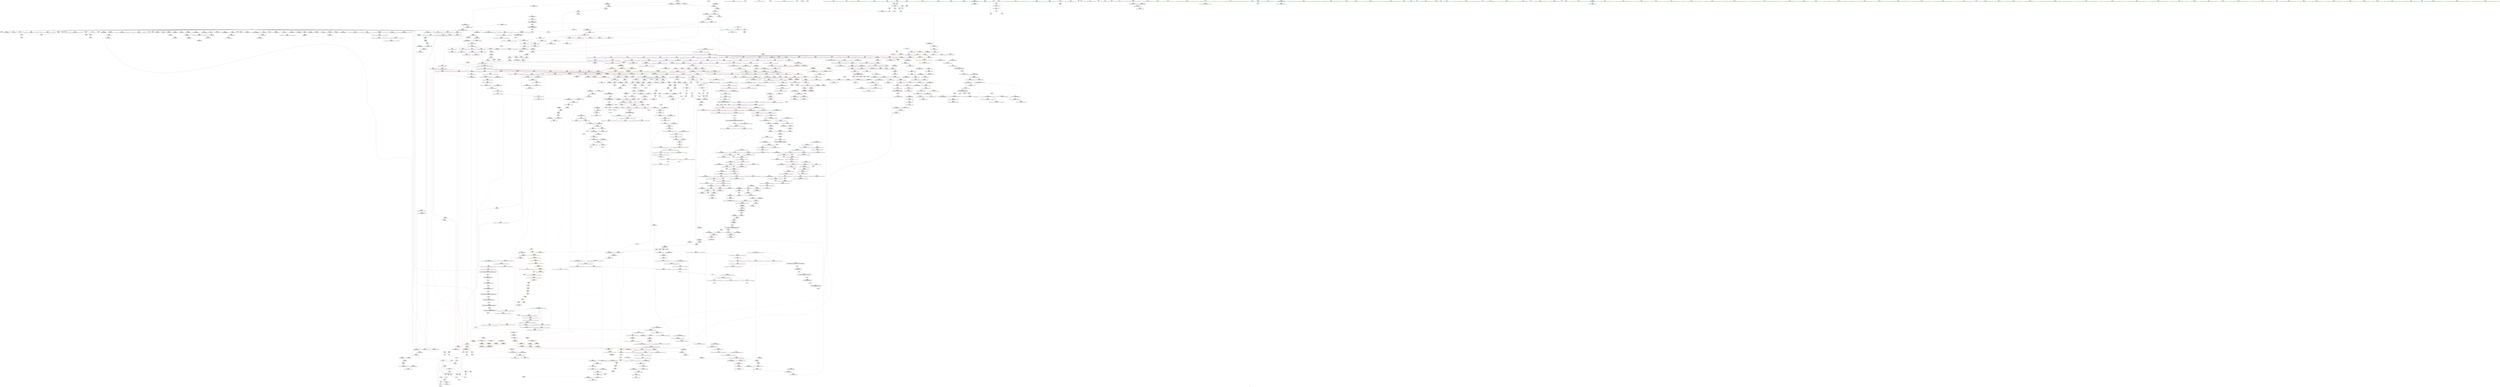 digraph "SVFG" {
	label="SVFG";

	Node0x55e3f3e1f7c0 [shape=record,color=grey,label="{NodeID: 0\nNullPtr|{|<s43>43}}"];
	Node0x55e3f3e1f7c0 -> Node0x55e3f41064d0[style=solid];
	Node0x55e3f3e1f7c0 -> Node0x55e3f41065d0[style=solid];
	Node0x55e3f3e1f7c0 -> Node0x55e3f41066a0[style=solid];
	Node0x55e3f3e1f7c0 -> Node0x55e3f4106770[style=solid];
	Node0x55e3f3e1f7c0 -> Node0x55e3f4106840[style=solid];
	Node0x55e3f3e1f7c0 -> Node0x55e3f4106910[style=solid];
	Node0x55e3f3e1f7c0 -> Node0x55e3f41069e0[style=solid];
	Node0x55e3f3e1f7c0 -> Node0x55e3f4106ab0[style=solid];
	Node0x55e3f3e1f7c0 -> Node0x55e3f4106b80[style=solid];
	Node0x55e3f3e1f7c0 -> Node0x55e3f4106c50[style=solid];
	Node0x55e3f3e1f7c0 -> Node0x55e3f4106d20[style=solid];
	Node0x55e3f3e1f7c0 -> Node0x55e3f4106df0[style=solid];
	Node0x55e3f3e1f7c0 -> Node0x55e3f4106ec0[style=solid];
	Node0x55e3f3e1f7c0 -> Node0x55e3f4106f90[style=solid];
	Node0x55e3f3e1f7c0 -> Node0x55e3f4107060[style=solid];
	Node0x55e3f3e1f7c0 -> Node0x55e3f4107130[style=solid];
	Node0x55e3f3e1f7c0 -> Node0x55e3f4107200[style=solid];
	Node0x55e3f3e1f7c0 -> Node0x55e3f41072d0[style=solid];
	Node0x55e3f3e1f7c0 -> Node0x55e3f41073a0[style=solid];
	Node0x55e3f3e1f7c0 -> Node0x55e3f4107470[style=solid];
	Node0x55e3f3e1f7c0 -> Node0x55e3f4107540[style=solid];
	Node0x55e3f3e1f7c0 -> Node0x55e3f4107610[style=solid];
	Node0x55e3f3e1f7c0 -> Node0x55e3f41076e0[style=solid];
	Node0x55e3f3e1f7c0 -> Node0x55e3f41077b0[style=solid];
	Node0x55e3f3e1f7c0 -> Node0x55e3f4107880[style=solid];
	Node0x55e3f3e1f7c0 -> Node0x55e3f4107950[style=solid];
	Node0x55e3f3e1f7c0 -> Node0x55e3f4107a20[style=solid];
	Node0x55e3f3e1f7c0 -> Node0x55e3f4107af0[style=solid];
	Node0x55e3f3e1f7c0 -> Node0x55e3f4107bc0[style=solid];
	Node0x55e3f3e1f7c0 -> Node0x55e3f4107c90[style=solid];
	Node0x55e3f3e1f7c0 -> Node0x55e3f4107d60[style=solid];
	Node0x55e3f3e1f7c0 -> Node0x55e3f4107e30[style=solid];
	Node0x55e3f3e1f7c0 -> Node0x55e3f4107f00[style=solid];
	Node0x55e3f3e1f7c0 -> Node0x55e3f4107fd0[style=solid];
	Node0x55e3f3e1f7c0 -> Node0x55e3f41080a0[style=solid];
	Node0x55e3f3e1f7c0 -> Node0x55e3f410f150[style=solid];
	Node0x55e3f3e1f7c0 -> Node0x55e3f4111880[style=solid];
	Node0x55e3f3e1f7c0 -> Node0x55e3f4111950[style=solid];
	Node0x55e3f3e1f7c0 -> Node0x55e3f4111a20[style=solid];
	Node0x55e3f3e1f7c0 -> Node0x55e3f4134ed0[style=solid];
	Node0x55e3f3e1f7c0 -> Node0x55e3f3a8aee0[style=solid];
	Node0x55e3f3e1f7c0 -> Node0x55e3f4126530[style=solid];
	Node0x55e3f3e1f7c0 -> Node0x55e3f41266b0[style=solid];
	Node0x55e3f3e1f7c0:s43 -> Node0x55e3f4239ad0[style=solid,color=red];
	Node0x55e3f41baf20 [shape=record,color=yellow,style=double,label="{NodeID: 1882\n50V_1 = ENCHI(MR_50V_0)\npts\{610001 \}\nFun[_ZNSt6vectorIxSaIxEEC2EmRKS0_]|{<s0>18}}"];
	Node0x55e3f41baf20:s0 -> Node0x55e3f41af8d0[style=dashed,color=red];
	Node0x55e3f410b5a0 [shape=record,color=red,label="{NodeID: 775\n1308\<--1307\n\<--call1\n_ZN9__gnu_cxxmiIPxSt6vectorIxSaIxEEEENS_17__normal_iteratorIT_T0_E15difference_typeERKS8_SB_\n}"];
	Node0x55e3f410b5a0 -> Node0x55e3f41002d0[style=solid];
	Node0x55e3f4123cb0 [shape=record,color=grey,label="{NodeID: 1550\n463 = Binary(461, 462, )\n}"];
	Node0x55e3f4123cb0 -> Node0x55e3f4123fb0[style=solid];
	Node0x55e3f4101e70 [shape=record,color=black,label="{NodeID: 443\n1586\<--1616\n_ZNSt20__uninitialized_copyILb1EE13__uninit_copyISt13move_iteratorIPxES3_EET0_T_S6_S5__ret\<--call\n_ZNSt20__uninitialized_copyILb1EE13__uninit_copyISt13move_iteratorIPxES3_EET0_T_S6_S5_\n|{<s0>116}}"];
	Node0x55e3f4101e70:s0 -> Node0x55e3f422ec50[style=solid,color=blue];
	Node0x55e3f422f010 [shape=record,color=black,label="{NodeID: 2325\n1652 = PHI(1681, )\n|{<s0>124}}"];
	Node0x55e3f422f010:s0 -> Node0x55e3f4235810[style=solid,color=red];
	Node0x55e3f40cf880 [shape=record,color=green,label="{NodeID: 111\n621\<--622\n.addr\<--.addr_field_insensitive\n_ZN9__gnu_cxx13new_allocatorIxE8allocateEmPKv\n}"];
	Node0x55e3f40cf880 -> Node0x55e3f41127f0[style=solid];
	Node0x55e3f4111060 [shape=record,color=blue,label="{NodeID: 886\n385\<--404\nexn.slot\<--\n_ZNSt12_Vector_baseIxSaIxEEC2EmRKS0_\n}"];
	Node0x55e3f4111060 -> Node0x55e3f411c970[style=dashed];
	Node0x55e3f4117aa0 [shape=record,color=purple,label="{NodeID: 554\n1421\<--1420\n_M_impl2\<--\n_ZNKSt6vectorIxSaIxEE4sizeEv\n}"];
	Node0x55e3f4238870 [shape=record,color=black,label="{NodeID: 2436\n419 = PHI(247, )\n1st arg _ZNSt6vectorIxSaIxEE21_M_default_initializeEm }"];
	Node0x55e3f4238870 -> Node0x55e3f41112d0[style=solid];
	Node0x55e3f40fa590 [shape=record,color=green,label="{NodeID: 222\n1372\<--1373\nthis.addr\<--this.addr_field_insensitive\n_ZNK9__gnu_cxx17__normal_iteratorIPxSt6vectorIxSaIxEEE4baseEv\n}"];
	Node0x55e3f40fa590 -> Node0x55e3f410bcf0[style=solid];
	Node0x55e3f40fa590 -> Node0x55e3f4136730[style=solid];
	Node0x55e3f4136320 [shape=record,color=blue,label="{NodeID: 997\n1336\<--1331\n__last.addr\<--__last\n_ZSt34__uninitialized_move_if_noexcept_aIPxS0_SaIxEET0_T_S3_S2_RT1_\n}"];
	Node0x55e3f4136320 -> Node0x55e3f410b8e0[style=dashed];
	Node0x55e3f411d4d0 [shape=record,color=red,label="{NodeID: 665\n531\<--510\n\<--__n.addr\n_ZNSt12_Vector_baseIxSaIxEE17_M_create_storageEm\n}"];
	Node0x55e3f4108680 [shape=record,color=black,label="{NodeID: 333\n218\<--217\n\<--this1\n_ZNSaIxEC2Ev\n|{<s0>17}}"];
	Node0x55e3f4108680:s0 -> Node0x55e3f4237220[style=solid,color=red];
	Node0x55e3f3e7e4c0 [shape=record,color=green,label="{NodeID: 1\n7\<--1\n__dso_handle\<--dummyObj\nGlob }"];
	Node0x55e3f41bb000 [shape=record,color=yellow,style=double,label="{NodeID: 1883\n52V_1 = ENCHI(MR_52V_0)\npts\{610002 \}\nFun[_ZNSt6vectorIxSaIxEEC2EmRKS0_]|{<s0>18}}"];
	Node0x55e3f41bb000:s0 -> Node0x55e3f41af8d0[style=dashed,color=red];
	Node0x55e3f410b670 [shape=record,color=red,label="{NodeID: 776\n1321\<--1318\nthis1\<--this.addr\n_ZNSt6vectorIxSaIxEE5beginEv\n}"];
	Node0x55e3f410b670 -> Node0x55e3f4100470[style=solid];
	Node0x55e3f4123e30 [shape=record,color=grey,label="{NodeID: 1551\n1278 = Binary(1271, 1277, )\n}"];
	Node0x55e3f4123e30 -> Node0x55e3f4135f10[style=solid];
	Node0x55e3f4101f40 [shape=record,color=black,label="{NodeID: 444\n1640\<--1624\n\<--__first\n_ZSt4copyISt13move_iteratorIPxES1_ET0_T_S4_S3_\n}"];
	Node0x55e3f4101f40 -> Node0x55e3f4119640[style=solid];
	Node0x55e3f422f150 [shape=record,color=black,label="{NodeID: 2326\n1654 = PHI(1658, )\n}"];
	Node0x55e3f422f150 -> Node0x55e3f4102280[style=solid];
	Node0x55e3f40cf950 [shape=record,color=green,label="{NodeID: 112\n629\<--630\n_ZNK9__gnu_cxx13new_allocatorIxE8max_sizeEv\<--_ZNK9__gnu_cxx13new_allocatorIxE8max_sizeEv_field_insensitive\n}"];
	Node0x55e3f4111130 [shape=record,color=blue,label="{NodeID: 887\n387\<--406\nehselector.slot\<--\n_ZNSt12_Vector_baseIxSaIxEEC2EmRKS0_\n}"];
	Node0x55e3f4111130 -> Node0x55e3f411ca40[style=dashed];
	Node0x55e3f4117b70 [shape=record,color=purple,label="{NodeID: 555\n1422\<--1420\n_M_start\<--\n_ZNKSt6vectorIxSaIxEE4sizeEv\n}"];
	Node0x55e3f4117b70 -> Node0x55e3f410c1d0[style=solid];
	Node0x55e3f4238980 [shape=record,color=black,label="{NodeID: 2437\n1769 = PHI(1683, )\n0th arg _ZNKSt13move_iteratorIPxE4baseEv }"];
	Node0x55e3f4238980 -> Node0x55e3f41390a0[style=solid];
	Node0x55e3f40fa660 [shape=record,color=green,label="{NodeID: 223\n1381\<--1382\n__a.addr\<--__a.addr_field_insensitive\n_ZNSt16allocator_traitsISaIxEE7destroyIxEEvRS0_PT_\n}"];
	Node0x55e3f40fa660 -> Node0x55e3f410bdc0[style=solid];
	Node0x55e3f40fa660 -> Node0x55e3f4136800[style=solid];
	Node0x55e3f41363f0 [shape=record,color=blue,label="{NodeID: 998\n1338\<--1332\n__result.addr\<--__result\n_ZSt34__uninitialized_move_if_noexcept_aIPxS0_SaIxEET0_T_S3_S2_RT1_\n}"];
	Node0x55e3f41363f0 -> Node0x55e3f410b9b0[style=dashed];
	Node0x55e3f411d5a0 [shape=record,color=red,label="{NodeID: 666\n524\<--523\n\<--_M_start3\n_ZNSt12_Vector_baseIxSaIxEE17_M_create_storageEm\n}"];
	Node0x55e3f411d5a0 -> Node0x55e3f4111d60[style=solid];
	Node0x55e3f4108750 [shape=record,color=black,label="{NodeID: 334\n241\<--240\n\<--this1\n_ZNSt6vectorIxSaIxEEC2EmRKS0_\n|{<s0>18}}"];
	Node0x55e3f4108750:s0 -> Node0x55e3f4234080[style=solid,color=red];
	Node0x55e3f3e5e810 [shape=record,color=green,label="{NodeID: 2\n8\<--1\n.str\<--dummyObj\nGlob }"];
	Node0x55e3f410b740 [shape=record,color=red,label="{NodeID: 777\n1327\<--1326\n\<--coerce.dive\n_ZNSt6vectorIxSaIxEE5beginEv\n}"];
	Node0x55e3f410b740 -> Node0x55e3f4100540[style=solid];
	Node0x55e3f4123fb0 [shape=record,color=grey,label="{NodeID: 1552\n464 = Binary(463, 465, )\n|{<s0>34}}"];
	Node0x55e3f4123fb0:s0 -> Node0x55e3f4235430[style=solid,color=red];
	Node0x55e3f4102010 [shape=record,color=black,label="{NodeID: 445\n1648\<--1626\n\<--__last\n_ZSt4copyISt13move_iteratorIPxES1_ET0_T_S4_S3_\n}"];
	Node0x55e3f4102010 -> Node0x55e3f41197e0[style=solid];
	Node0x55e3f422f290 [shape=record,color=black,label="{NodeID: 2327\n1589 = PHI(1572, )\n2nd arg _ZNSt20__uninitialized_copyILb1EE13__uninit_copyISt13move_iteratorIPxES3_EET0_T_S6_S5_ }"];
	Node0x55e3f422f290 -> Node0x55e3f4137ec0[style=solid];
	Node0x55e3f40cfa50 [shape=record,color=green,label="{NodeID: 113\n634\<--635\n_ZSt17__throw_bad_allocv\<--_ZSt17__throw_bad_allocv_field_insensitive\n}"];
	Node0x55e3f4111200 [shape=record,color=blue,label="{NodeID: 888\n420\<--418\nthis.addr\<--this\n_ZNSt6vectorIxSaIxEE21_M_default_initializeEm\n}"];
	Node0x55e3f4111200 -> Node0x55e3f411cb10[style=dashed];
	Node0x55e3f4117c40 [shape=record,color=purple,label="{NodeID: 556\n1471\<--1470\n_M_impl\<--this1\n_ZNKSt12_Vector_baseIxSaIxEE19_M_get_Tp_allocatorEv\n}"];
	Node0x55e3f4117c40 -> Node0x55e3f41010a0[style=solid];
	Node0x55e3f4238a90 [shape=record,color=black,label="{NodeID: 2438\n1315 = PHI(1037, )\n0th arg _ZNSt6vectorIxSaIxEE5beginEv }"];
	Node0x55e3f4238a90 -> Node0x55e3f4136180[style=solid];
	Node0x55e3f40fa730 [shape=record,color=green,label="{NodeID: 224\n1383\<--1384\n__p.addr\<--__p.addr_field_insensitive\n_ZNSt16allocator_traitsISaIxEE7destroyIxEEvRS0_PT_\n}"];
	Node0x55e3f40fa730 -> Node0x55e3f410be90[style=solid];
	Node0x55e3f40fa730 -> Node0x55e3f41368d0[style=solid];
	Node0x55e3f41364c0 [shape=record,color=blue,label="{NodeID: 999\n1340\<--1333\n__alloc.addr\<--__alloc\n_ZSt34__uninitialized_move_if_noexcept_aIPxS0_SaIxEET0_T_S3_S2_RT1_\n}"];
	Node0x55e3f41364c0 -> Node0x55e3f410ba80[style=dashed];
	Node0x55e3f411d670 [shape=record,color=red,label="{NodeID: 667\n530\<--529\n\<--_M_start6\n_ZNSt12_Vector_baseIxSaIxEE17_M_create_storageEm\n}"];
	Node0x55e3f411d670 -> Node0x55e3f4119d90[style=solid];
	Node0x55e3f4108820 [shape=record,color=black,label="{NodeID: 335\n257\<--240\n\<--this1\n_ZNSt6vectorIxSaIxEEC2EmRKS0_\n|{<s0>20}}"];
	Node0x55e3f4108820:s0 -> Node0x55e3f4233450[style=solid,color=red];
	Node0x55e3f41d0d70 [shape=record,color=yellow,style=double,label="{NodeID: 2217\n30V_3 = CSCHI(MR_30V_2)\npts\{640 \}\nCS[]|{<s0>12}}"];
	Node0x55e3f41d0d70:s0 -> Node0x55e3f41ab2b0[style=dashed,color=red];
	Node0x55e3f3e85590 [shape=record,color=green,label="{NodeID: 3\n10\<--1\n.str.1\<--dummyObj\nGlob }"];
	Node0x55e3f410b810 [shape=record,color=red,label="{NodeID: 778\n1350\<--1334\n\<--__first.addr\n_ZSt34__uninitialized_move_if_noexcept_aIPxS0_SaIxEET0_T_S3_S2_RT1_\n|{<s0>103}}"];
	Node0x55e3f410b810:s0 -> Node0x55e3f4234900[style=solid,color=red];
	Node0x55e3f4124130 [shape=record,color=grey,label="{NodeID: 1553\n168 = Binary(166, 167, )\n}"];
	Node0x55e3f4124130 -> Node0x55e3f4124eb0[style=solid];
	Node0x55e3f41020e0 [shape=record,color=black,label="{NodeID: 446\n1639\<--1630\n\<--agg.tmp\n_ZSt4copyISt13move_iteratorIPxES1_ET0_T_S4_S3_\n}"];
	Node0x55e3f41020e0 -> Node0x55e3f4119570[style=solid];
	Node0x55e3f422f3d0 [shape=record,color=black,label="{NodeID: 2328\n1545 = PHI(1523, )\n0th arg _ZSt18uninitialized_copyISt13move_iteratorIPxES1_ET0_T_S4_S3_ }"];
	Node0x55e3f422f3d0 -> Node0x55e3f4137840[style=solid];
	Node0x55e3f40fab40 [shape=record,color=green,label="{NodeID: 114\n639\<--640\ncall2\<--call2_field_insensitive\n_ZN9__gnu_cxx13new_allocatorIxE8allocateEmPKv\n}"];
	Node0x55e3f40fab40 -> Node0x55e3f4109a00[style=solid];
	Node0x55e3f41112d0 [shape=record,color=blue,label="{NodeID: 889\n422\<--419\n__n.addr\<--__n\n_ZNSt6vectorIxSaIxEE21_M_default_initializeEm\n}"];
	Node0x55e3f41112d0 -> Node0x55e3f411cbe0[style=dashed];
	Node0x55e3f4117d10 [shape=record,color=purple,label="{NodeID: 557\n1484\<--1483\n_M_current\<--this1\n_ZN9__gnu_cxx17__normal_iteratorIPxSt6vectorIxSaIxEEEC2ERKS1_\n}"];
	Node0x55e3f4117d10 -> Node0x55e3f41371c0[style=solid];
	Node0x55e3f4238bd0 [shape=record,color=black,label="{NodeID: 2439\n722 = PHI(714, )\n0th arg _ZSt6fill_nIPxmxET_S1_T0_RKT1_ }"];
	Node0x55e3f4238bd0 -> Node0x55e3f4132a40[style=solid];
	Node0x55e3f40fa800 [shape=record,color=green,label="{NodeID: 225\n1391\<--1392\n_ZN9__gnu_cxx13new_allocatorIxE7destroyIxEEvPT_\<--_ZN9__gnu_cxx13new_allocatorIxE7destroyIxEEvPT__field_insensitive\n}"];
	Node0x55e3f4136590 [shape=record,color=blue,label="{NodeID: 1000\n1354\<--1351\ncoerce.dive\<--call\n_ZSt34__uninitialized_move_if_noexcept_aIPxS0_SaIxEET0_T_S3_S2_RT1_\n}"];
	Node0x55e3f4136590 -> Node0x55e3f410bb50[style=dashed];
	Node0x55e3f411d740 [shape=record,color=red,label="{NodeID: 668\n542\<--539\nthis1\<--this.addr\n_ZNSt12_Vector_baseIxSaIxEE12_Vector_implD2Ev\n}"];
	Node0x55e3f411d740 -> Node0x55e3f4109450[style=solid];
	Node0x55e3f41088f0 [shape=record,color=black,label="{NodeID: 336\n277\<--276\n\<--this1\n_ZNSaIxED2Ev\n|{<s0>21}}"];
	Node0x55e3f41088f0:s0 -> Node0x55e3f42355f0[style=solid,color=red];
	Node0x55e3f41d0ed0 [shape=record,color=yellow,style=double,label="{NodeID: 2218\n32V_3 = CSCHI(MR_32V_2)\npts\{610000 \}\nCS[]|{|<s1>8|<s2>12}}"];
	Node0x55e3f41d0ed0 -> Node0x55e3f41a1970[style=dashed];
	Node0x55e3f41d0ed0:s1 -> Node0x55e3f41acfe0[style=dashed,color=red];
	Node0x55e3f41d0ed0:s2 -> Node0x55e3f41ab2b0[style=dashed,color=red];
	Node0x55e3f3e5c710 [shape=record,color=green,label="{NodeID: 4\n12\<--1\n.str.2\<--dummyObj\nGlob }"];
	Node0x55e3f41bb2d0 [shape=record,color=yellow,style=double,label="{NodeID: 1886\n30V_1 = ENCHI(MR_30V_0)\npts\{640 \}\nFun[_ZNSt27__uninitialized_default_n_1ILb1EE18__uninit_default_nIPxmEET_S3_T0_]|{<s0>49}}"];
	Node0x55e3f41bb2d0:s0 -> Node0x55e3f41b9c80[style=dashed,color=red];
	Node0x55e3f410b8e0 [shape=record,color=red,label="{NodeID: 779\n1356\<--1336\n\<--__last.addr\n_ZSt34__uninitialized_move_if_noexcept_aIPxS0_SaIxEET0_T_S3_S2_RT1_\n|{<s0>104}}"];
	Node0x55e3f410b8e0:s0 -> Node0x55e3f4234900[style=solid,color=red];
	Node0x55e3f41242b0 [shape=record,color=grey,label="{NodeID: 1554\n181 = Binary(179, 180, )\n}"];
	Node0x55e3f41242b0 -> Node0x55e3f4125330[style=solid];
	Node0x55e3f41021b0 [shape=record,color=black,label="{NodeID: 447\n1647\<--1632\n\<--agg.tmp3\n_ZSt4copyISt13move_iteratorIPxES1_ET0_T_S4_S3_\n}"];
	Node0x55e3f41021b0 -> Node0x55e3f4119710[style=solid];
	Node0x55e3f422f510 [shape=record,color=black,label="{NodeID: 2329\n1546 = PHI(1525, )\n1st arg _ZSt18uninitialized_copyISt13move_iteratorIPxES1_ET0_T_S4_S3_ }"];
	Node0x55e3f422f510 -> Node0x55e3f4137910[style=solid];
	Node0x55e3f40fabd0 [shape=record,color=green,label="{NodeID: 115\n641\<--642\n_Znwm\<--_Znwm_field_insensitive\n}"];
	Node0x55e3f41113a0 [shape=record,color=blue,label="{NodeID: 890\n439\<--434\n_M_finish\<--call2\n_ZNSt6vectorIxSaIxEE21_M_default_initializeEm\n|{<s0>19}}"];
	Node0x55e3f41113a0:s0 -> Node0x55e3f41d19c0[style=dashed,color=blue];
	Node0x55e3f4117de0 [shape=record,color=purple,label="{NodeID: 558\n1506\<--1494\ncoerce.dive\<--__first\n_ZSt22__uninitialized_copy_aISt13move_iteratorIPxES1_xET0_T_S4_S3_RSaIT1_E\n}"];
	Node0x55e3f4117de0 -> Node0x55e3f4137290[style=solid];
	Node0x55e3f4238d10 [shape=record,color=black,label="{NodeID: 2440\n723 = PHI(715, )\n1st arg _ZSt6fill_nIPxmxET_S1_T0_RKT1_ }"];
	Node0x55e3f4238d10 -> Node0x55e3f4132b10[style=solid];
	Node0x55e3f40fa900 [shape=record,color=green,label="{NodeID: 226\n1398\<--1399\nthis.addr\<--this.addr_field_insensitive\n_ZNKSt6vectorIxSaIxEE8max_sizeEv\n}"];
	Node0x55e3f40fa900 -> Node0x55e3f410bf60[style=solid];
	Node0x55e3f40fa900 -> Node0x55e3f41369a0[style=solid];
	Node0x55e3f4136660 [shape=record,color=blue,label="{NodeID: 1001\n1358\<--1357\ncoerce.dive3\<--call2\n_ZSt34__uninitialized_move_if_noexcept_aIPxS0_SaIxEET0_T_S3_S2_RT1_\n}"];
	Node0x55e3f4136660 -> Node0x55e3f410bc20[style=dashed];
	Node0x55e3f411d810 [shape=record,color=red,label="{NodeID: 669\n555\<--549\nthis1\<--this.addr\n_ZNSaIxEC2ERKS_\n}"];
	Node0x55e3f411d810 -> Node0x55e3f4109520[style=solid];
	Node0x55e3f41089c0 [shape=record,color=black,label="{NodeID: 337\n292\<--291\n\<--this1\n_ZNSt6vectorIxSaIxEEixEm\n}"];
	Node0x55e3f41089c0 -> Node0x55e3f41134c0[style=solid];
	Node0x55e3f41089c0 -> Node0x55e3f4113590[style=solid];
	Node0x55e3f41d0fb0 [shape=record,color=yellow,style=double,label="{NodeID: 2219\n34V_3 = CSCHI(MR_34V_2)\npts\{610001 610002 \}\nCS[]|{|<s1>12}}"];
	Node0x55e3f41d0fb0 -> Node0x55e3f41a1e70[style=dashed];
	Node0x55e3f41d0fb0:s1 -> Node0x55e3f41ab2b0[style=dashed,color=red];
	Node0x55e3f3defeb0 [shape=record,color=green,label="{NodeID: 5\n14\<--1\n.str.3\<--dummyObj\nGlob }"];
	Node0x55e3f410b9b0 [shape=record,color=red,label="{NodeID: 780\n1360\<--1338\n\<--__result.addr\n_ZSt34__uninitialized_move_if_noexcept_aIPxS0_SaIxEET0_T_S3_S2_RT1_\n|{<s0>105}}"];
	Node0x55e3f410b9b0:s0 -> Node0x55e3f4232d90[style=solid,color=red];
	Node0x55e3f4124430 [shape=record,color=grey,label="{NodeID: 1555\n177 = Binary(176, 160, )\n}"];
	Node0x55e3f4124430 -> Node0x55e3f410fdb0[style=solid];
	Node0x55e3f4102280 [shape=record,color=black,label="{NodeID: 448\n1620\<--1654\n_ZSt4copyISt13move_iteratorIPxES1_ET0_T_S4_S3__ret\<--call6\n_ZSt4copyISt13move_iteratorIPxES1_ET0_T_S4_S3_\n|{<s0>119}}"];
	Node0x55e3f4102280:s0 -> Node0x55e3f422ed90[style=solid,color=blue];
	Node0x55e3f422f650 [shape=record,color=black,label="{NodeID: 2330\n1547 = PHI(1521, )\n2nd arg _ZSt18uninitialized_copyISt13move_iteratorIPxES1_ET0_T_S4_S3_ }"];
	Node0x55e3f422f650 -> Node0x55e3f41379e0[style=solid];
	Node0x55e3f40facd0 [shape=record,color=green,label="{NodeID: 116\n647\<--648\nthis.addr\<--this.addr_field_insensitive\n_ZNK9__gnu_cxx13new_allocatorIxE8max_sizeEv\n}"];
	Node0x55e3f40facd0 -> Node0x55e3f411e100[style=solid];
	Node0x55e3f40facd0 -> Node0x55e3f41128c0[style=solid];
	Node0x55e3f4111470 [shape=record,color=blue,label="{NodeID: 891\n444\<--443\nthis.addr\<--this\n_ZNSt12_Vector_baseIxSaIxEED2Ev\n}"];
	Node0x55e3f4111470 -> Node0x55e3f411cd80[style=dashed];
	Node0x55e3f4117eb0 [shape=record,color=purple,label="{NodeID: 559\n1508\<--1496\ncoerce.dive1\<--__last\n_ZSt22__uninitialized_copy_aISt13move_iteratorIPxES1_xET0_T_S4_S3_RSaIT1_E\n}"];
	Node0x55e3f4117eb0 -> Node0x55e3f4137360[style=solid];
	Node0x55e3f4238e50 [shape=record,color=black,label="{NodeID: 2441\n724 = PHI(710, )\n2nd arg _ZSt6fill_nIPxmxET_S1_T0_RKT1_ }"];
	Node0x55e3f4238e50 -> Node0x55e3f4132be0[style=solid];
	Node0x55e3f40fa9d0 [shape=record,color=green,label="{NodeID: 227\n1404\<--1405\n_ZNKSt12_Vector_baseIxSaIxEE19_M_get_Tp_allocatorEv\<--_ZNKSt12_Vector_baseIxSaIxEE19_M_get_Tp_allocatorEv_field_insensitive\n}"];
	Node0x55e3f4136730 [shape=record,color=blue,label="{NodeID: 1002\n1372\<--1371\nthis.addr\<--this\n_ZNK9__gnu_cxx17__normal_iteratorIPxSt6vectorIxSaIxEEE4baseEv\n}"];
	Node0x55e3f4136730 -> Node0x55e3f410bcf0[style=dashed];
	Node0x55e3f411d8e0 [shape=record,color=red,label="{NodeID: 670\n557\<--551\n\<--__a.addr\n_ZNSaIxEC2ERKS_\n}"];
	Node0x55e3f411d8e0 -> Node0x55e3f41095f0[style=solid];
	Node0x55e3f4108a90 [shape=record,color=black,label="{NodeID: 338\n282\<--297\n_ZNSt6vectorIxSaIxEEixEm_ret\<--add.ptr\n_ZNSt6vectorIxSaIxEEixEm\n|{<s0>8|<s1>13|<s2>14}}"];
	Node0x55e3f4108a90:s0 -> Node0x55e3f4229ee0[style=solid,color=blue];
	Node0x55e3f4108a90:s1 -> Node0x55e3f422a2b0[style=solid,color=blue];
	Node0x55e3f4108a90:s2 -> Node0x55e3f422a450[style=solid,color=blue];
	Node0x55e3f3f21ae0 [shape=record,color=green,label="{NodeID: 6\n16\<--1\n.str.4\<--dummyObj\nGlob }"];
	Node0x55e3f410ba80 [shape=record,color=red,label="{NodeID: 781\n1361\<--1340\n\<--__alloc.addr\n_ZSt34__uninitialized_move_if_noexcept_aIPxS0_SaIxEET0_T_S3_S2_RT1_\n|{<s0>105}}"];
	Node0x55e3f410ba80:s0 -> Node0x55e3f4232ea0[style=solid,color=red];
	Node0x55e3f41245b0 [shape=record,color=grey,label="{NodeID: 1556\n1167 = Binary(1165, 1166, )\n}"];
	Node0x55e3f41245b0 -> Node0x55e3f4125030[style=solid];
	Node0x55e3f4102350 [shape=record,color=black,label="{NodeID: 449\n1658\<--1677\n_ZSt14__copy_move_a2ILb1EPxS0_ET1_T0_S2_S1__ret\<--call3\n_ZSt14__copy_move_a2ILb1EPxS0_ET1_T0_S2_S1_\n|{<s0>124}}"];
	Node0x55e3f4102350:s0 -> Node0x55e3f422f150[style=solid,color=blue];
	Node0x55e3f422f790 [shape=record,color=black,label="{NodeID: 2331\n300 = PHI(60, )\n0th arg _ZNSt6vectorIxSaIxEE9push_backEOx }"];
	Node0x55e3f422f790 -> Node0x55e3f4110840[style=solid];
	Node0x55e3f40fada0 [shape=record,color=green,label="{NodeID: 117\n660\<--661\n__first.addr\<--__first.addr_field_insensitive\n_ZSt27__uninitialized_default_n_aIPxmxET_S1_T0_RSaIT1_E\n}"];
	Node0x55e3f40fada0 -> Node0x55e3f411e1d0[style=solid];
	Node0x55e3f40fada0 -> Node0x55e3f4112990[style=solid];
	Node0x55e3f4111540 [shape=record,color=blue,label="{NodeID: 892\n446\<--473\nexn.slot\<--\n_ZNSt12_Vector_baseIxSaIxEED2Ev\n}"];
	Node0x55e3f4111540 -> Node0x55e3f411ce50[style=dashed];
	Node0x55e3f4117f80 [shape=record,color=purple,label="{NodeID: 560\n1522\<--1502\ncoerce.dive3\<--agg.tmp\n_ZSt22__uninitialized_copy_aISt13move_iteratorIPxES1_xET0_T_S4_S3_RSaIT1_E\n}"];
	Node0x55e3f4117f80 -> Node0x55e3f410cd30[style=solid];
	Node0x55e3f4238f90 [shape=record,color=black,label="{NodeID: 2442\n1457 = PHI(1403, )\n0th arg _ZNSt16allocator_traitsISaIxEE8max_sizeERKS0_ }"];
	Node0x55e3f4238f90 -> Node0x55e3f4136e80[style=solid];
	Node0x55e3f4102ea0 [shape=record,color=green,label="{NodeID: 228\n1407\<--1408\n_ZNSt16allocator_traitsISaIxEE8max_sizeERKS0_\<--_ZNSt16allocator_traitsISaIxEE8max_sizeERKS0__field_insensitive\n}"];
	Node0x55e3f4136800 [shape=record,color=blue,label="{NodeID: 1003\n1381\<--1379\n__a.addr\<--__a\n_ZNSt16allocator_traitsISaIxEE7destroyIxEEvRS0_PT_\n}"];
	Node0x55e3f4136800 -> Node0x55e3f410bdc0[style=dashed];
	Node0x55e3f411d9b0 [shape=record,color=red,label="{NodeID: 671\n572\<--566\nthis1\<--this.addr\n_ZN9__gnu_cxx13new_allocatorIxEC2ERKS1_\n}"];
	Node0x55e3f4108b60 [shape=record,color=black,label="{NodeID: 339\n330\<--329\n\<--this1\n_ZNSt6vectorIxSaIxEED2Ev\n}"];
	Node0x55e3f4108b60 -> Node0x55e3f4113660[style=solid];
	Node0x55e3f4108b60 -> Node0x55e3f4113730[style=solid];
	Node0x55e3f41d11f0 [shape=record,color=yellow,style=double,label="{NodeID: 2221\n32V_5 = CSCHI(MR_32V_3)\npts\{610000 \}\nCS[]|{|<s2>13|<s3>14|<s4>16}}"];
	Node0x55e3f41d11f0 -> Node0x55e3f41a1970[style=dashed];
	Node0x55e3f41d11f0 -> Node0x55e3f41a7d70[style=dashed];
	Node0x55e3f41d11f0:s2 -> Node0x55e3f41acfe0[style=dashed,color=red];
	Node0x55e3f41d11f0:s3 -> Node0x55e3f41acfe0[style=dashed,color=red];
	Node0x55e3f41d11f0:s4 -> Node0x55e3f41b9090[style=dashed,color=red];
	Node0x55e3f40cc4d0 [shape=record,color=green,label="{NodeID: 7\n19\<--1\n\<--dummyObj\nCan only get source location for instruction, argument, global var or function.}"];
	Node0x55e3f410bb50 [shape=record,color=red,label="{NodeID: 782\n1363\<--1362\n\<--coerce.dive4\n_ZSt34__uninitialized_move_if_noexcept_aIPxS0_SaIxEET0_T_S3_S2_RT1_\n|{<s0>105}}"];
	Node0x55e3f410bb50:s0 -> Node0x55e3f4232b70[style=solid,color=red];
	Node0x55e3f4124730 [shape=record,color=grey,label="{NodeID: 1557\n173 = Binary(172, 121, )\n}"];
	Node0x55e3f4124730 -> Node0x55e3f410fce0[style=solid];
	Node0x55e3f4102420 [shape=record,color=black,label="{NodeID: 450\n1681\<--1690\n_ZSt12__miter_baseIPxEDTcl12__miter_basecldtfp_4baseEEESt13move_iteratorIT_E_ret\<--call1\n_ZSt12__miter_baseIPxEDTcl12__miter_basecldtfp_4baseEEESt13move_iteratorIT_E\n|{<s0>121|<s1>123}}"];
	Node0x55e3f4102420:s0 -> Node0x55e3f422eed0[style=solid,color=blue];
	Node0x55e3f4102420:s1 -> Node0x55e3f422f010[style=solid,color=blue];
	Node0x55e3f422f8d0 [shape=record,color=black,label="{NodeID: 2332\n301 = PHI(70, )\n1st arg _ZNSt6vectorIxSaIxEE9push_backEOx }"];
	Node0x55e3f422f8d0 -> Node0x55e3f4110910[style=solid];
	Node0x55e3f40fae70 [shape=record,color=green,label="{NodeID: 118\n662\<--663\n__n.addr\<--__n.addr_field_insensitive\n_ZSt27__uninitialized_default_n_aIPxmxET_S1_T0_RSaIT1_E\n}"];
	Node0x55e3f40fae70 -> Node0x55e3f411e2a0[style=solid];
	Node0x55e3f40fae70 -> Node0x55e3f4112a60[style=solid];
	Node0x55e3f4111610 [shape=record,color=blue,label="{NodeID: 893\n448\<--475\nehselector.slot\<--\n_ZNSt12_Vector_baseIxSaIxEED2Ev\n}"];
	Node0x55e3f41abe20 [shape=record,color=yellow,style=double,label="{NodeID: 1668\n20V_1 = ENCHI(MR_20V_0)\npts\{71 \}\nFun[_ZN9__gnu_cxx13new_allocatorIxE9constructIxJxEEEvPT_DpOT0_]}"];
	Node0x55e3f41abe20 -> Node0x55e3f4122540[style=dashed];
	Node0x55e3f4118050 [shape=record,color=purple,label="{NodeID: 561\n1524\<--1504\ncoerce.dive4\<--agg.tmp2\n_ZSt22__uninitialized_copy_aISt13move_iteratorIPxES1_xET0_T_S4_S3_RSaIT1_E\n}"];
	Node0x55e3f4118050 -> Node0x55e3f410ce00[style=solid];
	Node0x55e3f42390d0 [shape=record,color=black,label="{NodeID: 2443\n224 = PHI(60, )\n0th arg _ZNSt6vectorIxSaIxEEC2EmRKS0_ }"];
	Node0x55e3f42390d0 -> Node0x55e3f41101c0[style=solid];
	Node0x55e3f4102f30 [shape=record,color=green,label="{NodeID: 229\n1412\<--1413\nthis.addr\<--this.addr_field_insensitive\n_ZNKSt6vectorIxSaIxEE4sizeEv\n}"];
	Node0x55e3f4102f30 -> Node0x55e3f410c030[style=solid];
	Node0x55e3f4102f30 -> Node0x55e3f4136a70[style=solid];
	Node0x55e3f41368d0 [shape=record,color=blue,label="{NodeID: 1004\n1383\<--1380\n__p.addr\<--__p\n_ZNSt16allocator_traitsISaIxEE7destroyIxEEvRS0_PT_\n}"];
	Node0x55e3f41368d0 -> Node0x55e3f410be90[style=dashed];
	Node0x55e3f411da80 [shape=record,color=red,label="{NodeID: 672\n583\<--577\nthis1\<--this.addr\n_ZNSt12_Vector_baseIxSaIxEE11_M_allocateEm\n}"];
	Node0x55e3f411da80 -> Node0x55e3f4114ec0[style=solid];
	Node0x55e3f4108c30 [shape=record,color=black,label="{NodeID: 340\n334\<--329\n\<--this1\n_ZNSt6vectorIxSaIxEED2Ev\n}"];
	Node0x55e3f4108c30 -> Node0x55e3f4113800[style=solid];
	Node0x55e3f4108c30 -> Node0x55e3f41138d0[style=solid];
	Node0x55e3f41d12d0 [shape=record,color=yellow,style=double,label="{NodeID: 2222\n34V_5 = CSCHI(MR_34V_3)\npts\{610001 610002 \}\nCS[]|{|<s2>16|<s3>16}}"];
	Node0x55e3f41d12d0 -> Node0x55e3f41a1e70[style=dashed];
	Node0x55e3f41d12d0 -> Node0x55e3f41a8270[style=dashed];
	Node0x55e3f41d12d0:s2 -> Node0x55e3f41b9170[style=dashed,color=red];
	Node0x55e3f41d12d0:s3 -> Node0x55e3f41b9250[style=dashed,color=red];
	Node0x55e3f40cb7a0 [shape=record,color=green,label="{NodeID: 8\n81\<--1\n\<--dummyObj\nCan only get source location for instruction, argument, global var or function.}"];
	Node0x55e3f410bc20 [shape=record,color=red,label="{NodeID: 783\n1365\<--1364\n\<--coerce.dive5\n_ZSt34__uninitialized_move_if_noexcept_aIPxS0_SaIxEET0_T_S3_S2_RT1_\n|{<s0>105}}"];
	Node0x55e3f410bc20:s0 -> Node0x55e3f4232c80[style=solid,color=red];
	Node0x55e3f41248b0 [shape=record,color=grey,label="{NodeID: 1558\n191 = Binary(190, 121, )\n}"];
	Node0x55e3f41024f0 [shape=record,color=black,label="{NodeID: 451\n1694\<--1713\n_ZSt13__copy_move_aILb1EPxS0_ET1_T0_S2_S1__ret\<--call\n_ZSt13__copy_move_aILb1EPxS0_ET1_T0_S2_S1_\n|{<s0>128}}"];
	Node0x55e3f41024f0:s0 -> Node0x55e3f422bad0[style=solid,color=blue];
	Node0x55e3f422fa10 [shape=record,color=black,label="{NodeID: 2333\n907 = PHI(900, )\n0th arg _ZNSt12_Destroy_auxILb1EE9__destroyIPxEEvT_S3_ }"];
	Node0x55e3f422fa10 -> Node0x55e3f4133f60[style=solid];
	Node0x55e3f40faf40 [shape=record,color=green,label="{NodeID: 119\n664\<--665\n.addr\<--.addr_field_insensitive\n_ZSt27__uninitialized_default_n_aIPxmxET_S1_T0_RSaIT1_E\n}"];
	Node0x55e3f40faf40 -> Node0x55e3f4112b30[style=solid];
	Node0x55e3f41116e0 [shape=record,color=blue,label="{NodeID: 894\n486\<--484\nthis.addr\<--this\n_ZNSt12_Vector_baseIxSaIxEE12_Vector_implC2ERKS0_\n}"];
	Node0x55e3f41116e0 -> Node0x55e3f411d190[style=dashed];
	Node0x55e3f4118120 [shape=record,color=purple,label="{NodeID: 562\n1809\<--1512\noffset_0\<--\n}"];
	Node0x55e3f4118120 -> Node0x55e3f41375d0[style=solid];
	Node0x55e3f4239210 [shape=record,color=black,label="{NodeID: 2444\n225 = PHI(94, )\n1st arg _ZNSt6vectorIxSaIxEEC2EmRKS0_ }"];
	Node0x55e3f4239210 -> Node0x55e3f4110290[style=solid];
	Node0x55e3f4103000 [shape=record,color=green,label="{NodeID: 230\n1434\<--1435\nretval\<--retval_field_insensitive\n_ZSt3maxImERKT_S2_S2_\n}"];
	Node0x55e3f4103000 -> Node0x55e3f410c2a0[style=solid];
	Node0x55e3f4103000 -> Node0x55e3f4136ce0[style=solid];
	Node0x55e3f4103000 -> Node0x55e3f4136db0[style=solid];
	Node0x55e3f41369a0 [shape=record,color=blue,label="{NodeID: 1005\n1398\<--1397\nthis.addr\<--this\n_ZNKSt6vectorIxSaIxEE8max_sizeEv\n}"];
	Node0x55e3f41369a0 -> Node0x55e3f410bf60[style=dashed];
	Node0x55e3f411db50 [shape=record,color=red,label="{NodeID: 673\n584\<--579\n\<--__n.addr\n_ZNSt12_Vector_baseIxSaIxEE11_M_allocateEm\n}"];
	Node0x55e3f411db50 -> Node0x55e3f41269b0[style=solid];
	Node0x55e3f4108d00 [shape=record,color=black,label="{NodeID: 341\n338\<--329\n\<--this1\n_ZNSt6vectorIxSaIxEED2Ev\n|{<s0>24}}"];
	Node0x55e3f4108d00:s0 -> Node0x55e3f4235ed0[style=solid,color=red];
	Node0x55e3f41d13b0 [shape=record,color=yellow,style=double,label="{NodeID: 2223\n66V_2 = CSCHI(MR_66V_1)\npts\{640 610000 610001 610002 \}\nCS[]|{<s0>12|<s1>12|<s2>12|<s3>12|<s4>12}}"];
	Node0x55e3f41d13b0:s0 -> Node0x55e3f411b5f0[style=dashed,color=blue];
	Node0x55e3f41d13b0:s1 -> Node0x55e3f411b6c0[style=dashed,color=blue];
	Node0x55e3f41d13b0:s2 -> Node0x55e3f41a7870[style=dashed,color=blue];
	Node0x55e3f41d13b0:s3 -> Node0x55e3f41d11f0[style=dashed,color=blue];
	Node0x55e3f41d13b0:s4 -> Node0x55e3f41d12d0[style=dashed,color=blue];
	Node0x55e3f40cbae0 [shape=record,color=green,label="{NodeID: 9\n121\<--1\n\<--dummyObj\nCan only get source location for instruction, argument, global var or function.}"];
	Node0x55e3f410bcf0 [shape=record,color=red,label="{NodeID: 784\n1375\<--1372\nthis1\<--this.addr\n_ZNK9__gnu_cxx17__normal_iteratorIPxSt6vectorIxSaIxEEE4baseEv\n}"];
	Node0x55e3f410bcf0 -> Node0x55e3f4117830[style=solid];
	Node0x55e3f4124a30 [shape=record,color=grey,label="{NodeID: 1559\n1426 = Binary(1424, 1425, )\n}"];
	Node0x55e3f4124a30 -> Node0x55e3f4124bb0[style=solid];
	Node0x55e3f41025c0 [shape=record,color=black,label="{NodeID: 452\n1734\<--1732\nsub.ptr.lhs.cast\<--\n_ZNSt11__copy_moveILb1ELb1ESt26random_access_iterator_tagE8__copy_mIxEEPT_PKS3_S6_S4_\n}"];
	Node0x55e3f41025c0 -> Node0x55e3f4125c30[style=solid];
	Node0x55e3f422fb50 [shape=record,color=black,label="{NodeID: 2334\n908 = PHI(901, )\n1st arg _ZNSt12_Destroy_auxILb1EE9__destroyIPxEEvT_S3_ }"];
	Node0x55e3f422fb50 -> Node0x55e3f4134030[style=solid];
	Node0x55e3f40fb010 [shape=record,color=green,label="{NodeID: 120\n672\<--673\n_ZSt25__uninitialized_default_nIPxmET_S1_T0_\<--_ZSt25__uninitialized_default_nIPxmET_S1_T0__field_insensitive\n}"];
	Node0x55e3f41117b0 [shape=record,color=blue,label="{NodeID: 895\n488\<--485\n__a.addr\<--__a\n_ZNSt12_Vector_baseIxSaIxEE12_Vector_implC2ERKS0_\n}"];
	Node0x55e3f41117b0 -> Node0x55e3f411d260[style=dashed];
	Node0x55e3f41181f0 [shape=record,color=purple,label="{NodeID: 563\n1810\<--1513\noffset_0\<--\n}"];
	Node0x55e3f41181f0 -> Node0x55e3f410e800[style=solid];
	Node0x55e3f4239350 [shape=record,color=black,label="{NodeID: 2445\n226 = PHI(62, )\n2nd arg _ZNSt6vectorIxSaIxEEC2EmRKS0_ }"];
	Node0x55e3f4239350 -> Node0x55e3f4110360[style=solid];
	Node0x55e3f41030d0 [shape=record,color=green,label="{NodeID: 231\n1436\<--1437\n__a.addr\<--__a.addr_field_insensitive\n_ZSt3maxImERKT_S2_S2_\n}"];
	Node0x55e3f41030d0 -> Node0x55e3f410c370[style=solid];
	Node0x55e3f41030d0 -> Node0x55e3f410c440[style=solid];
	Node0x55e3f41030d0 -> Node0x55e3f4136b40[style=solid];
	Node0x55e3f4136a70 [shape=record,color=blue,label="{NodeID: 1006\n1412\<--1411\nthis.addr\<--this\n_ZNKSt6vectorIxSaIxEE4sizeEv\n}"];
	Node0x55e3f4136a70 -> Node0x55e3f410c030[style=dashed];
	Node0x55e3f411dc20 [shape=record,color=red,label="{NodeID: 674\n589\<--579\n\<--__n.addr\n_ZNSt12_Vector_baseIxSaIxEE11_M_allocateEm\n|{<s0>42}}"];
	Node0x55e3f411dc20:s0 -> Node0x55e3f4238410[style=solid,color=red];
	Node0x55e3f4108dd0 [shape=record,color=black,label="{NodeID: 342\n345\<--329\n\<--this1\n_ZNSt6vectorIxSaIxEED2Ev\n|{<s0>26}}"];
	Node0x55e3f4108dd0:s0 -> Node0x55e3f4233450[style=solid,color=red];
	Node0x55e3f41d1540 [shape=record,color=yellow,style=double,label="{NodeID: 2224\n50V_2 = CSCHI(MR_50V_1)\npts\{610001 \}\nCS[]|{<s0>19}}"];
	Node0x55e3f41d1540:s0 -> Node0x55e3f41113a0[style=dashed,color=red];
	Node0x55e3f40cbbe0 [shape=record,color=green,label="{NodeID: 10\n141\<--1\n\<--dummyObj\nCan only get source location for instruction, argument, global var or function.}"];
	Node0x55e3f410bdc0 [shape=record,color=red,label="{NodeID: 785\n1387\<--1381\n\<--__a.addr\n_ZNSt16allocator_traitsISaIxEE7destroyIxEEvRS0_PT_\n}"];
	Node0x55e3f410bdc0 -> Node0x55e3f41007b0[style=solid];
	Node0x55e3f4124bb0 [shape=record,color=grey,label="{NodeID: 1560\n1427 = Binary(1426, 465, )\n}"];
	Node0x55e3f4124bb0 -> Node0x55e3f4100d60[style=solid];
	Node0x55e3f4102690 [shape=record,color=black,label="{NodeID: 453\n1735\<--1733\nsub.ptr.rhs.cast\<--\n_ZNSt11__copy_moveILb1ELb1ESt26random_access_iterator_tagE8__copy_mIxEEPT_PKS3_S6_S4_\n}"];
	Node0x55e3f4102690 -> Node0x55e3f4125c30[style=solid];
	Node0x55e3f422fc90 [shape=record,color=black,label="{NodeID: 2335\n745 = PHI(735, )\n0th arg _ZSt10__fill_n_aIPxmxEN9__gnu_cxx11__enable_ifIXsr11__is_scalarIT1_EE7__valueET_E6__typeES4_T0_RKS3_ }"];
	Node0x55e3f422fc90 -> Node0x55e3f4132cb0[style=solid];
	Node0x55e3f40fb110 [shape=record,color=green,label="{NodeID: 121\n677\<--678\nthis.addr\<--this.addr_field_insensitive\n_ZNSt12_Vector_baseIxSaIxEE19_M_get_Tp_allocatorEv\n}"];
	Node0x55e3f40fb110 -> Node0x55e3f411e370[style=solid];
	Node0x55e3f40fb110 -> Node0x55e3f4112c00[style=solid];
	Node0x55e3f4111880 [shape=record,color=blue, style = dotted,label="{NodeID: 896\n498\<--3\n_M_start\<--dummyVal\n_ZNSt12_Vector_baseIxSaIxEE12_Vector_implC2ERKS0_\n|{<s0>29}}"];
	Node0x55e3f4111880:s0 -> Node0x55e3f41d1aa0[style=dashed,color=blue];
	Node0x55e3f41182c0 [shape=record,color=purple,label="{NodeID: 564\n1812\<--1518\noffset_0\<--\n}"];
	Node0x55e3f41182c0 -> Node0x55e3f41376a0[style=solid];
	Node0x55e3f4239490 [shape=record,color=black,label="{NodeID: 2446\n851 = PHI(843, )\n0th arg _ZN9__gnu_cxx13new_allocatorIxE10deallocateEPxm }"];
	Node0x55e3f4239490 -> Node0x55e3f41338e0[style=solid];
	Node0x55e3f41031a0 [shape=record,color=green,label="{NodeID: 232\n1438\<--1439\n__b.addr\<--__b.addr_field_insensitive\n_ZSt3maxImERKT_S2_S2_\n}"];
	Node0x55e3f41031a0 -> Node0x55e3f410c510[style=solid];
	Node0x55e3f41031a0 -> Node0x55e3f410c5e0[style=solid];
	Node0x55e3f41031a0 -> Node0x55e3f4136c10[style=solid];
	Node0x55e3f4136b40 [shape=record,color=blue,label="{NodeID: 1007\n1436\<--1432\n__a.addr\<--__a\n_ZSt3maxImERKT_S2_S2_\n}"];
	Node0x55e3f4136b40 -> Node0x55e3f410c370[style=dashed];
	Node0x55e3f4136b40 -> Node0x55e3f410c440[style=dashed];
	Node0x55e3f411dcf0 [shape=record,color=red,label="{NodeID: 675\n606\<--600\n\<--__a.addr\n_ZNSt16allocator_traitsISaIxEE8allocateERS0_m\n}"];
	Node0x55e3f411dcf0 -> Node0x55e3f4109860[style=solid];
	Node0x55e3f4108ea0 [shape=record,color=black,label="{NodeID: 343\n353\<--329\n\<--this1\n_ZNSt6vectorIxSaIxEED2Ev\n|{<s0>27}}"];
	Node0x55e3f4108ea0:s0 -> Node0x55e3f4233450[style=solid,color=red];
	Node0x55e3f41d16a0 [shape=record,color=yellow,style=double,label="{NodeID: 2225\n52V_2 = CSCHI(MR_52V_1)\npts\{610002 \}\nCS[]|{<s0>6|<s1>20}}"];
	Node0x55e3f41d16a0:s0 -> Node0x55e3f41d0fb0[style=dashed,color=blue];
	Node0x55e3f41d16a0:s1 -> Node0x55e3f41aa110[style=dashed,color=red];
	Node0x55e3f40cd1b0 [shape=record,color=green,label="{NodeID: 11\n147\<--1\n\<--dummyObj\nCan only get source location for instruction, argument, global var or function.}"];
	Node0x55e3f410be90 [shape=record,color=red,label="{NodeID: 786\n1389\<--1383\n\<--__p.addr\n_ZNSt16allocator_traitsISaIxEE7destroyIxEEvRS0_PT_\n|{<s0>106}}"];
	Node0x55e3f410be90:s0 -> Node0x55e3f4237110[style=solid,color=red];
	Node0x55e3f4124d30 [shape=record,color=grey,label="{NodeID: 1561\n638 = Binary(637, 465, )\n}"];
	Node0x55e3f4102760 [shape=record,color=black,label="{NodeID: 454\n1743\<--1742\n\<--\n_ZNSt11__copy_moveILb1ELb1ESt26random_access_iterator_tagE8__copy_mIxEEPT_PKS3_S6_S4_\n}"];
	Node0x55e3f4102760 -> Node0x55e3f4119980[style=solid];
	Node0x55e3f422fdd0 [shape=record,color=black,label="{NodeID: 2336\n746 = PHI(738, )\n1st arg _ZSt10__fill_n_aIPxmxEN9__gnu_cxx11__enable_ifIXsr11__is_scalarIT1_EE7__valueET_E6__typeES4_T0_RKS3_ }"];
	Node0x55e3f422fdd0 -> Node0x55e3f4132d80[style=solid];
	Node0x55e3f40fb1e0 [shape=record,color=green,label="{NodeID: 122\n687\<--688\n__first.addr\<--__first.addr_field_insensitive\n_ZSt25__uninitialized_default_nIPxmET_S1_T0_\n}"];
	Node0x55e3f40fb1e0 -> Node0x55e3f411e440[style=solid];
	Node0x55e3f40fb1e0 -> Node0x55e3f4112cd0[style=solid];
	Node0x55e3f4111950 [shape=record,color=blue, style = dotted,label="{NodeID: 897\n500\<--3\n_M_finish\<--dummyVal\n_ZNSt12_Vector_baseIxSaIxEE12_Vector_implC2ERKS0_\n|{<s0>29}}"];
	Node0x55e3f4111950:s0 -> Node0x55e3f41d1aa0[style=dashed,color=blue];
	Node0x55e3f4118390 [shape=record,color=purple,label="{NodeID: 565\n1813\<--1519\noffset_0\<--\n}"];
	Node0x55e3f4118390 -> Node0x55e3f410e8d0[style=solid];
	Node0x55e3f42395d0 [shape=record,color=black,label="{NodeID: 2447\n852 = PHI(844, )\n1st arg _ZN9__gnu_cxx13new_allocatorIxE10deallocateEPxm }"];
	Node0x55e3f42395d0 -> Node0x55e3f41339b0[style=solid];
	Node0x55e3f4103270 [shape=record,color=green,label="{NodeID: 233\n1458\<--1459\n__a.addr\<--__a.addr_field_insensitive\n_ZNSt16allocator_traitsISaIxEE8max_sizeERKS0_\n}"];
	Node0x55e3f4103270 -> Node0x55e3f410c850[style=solid];
	Node0x55e3f4103270 -> Node0x55e3f4136e80[style=solid];
	Node0x55e3f4136c10 [shape=record,color=blue,label="{NodeID: 1008\n1438\<--1433\n__b.addr\<--__b\n_ZSt3maxImERKT_S2_S2_\n}"];
	Node0x55e3f4136c10 -> Node0x55e3f410c510[style=dashed];
	Node0x55e3f4136c10 -> Node0x55e3f410c5e0[style=dashed];
	Node0x55e3f411ddc0 [shape=record,color=red,label="{NodeID: 676\n608\<--602\n\<--__n.addr\n_ZNSt16allocator_traitsISaIxEE8allocateERS0_m\n|{<s0>43}}"];
	Node0x55e3f411ddc0:s0 -> Node0x55e3f4239990[style=solid,color=red];
	Node0x55e3f4108f70 [shape=record,color=black,label="{NodeID: 344\n427\<--426\n\<--this1\n_ZNSt6vectorIxSaIxEE21_M_default_initializeEm\n}"];
	Node0x55e3f4108f70 -> Node0x55e3f4113a70[style=solid];
	Node0x55e3f4108f70 -> Node0x55e3f4113b40[style=solid];
	Node0x55e3f41d1780 [shape=record,color=yellow,style=double,label="{NodeID: 2226\n32V_2 = CSCHI(MR_32V_1)\npts\{610000 \}\nCS[]|{<s0>6|<s1>19|<s2>20}}"];
	Node0x55e3f41d1780:s0 -> Node0x55e3f41d0ed0[style=dashed,color=blue];
	Node0x55e3f41d1780:s1 -> Node0x55e3f41b9600[style=dashed,color=red];
	Node0x55e3f41d1780:s2 -> Node0x55e3f41aa030[style=dashed,color=red];
	Node0x55e3f40cd270 [shape=record,color=green,label="{NodeID: 12\n160\<--1\n\<--dummyObj\nCan only get source location for instruction, argument, global var or function.|{<s0>66}}"];
	Node0x55e3f40cd270:s0 -> Node0x55e3f42346e0[style=solid,color=red];
	Node0x55e3f410bf60 [shape=record,color=red,label="{NodeID: 787\n1401\<--1398\nthis1\<--this.addr\n_ZNKSt6vectorIxSaIxEE8max_sizeEv\n}"];
	Node0x55e3f410bf60 -> Node0x55e3f4100880[style=solid];
	Node0x55e3f4124eb0 [shape=record,color=grey,label="{NodeID: 1562\n170 = Binary(169, 168, )\n}"];
	Node0x55e3f4124eb0 -> Node0x55e3f410fc10[style=solid];
	Node0x55e3f4102830 [shape=record,color=black,label="{NodeID: 455\n1745\<--1744\n\<--\n_ZNSt11__copy_moveILb1ELb1ESt26random_access_iterator_tagE8__copy_mIxEEPT_PKS3_S6_S4_\n}"];
	Node0x55e3f4102830 -> Node0x55e3f4119a50[style=solid];
	Node0x55e3f422ff10 [shape=record,color=black,label="{NodeID: 2337\n747 = PHI(739, )\n2nd arg _ZSt10__fill_n_aIPxmxEN9__gnu_cxx11__enable_ifIXsr11__is_scalarIT1_EE7__valueET_E6__typeES4_T0_RKS3_ }"];
	Node0x55e3f422ff10 -> Node0x55e3f4132e50[style=solid];
	Node0x55e3f40fb2b0 [shape=record,color=green,label="{NodeID: 123\n689\<--690\n__n.addr\<--__n.addr_field_insensitive\n_ZSt25__uninitialized_default_nIPxmET_S1_T0_\n}"];
	Node0x55e3f40fb2b0 -> Node0x55e3f411e510[style=solid];
	Node0x55e3f40fb2b0 -> Node0x55e3f4112da0[style=solid];
	Node0x55e3f4111a20 [shape=record,color=blue, style = dotted,label="{NodeID: 898\n502\<--3\n_M_end_of_storage\<--dummyVal\n_ZNSt12_Vector_baseIxSaIxEE12_Vector_implC2ERKS0_\n|{<s0>29}}"];
	Node0x55e3f4111a20:s0 -> Node0x55e3f41d1aa0[style=dashed,color=blue];
	Node0x55e3f4118460 [shape=record,color=purple,label="{NodeID: 566\n1541\<--1532\ncoerce.dive\<--retval\n_ZSt32__make_move_if_noexcept_iteratorIxSt13move_iteratorIPxEET0_PT_\n}"];
	Node0x55e3f4118460 -> Node0x55e3f410cfa0[style=solid];
	Node0x55e3f4239710 [shape=record,color=black,label="{NodeID: 2448\n853 = PHI(845, )\n2nd arg _ZN9__gnu_cxx13new_allocatorIxE10deallocateEPxm }"];
	Node0x55e3f4239710 -> Node0x55e3f4133a80[style=solid];
	Node0x55e3f4103340 [shape=record,color=green,label="{NodeID: 234\n1467\<--1468\nthis.addr\<--this.addr_field_insensitive\n_ZNKSt12_Vector_baseIxSaIxEE19_M_get_Tp_allocatorEv\n}"];
	Node0x55e3f4103340 -> Node0x55e3f410c920[style=solid];
	Node0x55e3f4103340 -> Node0x55e3f4136f50[style=solid];
	Node0x55e3f4136ce0 [shape=record,color=blue,label="{NodeID: 1009\n1434\<--1448\nretval\<--\n_ZSt3maxImERKT_S2_S2_\n}"];
	Node0x55e3f4136ce0 -> Node0x55e3f41a8770[style=dashed];
	Node0x55e3f411de90 [shape=record,color=red,label="{NodeID: 677\n626\<--617\nthis1\<--this.addr\n_ZN9__gnu_cxx13new_allocatorIxE8allocateEmPKv\n|{<s0>44}}"];
	Node0x55e3f411de90:s0 -> Node0x55e3f42315b0[style=solid,color=red];
	Node0x55e3f4109040 [shape=record,color=black,label="{NodeID: 345\n432\<--426\n\<--this1\n_ZNSt6vectorIxSaIxEE21_M_default_initializeEm\n|{<s0>32}}"];
	Node0x55e3f4109040:s0 -> Node0x55e3f4235ed0[style=solid,color=red];
	Node0x55e3f41d1860 [shape=record,color=yellow,style=double,label="{NodeID: 2227\n30V_2 = CSCHI(MR_30V_1)\npts\{640 \}\nCS[]|{<s0>6}}"];
	Node0x55e3f41d1860:s0 -> Node0x55e3f41d0d70[style=dashed,color=blue];
	Node0x55e3f40cd370 [shape=record,color=green,label="{NodeID: 13\n465\<--1\n\<--dummyObj\nCan only get source location for instruction, argument, global var or function.}"];
	Node0x55e3f410c030 [shape=record,color=red,label="{NodeID: 788\n1415\<--1412\nthis1\<--this.addr\n_ZNKSt6vectorIxSaIxEE4sizeEv\n}"];
	Node0x55e3f410c030 -> Node0x55e3f4100a20[style=solid];
	Node0x55e3f410c030 -> Node0x55e3f4100af0[style=solid];
	Node0x55e3f4125030 [shape=record,color=grey,label="{NodeID: 1563\n1168 = Binary(1167, 465, )\n|{<s0>87}}"];
	Node0x55e3f4125030:s0 -> Node0x55e3f4235430[style=solid,color=red];
	Node0x55e3f4102900 [shape=record,color=black,label="{NodeID: 456\n1717\<--1754\n_ZNSt11__copy_moveILb1ELb1ESt26random_access_iterator_tagE8__copy_mIxEEPT_PKS3_S6_S4__ret\<--add.ptr\n_ZNSt11__copy_moveILb1ELb1ESt26random_access_iterator_tagE8__copy_mIxEEPT_PKS3_S6_S4_\n|{<s0>131}}"];
	Node0x55e3f4102900:s0 -> Node0x55e3f422be90[style=solid,color=blue];
	Node0x55e3f4230050 [shape=record,color=black,label="{NodeID: 2338\n1217 = PHI(994, )\n0th arg _ZN9__gnu_cxx13new_allocatorIxE9constructIxJxEEEvPT_DpOT0_ }"];
	Node0x55e3f4230050 -> Node0x55e3f4135890[style=solid];
	Node0x55e3f40fb380 [shape=record,color=green,label="{NodeID: 124\n691\<--692\n__assignable\<--__assignable_field_insensitive\n_ZSt25__uninitialized_default_nIPxmET_S1_T0_\n}"];
	Node0x55e3f40fb380 -> Node0x55e3f4112e70[style=solid];
	Node0x55e3f4111af0 [shape=record,color=blue,label="{NodeID: 899\n508\<--506\nthis.addr\<--this\n_ZNSt12_Vector_baseIxSaIxEE17_M_create_storageEm\n}"];
	Node0x55e3f4111af0 -> Node0x55e3f411d330[style=dashed];
	Node0x55e3f4118530 [shape=record,color=purple,label="{NodeID: 567\n1560\<--1548\ncoerce.dive\<--__first\n_ZSt18uninitialized_copyISt13move_iteratorIPxES1_ET0_T_S4_S3_\n}"];
	Node0x55e3f4118530 -> Node0x55e3f4137840[style=solid];
	Node0x55e3f4239850 [shape=record,color=black,label="{NodeID: 2449\n614 = PHI(607, )\n0th arg _ZN9__gnu_cxx13new_allocatorIxE8allocateEmPKv }"];
	Node0x55e3f4239850 -> Node0x55e3f4112650[style=solid];
	Node0x55e3f4103410 [shape=record,color=green,label="{NodeID: 235\n1477\<--1478\nthis.addr\<--this.addr_field_insensitive\n_ZN9__gnu_cxx17__normal_iteratorIPxSt6vectorIxSaIxEEEC2ERKS1_\n}"];
	Node0x55e3f4103410 -> Node0x55e3f410c9f0[style=solid];
	Node0x55e3f4103410 -> Node0x55e3f4137020[style=solid];
	Node0x55e3f4136db0 [shape=record,color=blue,label="{NodeID: 1010\n1434\<--1451\nretval\<--\n_ZSt3maxImERKT_S2_S2_\n}"];
	Node0x55e3f4136db0 -> Node0x55e3f41a8770[style=dashed];
	Node0x55e3f411df60 [shape=record,color=red,label="{NodeID: 678\n627\<--619\n\<--__n.addr\n_ZN9__gnu_cxx13new_allocatorIxE8allocateEmPKv\n}"];
	Node0x55e3f411df60 -> Node0x55e3f41263b0[style=solid];
	Node0x55e3f4109110 [shape=record,color=black,label="{NodeID: 346\n437\<--426\n\<--this1\n_ZNSt6vectorIxSaIxEE21_M_default_initializeEm\n}"];
	Node0x55e3f4109110 -> Node0x55e3f4113c10[style=solid];
	Node0x55e3f4109110 -> Node0x55e3f4113ce0[style=solid];
	Node0x55e3f41d19c0 [shape=record,color=yellow,style=double,label="{NodeID: 2228\n50V_3 = CSCHI(MR_50V_2)\npts\{610001 \}\nCS[]|{<s0>6}}"];
	Node0x55e3f41d19c0:s0 -> Node0x55e3f41d0fb0[style=dashed,color=blue];
	Node0x55e3f40cd470 [shape=record,color=green,label="{NodeID: 14\n652\<--1\n\<--dummyObj\nCan only get source location for instruction, argument, global var or function.}"];
	Node0x55e3f410c100 [shape=record,color=red,label="{NodeID: 789\n1419\<--1418\n\<--_M_finish\n_ZNKSt6vectorIxSaIxEE4sizeEv\n}"];
	Node0x55e3f410c100 -> Node0x55e3f4100bc0[style=solid];
	Node0x55e3f41251b0 [shape=record,color=grey,label="{NodeID: 1564\n186 = Binary(185, 121, )\n}"];
	Node0x55e3f41251b0 -> Node0x55e3f410ff50[style=solid];
	Node0x55e3f41029d0 [shape=record,color=black,label="{NodeID: 457\n1761\<--1766\n_ZSt12__miter_baseIPxET_S1__ret\<--\n_ZSt12__miter_baseIPxET_S1_\n|{<s0>130}}"];
	Node0x55e3f41029d0:s0 -> Node0x55e3f422bd50[style=solid,color=blue];
	Node0x55e3f4230190 [shape=record,color=black,label="{NodeID: 2339\n1218 = PHI(995, )\n1st arg _ZN9__gnu_cxx13new_allocatorIxE9constructIxJxEEEvPT_DpOT0_ }"];
	Node0x55e3f4230190 -> Node0x55e3f4135960[style=solid];
	Node0x55e3f40fb450 [shape=record,color=green,label="{NodeID: 125\n700\<--701\n_ZNSt27__uninitialized_default_n_1ILb1EE18__uninit_default_nIPxmEET_S3_T0_\<--_ZNSt27__uninitialized_default_n_1ILb1EE18__uninit_default_nIPxmEET_S3_T0__field_insensitive\n}"];
	Node0x55e3f4111bc0 [shape=record,color=blue,label="{NodeID: 900\n510\<--507\n__n.addr\<--__n\n_ZNSt12_Vector_baseIxSaIxEE17_M_create_storageEm\n}"];
	Node0x55e3f4111bc0 -> Node0x55e3f411d400[style=dashed];
	Node0x55e3f4111bc0 -> Node0x55e3f411d4d0[style=dashed];
	Node0x55e3f4118600 [shape=record,color=purple,label="{NodeID: 568\n1562\<--1550\ncoerce.dive1\<--__last\n_ZSt18uninitialized_copyISt13move_iteratorIPxES1_ET0_T_S4_S3_\n}"];
	Node0x55e3f4118600 -> Node0x55e3f4137910[style=solid];
	Node0x55e3f4239990 [shape=record,color=black,label="{NodeID: 2450\n615 = PHI(608, )\n1st arg _ZN9__gnu_cxx13new_allocatorIxE8allocateEmPKv }"];
	Node0x55e3f4239990 -> Node0x55e3f4112720[style=solid];
	Node0x55e3f41034e0 [shape=record,color=green,label="{NodeID: 236\n1479\<--1480\n__i.addr\<--__i.addr_field_insensitive\n_ZN9__gnu_cxx17__normal_iteratorIPxSt6vectorIxSaIxEEEC2ERKS1_\n}"];
	Node0x55e3f41034e0 -> Node0x55e3f410cac0[style=solid];
	Node0x55e3f41034e0 -> Node0x55e3f41370f0[style=solid];
	Node0x55e3f4136e80 [shape=record,color=blue,label="{NodeID: 1011\n1458\<--1457\n__a.addr\<--__a\n_ZNSt16allocator_traitsISaIxEE8max_sizeERKS0_\n}"];
	Node0x55e3f4136e80 -> Node0x55e3f410c850[style=dashed];
	Node0x55e3f411e030 [shape=record,color=red,label="{NodeID: 679\n637\<--619\n\<--__n.addr\n_ZN9__gnu_cxx13new_allocatorIxE8allocateEmPKv\n}"];
	Node0x55e3f411e030 -> Node0x55e3f4124d30[style=solid];
	Node0x55e3f41091e0 [shape=record,color=black,label="{NodeID: 347\n461\<--457\nsub.ptr.lhs.cast\<--\n_ZNSt12_Vector_baseIxSaIxEED2Ev\n}"];
	Node0x55e3f41091e0 -> Node0x55e3f4123cb0[style=solid];
	Node0x55e3f41d1aa0 [shape=record,color=yellow,style=double,label="{NodeID: 2229\n95V_2 = CSCHI(MR_95V_1)\npts\{610000 610001 610002 \}\nCS[]|{<s0>30|<s1>30|<s2>30}}"];
	Node0x55e3f41d1aa0:s0 -> Node0x55e3f4111c90[style=dashed,color=red];
	Node0x55e3f41d1aa0:s1 -> Node0x55e3f4111d60[style=dashed,color=red];
	Node0x55e3f41d1aa0:s2 -> Node0x55e3f4111e30[style=dashed,color=red];
	Node0x55e3f40cd570 [shape=record,color=green,label="{NodeID: 15\n696\<--1\n\<--dummyObj\nCan only get source location for instruction, argument, global var or function.}"];
	Node0x55e3f410c1d0 [shape=record,color=red,label="{NodeID: 790\n1423\<--1422\n\<--_M_start\n_ZNKSt6vectorIxSaIxEE4sizeEv\n}"];
	Node0x55e3f410c1d0 -> Node0x55e3f4100c90[style=solid];
	Node0x55e3f4125330 [shape=record,color=grey,label="{NodeID: 1565\n183 = Binary(182, 181, )\n}"];
	Node0x55e3f4125330 -> Node0x55e3f410fe80[style=solid];
	Node0x55e3f4102aa0 [shape=record,color=black,label="{NodeID: 458\n1768\<--1775\n_ZNKSt13move_iteratorIPxE4baseEv_ret\<--\n_ZNKSt13move_iteratorIPxE4baseEv\n|{<s0>129}}"];
	Node0x55e3f4102aa0:s0 -> Node0x55e3f422bc10[style=solid,color=blue];
	Node0x55e3f42302d0 [shape=record,color=black,label="{NodeID: 2340\n1219 = PHI(997, )\n2nd arg _ZN9__gnu_cxx13new_allocatorIxE9constructIxJxEEEvPT_DpOT0_ }"];
	Node0x55e3f42302d0 -> Node0x55e3f4135a30[style=solid];
	Node0x55e3f40fb550 [shape=record,color=green,label="{NodeID: 126\n706\<--707\n__first.addr\<--__first.addr_field_insensitive\n_ZNSt27__uninitialized_default_n_1ILb1EE18__uninit_default_nIPxmEET_S3_T0_\n}"];
	Node0x55e3f40fb550 -> Node0x55e3f411e5e0[style=solid];
	Node0x55e3f40fb550 -> Node0x55e3f4112f40[style=solid];
	Node0x55e3f4111c90 [shape=record,color=blue,label="{NodeID: 901\n520\<--516\n_M_start\<--call\n_ZNSt12_Vector_baseIxSaIxEE17_M_create_storageEm\n|{|<s2>30}}"];
	Node0x55e3f4111c90 -> Node0x55e3f411d5a0[style=dashed];
	Node0x55e3f4111c90 -> Node0x55e3f411d670[style=dashed];
	Node0x55e3f4111c90:s2 -> Node0x55e3f41d1c00[style=dashed,color=blue];
	Node0x55e3f41ac5e0 [shape=record,color=yellow,style=double,label="{NodeID: 1676\n32V_1 = ENCHI(MR_32V_0)\npts\{610000 \}\nFun[_ZNKSt6vectorIxSaIxEE4sizeEv]}"];
	Node0x55e3f41ac5e0 -> Node0x55e3f410c1d0[style=dashed];
	Node0x55e3f41186d0 [shape=record,color=purple,label="{NodeID: 569\n1573\<--1556\ncoerce.dive3\<--agg.tmp\n_ZSt18uninitialized_copyISt13move_iteratorIPxES1_ET0_T_S4_S3_\n}"];
	Node0x55e3f41186d0 -> Node0x55e3f410d140[style=solid];
	Node0x55e3f4239ad0 [shape=record,color=black,label="{NodeID: 2451\n616 = PHI(3, )\n2nd arg _ZN9__gnu_cxx13new_allocatorIxE8allocateEmPKv }"];
	Node0x55e3f4239ad0 -> Node0x55e3f41127f0[style=solid];
	Node0x55e3f41035b0 [shape=record,color=green,label="{NodeID: 237\n1494\<--1495\n__first\<--__first_field_insensitive\n_ZSt22__uninitialized_copy_aISt13move_iteratorIPxES1_xET0_T_S4_S3_RSaIT1_E\n}"];
	Node0x55e3f41035b0 -> Node0x55e3f4101240[style=solid];
	Node0x55e3f41035b0 -> Node0x55e3f4117de0[style=solid];
	Node0x55e3f4136f50 [shape=record,color=blue,label="{NodeID: 1012\n1467\<--1466\nthis.addr\<--this\n_ZNKSt12_Vector_baseIxSaIxEE19_M_get_Tp_allocatorEv\n}"];
	Node0x55e3f4136f50 -> Node0x55e3f410c920[style=dashed];
	Node0x55e3f411e100 [shape=record,color=red,label="{NodeID: 680\n650\<--647\nthis1\<--this.addr\n_ZNK9__gnu_cxx13new_allocatorIxE8max_sizeEv\n}"];
	Node0x55e3f41092b0 [shape=record,color=black,label="{NodeID: 348\n462\<--460\nsub.ptr.rhs.cast\<--\n_ZNSt12_Vector_baseIxSaIxEED2Ev\n}"];
	Node0x55e3f41092b0 -> Node0x55e3f4123cb0[style=solid];
	Node0x55e3f41d1c00 [shape=record,color=yellow,style=double,label="{NodeID: 2230\n95V_3 = CSCHI(MR_95V_2)\npts\{610000 610001 610002 \}\nCS[]|{<s0>18|<s1>18|<s2>18}}"];
	Node0x55e3f41d1c00:s0 -> Node0x55e3f41d1540[style=dashed,color=blue];
	Node0x55e3f41d1c00:s1 -> Node0x55e3f41d16a0[style=dashed,color=blue];
	Node0x55e3f41d1c00:s2 -> Node0x55e3f41d1780[style=dashed,color=blue];
	Node0x55e3f40cd670 [shape=record,color=green,label="{NodeID: 16\n776\<--1\n\<--dummyObj\nCan only get source location for instruction, argument, global var or function.}"];
	Node0x55e3f410c2a0 [shape=record,color=red,label="{NodeID: 791\n1454\<--1434\n\<--retval\n_ZSt3maxImERKT_S2_S2_\n}"];
	Node0x55e3f410c2a0 -> Node0x55e3f4100e30[style=solid];
	Node0x55e3f41254b0 [shape=record,color=grey,label="{NodeID: 1566\n200 = Binary(199, 121, )\n}"];
	Node0x55e3f41254b0 -> Node0x55e3f4110020[style=solid];
	Node0x55e3f4102b70 [shape=record,color=purple,label="{NodeID: 459\n29\<--4\n\<--_ZStL8__ioinit\n__cxx_global_var_init\n}"];
	Node0x55e3f4230410 [shape=record,color=black,label="{NodeID: 2341\n213 = PHI(62, )\n0th arg _ZNSaIxEC2Ev }"];
	Node0x55e3f4230410 -> Node0x55e3f41100f0[style=solid];
	Node0x55e3f40fb620 [shape=record,color=green,label="{NodeID: 127\n708\<--709\n__n.addr\<--__n.addr_field_insensitive\n_ZNSt27__uninitialized_default_n_1ILb1EE18__uninit_default_nIPxmEET_S3_T0_\n}"];
	Node0x55e3f40fb620 -> Node0x55e3f411e6b0[style=solid];
	Node0x55e3f40fb620 -> Node0x55e3f41328a0[style=solid];
	Node0x55e3f4111d60 [shape=record,color=blue,label="{NodeID: 902\n526\<--524\n_M_finish\<--\n_ZNSt12_Vector_baseIxSaIxEE17_M_create_storageEm\n|{<s0>30}}"];
	Node0x55e3f4111d60:s0 -> Node0x55e3f41d1c00[style=dashed,color=blue];
	Node0x55e3f41ac6c0 [shape=record,color=yellow,style=double,label="{NodeID: 1677\n50V_1 = ENCHI(MR_50V_0)\npts\{610001 \}\nFun[_ZNKSt6vectorIxSaIxEE4sizeEv]}"];
	Node0x55e3f41ac6c0 -> Node0x55e3f410c100[style=dashed];
	Node0x55e3f41187a0 [shape=record,color=purple,label="{NodeID: 570\n1575\<--1558\ncoerce.dive4\<--agg.tmp2\n_ZSt18uninitialized_copyISt13move_iteratorIPxES1_ET0_T_S4_S3_\n}"];
	Node0x55e3f41187a0 -> Node0x55e3f410d210[style=solid];
	Node0x55e3f4239c10 [shape=record,color=black,label="{NodeID: 2452\n704 = PHI(697, )\n0th arg _ZNSt27__uninitialized_default_n_1ILb1EE18__uninit_default_nIPxmEET_S3_T0_ }"];
	Node0x55e3f4239c10 -> Node0x55e3f4112f40[style=solid];
	Node0x55e3f4103680 [shape=record,color=green,label="{NodeID: 238\n1496\<--1497\n__last\<--__last_field_insensitive\n_ZSt22__uninitialized_copy_aISt13move_iteratorIPxES1_xET0_T_S4_S3_RSaIT1_E\n}"];
	Node0x55e3f4103680 -> Node0x55e3f4101310[style=solid];
	Node0x55e3f4103680 -> Node0x55e3f4117eb0[style=solid];
	Node0x55e3f4137020 [shape=record,color=blue,label="{NodeID: 1013\n1477\<--1475\nthis.addr\<--this\n_ZN9__gnu_cxx17__normal_iteratorIPxSt6vectorIxSaIxEEEC2ERKS1_\n}"];
	Node0x55e3f4137020 -> Node0x55e3f410c9f0[style=dashed];
	Node0x55e3f411e1d0 [shape=record,color=red,label="{NodeID: 681\n669\<--660\n\<--__first.addr\n_ZSt27__uninitialized_default_n_aIPxmxET_S1_T0_RSaIT1_E\n|{<s0>47}}"];
	Node0x55e3f411e1d0:s0 -> Node0x55e3f4237970[style=solid,color=red];
	Node0x55e3f4109380 [shape=record,color=black,label="{NodeID: 349\n493\<--492\n\<--this1\n_ZNSt12_Vector_baseIxSaIxEE12_Vector_implC2ERKS0_\n|{<s0>38}}"];
	Node0x55e3f4109380:s0 -> Node0x55e3f42338f0[style=solid,color=red];
	Node0x55e3f41d1d60 [shape=record,color=yellow,style=double,label="{NodeID: 2231\n30V_2 = CSCHI(MR_30V_1)\npts\{640 \}\nCS[]|{<s0>19}}"];
	Node0x55e3f41d1d60:s0 -> Node0x55e3f41d1860[style=dashed,color=blue];
	Node0x55e3f40cd770 [shape=record,color=green,label="{NodeID: 17\n1515\<--1\n\<--dummyObj\nCan only get source location for instruction, argument, global var or function.}"];
	Node0x55e3f410c370 [shape=record,color=red,label="{NodeID: 792\n1442\<--1436\n\<--__a.addr\n_ZSt3maxImERKT_S2_S2_\n}"];
	Node0x55e3f410c370 -> Node0x55e3f410c6b0[style=solid];
	Node0x55e3f4125630 [shape=record,color=grey,label="{NodeID: 1567\n775 = Binary(774, 776, )\n}"];
	Node0x55e3f4125630 -> Node0x55e3f4133190[style=solid];
	Node0x55e3f4102c40 [shape=record,color=purple,label="{NodeID: 460\n82\<--8\n\<--.str\nmain\n}"];
	Node0x55e3f4230550 [shape=record,color=black,label="{NodeID: 2342\n1762 = PHI(1687, )\n0th arg _ZSt12__miter_baseIPxET_S1_ }"];
	Node0x55e3f4230550 -> Node0x55e3f4138fd0[style=solid];
	Node0x55e3f40fb6f0 [shape=record,color=green,label="{NodeID: 128\n710\<--711\nref.tmp\<--ref.tmp_field_insensitive\n_ZNSt27__uninitialized_default_n_1ILb1EE18__uninit_default_nIPxmEET_S3_T0_\n|{|<s1>49}}"];
	Node0x55e3f40fb6f0 -> Node0x55e3f4132970[style=solid];
	Node0x55e3f40fb6f0:s1 -> Node0x55e3f4238e50[style=solid,color=red];
	Node0x55e3f4111e30 [shape=record,color=blue,label="{NodeID: 903\n534\<--532\n_M_end_of_storage\<--add.ptr\n_ZNSt12_Vector_baseIxSaIxEE17_M_create_storageEm\n|{<s0>30}}"];
	Node0x55e3f4111e30:s0 -> Node0x55e3f41d1c00[style=dashed,color=blue];
	Node0x55e3f41ac7a0 [shape=record,color=yellow,style=double,label="{NodeID: 1678\n30V_1 = ENCHI(MR_30V_0)\npts\{640 \}\nFun[_ZSt34__uninitialized_move_if_noexcept_aIPxS0_SaIxEET0_T_S3_S2_RT1_]|{<s0>105}}"];
	Node0x55e3f41ac7a0:s0 -> Node0x55e3f41ae5b0[style=dashed,color=red];
	Node0x55e3f4118870 [shape=record,color=purple,label="{NodeID: 571\n1815\<--1566\noffset_0\<--\n}"];
	Node0x55e3f4118870 -> Node0x55e3f4137b80[style=solid];
	Node0x55e3f4239d50 [shape=record,color=black,label="{NodeID: 2453\n705 = PHI(698, )\n1st arg _ZNSt27__uninitialized_default_n_1ILb1EE18__uninit_default_nIPxmEET_S3_T0_ }"];
	Node0x55e3f4239d50 -> Node0x55e3f41328a0[style=solid];
	Node0x55e3f4103750 [shape=record,color=green,label="{NodeID: 239\n1498\<--1499\n__result.addr\<--__result.addr_field_insensitive\n_ZSt22__uninitialized_copy_aISt13move_iteratorIPxES1_xET0_T_S4_S3_RSaIT1_E\n}"];
	Node0x55e3f4103750 -> Node0x55e3f410cc60[style=solid];
	Node0x55e3f4103750 -> Node0x55e3f4137430[style=solid];
	Node0x55e3f41370f0 [shape=record,color=blue,label="{NodeID: 1014\n1479\<--1476\n__i.addr\<--__i\n_ZN9__gnu_cxx17__normal_iteratorIPxSt6vectorIxSaIxEEEC2ERKS1_\n}"];
	Node0x55e3f41370f0 -> Node0x55e3f410cac0[style=dashed];
	Node0x55e3f419ac80 [shape=record,color=yellow,style=double,label="{NodeID: 1789\n20V_1 = ENCHI(MR_20V_0)\npts\{71 \}\nFun[_ZNSt16allocator_traitsISaIxEE9constructIxJxEEEvRS0_PT_DpOT0_]|{<s0>65}}"];
	Node0x55e3f419ac80:s0 -> Node0x55e3f41abe20[style=dashed,color=red];
	Node0x55e3f411e2a0 [shape=record,color=red,label="{NodeID: 682\n670\<--662\n\<--__n.addr\n_ZSt27__uninitialized_default_n_aIPxmxET_S1_T0_RSaIT1_E\n|{<s0>47}}"];
	Node0x55e3f411e2a0:s0 -> Node0x55e3f4237a80[style=solid,color=red];
	Node0x55e3f4109450 [shape=record,color=black,label="{NodeID: 350\n543\<--542\n\<--this1\n_ZNSt12_Vector_baseIxSaIxEE12_Vector_implD2Ev\n|{<s0>40}}"];
	Node0x55e3f4109450:s0 -> Node0x55e3f4232950[style=solid,color=red];
	Node0x55e3f41d1ec0 [shape=record,color=yellow,style=double,label="{NodeID: 2232\n30V_2 = CSCHI(MR_30V_1)\npts\{640 \}\nCS[]|{<s0>74}}"];
	Node0x55e3f41d1ec0:s0 -> Node0x55e3f41ac7a0[style=dashed,color=red];
	Node0x55e3f40cd870 [shape=record,color=green,label="{NodeID: 18\n4\<--6\n_ZStL8__ioinit\<--_ZStL8__ioinit_field_insensitive\nGlob }"];
	Node0x55e3f40cd870 -> Node0x55e3f4102b70[style=solid];
	Node0x55e3f410c440 [shape=record,color=red,label="{NodeID: 793\n1451\<--1436\n\<--__a.addr\n_ZSt3maxImERKT_S2_S2_\n}"];
	Node0x55e3f410c440 -> Node0x55e3f4136db0[style=solid];
	Node0x55e3f41257b0 [shape=record,color=grey,label="{NodeID: 1568\n159 = Binary(158, 160, )\n}"];
	Node0x55e3f41257b0 -> Node0x55e3f4126e30[style=solid];
	Node0x55e3f4102d10 [shape=record,color=purple,label="{NodeID: 461\n92\<--10\n\<--.str.1\nmain\n}"];
	Node0x55e3f4230690 [shape=record,color=black,label="{NodeID: 2343\n892 = PHI(885, )\n0th arg _ZSt8_DestroyIPxEvT_S1_ }"];
	Node0x55e3f4230690 -> Node0x55e3f4133dc0[style=solid];
	Node0x55e3f40fb7c0 [shape=record,color=green,label="{NodeID: 129\n718\<--719\n_ZSt6fill_nIPxmxET_S1_T0_RKT1_\<--_ZSt6fill_nIPxmxET_S1_T0_RKT1__field_insensitive\n}"];
	Node0x55e3f4111f00 [shape=record,color=blue,label="{NodeID: 904\n539\<--538\nthis.addr\<--this\n_ZNSt12_Vector_baseIxSaIxEE12_Vector_implD2Ev\n}"];
	Node0x55e3f4111f00 -> Node0x55e3f411d740[style=dashed];
	Node0x55e3f4118940 [shape=record,color=purple,label="{NodeID: 572\n1816\<--1567\noffset_0\<--\n}"];
	Node0x55e3f4118940 -> Node0x55e3f410e9a0[style=solid];
	Node0x55e3f4239e90 [shape=record,color=black,label="{NodeID: 2454\n575 = PHI(514, 1052, )\n0th arg _ZNSt12_Vector_baseIxSaIxEE11_M_allocateEm }"];
	Node0x55e3f4239e90 -> Node0x55e3f4112310[style=solid];
	Node0x55e3f4103820 [shape=record,color=green,label="{NodeID: 240\n1500\<--1501\n.addr\<--.addr_field_insensitive\n_ZSt22__uninitialized_copy_aISt13move_iteratorIPxES1_xET0_T_S4_S3_RSaIT1_E\n}"];
	Node0x55e3f4103820 -> Node0x55e3f4137500[style=solid];
	Node0x55e3f41371c0 [shape=record,color=blue,label="{NodeID: 1015\n1484\<--1486\n_M_current\<--\n_ZN9__gnu_cxx17__normal_iteratorIPxSt6vectorIxSaIxEEEC2ERKS1_\n|{<s0>89|<s1>102}}"];
	Node0x55e3f41371c0:s0 -> Node0x55e3f41d31e0[style=dashed,color=blue];
	Node0x55e3f41371c0:s1 -> Node0x55e3f41d3340[style=dashed,color=blue];
	Node0x55e3f419ad90 [shape=record,color=yellow,style=double,label="{NodeID: 1790\n30V_1 = ENCHI(MR_30V_0)\npts\{640 \}\nFun[_ZNSt16allocator_traitsISaIxEE9constructIxJxEEEvRS0_PT_DpOT0_]|{<s0>65}}"];
	Node0x55e3f419ad90:s0 -> Node0x55e3f4135b00[style=dashed,color=red];
	Node0x55e3f411e370 [shape=record,color=red,label="{NodeID: 683\n680\<--677\nthis1\<--this.addr\n_ZNSt12_Vector_baseIxSaIxEE19_M_get_Tp_allocatorEv\n}"];
	Node0x55e3f411e370 -> Node0x55e3f4114f90[style=solid];
	Node0x55e3f4109520 [shape=record,color=black,label="{NodeID: 351\n556\<--555\n\<--this1\n_ZNSaIxEC2ERKS_\n|{<s0>41}}"];
	Node0x55e3f4109520:s0 -> Node0x55e3f4235a30[style=solid,color=red];
	Node0x55e3f41d2020 [shape=record,color=yellow,style=double,label="{NodeID: 2233\n30V_2 = CSCHI(MR_30V_1)\npts\{640 \}\nCS[]|{<s0>33}}"];
	Node0x55e3f41d2020:s0 -> Node0x55e3f41d1d60[style=dashed,color=blue];
	Node0x55e3f40cd970 [shape=record,color=green,label="{NodeID: 19\n18\<--22\nllvm.global_ctors\<--llvm.global_ctors_field_insensitive\nGlob }"];
	Node0x55e3f40cd970 -> Node0x55e3f41131f0[style=solid];
	Node0x55e3f40cd970 -> Node0x55e3f41132c0[style=solid];
	Node0x55e3f40cd970 -> Node0x55e3f41133c0[style=solid];
	Node0x55e3f410c510 [shape=record,color=red,label="{NodeID: 794\n1444\<--1438\n\<--__b.addr\n_ZSt3maxImERKT_S2_S2_\n}"];
	Node0x55e3f410c510 -> Node0x55e3f410c780[style=solid];
	Node0x55e3f4125930 [shape=record,color=grey,label="{NodeID: 1569\n120 = Binary(119, 121, )\n}"];
	Node0x55e3f4125930 -> Node0x55e3f410f4c0[style=solid];
	Node0x55e3f4102de0 [shape=record,color=purple,label="{NodeID: 462\n116\<--12\n\<--.str.2\nmain\n}"];
	Node0x55e3f42307d0 [shape=record,color=black,label="{NodeID: 2344\n893 = PHI(886, )\n1st arg _ZSt8_DestroyIPxEvT_S1_ }"];
	Node0x55e3f42307d0 -> Node0x55e3f4133e90[style=solid];
	Node0x55e3f40fb8c0 [shape=record,color=green,label="{NodeID: 130\n725\<--726\n__first.addr\<--__first.addr_field_insensitive\n_ZSt6fill_nIPxmxET_S1_T0_RKT1_\n}"];
	Node0x55e3f40fb8c0 -> Node0x55e3f411e780[style=solid];
	Node0x55e3f40fb8c0 -> Node0x55e3f4132a40[style=solid];
	Node0x55e3f4111fd0 [shape=record,color=blue,label="{NodeID: 905\n549\<--547\nthis.addr\<--this\n_ZNSaIxEC2ERKS_\n}"];
	Node0x55e3f4111fd0 -> Node0x55e3f411d810[style=dashed];
	Node0x55e3f4118a10 [shape=record,color=purple,label="{NodeID: 573\n1818\<--1569\noffset_0\<--\n}"];
	Node0x55e3f4118a10 -> Node0x55e3f4137c50[style=solid];
	Node0x55e3f423a0a0 [shape=record,color=black,label="{NodeID: 2455\n576 = PHI(515, 1053, )\n1st arg _ZNSt12_Vector_baseIxSaIxEE11_M_allocateEm }"];
	Node0x55e3f423a0a0 -> Node0x55e3f41123e0[style=solid];
	Node0x55e3f41038f0 [shape=record,color=green,label="{NodeID: 241\n1502\<--1503\nagg.tmp\<--agg.tmp_field_insensitive\n_ZSt22__uninitialized_copy_aISt13move_iteratorIPxES1_xET0_T_S4_S3_RSaIT1_E\n}"];
	Node0x55e3f41038f0 -> Node0x55e3f41013e0[style=solid];
	Node0x55e3f41038f0 -> Node0x55e3f4117f80[style=solid];
	Node0x55e3f4137290 [shape=record,color=blue,label="{NodeID: 1016\n1506\<--1490\ncoerce.dive\<--__first.coerce\n_ZSt22__uninitialized_copy_aISt13move_iteratorIPxES1_xET0_T_S4_S3_RSaIT1_E\n}"];
	Node0x55e3f4137290 -> Node0x55e3f410e800[style=dashed];
	Node0x55e3f411e440 [shape=record,color=red,label="{NodeID: 684\n697\<--687\n\<--__first.addr\n_ZSt25__uninitialized_default_nIPxmET_S1_T0_\n|{<s0>48}}"];
	Node0x55e3f411e440:s0 -> Node0x55e3f4239c10[style=solid,color=red];
	Node0x55e3f41095f0 [shape=record,color=black,label="{NodeID: 352\n558\<--557\n\<--\n_ZNSaIxEC2ERKS_\n|{<s0>41}}"];
	Node0x55e3f41095f0:s0 -> Node0x55e3f4235b40[style=solid,color=red];
	Node0x55e3f41d2180 [shape=record,color=yellow,style=double,label="{NodeID: 2234\n30V_2 = CSCHI(MR_30V_1)\npts\{640 \}\nCS[]|{<s0>47}}"];
	Node0x55e3f41d2180:s0 -> Node0x55e3f41d2020[style=dashed,color=blue];
	Node0x55e3f40cda70 [shape=record,color=green,label="{NodeID: 20\n23\<--24\n__cxx_global_var_init\<--__cxx_global_var_init_field_insensitive\n}"];
	Node0x55e3f410c5e0 [shape=record,color=red,label="{NodeID: 795\n1448\<--1438\n\<--__b.addr\n_ZSt3maxImERKT_S2_S2_\n}"];
	Node0x55e3f410c5e0 -> Node0x55e3f4136ce0[style=solid];
	Node0x55e3f4125ab0 [shape=record,color=grey,label="{NodeID: 1570\n1747 = Binary(465, 1746, )\n}"];
	Node0x55e3f4113050 [shape=record,color=purple,label="{NodeID: 463\n193\<--14\n\<--.str.3\nmain\n}"];
	Node0x55e3f4230910 [shape=record,color=black,label="{NodeID: 2345\n1411 = PHI(1255, 1255, 1255, 1255, )\n0th arg _ZNKSt6vectorIxSaIxEE4sizeEv }"];
	Node0x55e3f4230910 -> Node0x55e3f4136a70[style=solid];
	Node0x55e3f40fb990 [shape=record,color=green,label="{NodeID: 131\n727\<--728\n__n.addr\<--__n.addr_field_insensitive\n_ZSt6fill_nIPxmxET_S1_T0_RKT1_\n}"];
	Node0x55e3f40fb990 -> Node0x55e3f411e850[style=solid];
	Node0x55e3f40fb990 -> Node0x55e3f4132b10[style=solid];
	Node0x55e3f41120a0 [shape=record,color=blue,label="{NodeID: 906\n551\<--548\n__a.addr\<--__a\n_ZNSaIxEC2ERKS_\n}"];
	Node0x55e3f41120a0 -> Node0x55e3f411d8e0[style=dashed];
	Node0x55e3f4118ae0 [shape=record,color=purple,label="{NodeID: 574\n1819\<--1570\noffset_0\<--\n}"];
	Node0x55e3f4118ae0 -> Node0x55e3f410ea70[style=solid];
	Node0x55e3f423a220 [shape=record,color=black,label="{NodeID: 2456\n1003 = PHI(945, 964, 996, 1064, 1233, )\n0th arg _ZSt7forwardIxEOT_RNSt16remove_referenceIS0_E4typeE }"];
	Node0x55e3f423a220 -> Node0x55e3f4134780[style=solid];
	Node0x55e3f41039c0 [shape=record,color=green,label="{NodeID: 242\n1504\<--1505\nagg.tmp2\<--agg.tmp2_field_insensitive\n_ZSt22__uninitialized_copy_aISt13move_iteratorIPxES1_xET0_T_S4_S3_RSaIT1_E\n}"];
	Node0x55e3f41039c0 -> Node0x55e3f41014b0[style=solid];
	Node0x55e3f41039c0 -> Node0x55e3f4118050[style=solid];
	Node0x55e3f4137360 [shape=record,color=blue,label="{NodeID: 1017\n1508\<--1491\ncoerce.dive1\<--__last.coerce\n_ZSt22__uninitialized_copy_aISt13move_iteratorIPxES1_xET0_T_S4_S3_RSaIT1_E\n}"];
	Node0x55e3f4137360 -> Node0x55e3f410e8d0[style=dashed];
	Node0x55e3f411e510 [shape=record,color=red,label="{NodeID: 685\n698\<--689\n\<--__n.addr\n_ZSt25__uninitialized_default_nIPxmET_S1_T0_\n|{<s0>48}}"];
	Node0x55e3f411e510:s0 -> Node0x55e3f4239d50[style=solid,color=red];
	Node0x55e3f41096c0 [shape=record,color=black,label="{NodeID: 353\n588\<--587\n\<--_M_impl\n_ZNSt12_Vector_baseIxSaIxEE11_M_allocateEm\n|{<s0>42}}"];
	Node0x55e3f41096c0:s0 -> Node0x55e3f42382d0[style=solid,color=red];
	Node0x55e3f41d22e0 [shape=record,color=yellow,style=double,label="{NodeID: 2235\n30V_2 = CSCHI(MR_30V_1)\npts\{640 \}\nCS[]|{<s0>48}}"];
	Node0x55e3f41d22e0:s0 -> Node0x55e3f41d2180[style=dashed,color=blue];
	Node0x55e3f40cdb70 [shape=record,color=green,label="{NodeID: 21\n27\<--28\n_ZNSt8ios_base4InitC1Ev\<--_ZNSt8ios_base4InitC1Ev_field_insensitive\n}"];
	Node0x55e3f410c6b0 [shape=record,color=red,label="{NodeID: 796\n1443\<--1442\n\<--\n_ZSt3maxImERKT_S2_S2_\n}"];
	Node0x55e3f410c6b0 -> Node0x55e3f4126830[style=solid];
	Node0x55e3f4125c30 [shape=record,color=grey,label="{NodeID: 1571\n1736 = Binary(1734, 1735, )\n}"];
	Node0x55e3f4125c30 -> Node0x55e3f4125db0[style=solid];
	Node0x55e3f4113120 [shape=record,color=purple,label="{NodeID: 464\n1038\<--16\n\<--.str.4\n_ZNSt6vectorIxSaIxEE17_M_realloc_insertIJxEEEvN9__gnu_cxx17__normal_iteratorIPxS1_EEDpOT_\n|{<s0>66}}"];
	Node0x55e3f4113120:s0 -> Node0x55e3f42347f0[style=solid,color=red];
	Node0x55e3f4230cc0 [shape=record,color=black,label="{NodeID: 2346\n1330 = PHI(1071, 1087, )\n0th arg _ZSt34__uninitialized_move_if_noexcept_aIPxS0_SaIxEET0_T_S3_S2_RT1_ }"];
	Node0x55e3f4230cc0 -> Node0x55e3f4136250[style=solid];
	Node0x55e3f40fba60 [shape=record,color=green,label="{NodeID: 132\n729\<--730\n__value.addr\<--__value.addr_field_insensitive\n_ZSt6fill_nIPxmxET_S1_T0_RKT1_\n}"];
	Node0x55e3f40fba60 -> Node0x55e3f411e920[style=solid];
	Node0x55e3f40fba60 -> Node0x55e3f4132be0[style=solid];
	Node0x55e3f4112170 [shape=record,color=blue,label="{NodeID: 907\n566\<--564\nthis.addr\<--this\n_ZN9__gnu_cxx13new_allocatorIxEC2ERKS1_\n}"];
	Node0x55e3f4112170 -> Node0x55e3f411d9b0[style=dashed];
	Node0x55e3f4118bb0 [shape=record,color=purple,label="{NodeID: 575\n1600\<--1590\ncoerce.dive\<--__first\n_ZNSt20__uninitialized_copyILb1EE13__uninit_copyISt13move_iteratorIPxES3_EET0_T_S6_S5_\n}"];
	Node0x55e3f4118bb0 -> Node0x55e3f4137d20[style=solid];
	Node0x55e3f4103a90 [shape=record,color=green,label="{NodeID: 243\n1516\<--1517\nllvm.memcpy.p0i8.p0i8.i64\<--llvm.memcpy.p0i8.p0i8.i64_field_insensitive\n}"];
	Node0x55e3f4137430 [shape=record,color=blue,label="{NodeID: 1018\n1498\<--1492\n__result.addr\<--__result\n_ZSt22__uninitialized_copy_aISt13move_iteratorIPxES1_xET0_T_S4_S3_RSaIT1_E\n}"];
	Node0x55e3f4137430 -> Node0x55e3f410cc60[style=dashed];
	Node0x55e3f411e5e0 [shape=record,color=red,label="{NodeID: 686\n714\<--706\n\<--__first.addr\n_ZNSt27__uninitialized_default_n_1ILb1EE18__uninit_default_nIPxmEET_S3_T0_\n|{<s0>49}}"];
	Node0x55e3f411e5e0:s0 -> Node0x55e3f4238bd0[style=solid,color=red];
	Node0x55e3f4109790 [shape=record,color=black,label="{NodeID: 354\n574\<--595\n_ZNSt12_Vector_baseIxSaIxEE11_M_allocateEm_ret\<--cond\n_ZNSt12_Vector_baseIxSaIxEE11_M_allocateEm\n|{<s0>39|<s1>69}}"];
	Node0x55e3f4109790:s0 -> Node0x55e3f422abd0[style=solid,color=blue];
	Node0x55e3f4109790:s1 -> Node0x55e3f422c990[style=solid,color=blue];
	Node0x55e3f41d2440 [shape=record,color=yellow,style=double,label="{NodeID: 2236\n30V_2 = CSCHI(MR_30V_1)\npts\{640 \}\nCS[]|{<s0>49}}"];
	Node0x55e3f41d2440:s0 -> Node0x55e3f41d22e0[style=dashed,color=blue];
	Node0x55e3f40cdc70 [shape=record,color=green,label="{NodeID: 22\n33\<--34\n__cxa_atexit\<--__cxa_atexit_field_insensitive\n}"];
	Node0x55e3f410c780 [shape=record,color=red,label="{NodeID: 797\n1445\<--1444\n\<--\n_ZSt3maxImERKT_S2_S2_\n}"];
	Node0x55e3f410c780 -> Node0x55e3f4126830[style=solid];
	Node0x55e3f4125db0 [shape=record,color=grey,label="{NodeID: 1572\n1737 = Binary(1736, 465, )\n}"];
	Node0x55e3f4125db0 -> Node0x55e3f4138e30[style=solid];
	Node0x55e3f41131f0 [shape=record,color=purple,label="{NodeID: 465\n1806\<--18\nllvm.global_ctors_0\<--llvm.global_ctors\nGlob }"];
	Node0x55e3f41131f0 -> Node0x55e3f410ef50[style=solid];
	Node0x55e3f4230e10 [shape=record,color=black,label="{NodeID: 2347\n1331 = PHI(1075, 1091, )\n1st arg _ZSt34__uninitialized_move_if_noexcept_aIPxS0_SaIxEET0_T_S3_S2_RT1_ }"];
	Node0x55e3f4230e10 -> Node0x55e3f4136320[style=solid];
	Node0x55e3f40fbb30 [shape=record,color=green,label="{NodeID: 133\n736\<--737\n_ZSt12__niter_baseIPxET_S1_\<--_ZSt12__niter_baseIPxET_S1__field_insensitive\n}"];
	Node0x55e3f4112240 [shape=record,color=blue,label="{NodeID: 908\n568\<--565\n.addr\<--\n_ZN9__gnu_cxx13new_allocatorIxEC2ERKS1_\n}"];
	Node0x55e3f4118c80 [shape=record,color=purple,label="{NodeID: 576\n1602\<--1592\ncoerce.dive1\<--__last\n_ZNSt20__uninitialized_copyILb1EE13__uninit_copyISt13move_iteratorIPxES3_EET0_T_S6_S5_\n}"];
	Node0x55e3f4118c80 -> Node0x55e3f4137df0[style=solid];
	Node0x55e3f4103b90 [shape=record,color=green,label="{NodeID: 244\n1527\<--1528\n_ZSt18uninitialized_copyISt13move_iteratorIPxES1_ET0_T_S4_S3_\<--_ZSt18uninitialized_copyISt13move_iteratorIPxES1_ET0_T_S4_S3__field_insensitive\n}"];
	Node0x55e3f4137500 [shape=record,color=blue,label="{NodeID: 1019\n1500\<--1493\n.addr\<--\n_ZSt22__uninitialized_copy_aISt13move_iteratorIPxES1_xET0_T_S4_S3_RSaIT1_E\n}"];
	Node0x55e3f411e6b0 [shape=record,color=red,label="{NodeID: 687\n715\<--708\n\<--__n.addr\n_ZNSt27__uninitialized_default_n_1ILb1EE18__uninit_default_nIPxmEET_S3_T0_\n|{<s0>49}}"];
	Node0x55e3f411e6b0:s0 -> Node0x55e3f4238d10[style=solid,color=red];
	Node0x55e3f4109860 [shape=record,color=black,label="{NodeID: 355\n607\<--606\n\<--\n_ZNSt16allocator_traitsISaIxEE8allocateERS0_m\n|{<s0>43}}"];
	Node0x55e3f4109860:s0 -> Node0x55e3f4239850[style=solid,color=red];
	Node0x55e3f41d25a0 [shape=record,color=yellow,style=double,label="{NodeID: 2237\n30V_2 = CSCHI(MR_30V_1)\npts\{640 \}\nCS[]|{<s0>124}}"];
	Node0x55e3f41d25a0:s0 -> Node0x55e3f41d3b80[style=dashed,color=blue];
	Node0x55e3f40cdd70 [shape=record,color=green,label="{NodeID: 23\n32\<--38\n_ZNSt8ios_base4InitD1Ev\<--_ZNSt8ios_base4InitD1Ev_field_insensitive\n}"];
	Node0x55e3f40cdd70 -> Node0x55e3f4108170[style=solid];
	Node0x55e3f410c850 [shape=record,color=red,label="{NodeID: 798\n1461\<--1458\n\<--__a.addr\n_ZNSt16allocator_traitsISaIxEE8max_sizeERKS0_\n}"];
	Node0x55e3f410c850 -> Node0x55e3f4100f00[style=solid];
	Node0x55e3f4125f30 [shape=record,color=grey,label="{NodeID: 1573\n1264 = cmp(1262, 1263, )\n}"];
	Node0x55e3f41132c0 [shape=record,color=purple,label="{NodeID: 466\n1807\<--18\nllvm.global_ctors_1\<--llvm.global_ctors\nGlob }"];
	Node0x55e3f41132c0 -> Node0x55e3f410f050[style=solid];
	Node0x55e3f4230f60 [shape=record,color=black,label="{NodeID: 2348\n1332 = PHI(1076, 1092, )\n2nd arg _ZSt34__uninitialized_move_if_noexcept_aIPxS0_SaIxEET0_T_S3_S2_RT1_ }"];
	Node0x55e3f4230f60 -> Node0x55e3f41363f0[style=solid];
	Node0x55e3f40fbc30 [shape=record,color=green,label="{NodeID: 134\n741\<--742\n_ZSt10__fill_n_aIPxmxEN9__gnu_cxx11__enable_ifIXsr11__is_scalarIT1_EE7__valueET_E6__typeES4_T0_RKS3_\<--_ZSt10__fill_n_aIPxmxEN9__gnu_cxx11__enable_ifIXsr11__is_scalarIT1_EE7__valueET_E6__typeES4_T0_RKS3__field_insensitive\n}"];
	Node0x55e3f4112310 [shape=record,color=blue,label="{NodeID: 909\n577\<--575\nthis.addr\<--this\n_ZNSt12_Vector_baseIxSaIxEE11_M_allocateEm\n}"];
	Node0x55e3f4112310 -> Node0x55e3f411da80[style=dashed];
	Node0x55e3f4118d50 [shape=record,color=purple,label="{NodeID: 577\n1612\<--1596\ncoerce.dive3\<--agg.tmp\n_ZNSt20__uninitialized_copyILb1EE13__uninit_copyISt13move_iteratorIPxES3_EET0_T_S6_S5_\n}"];
	Node0x55e3f4118d50 -> Node0x55e3f410d3b0[style=solid];
	Node0x55e3f4103c90 [shape=record,color=green,label="{NodeID: 245\n1532\<--1533\nretval\<--retval_field_insensitive\n_ZSt32__make_move_if_noexcept_iteratorIxSt13move_iteratorIPxEET0_PT_\n|{|<s1>113}}"];
	Node0x55e3f4103c90 -> Node0x55e3f4118460[style=solid];
	Node0x55e3f4103c90:s1 -> Node0x55e3f42331d0[style=solid,color=red];
	Node0x55e3f41375d0 [shape=record,color=blue, style = dotted,label="{NodeID: 1020\n1809\<--1811\noffset_0\<--dummyVal\n_ZSt22__uninitialized_copy_aISt13move_iteratorIPxES1_xET0_T_S4_S3_RSaIT1_E\n}"];
	Node0x55e3f41375d0 -> Node0x55e3f410cd30[style=dashed];
	Node0x55e3f411e780 [shape=record,color=red,label="{NodeID: 688\n734\<--725\n\<--__first.addr\n_ZSt6fill_nIPxmxET_S1_T0_RKT1_\n|{<s0>50}}"];
	Node0x55e3f411e780:s0 -> Node0x55e3f4233d30[style=solid,color=red];
	Node0x55e3f4109930 [shape=record,color=black,label="{NodeID: 356\n597\<--609\n_ZNSt16allocator_traitsISaIxEE8allocateERS0_m_ret\<--call\n_ZNSt16allocator_traitsISaIxEE8allocateERS0_m\n|{<s0>42}}"];
	Node0x55e3f4109930:s0 -> Node0x55e3f422ad10[style=solid,color=blue];
	Node0x55e3f41d2700 [shape=record,color=yellow,style=double,label="{NodeID: 2238\n30V_2 = CSCHI(MR_30V_1)\npts\{640 \}\nCS[]|{<s0>128}}"];
	Node0x55e3f41d2700:s0 -> Node0x55e3f41d25a0[style=dashed,color=blue];
	Node0x55e3f40cde70 [shape=record,color=green,label="{NodeID: 24\n45\<--46\nmain\<--main_field_insensitive\n}"];
	Node0x55e3f410c920 [shape=record,color=red,label="{NodeID: 799\n1470\<--1467\nthis1\<--this.addr\n_ZNKSt12_Vector_baseIxSaIxEE19_M_get_Tp_allocatorEv\n}"];
	Node0x55e3f410c920 -> Node0x55e3f4117c40[style=solid];
	Node0x55e3f41260b0 [shape=record,color=grey,label="{NodeID: 1574\n1286 = cmp(1284, 1285, )\n}"];
	Node0x55e3f41133c0 [shape=record,color=purple,label="{NodeID: 467\n1808\<--18\nllvm.global_ctors_2\<--llvm.global_ctors\nGlob }"];
	Node0x55e3f41133c0 -> Node0x55e3f410f150[style=solid];
	Node0x55e3f42310b0 [shape=record,color=black,label="{NodeID: 2349\n1333 = PHI(1078, 1094, )\n3rd arg _ZSt34__uninitialized_move_if_noexcept_aIPxS0_SaIxEET0_T_S3_S2_RT1_ }"];
	Node0x55e3f42310b0 -> Node0x55e3f41364c0[style=solid];
	Node0x55e3f40fbd30 [shape=record,color=green,label="{NodeID: 135\n748\<--749\n__first.addr\<--__first.addr_field_insensitive\n_ZSt10__fill_n_aIPxmxEN9__gnu_cxx11__enable_ifIXsr11__is_scalarIT1_EE7__valueET_E6__typeES4_T0_RKS3_\n}"];
	Node0x55e3f40fbd30 -> Node0x55e3f411e9f0[style=solid];
	Node0x55e3f40fbd30 -> Node0x55e3f411eac0[style=solid];
	Node0x55e3f40fbd30 -> Node0x55e3f411eb90[style=solid];
	Node0x55e3f40fbd30 -> Node0x55e3f4132cb0[style=solid];
	Node0x55e3f40fbd30 -> Node0x55e3f4133260[style=solid];
	Node0x55e3f41123e0 [shape=record,color=blue,label="{NodeID: 910\n579\<--576\n__n.addr\<--__n\n_ZNSt12_Vector_baseIxSaIxEE11_M_allocateEm\n}"];
	Node0x55e3f41123e0 -> Node0x55e3f411db50[style=dashed];
	Node0x55e3f41123e0 -> Node0x55e3f411dc20[style=dashed];
	Node0x55e3f4118e20 [shape=record,color=purple,label="{NodeID: 578\n1614\<--1598\ncoerce.dive4\<--agg.tmp2\n_ZNSt20__uninitialized_copyILb1EE13__uninit_copyISt13move_iteratorIPxES3_EET0_T_S6_S5_\n}"];
	Node0x55e3f4118e20 -> Node0x55e3f410d480[style=solid];
	Node0x55e3f4103d60 [shape=record,color=green,label="{NodeID: 246\n1534\<--1535\n__i.addr\<--__i.addr_field_insensitive\n_ZSt32__make_move_if_noexcept_iteratorIxSt13move_iteratorIPxEET0_PT_\n}"];
	Node0x55e3f4103d60 -> Node0x55e3f410ced0[style=solid];
	Node0x55e3f4103d60 -> Node0x55e3f4137770[style=solid];
	Node0x55e3f41376a0 [shape=record,color=blue, style = dotted,label="{NodeID: 1021\n1812\<--1814\noffset_0\<--dummyVal\n_ZSt22__uninitialized_copy_aISt13move_iteratorIPxES1_xET0_T_S4_S3_RSaIT1_E\n}"];
	Node0x55e3f41376a0 -> Node0x55e3f410ce00[style=dashed];
	Node0x55e3f411e850 [shape=record,color=red,label="{NodeID: 689\n738\<--727\n\<--__n.addr\n_ZSt6fill_nIPxmxET_S1_T0_RKT1_\n|{<s0>51}}"];
	Node0x55e3f411e850:s0 -> Node0x55e3f422fdd0[style=solid,color=red];
	Node0x55e3f4109a00 [shape=record,color=black,label="{NodeID: 357\n643\<--639\n\<--call2\n_ZN9__gnu_cxx13new_allocatorIxE8allocateEmPKv\n}"];
	Node0x55e3f4109a00 -> Node0x55e3f4109ad0[style=solid];
	Node0x55e3f40cdf70 [shape=record,color=green,label="{NodeID: 25\n48\<--49\nretval\<--retval_field_insensitive\nmain\n}"];
	Node0x55e3f40cdf70 -> Node0x55e3f410f250[style=solid];
	Node0x55e3f410c9f0 [shape=record,color=red,label="{NodeID: 800\n1483\<--1477\nthis1\<--this.addr\n_ZN9__gnu_cxx17__normal_iteratorIPxSt6vectorIxSaIxEEEC2ERKS1_\n}"];
	Node0x55e3f410c9f0 -> Node0x55e3f4117d10[style=solid];
	Node0x55e3f4126230 [shape=record,color=grey,label="{NodeID: 1575\n1282 = cmp(1280, 1281, )\n}"];
	Node0x55e3f41134c0 [shape=record,color=purple,label="{NodeID: 468\n293\<--292\n_M_impl\<--\n_ZNSt6vectorIxSaIxEEixEm\n}"];
	Node0x55e3f4231200 [shape=record,color=black,label="{NodeID: 2350\n283 = PHI(60, 60, 60, )\n0th arg _ZNSt6vectorIxSaIxEEixEm }"];
	Node0x55e3f4231200 -> Node0x55e3f41106a0[style=solid];
	Node0x55e3f40fbe00 [shape=record,color=green,label="{NodeID: 136\n750\<--751\n__n.addr\<--__n.addr_field_insensitive\n_ZSt10__fill_n_aIPxmxEN9__gnu_cxx11__enable_ifIXsr11__is_scalarIT1_EE7__valueET_E6__typeES4_T0_RKS3_\n}"];
	Node0x55e3f40fbe00 -> Node0x55e3f411ec60[style=solid];
	Node0x55e3f40fbe00 -> Node0x55e3f4132d80[style=solid];
	Node0x55e3f41124b0 [shape=record,color=blue,label="{NodeID: 911\n600\<--598\n__a.addr\<--__a\n_ZNSt16allocator_traitsISaIxEE8allocateERS0_m\n}"];
	Node0x55e3f41124b0 -> Node0x55e3f411dcf0[style=dashed];
	Node0x55e3f4118ef0 [shape=record,color=purple,label="{NodeID: 579\n1821\<--1605\noffset_0\<--\n}"];
	Node0x55e3f4118ef0 -> Node0x55e3f4137f90[style=solid];
	Node0x55e3f4103e30 [shape=record,color=green,label="{NodeID: 247\n1539\<--1540\n_ZNSt13move_iteratorIPxEC2ES0_\<--_ZNSt13move_iteratorIPxEC2ES0__field_insensitive\n}"];
	Node0x55e3f4137770 [shape=record,color=blue,label="{NodeID: 1022\n1534\<--1531\n__i.addr\<--__i\n_ZSt32__make_move_if_noexcept_iteratorIxSt13move_iteratorIPxEET0_PT_\n}"];
	Node0x55e3f4137770 -> Node0x55e3f410ced0[style=dashed];
	Node0x55e3f41b5630 [shape=record,color=yellow,style=double,label="{NodeID: 1797\n30V_1 = ENCHI(MR_30V_0)\npts\{640 \}\nFun[_ZSt4copyISt13move_iteratorIPxES1_ET0_T_S4_S3_]|{<s0>124}}"];
	Node0x55e3f41b5630:s0 -> Node0x55e3f41998d0[style=dashed,color=red];
	Node0x55e3f411e920 [shape=record,color=red,label="{NodeID: 690\n739\<--729\n\<--__value.addr\n_ZSt6fill_nIPxmxET_S1_T0_RKT1_\n|{<s0>51}}"];
	Node0x55e3f411e920:s0 -> Node0x55e3f422ff10[style=solid,color=red];
	Node0x55e3f4109ad0 [shape=record,color=black,label="{NodeID: 358\n613\<--643\n_ZN9__gnu_cxx13new_allocatorIxE8allocateEmPKv_ret\<--\n_ZN9__gnu_cxx13new_allocatorIxE8allocateEmPKv\n|{<s0>43}}"];
	Node0x55e3f4109ad0:s0 -> Node0x55e3f422ae50[style=solid,color=blue];
	Node0x55e3f40ce040 [shape=record,color=green,label="{NodeID: 26\n50\<--51\nt\<--t_field_insensitive\nmain\n}"];
	Node0x55e3f40ce040 -> Node0x55e3f411a1a0[style=solid];
	Node0x55e3f410cac0 [shape=record,color=red,label="{NodeID: 801\n1485\<--1479\n\<--__i.addr\n_ZN9__gnu_cxx17__normal_iteratorIPxSt6vectorIxSaIxEEEC2ERKS1_\n}"];
	Node0x55e3f410cac0 -> Node0x55e3f410cb90[style=solid];
	Node0x55e3f41263b0 [shape=record,color=grey,label="{NodeID: 1576\n631 = cmp(627, 628, )\n}"];
	Node0x55e3f4113590 [shape=record,color=purple,label="{NodeID: 469\n294\<--292\n_M_start\<--\n_ZNSt6vectorIxSaIxEEixEm\n}"];
	Node0x55e3f4113590 -> Node0x55e3f411bfb0[style=solid];
	Node0x55e3f42313f0 [shape=record,color=black,label="{NodeID: 2351\n284 = PHI(112, 155, 164, )\n1st arg _ZNSt6vectorIxSaIxEEixEm }"];
	Node0x55e3f42313f0 -> Node0x55e3f4110770[style=solid];
	Node0x55e3f40fbed0 [shape=record,color=green,label="{NodeID: 137\n752\<--753\n__value.addr\<--__value.addr_field_insensitive\n_ZSt10__fill_n_aIPxmxEN9__gnu_cxx11__enable_ifIXsr11__is_scalarIT1_EE7__valueET_E6__typeES4_T0_RKS3_\n}"];
	Node0x55e3f40fbed0 -> Node0x55e3f411ed30[style=solid];
	Node0x55e3f40fbed0 -> Node0x55e3f4132e50[style=solid];
	Node0x55e3f4112580 [shape=record,color=blue,label="{NodeID: 912\n602\<--599\n__n.addr\<--__n\n_ZNSt16allocator_traitsISaIxEE8allocateERS0_m\n}"];
	Node0x55e3f4112580 -> Node0x55e3f411ddc0[style=dashed];
	Node0x55e3f41acfe0 [shape=record,color=yellow,style=double,label="{NodeID: 1687\n32V_1 = ENCHI(MR_32V_0)\npts\{610000 \}\nFun[_ZNSt6vectorIxSaIxEEixEm]}"];
	Node0x55e3f41acfe0 -> Node0x55e3f411bfb0[style=dashed];
	Node0x55e3f4118fc0 [shape=record,color=purple,label="{NodeID: 580\n1822\<--1606\noffset_0\<--\n}"];
	Node0x55e3f4118fc0 -> Node0x55e3f410eb40[style=solid];
	Node0x55e3f4103f30 [shape=record,color=green,label="{NodeID: 248\n1548\<--1549\n__first\<--__first_field_insensitive\n_ZSt18uninitialized_copyISt13move_iteratorIPxES1_ET0_T_S4_S3_\n}"];
	Node0x55e3f4103f30 -> Node0x55e3f4101720[style=solid];
	Node0x55e3f4103f30 -> Node0x55e3f4118530[style=solid];
	Node0x55e3f4137840 [shape=record,color=blue,label="{NodeID: 1023\n1560\<--1545\ncoerce.dive\<--__first.coerce\n_ZSt18uninitialized_copyISt13move_iteratorIPxES1_ET0_T_S4_S3_\n}"];
	Node0x55e3f4137840 -> Node0x55e3f410e9a0[style=dashed];
	Node0x55e3f411e9f0 [shape=record,color=red,label="{NodeID: 691\n771\<--748\n\<--__first.addr\n_ZSt10__fill_n_aIPxmxEN9__gnu_cxx11__enable_ifIXsr11__is_scalarIT1_EE7__valueET_E6__typeES4_T0_RKS3_\n}"];
	Node0x55e3f411e9f0 -> Node0x55e3f41330c0[style=solid];
	Node0x55e3f4109ba0 [shape=record,color=black,label="{NodeID: 359\n645\<--652\n_ZNK9__gnu_cxx13new_allocatorIxE8max_sizeEv_ret\<--\n_ZNK9__gnu_cxx13new_allocatorIxE8max_sizeEv\n|{<s0>44|<s1>109}}"];
	Node0x55e3f4109ba0:s0 -> Node0x55e3f422af90[style=solid,color=blue];
	Node0x55e3f4109ba0:s1 -> Node0x55e3f422a590[style=solid,color=blue];
	Node0x55e3f40ce110 [shape=record,color=green,label="{NodeID: 27\n52\<--53\ntestcase\<--testcase_field_insensitive\nmain\n}"];
	Node0x55e3f40ce110 -> Node0x55e3f411a270[style=solid];
	Node0x55e3f40ce110 -> Node0x55e3f411a340[style=solid];
	Node0x55e3f40ce110 -> Node0x55e3f411a410[style=solid];
	Node0x55e3f40ce110 -> Node0x55e3f410f320[style=solid];
	Node0x55e3f40ce110 -> Node0x55e3f4110020[style=solid];
	Node0x55e3f410cb90 [shape=record,color=red,label="{NodeID: 802\n1486\<--1485\n\<--\n_ZN9__gnu_cxx17__normal_iteratorIPxSt6vectorIxSaIxEEEC2ERKS1_\n}"];
	Node0x55e3f410cb90 -> Node0x55e3f41371c0[style=solid];
	Node0x55e3f4126530 [shape=record,color=grey,label="{NodeID: 1577\n806 = cmp(805, 3, )\n}"];
	Node0x55e3f4113660 [shape=record,color=purple,label="{NodeID: 470\n331\<--330\n_M_impl\<--\n_ZNSt6vectorIxSaIxEED2Ev\n}"];
	Node0x55e3f42315b0 [shape=record,color=black,label="{NodeID: 2352\n646 = PHI(626, 1462, )\n0th arg _ZNK9__gnu_cxx13new_allocatorIxE8max_sizeEv }"];
	Node0x55e3f42315b0 -> Node0x55e3f41128c0[style=solid];
	Node0x55e3f40fbfa0 [shape=record,color=green,label="{NodeID: 138\n754\<--755\n__tmp\<--__tmp_field_insensitive\n_ZSt10__fill_n_aIPxmxEN9__gnu_cxx11__enable_ifIXsr11__is_scalarIT1_EE7__valueET_E6__typeES4_T0_RKS3_\n}"];
	Node0x55e3f40fbfa0 -> Node0x55e3f411ee00[style=solid];
	Node0x55e3f40fbfa0 -> Node0x55e3f4132f20[style=solid];
	Node0x55e3f4112650 [shape=record,color=blue,label="{NodeID: 913\n617\<--614\nthis.addr\<--this\n_ZN9__gnu_cxx13new_allocatorIxE8allocateEmPKv\n}"];
	Node0x55e3f4112650 -> Node0x55e3f411de90[style=dashed];
	Node0x55e3f4119090 [shape=record,color=purple,label="{NodeID: 581\n1824\<--1608\noffset_0\<--\n}"];
	Node0x55e3f4119090 -> Node0x55e3f4138060[style=solid];
	Node0x55e3f4104000 [shape=record,color=green,label="{NodeID: 249\n1550\<--1551\n__last\<--__last_field_insensitive\n_ZSt18uninitialized_copyISt13move_iteratorIPxES1_ET0_T_S4_S3_\n}"];
	Node0x55e3f4104000 -> Node0x55e3f41017f0[style=solid];
	Node0x55e3f4104000 -> Node0x55e3f4118600[style=solid];
	Node0x55e3f4137910 [shape=record,color=blue,label="{NodeID: 1024\n1562\<--1546\ncoerce.dive1\<--__last.coerce\n_ZSt18uninitialized_copyISt13move_iteratorIPxES1_ET0_T_S4_S3_\n}"];
	Node0x55e3f4137910 -> Node0x55e3f410ea70[style=dashed];
	Node0x55e3f411eac0 [shape=record,color=red,label="{NodeID: 692\n778\<--748\n\<--__first.addr\n_ZSt10__fill_n_aIPxmxEN9__gnu_cxx11__enable_ifIXsr11__is_scalarIT1_EE7__valueET_E6__typeES4_T0_RKS3_\n}"];
	Node0x55e3f411eac0 -> Node0x55e3f4115060[style=solid];
	Node0x55e3f4109c70 [shape=record,color=black,label="{NodeID: 360\n656\<--671\n_ZSt27__uninitialized_default_n_aIPxmxET_S1_T0_RSaIT1_E_ret\<--call\n_ZSt27__uninitialized_default_n_aIPxmxET_S1_T0_RSaIT1_E\n|{<s0>33}}"];
	Node0x55e3f4109c70:s0 -> Node0x55e3f422aa90[style=solid,color=blue];
	Node0x55e3f40ce1e0 [shape=record,color=green,label="{NodeID: 28\n54\<--55\nc\<--c_field_insensitive\nmain\n}"];
	Node0x55e3f40ce1e0 -> Node0x55e3f411a4e0[style=solid];
	Node0x55e3f40ce1e0 -> Node0x55e3f411a5b0[style=solid];
	Node0x55e3f410cc60 [shape=record,color=red,label="{NodeID: 803\n1521\<--1498\n\<--__result.addr\n_ZSt22__uninitialized_copy_aISt13move_iteratorIPxES1_xET0_T_S4_S3_RSaIT1_E\n|{<s0>112}}"];
	Node0x55e3f410cc60:s0 -> Node0x55e3f422f650[style=solid,color=red];
	Node0x55e3f41266b0 [shape=record,color=grey,label="{NodeID: 1578\n1107 = cmp(1106, 3, )\n}"];
	Node0x55e3f4113730 [shape=record,color=purple,label="{NodeID: 471\n332\<--330\n_M_start\<--\n_ZNSt6vectorIxSaIxEED2Ev\n}"];
	Node0x55e3f4113730 -> Node0x55e3f411c3c0[style=solid];
	Node0x55e3f4231700 [shape=record,color=black,label="{NodeID: 2353\n1200 = PHI(927, )\n0th arg _ZNSt6vectorIxSaIxEE3endEv }"];
	Node0x55e3f4231700 -> Node0x55e3f41357c0[style=solid];
	Node0x55e3f40fc070 [shape=record,color=green,label="{NodeID: 139\n756\<--757\n__niter\<--__niter_field_insensitive\n_ZSt10__fill_n_aIPxmxEN9__gnu_cxx11__enable_ifIXsr11__is_scalarIT1_EE7__valueET_E6__typeES4_T0_RKS3_\n}"];
	Node0x55e3f40fc070 -> Node0x55e3f411eed0[style=solid];
	Node0x55e3f40fc070 -> Node0x55e3f411efa0[style=solid];
	Node0x55e3f40fc070 -> Node0x55e3f4132ff0[style=solid];
	Node0x55e3f40fc070 -> Node0x55e3f4133190[style=solid];
	Node0x55e3f4112720 [shape=record,color=blue,label="{NodeID: 914\n619\<--615\n__n.addr\<--__n\n_ZN9__gnu_cxx13new_allocatorIxE8allocateEmPKv\n}"];
	Node0x55e3f4112720 -> Node0x55e3f411df60[style=dashed];
	Node0x55e3f4112720 -> Node0x55e3f411e030[style=dashed];
	Node0x55e3f4119160 [shape=record,color=purple,label="{NodeID: 582\n1825\<--1609\noffset_0\<--\n}"];
	Node0x55e3f4119160 -> Node0x55e3f410ec10[style=solid];
	Node0x55e3f41040d0 [shape=record,color=green,label="{NodeID: 250\n1552\<--1553\n__result.addr\<--__result.addr_field_insensitive\n_ZSt18uninitialized_copyISt13move_iteratorIPxES1_ET0_T_S4_S3_\n}"];
	Node0x55e3f41040d0 -> Node0x55e3f410d070[style=solid];
	Node0x55e3f41040d0 -> Node0x55e3f41379e0[style=solid];
	Node0x55e3f41379e0 [shape=record,color=blue,label="{NodeID: 1025\n1552\<--1547\n__result.addr\<--__result\n_ZSt18uninitialized_copyISt13move_iteratorIPxES1_ET0_T_S4_S3_\n}"];
	Node0x55e3f41379e0 -> Node0x55e3f410d070[style=dashed];
	Node0x55e3f411eb90 [shape=record,color=red,label="{NodeID: 693\n782\<--748\n\<--__first.addr\n_ZSt10__fill_n_aIPxmxEN9__gnu_cxx11__enable_ifIXsr11__is_scalarIT1_EE7__valueET_E6__typeES4_T0_RKS3_\n}"];
	Node0x55e3f411eb90 -> Node0x55e3f410a150[style=solid];
	Node0x55e3f4109d40 [shape=record,color=black,label="{NodeID: 361\n682\<--681\n\<--_M_impl\n_ZNSt12_Vector_baseIxSaIxEE19_M_get_Tp_allocatorEv\n}"];
	Node0x55e3f4109d40 -> Node0x55e3f4109e10[style=solid];
	Node0x55e3f40ce2b0 [shape=record,color=green,label="{NodeID: 29\n56\<--57\nd\<--d_field_insensitive\nmain\n}"];
	Node0x55e3f40ce2b0 -> Node0x55e3f411a680[style=solid];
	Node0x55e3f40ce2b0 -> Node0x55e3f411a750[style=solid];
	Node0x55e3f410cd30 [shape=record,color=red,label="{NodeID: 804\n1523\<--1522\n\<--coerce.dive3\n_ZSt22__uninitialized_copy_aISt13move_iteratorIPxES1_xET0_T_S4_S3_RSaIT1_E\n|{<s0>112}}"];
	Node0x55e3f410cd30:s0 -> Node0x55e3f422f3d0[style=solid,color=red];
	Node0x55e3f4126830 [shape=record,color=grey,label="{NodeID: 1579\n1446 = cmp(1443, 1445, )\n}"];
	Node0x55e3f4113800 [shape=record,color=purple,label="{NodeID: 472\n335\<--334\n_M_impl2\<--\n_ZNSt6vectorIxSaIxEED2Ev\n}"];
	Node0x55e3f4231810 [shape=record,color=black,label="{NodeID: 2354\n873 = PHI(333, 1127, 1144, )\n0th arg _ZSt8_DestroyIPxxEvT_S1_RSaIT0_E }"];
	Node0x55e3f4231810 -> Node0x55e3f4133b50[style=solid];
	Node0x55e3f40fc140 [shape=record,color=green,label="{NodeID: 140\n786\<--787\n__it.addr\<--__it.addr_field_insensitive\n_ZSt12__niter_baseIPxET_S1_\n}"];
	Node0x55e3f40fc140 -> Node0x55e3f411f140[style=solid];
	Node0x55e3f40fc140 -> Node0x55e3f4133330[style=solid];
	Node0x55e3f41127f0 [shape=record,color=blue,label="{NodeID: 915\n621\<--616\n.addr\<--\n_ZN9__gnu_cxx13new_allocatorIxE8allocateEmPKv\n}"];
	Node0x55e3f41ad2e0 [shape=record,color=yellow,style=double,label="{NodeID: 1690\n296V_1 = ENCHI(MR_296V_0)\npts\{12020000 \}\nFun[_ZNSt6vectorIxSaIxEE3endEv]|{<s0>89}}"];
	Node0x55e3f41ad2e0:s0 -> Node0x55e3f41371c0[style=dashed,color=red];
	Node0x55e3f4119230 [shape=record,color=purple,label="{NodeID: 583\n1634\<--1624\ncoerce.dive\<--__first\n_ZSt4copyISt13move_iteratorIPxES1_ET0_T_S4_S3_\n}"];
	Node0x55e3f4119230 -> Node0x55e3f4138130[style=solid];
	Node0x55e3f41041a0 [shape=record,color=green,label="{NodeID: 251\n1554\<--1555\n__assignable\<--__assignable_field_insensitive\n_ZSt18uninitialized_copyISt13move_iteratorIPxES1_ET0_T_S4_S3_\n}"];
	Node0x55e3f41041a0 -> Node0x55e3f4137ab0[style=solid];
	Node0x55e3f4137ab0 [shape=record,color=blue,label="{NodeID: 1026\n1554\<--696\n__assignable\<--\n_ZSt18uninitialized_copyISt13move_iteratorIPxES1_ET0_T_S4_S3_\n}"];
	Node0x55e3f411ec60 [shape=record,color=red,label="{NodeID: 694\n764\<--750\n\<--__n.addr\n_ZSt10__fill_n_aIPxmxEN9__gnu_cxx11__enable_ifIXsr11__is_scalarIT1_EE7__valueET_E6__typeES4_T0_RKS3_\n}"];
	Node0x55e3f411ec60 -> Node0x55e3f4132ff0[style=solid];
	Node0x55e3f4109e10 [shape=record,color=black,label="{NodeID: 362\n675\<--682\n_ZNSt12_Vector_baseIxSaIxEE19_M_get_Tp_allocatorEv_ret\<--\n_ZNSt12_Vector_baseIxSaIxEE19_M_get_Tp_allocatorEv\n|{<s0>24|<s1>32|<s2>73|<s3>76|<s4>81|<s5>85}}"];
	Node0x55e3f4109e10:s0 -> Node0x55e3f422a810[style=solid,color=blue];
	Node0x55e3f4109e10:s1 -> Node0x55e3f422a950[style=solid,color=blue];
	Node0x55e3f4109e10:s2 -> Node0x55e3f422cd50[style=solid,color=blue];
	Node0x55e3f4109e10:s3 -> Node0x55e3f422d110[style=solid,color=blue];
	Node0x55e3f4109e10:s4 -> Node0x55e3f422d460[style=solid,color=blue];
	Node0x55e3f4109e10:s5 -> Node0x55e3f422d5d0[style=solid,color=blue];
	Node0x55e3f41d2dc0 [shape=record,color=yellow,style=double,label="{NodeID: 2244\n30V_2 = CSCHI(MR_30V_1)\npts\{640 \}\nCS[]|{<s0>60|<s1>71}}"];
	Node0x55e3f41d2dc0:s0 -> Node0x55e3f4198b60[style=dashed,color=blue];
	Node0x55e3f41d2dc0:s1 -> Node0x55e3f41d1ec0[style=dashed,color=blue];
	Node0x55e3f40ce380 [shape=record,color=green,label="{NodeID: 30\n58\<--59\nv\<--v_field_insensitive\nmain\n}"];
	Node0x55e3f40ce380 -> Node0x55e3f411a820[style=solid];
	Node0x55e3f410ce00 [shape=record,color=red,label="{NodeID: 805\n1525\<--1524\n\<--coerce.dive4\n_ZSt22__uninitialized_copy_aISt13move_iteratorIPxES1_xET0_T_S4_S3_RSaIT1_E\n|{<s0>112}}"];
	Node0x55e3f410ce00:s0 -> Node0x55e3f422f510[style=solid,color=red];
	Node0x55e3f41269b0 [shape=record,color=grey,label="{NodeID: 1580\n585 = cmp(584, 147, )\n}"];
	Node0x55e3f41138d0 [shape=record,color=purple,label="{NodeID: 473\n336\<--334\n_M_finish\<--\n_ZNSt6vectorIxSaIxEED2Ev\n}"];
	Node0x55e3f41138d0 -> Node0x55e3f411c490[style=solid];
	Node0x55e3f4231a30 [shape=record,color=black,label="{NodeID: 2355\n874 = PHI(337, 1128, 1148, )\n1st arg _ZSt8_DestroyIPxxEvT_S1_RSaIT0_E }"];
	Node0x55e3f4231a30 -> Node0x55e3f4133c20[style=solid];
	Node0x55e3f40fc210 [shape=record,color=green,label="{NodeID: 141\n795\<--796\nthis.addr\<--this.addr_field_insensitive\n_ZNSt12_Vector_baseIxSaIxEE13_M_deallocateEPxm\n}"];
	Node0x55e3f40fc210 -> Node0x55e3f411f210[style=solid];
	Node0x55e3f40fc210 -> Node0x55e3f4133400[style=solid];
	Node0x55e3f41128c0 [shape=record,color=blue,label="{NodeID: 916\n647\<--646\nthis.addr\<--this\n_ZNK9__gnu_cxx13new_allocatorIxE8max_sizeEv\n}"];
	Node0x55e3f41128c0 -> Node0x55e3f411e100[style=dashed];
	Node0x55e3f41ad3c0 [shape=record,color=yellow,style=double,label="{NodeID: 1691\n298V_1 = ENCHI(MR_298V_0)\npts\{610000 610001 \}\nFun[_ZNSt6vectorIxSaIxEE3endEv]|{<s0>89}}"];
	Node0x55e3f41ad3c0:s0 -> Node0x55e3f41b6250[style=dashed,color=red];
	Node0x55e3f4119300 [shape=record,color=purple,label="{NodeID: 584\n1636\<--1626\ncoerce.dive1\<--__last\n_ZSt4copyISt13move_iteratorIPxES1_ET0_T_S4_S3_\n}"];
	Node0x55e3f4119300 -> Node0x55e3f4138200[style=solid];
	Node0x55e3f4104270 [shape=record,color=green,label="{NodeID: 252\n1556\<--1557\nagg.tmp\<--agg.tmp_field_insensitive\n_ZSt18uninitialized_copyISt13move_iteratorIPxES1_ET0_T_S4_S3_\n}"];
	Node0x55e3f4104270 -> Node0x55e3f41018c0[style=solid];
	Node0x55e3f4104270 -> Node0x55e3f41186d0[style=solid];
	Node0x55e3f4137b80 [shape=record,color=blue, style = dotted,label="{NodeID: 1027\n1815\<--1817\noffset_0\<--dummyVal\n_ZSt18uninitialized_copyISt13move_iteratorIPxES1_ET0_T_S4_S3_\n}"];
	Node0x55e3f4137b80 -> Node0x55e3f410d140[style=dashed];
	Node0x55e3f411ed30 [shape=record,color=red,label="{NodeID: 695\n761\<--752\n\<--__value.addr\n_ZSt10__fill_n_aIPxmxEN9__gnu_cxx11__enable_ifIXsr11__is_scalarIT1_EE7__valueET_E6__typeES4_T0_RKS3_\n}"];
	Node0x55e3f411ed30 -> Node0x55e3f411f070[style=solid];
	Node0x55e3f4109ee0 [shape=record,color=black,label="{NodeID: 363\n684\<--699\n_ZSt25__uninitialized_default_nIPxmET_S1_T0__ret\<--call\n_ZSt25__uninitialized_default_nIPxmET_S1_T0_\n|{<s0>47}}"];
	Node0x55e3f4109ee0:s0 -> Node0x55e3f422b0d0[style=solid,color=blue];
	Node0x55e3f41d2f20 [shape=record,color=yellow,style=double,label="{NodeID: 2245\n30V_3 = CSCHI(MR_30V_2)\npts\{640 \}\nCS[]|{<s0>77}}"];
	Node0x55e3f41d2f20:s0 -> Node0x55e3f41ac7a0[style=dashed,color=red];
	Node0x55e3f40ce450 [shape=record,color=green,label="{NodeID: 31\n60\<--61\ncoin\<--coin_field_insensitive\nmain\n|{<s0>6|<s1>8|<s2>11|<s3>12|<s4>13|<s5>14|<s6>16}}"];
	Node0x55e3f40ce450:s0 -> Node0x55e3f42390d0[style=solid,color=red];
	Node0x55e3f40ce450:s1 -> Node0x55e3f4231200[style=solid,color=red];
	Node0x55e3f40ce450:s2 -> Node0x55e3f4238550[style=solid,color=red];
	Node0x55e3f40ce450:s3 -> Node0x55e3f422f790[style=solid,color=red];
	Node0x55e3f40ce450:s4 -> Node0x55e3f4231200[style=solid,color=red];
	Node0x55e3f40ce450:s5 -> Node0x55e3f4231200[style=solid,color=red];
	Node0x55e3f40ce450:s6 -> Node0x55e3f4238550[style=solid,color=red];
	Node0x55e3f410ced0 [shape=record,color=red,label="{NodeID: 806\n1537\<--1534\n\<--__i.addr\n_ZSt32__make_move_if_noexcept_iteratorIxSt13move_iteratorIPxEET0_PT_\n|{<s0>113}}"];
	Node0x55e3f410ced0:s0 -> Node0x55e3f4233310[style=solid,color=red];
	Node0x55e3f4126b30 [shape=record,color=grey,label="{NodeID: 1581\n936 = cmp(931, 935, )\n}"];
	Node0x55e3f41139a0 [shape=record,color=purple,label="{NodeID: 474\n393\<--392\n_M_impl\<--this1\n_ZNSt12_Vector_baseIxSaIxEEC2EmRKS0_\n|{<s0>29|<s1>31}}"];
	Node0x55e3f41139a0:s0 -> Node0x55e3f4236420[style=solid,color=red];
	Node0x55e3f41139a0:s1 -> Node0x55e3f4237690[style=solid,color=red];
	Node0x55e3f4231bf0 [shape=record,color=black,label="{NodeID: 2356\n875 = PHI(339, 1130, 1150, )\n2nd arg _ZSt8_DestroyIPxxEvT_S1_RSaIT0_E }"];
	Node0x55e3f4231bf0 -> Node0x55e3f4133cf0[style=solid];
	Node0x55e3f40fc2e0 [shape=record,color=green,label="{NodeID: 142\n797\<--798\n__p.addr\<--__p.addr_field_insensitive\n_ZNSt12_Vector_baseIxSaIxEE13_M_deallocateEPxm\n}"];
	Node0x55e3f40fc2e0 -> Node0x55e3f411f2e0[style=solid];
	Node0x55e3f40fc2e0 -> Node0x55e3f411f3b0[style=solid];
	Node0x55e3f40fc2e0 -> Node0x55e3f41334d0[style=solid];
	Node0x55e3f4112990 [shape=record,color=blue,label="{NodeID: 917\n660\<--657\n__first.addr\<--__first\n_ZSt27__uninitialized_default_n_aIPxmxET_S1_T0_RSaIT1_E\n}"];
	Node0x55e3f4112990 -> Node0x55e3f411e1d0[style=dashed];
	Node0x55e3f41193d0 [shape=record,color=purple,label="{NodeID: 585\n1642\<--1630\ncoerce.dive2\<--agg.tmp\n_ZSt4copyISt13move_iteratorIPxES1_ET0_T_S4_S3_\n}"];
	Node0x55e3f41193d0 -> Node0x55e3f410d620[style=solid];
	Node0x55e3f4104340 [shape=record,color=green,label="{NodeID: 253\n1558\<--1559\nagg.tmp2\<--agg.tmp2_field_insensitive\n_ZSt18uninitialized_copyISt13move_iteratorIPxES1_ET0_T_S4_S3_\n}"];
	Node0x55e3f4104340 -> Node0x55e3f4101990[style=solid];
	Node0x55e3f4104340 -> Node0x55e3f41187a0[style=solid];
	Node0x55e3f4137c50 [shape=record,color=blue, style = dotted,label="{NodeID: 1028\n1818\<--1820\noffset_0\<--dummyVal\n_ZSt18uninitialized_copyISt13move_iteratorIPxES1_ET0_T_S4_S3_\n}"];
	Node0x55e3f4137c50 -> Node0x55e3f410d210[style=dashed];
	Node0x55e3f411ee00 [shape=record,color=red,label="{NodeID: 696\n770\<--754\n\<--__tmp\n_ZSt10__fill_n_aIPxmxEN9__gnu_cxx11__enable_ifIXsr11__is_scalarIT1_EE7__valueET_E6__typeES4_T0_RKS3_\n}"];
	Node0x55e3f411ee00 -> Node0x55e3f41330c0[style=solid];
	Node0x55e3f4109fb0 [shape=record,color=black,label="{NodeID: 364\n703\<--717\n_ZNSt27__uninitialized_default_n_1ILb1EE18__uninit_default_nIPxmEET_S3_T0__ret\<--call\n_ZNSt27__uninitialized_default_n_1ILb1EE18__uninit_default_nIPxmEET_S3_T0_\n|{<s0>48}}"];
	Node0x55e3f4109fb0:s0 -> Node0x55e3f422b210[style=solid,color=blue];
	Node0x55e3f41d3080 [shape=record,color=yellow,style=double,label="{NodeID: 2246\n30V_4 = CSCHI(MR_30V_3)\npts\{640 \}\nCS[]|{<s0>63}}"];
	Node0x55e3f41d3080:s0 -> Node0x55e3f4198b60[style=dashed,color=blue];
	Node0x55e3f40ce520 [shape=record,color=green,label="{NodeID: 32\n62\<--63\nref.tmp\<--ref.tmp_field_insensitive\nmain\n|{<s0>5|<s1>6|<s2>7|<s3>10}}"];
	Node0x55e3f40ce520:s0 -> Node0x55e3f4230410[style=solid,color=red];
	Node0x55e3f40ce520:s1 -> Node0x55e3f4239350[style=solid,color=red];
	Node0x55e3f40ce520:s2 -> Node0x55e3f4232950[style=solid,color=red];
	Node0x55e3f40ce520:s3 -> Node0x55e3f4232950[style=solid,color=red];
	Node0x55e3f410cfa0 [shape=record,color=red,label="{NodeID: 807\n1542\<--1541\n\<--coerce.dive\n_ZSt32__make_move_if_noexcept_iteratorIxSt13move_iteratorIPxEET0_PT_\n}"];
	Node0x55e3f410cfa0 -> Node0x55e3f4101650[style=solid];
	Node0x55e3f4126cb0 [shape=record,color=grey,label="{NodeID: 1582\n152 = cmp(150, 151, )\n}"];
	Node0x55e3f4113a70 [shape=record,color=purple,label="{NodeID: 475\n428\<--427\n_M_impl\<--\n_ZNSt6vectorIxSaIxEE21_M_default_initializeEm\n}"];
	Node0x55e3f4231db0 [shape=record,color=black,label="{NodeID: 2357\n1718 = PHI(1710, )\n0th arg _ZNSt11__copy_moveILb1ELb1ESt26random_access_iterator_tagE8__copy_mIxEEPT_PKS3_S6_S4_ }"];
	Node0x55e3f4231db0 -> Node0x55e3f4138bc0[style=solid];
	Node0x55e3f40fc3b0 [shape=record,color=green,label="{NodeID: 143\n799\<--800\n__n.addr\<--__n.addr_field_insensitive\n_ZNSt12_Vector_baseIxSaIxEE13_M_deallocateEPxm\n}"];
	Node0x55e3f40fc3b0 -> Node0x55e3f411f480[style=solid];
	Node0x55e3f40fc3b0 -> Node0x55e3f41335a0[style=solid];
	Node0x55e3f4112a60 [shape=record,color=blue,label="{NodeID: 918\n662\<--658\n__n.addr\<--__n\n_ZSt27__uninitialized_default_n_aIPxmxET_S1_T0_RSaIT1_E\n}"];
	Node0x55e3f4112a60 -> Node0x55e3f411e2a0[style=dashed];
	Node0x55e3f41194a0 [shape=record,color=purple,label="{NodeID: 586\n1650\<--1632\ncoerce.dive4\<--agg.tmp3\n_ZSt4copyISt13move_iteratorIPxES1_ET0_T_S4_S3_\n}"];
	Node0x55e3f41194a0 -> Node0x55e3f410d6f0[style=solid];
	Node0x55e3f4104410 [shape=record,color=green,label="{NodeID: 254\n1578\<--1579\n_ZNSt20__uninitialized_copyILb1EE13__uninit_copyISt13move_iteratorIPxES3_EET0_T_S6_S5_\<--_ZNSt20__uninitialized_copyILb1EE13__uninit_copyISt13move_iteratorIPxES3_EET0_T_S6_S5__field_insensitive\n}"];
	Node0x55e3f4137d20 [shape=record,color=blue,label="{NodeID: 1029\n1600\<--1587\ncoerce.dive\<--__first.coerce\n_ZNSt20__uninitialized_copyILb1EE13__uninit_copyISt13move_iteratorIPxES3_EET0_T_S6_S5_\n}"];
	Node0x55e3f4137d20 -> Node0x55e3f410eb40[style=dashed];
	Node0x55e3f41b5cb0 [shape=record,color=yellow,style=double,label="{NodeID: 1804\n30V_1 = ENCHI(MR_30V_0)\npts\{640 \}\nFun[_ZSt25__uninitialized_default_nIPxmET_S1_T0_]|{<s0>48}}"];
	Node0x55e3f41b5cb0:s0 -> Node0x55e3f41bb2d0[style=dashed,color=red];
	Node0x55e3f411eed0 [shape=record,color=red,label="{NodeID: 697\n767\<--756\n\<--__niter\n_ZSt10__fill_n_aIPxmxEN9__gnu_cxx11__enable_ifIXsr11__is_scalarIT1_EE7__valueET_E6__typeES4_T0_RKS3_\n}"];
	Node0x55e3f411eed0 -> Node0x55e3f41272b0[style=solid];
	Node0x55e3f410a080 [shape=record,color=black,label="{NodeID: 365\n721\<--740\n_ZSt6fill_nIPxmxET_S1_T0_RKT1__ret\<--call1\n_ZSt6fill_nIPxmxET_S1_T0_RKT1_\n|{<s0>49}}"];
	Node0x55e3f410a080:s0 -> Node0x55e3f422b350[style=solid,color=blue];
	Node0x55e3f41d31e0 [shape=record,color=yellow,style=double,label="{NodeID: 2247\n296V_2 = CSCHI(MR_296V_1)\npts\{12020000 \}\nCS[]}"];
	Node0x55e3f41d31e0 -> Node0x55e3f4122200[style=dashed];
	Node0x55e3f40ce5f0 [shape=record,color=green,label="{NodeID: 33\n64\<--65\nexn.slot\<--exn.slot_field_insensitive\nmain\n}"];
	Node0x55e3f40ce5f0 -> Node0x55e3f411a8f0[style=solid];
	Node0x55e3f40ce5f0 -> Node0x55e3f410f590[style=solid];
	Node0x55e3f40ce5f0 -> Node0x55e3f410f730[style=solid];
	Node0x55e3f410d070 [shape=record,color=red,label="{NodeID: 808\n1572\<--1552\n\<--__result.addr\n_ZSt18uninitialized_copyISt13move_iteratorIPxES1_ET0_T_S4_S3_\n|{<s0>116}}"];
	Node0x55e3f410d070:s0 -> Node0x55e3f422f290[style=solid,color=red];
	Node0x55e3f4126e30 [shape=record,color=grey,label="{NodeID: 1583\n161 = cmp(157, 159, )\n}"];
	Node0x55e3f4113b40 [shape=record,color=purple,label="{NodeID: 476\n429\<--427\n_M_start\<--\n_ZNSt6vectorIxSaIxEE21_M_default_initializeEm\n}"];
	Node0x55e3f4113b40 -> Node0x55e3f411ccb0[style=solid];
	Node0x55e3f4231ec0 [shape=record,color=black,label="{NodeID: 2358\n1719 = PHI(1711, )\n1st arg _ZNSt11__copy_moveILb1ELb1ESt26random_access_iterator_tagE8__copy_mIxEEPT_PKS3_S6_S4_ }"];
	Node0x55e3f4231ec0 -> Node0x55e3f4138c90[style=solid];
	Node0x55e3f40fc480 [shape=record,color=green,label="{NodeID: 144\n813\<--814\n_ZNSt16allocator_traitsISaIxEE10deallocateERS0_Pxm\<--_ZNSt16allocator_traitsISaIxEE10deallocateERS0_Pxm_field_insensitive\n}"];
	Node0x55e3f4112b30 [shape=record,color=blue,label="{NodeID: 919\n664\<--659\n.addr\<--\n_ZSt27__uninitialized_default_n_aIPxmxET_S1_T0_RSaIT1_E\n}"];
	Node0x55e3f4119570 [shape=record,color=purple,label="{NodeID: 587\n1827\<--1639\noffset_0\<--\n}"];
	Node0x55e3f4119570 -> Node0x55e3f41383a0[style=solid];
	Node0x55e3f4104510 [shape=record,color=green,label="{NodeID: 255\n1590\<--1591\n__first\<--__first_field_insensitive\n_ZNSt20__uninitialized_copyILb1EE13__uninit_copyISt13move_iteratorIPxES3_EET0_T_S6_S5_\n}"];
	Node0x55e3f4104510 -> Node0x55e3f4101b30[style=solid];
	Node0x55e3f4104510 -> Node0x55e3f4118bb0[style=solid];
	Node0x55e3f4137df0 [shape=record,color=blue,label="{NodeID: 1030\n1602\<--1588\ncoerce.dive1\<--__last.coerce\n_ZNSt20__uninitialized_copyILb1EE13__uninit_copyISt13move_iteratorIPxES3_EET0_T_S6_S5_\n}"];
	Node0x55e3f4137df0 -> Node0x55e3f410ec10[style=dashed];
	Node0x55e3f411efa0 [shape=record,color=red,label="{NodeID: 698\n774\<--756\n\<--__niter\n_ZSt10__fill_n_aIPxmxEN9__gnu_cxx11__enable_ifIXsr11__is_scalarIT1_EE7__valueET_E6__typeES4_T0_RKS3_\n}"];
	Node0x55e3f411efa0 -> Node0x55e3f4125630[style=solid];
	Node0x55e3f410a150 [shape=record,color=black,label="{NodeID: 366\n744\<--782\n_ZSt10__fill_n_aIPxmxEN9__gnu_cxx11__enable_ifIXsr11__is_scalarIT1_EE7__valueET_E6__typeES4_T0_RKS3__ret\<--\n_ZSt10__fill_n_aIPxmxEN9__gnu_cxx11__enable_ifIXsr11__is_scalarIT1_EE7__valueET_E6__typeES4_T0_RKS3_\n|{<s0>51}}"];
	Node0x55e3f410a150:s0 -> Node0x55e3f422b5d0[style=solid,color=blue];
	Node0x55e3f41d3340 [shape=record,color=yellow,style=double,label="{NodeID: 2248\n327V_2 = CSCHI(MR_327V_1)\npts\{13170000 \}\nCS[]}"];
	Node0x55e3f41d3340 -> Node0x55e3f410b740[style=dashed];
	Node0x55e3f40ce6c0 [shape=record,color=green,label="{NodeID: 34\n66\<--67\nehselector.slot\<--ehselector.slot_field_insensitive\nmain\n}"];
	Node0x55e3f40ce6c0 -> Node0x55e3f411a9c0[style=solid];
	Node0x55e3f40ce6c0 -> Node0x55e3f410f660[style=solid];
	Node0x55e3f40ce6c0 -> Node0x55e3f410f800[style=solid];
	Node0x55e3f410d140 [shape=record,color=red,label="{NodeID: 809\n1574\<--1573\n\<--coerce.dive3\n_ZSt18uninitialized_copyISt13move_iteratorIPxES1_ET0_T_S4_S3_\n|{<s0>116}}"];
	Node0x55e3f410d140:s0 -> Node0x55e3f4219de0[style=solid,color=red];
	Node0x55e3f4126fb0 [shape=record,color=grey,label="{NodeID: 1584\n109 = cmp(107, 108, )\n}"];
	Node0x55e3f4113c10 [shape=record,color=purple,label="{NodeID: 477\n438\<--437\n_M_impl3\<--\n_ZNSt6vectorIxSaIxEE21_M_default_initializeEm\n}"];
	Node0x55e3f4231fd0 [shape=record,color=black,label="{NodeID: 2359\n1720 = PHI(1712, )\n2nd arg _ZNSt11__copy_moveILb1ELb1ESt26random_access_iterator_tagE8__copy_mIxEEPT_PKS3_S6_S4_ }"];
	Node0x55e3f4231fd0 -> Node0x55e3f4138d60[style=solid];
	Node0x55e3f40fc580 [shape=record,color=green,label="{NodeID: 145\n820\<--821\n__cxa_begin_catch\<--__cxa_begin_catch_field_insensitive\n}"];
	Node0x55e3f4112c00 [shape=record,color=blue,label="{NodeID: 920\n677\<--676\nthis.addr\<--this\n_ZNSt12_Vector_baseIxSaIxEE19_M_get_Tp_allocatorEv\n}"];
	Node0x55e3f4112c00 -> Node0x55e3f411e370[style=dashed];
	Node0x55e3f4119640 [shape=record,color=purple,label="{NodeID: 588\n1828\<--1640\noffset_0\<--\n}"];
	Node0x55e3f4119640 -> Node0x55e3f410ece0[style=solid];
	Node0x55e3f41045e0 [shape=record,color=green,label="{NodeID: 256\n1592\<--1593\n__last\<--__last_field_insensitive\n_ZNSt20__uninitialized_copyILb1EE13__uninit_copyISt13move_iteratorIPxES3_EET0_T_S6_S5_\n}"];
	Node0x55e3f41045e0 -> Node0x55e3f4101c00[style=solid];
	Node0x55e3f41045e0 -> Node0x55e3f4118c80[style=solid];
	Node0x55e3f4137ec0 [shape=record,color=blue,label="{NodeID: 1031\n1594\<--1589\n__result.addr\<--__result\n_ZNSt20__uninitialized_copyILb1EE13__uninit_copyISt13move_iteratorIPxES3_EET0_T_S6_S5_\n}"];
	Node0x55e3f4137ec0 -> Node0x55e3f410d2e0[style=dashed];
	Node0x55e3f411f070 [shape=record,color=red,label="{NodeID: 699\n762\<--761\n\<--\n_ZSt10__fill_n_aIPxmxEN9__gnu_cxx11__enable_ifIXsr11__is_scalarIT1_EE7__valueET_E6__typeES4_T0_RKS3_\n}"];
	Node0x55e3f411f070 -> Node0x55e3f4132f20[style=solid];
	Node0x55e3f410a220 [shape=record,color=black,label="{NodeID: 367\n784\<--789\n_ZSt12__niter_baseIPxET_S1__ret\<--\n_ZSt12__niter_baseIPxET_S1_\n|{<s0>50|<s1>125|<s2>126|<s3>127}}"];
	Node0x55e3f410a220:s0 -> Node0x55e3f422b490[style=solid,color=blue];
	Node0x55e3f410a220:s1 -> Node0x55e3f422b710[style=solid,color=blue];
	Node0x55e3f410a220:s2 -> Node0x55e3f422b850[style=solid,color=blue];
	Node0x55e3f410a220:s3 -> Node0x55e3f422b990[style=solid,color=blue];
	Node0x55e3f41d34a0 [shape=record,color=yellow,style=double,label="{NodeID: 2249\n30V_2 = CSCHI(MR_30V_1)\npts\{640 \}\nCS[]|{<s0>74|<s1>77}}"];
	Node0x55e3f41d34a0:s0 -> Node0x55e3f41d2f20[style=dashed,color=blue];
	Node0x55e3f41d34a0:s1 -> Node0x55e3f41d3080[style=dashed,color=blue];
	Node0x55e3f40ce790 [shape=record,color=green,label="{NodeID: 35\n68\<--69\ni\<--i_field_insensitive\nmain\n}"];
	Node0x55e3f40ce790 -> Node0x55e3f411aa90[style=solid];
	Node0x55e3f40ce790 -> Node0x55e3f411ab60[style=solid];
	Node0x55e3f40ce790 -> Node0x55e3f411ac30[style=solid];
	Node0x55e3f40ce790 -> Node0x55e3f410f3f0[style=solid];
	Node0x55e3f40ce790 -> Node0x55e3f410f4c0[style=solid];
	Node0x55e3f410d210 [shape=record,color=red,label="{NodeID: 810\n1576\<--1575\n\<--coerce.dive4\n_ZSt18uninitialized_copyISt13move_iteratorIPxES1_ET0_T_S4_S3_\n|{<s0>116}}"];
	Node0x55e3f410d210:s0 -> Node0x55e3f3a8b5b0[style=solid,color=red];
	Node0x55e3f4127130 [shape=record,color=grey,label="{NodeID: 1585\n90 = cmp(88, 89, )\n}"];
	Node0x55e3f4113ce0 [shape=record,color=purple,label="{NodeID: 478\n439\<--437\n_M_finish\<--\n_ZNSt6vectorIxSaIxEE21_M_default_initializeEm\n}"];
	Node0x55e3f4113ce0 -> Node0x55e3f41113a0[style=solid];
	Node0x55e3f42320e0 [shape=record,color=black,label="{NodeID: 2360\n1371 = PHI(1013, 1013, 1303, 1306, )\n0th arg _ZNK9__gnu_cxx17__normal_iteratorIPxSt6vectorIxSaIxEEE4baseEv }"];
	Node0x55e3f42320e0 -> Node0x55e3f4136730[style=solid];
	Node0x55e3f40fc680 [shape=record,color=green,label="{NodeID: 146\n823\<--824\n_ZSt9terminatev\<--_ZSt9terminatev_field_insensitive\n}"];
	Node0x55e3f4112cd0 [shape=record,color=blue,label="{NodeID: 921\n687\<--685\n__first.addr\<--__first\n_ZSt25__uninitialized_default_nIPxmET_S1_T0_\n}"];
	Node0x55e3f4112cd0 -> Node0x55e3f411e440[style=dashed];
	Node0x55e3f4119710 [shape=record,color=purple,label="{NodeID: 589\n1830\<--1647\noffset_0\<--\n}"];
	Node0x55e3f4119710 -> Node0x55e3f4138470[style=solid];
	Node0x55e3f41046b0 [shape=record,color=green,label="{NodeID: 257\n1594\<--1595\n__result.addr\<--__result.addr_field_insensitive\n_ZNSt20__uninitialized_copyILb1EE13__uninit_copyISt13move_iteratorIPxES3_EET0_T_S6_S5_\n}"];
	Node0x55e3f41046b0 -> Node0x55e3f410d2e0[style=solid];
	Node0x55e3f41046b0 -> Node0x55e3f4137ec0[style=solid];
	Node0x55e3f4137f90 [shape=record,color=blue, style = dotted,label="{NodeID: 1032\n1821\<--1823\noffset_0\<--dummyVal\n_ZNSt20__uninitialized_copyILb1EE13__uninit_copyISt13move_iteratorIPxES3_EET0_T_S6_S5_\n}"];
	Node0x55e3f4137f90 -> Node0x55e3f410d3b0[style=dashed];
	Node0x55e3f411f140 [shape=record,color=red,label="{NodeID: 700\n789\<--786\n\<--__it.addr\n_ZSt12__niter_baseIPxET_S1_\n}"];
	Node0x55e3f411f140 -> Node0x55e3f410a220[style=solid];
	Node0x55e3f410a2f0 [shape=record,color=black,label="{NodeID: 368\n809\<--808\n\<--_M_impl\n_ZNSt12_Vector_baseIxSaIxEE13_M_deallocateEPxm\n|{<s0>52}}"];
	Node0x55e3f410a2f0:s0 -> Node0x55e3f4236750[style=solid,color=red];
	Node0x55e3f41d3600 [shape=record,color=yellow,style=double,label="{NodeID: 2250\n30V_2 = CSCHI(MR_30V_1)\npts\{640 \}\nCS[]|{<s0>105}}"];
	Node0x55e3f41d3600:s0 -> Node0x55e3f41d34a0[style=dashed,color=blue];
	Node0x55e3f40ce860 [shape=record,color=green,label="{NodeID: 36\n70\<--71\nref.tmp10\<--ref.tmp10_field_insensitive\nmain\n|{|<s1>12}}"];
	Node0x55e3f40ce860 -> Node0x55e3f410f8d0[style=solid];
	Node0x55e3f40ce860:s1 -> Node0x55e3f422f8d0[style=solid,color=red];
	Node0x55e3f410d2e0 [shape=record,color=red,label="{NodeID: 811\n1611\<--1594\n\<--__result.addr\n_ZNSt20__uninitialized_copyILb1EE13__uninit_copyISt13move_iteratorIPxES3_EET0_T_S6_S5_\n|{<s0>119}}"];
	Node0x55e3f410d2e0:s0 -> Node0x55e3f4237550[style=solid,color=red];
	Node0x55e3f41272b0 [shape=record,color=grey,label="{NodeID: 1586\n768 = cmp(767, 147, )\n}"];
	Node0x55e3f4113db0 [shape=record,color=purple,label="{NodeID: 479\n452\<--451\n_M_impl\<--this1\n_ZNSt12_Vector_baseIxSaIxEED2Ev\n}"];
	Node0x55e3f4232400 [shape=record,color=black,label="{NodeID: 2361\n1295 = PHI(1013, )\n0th arg _ZN9__gnu_cxxmiIPxSt6vectorIxSaIxEEEENS_17__normal_iteratorIT_T0_E15difference_typeERKS8_SB_ }"];
	Node0x55e3f4232400 -> Node0x55e3f4135fe0[style=solid];
	Node0x55e3f40fc780 [shape=record,color=green,label="{NodeID: 147\n833\<--834\n__a.addr\<--__a.addr_field_insensitive\n_ZNSt16allocator_traitsISaIxEE10deallocateERS0_Pxm\n}"];
	Node0x55e3f40fc780 -> Node0x55e3f411f550[style=solid];
	Node0x55e3f40fc780 -> Node0x55e3f4133670[style=solid];
	Node0x55e3f4112da0 [shape=record,color=blue,label="{NodeID: 922\n689\<--686\n__n.addr\<--__n\n_ZSt25__uninitialized_default_nIPxmET_S1_T0_\n}"];
	Node0x55e3f4112da0 -> Node0x55e3f411e510[style=dashed];
	Node0x55e3f41197e0 [shape=record,color=purple,label="{NodeID: 590\n1831\<--1648\noffset_0\<--\n}"];
	Node0x55e3f41197e0 -> Node0x55e3f410edb0[style=solid];
	Node0x55e3f4104780 [shape=record,color=green,label="{NodeID: 258\n1596\<--1597\nagg.tmp\<--agg.tmp_field_insensitive\n_ZNSt20__uninitialized_copyILb1EE13__uninit_copyISt13move_iteratorIPxES3_EET0_T_S6_S5_\n}"];
	Node0x55e3f4104780 -> Node0x55e3f4101cd0[style=solid];
	Node0x55e3f4104780 -> Node0x55e3f4118d50[style=solid];
	Node0x55e3f4138060 [shape=record,color=blue, style = dotted,label="{NodeID: 1033\n1824\<--1826\noffset_0\<--dummyVal\n_ZNSt20__uninitialized_copyILb1EE13__uninit_copyISt13move_iteratorIPxES3_EET0_T_S6_S5_\n}"];
	Node0x55e3f4138060 -> Node0x55e3f410d480[style=dashed];
	Node0x55e3f411f210 [shape=record,color=red,label="{NodeID: 701\n804\<--795\nthis1\<--this.addr\n_ZNSt12_Vector_baseIxSaIxEE13_M_deallocateEPxm\n}"];
	Node0x55e3f411f210 -> Node0x55e3f4115130[style=solid];
	Node0x55e3f410a3c0 [shape=record,color=black,label="{NodeID: 369\n843\<--842\n\<--\n_ZNSt16allocator_traitsISaIxEE10deallocateERS0_Pxm\n|{<s0>55}}"];
	Node0x55e3f410a3c0:s0 -> Node0x55e3f4239490[style=solid,color=red];
	Node0x55e3f41d3760 [shape=record,color=yellow,style=double,label="{NodeID: 2251\n368V_2 = CSCHI(MR_368V_1)\npts\{15330000 \}\nCS[]}"];
	Node0x55e3f41d3760 -> Node0x55e3f410cfa0[style=dashed];
	Node0x55e3f40ce930 [shape=record,color=green,label="{NodeID: 37\n72\<--73\ncur\<--cur_field_insensitive\nmain\n}"];
	Node0x55e3f40ce930 -> Node0x55e3f411ad00[style=solid];
	Node0x55e3f40ce930 -> Node0x55e3f411add0[style=solid];
	Node0x55e3f40ce930 -> Node0x55e3f411aea0[style=solid];
	Node0x55e3f40ce930 -> Node0x55e3f410f9a0[style=solid];
	Node0x55e3f40ce930 -> Node0x55e3f410fce0[style=solid];
	Node0x55e3f410d3b0 [shape=record,color=red,label="{NodeID: 812\n1613\<--1612\n\<--coerce.dive3\n_ZNSt20__uninitialized_copyILb1EE13__uninit_copyISt13move_iteratorIPxES3_EET0_T_S6_S5_\n|{<s0>119}}"];
	Node0x55e3f410d3b0:s0 -> Node0x55e3f4237330[style=solid,color=red];
	Node0x55e3f4127430 [shape=record,color=grey,label="{NodeID: 1587\n1740 = cmp(1739, 147, )\n}"];
	Node0x55e3f4113e80 [shape=record,color=purple,label="{NodeID: 480\n453\<--451\n_M_start\<--this1\n_ZNSt12_Vector_baseIxSaIxEED2Ev\n}"];
	Node0x55e3f4113e80 -> Node0x55e3f411cf20[style=solid];
	Node0x55e3f4232510 [shape=record,color=black,label="{NodeID: 2362\n1296 = PHI(1023, )\n1st arg _ZN9__gnu_cxxmiIPxSt6vectorIxSaIxEEEENS_17__normal_iteratorIT_T0_E15difference_typeERKS8_SB_ }"];
	Node0x55e3f4232510 -> Node0x55e3f41360b0[style=solid];
	Node0x55e3f40fc850 [shape=record,color=green,label="{NodeID: 148\n835\<--836\n__p.addr\<--__p.addr_field_insensitive\n_ZNSt16allocator_traitsISaIxEE10deallocateERS0_Pxm\n}"];
	Node0x55e3f40fc850 -> Node0x55e3f411f620[style=solid];
	Node0x55e3f40fc850 -> Node0x55e3f4133740[style=solid];
	Node0x55e3f4112e70 [shape=record,color=blue,label="{NodeID: 923\n691\<--696\n__assignable\<--\n_ZSt25__uninitialized_default_nIPxmET_S1_T0_\n}"];
	Node0x55e3f41198b0 [shape=record,color=purple,label="{NodeID: 591\n1685\<--1683\ncoerce.dive\<--__it\n_ZSt12__miter_baseIPxEDTcl12__miter_basecldtfp_4baseEEESt13move_iteratorIT_E\n}"];
	Node0x55e3f41198b0 -> Node0x55e3f41387b0[style=solid];
	Node0x55e3f4104850 [shape=record,color=green,label="{NodeID: 259\n1598\<--1599\nagg.tmp2\<--agg.tmp2_field_insensitive\n_ZNSt20__uninitialized_copyILb1EE13__uninit_copyISt13move_iteratorIPxES3_EET0_T_S6_S5_\n}"];
	Node0x55e3f4104850 -> Node0x55e3f4101da0[style=solid];
	Node0x55e3f4104850 -> Node0x55e3f4118e20[style=solid];
	Node0x55e3f4138130 [shape=record,color=blue,label="{NodeID: 1034\n1634\<--1621\ncoerce.dive\<--__first.coerce\n_ZSt4copyISt13move_iteratorIPxES1_ET0_T_S4_S3_\n}"];
	Node0x55e3f4138130 -> Node0x55e3f410ece0[style=dashed];
	Node0x55e3f411f2e0 [shape=record,color=red,label="{NodeID: 702\n805\<--797\n\<--__p.addr\n_ZNSt12_Vector_baseIxSaIxEE13_M_deallocateEPxm\n}"];
	Node0x55e3f411f2e0 -> Node0x55e3f4126530[style=solid];
	Node0x55e3f410a490 [shape=record,color=black,label="{NodeID: 370\n865\<--864\n\<--\n_ZN9__gnu_cxx13new_allocatorIxE10deallocateEPxm\n}"];
	Node0x55e3f41d38c0 [shape=record,color=yellow,style=double,label="{NodeID: 2252\n30V_2 = CSCHI(MR_30V_1)\npts\{640 \}\nCS[]|{<s0>112}}"];
	Node0x55e3f41d38c0:s0 -> Node0x55e3f41d3600[style=dashed,color=blue];
	Node0x55e3f40cea00 [shape=record,color=green,label="{NodeID: 38\n74\<--75\ncan_pay\<--can_pay_field_insensitive\nmain\n}"];
	Node0x55e3f40cea00 -> Node0x55e3f411af70[style=solid];
	Node0x55e3f40cea00 -> Node0x55e3f411b040[style=solid];
	Node0x55e3f40cea00 -> Node0x55e3f411b110[style=solid];
	Node0x55e3f40cea00 -> Node0x55e3f411b1e0[style=solid];
	Node0x55e3f40cea00 -> Node0x55e3f411b2b0[style=solid];
	Node0x55e3f40cea00 -> Node0x55e3f410fa70[style=solid];
	Node0x55e3f40cea00 -> Node0x55e3f410fc10[style=solid];
	Node0x55e3f40cea00 -> Node0x55e3f410fe80[style=solid];
	Node0x55e3f410d480 [shape=record,color=red,label="{NodeID: 813\n1615\<--1614\n\<--coerce.dive4\n_ZNSt20__uninitialized_copyILb1EE13__uninit_copyISt13move_iteratorIPxES3_EET0_T_S6_S5_\n|{<s0>119}}"];
	Node0x55e3f410d480:s0 -> Node0x55e3f4237440[style=solid,color=red];
	Node0x55e3f4113f50 [shape=record,color=purple,label="{NodeID: 481\n455\<--451\n_M_impl2\<--this1\n_ZNSt12_Vector_baseIxSaIxEED2Ev\n}"];
	Node0x55e3f4232620 [shape=record,color=black,label="{NodeID: 2363\n1695 = PHI(1672, )\n0th arg _ZSt13__copy_move_aILb1EPxS0_ET1_T0_S2_S1_ }"];
	Node0x55e3f4232620 -> Node0x55e3f4138880[style=solid];
	Node0x55e3f40fc920 [shape=record,color=green,label="{NodeID: 149\n837\<--838\n__n.addr\<--__n.addr_field_insensitive\n_ZNSt16allocator_traitsISaIxEE10deallocateERS0_Pxm\n}"];
	Node0x55e3f40fc920 -> Node0x55e3f411f6f0[style=solid];
	Node0x55e3f40fc920 -> Node0x55e3f4133810[style=solid];
	Node0x55e3f4112f40 [shape=record,color=blue,label="{NodeID: 924\n706\<--704\n__first.addr\<--__first\n_ZNSt27__uninitialized_default_n_1ILb1EE18__uninit_default_nIPxmEET_S3_T0_\n}"];
	Node0x55e3f4112f40 -> Node0x55e3f411e5e0[style=dashed];
	Node0x55e3f4119980 [shape=record,color=purple,label="{NodeID: 592\n1833\<--1743\noffset_0\<--\n}"];
	Node0x55e3f4119980 -> Node0x55e3f4138f00[style=solid];
	Node0x55e3f4104920 [shape=record,color=green,label="{NodeID: 260\n1617\<--1618\n_ZSt4copyISt13move_iteratorIPxES1_ET0_T_S4_S3_\<--_ZSt4copyISt13move_iteratorIPxES1_ET0_T_S4_S3__field_insensitive\n}"];
	Node0x55e3f4138200 [shape=record,color=blue,label="{NodeID: 1035\n1636\<--1622\ncoerce.dive1\<--__last.coerce\n_ZSt4copyISt13move_iteratorIPxES1_ET0_T_S4_S3_\n}"];
	Node0x55e3f4138200 -> Node0x55e3f410edb0[style=dashed];
	Node0x55e3f41b6250 [shape=record,color=yellow,style=double,label="{NodeID: 1810\n298V_1 = ENCHI(MR_298V_0)\npts\{610000 610001 \}\nFun[_ZN9__gnu_cxx17__normal_iteratorIPxSt6vectorIxSaIxEEEC2ERKS1_]}"];
	Node0x55e3f41b6250 -> Node0x55e3f410cb90[style=dashed];
	Node0x55e3f411f3b0 [shape=record,color=red,label="{NodeID: 703\n810\<--797\n\<--__p.addr\n_ZNSt12_Vector_baseIxSaIxEE13_M_deallocateEPxm\n|{<s0>52}}"];
	Node0x55e3f411f3b0:s0 -> Node0x55e3f4236860[style=solid,color=red];
	Node0x55e3f410a560 [shape=record,color=black,label="{NodeID: 371\n928\<--927\n\<--this1\n_ZNSt6vectorIxSaIxEE12emplace_backIJxEEEvDpOT_\n}"];
	Node0x55e3f410a560 -> Node0x55e3f41153a0[style=solid];
	Node0x55e3f410a560 -> Node0x55e3f4115470[style=solid];
	Node0x55e3f41d3a20 [shape=record,color=yellow,style=double,label="{NodeID: 2253\n30V_2 = CSCHI(MR_30V_1)\npts\{640 \}\nCS[]|{<s0>116}}"];
	Node0x55e3f41d3a20:s0 -> Node0x55e3f41d38c0[style=dashed,color=blue];
	Node0x55e3f40cead0 [shape=record,color=green,label="{NodeID: 39\n76\<--77\nres\<--res_field_insensitive\nmain\n}"];
	Node0x55e3f40cead0 -> Node0x55e3f411b380[style=solid];
	Node0x55e3f40cead0 -> Node0x55e3f411b450[style=solid];
	Node0x55e3f40cead0 -> Node0x55e3f410fb40[style=solid];
	Node0x55e3f40cead0 -> Node0x55e3f410ff50[style=solid];
	Node0x55e3f410d550 [shape=record,color=red,label="{NodeID: 814\n1653\<--1628\n\<--__result.addr\n_ZSt4copyISt13move_iteratorIPxES1_ET0_T_S4_S3_\n|{<s0>124}}"];
	Node0x55e3f410d550:s0 -> Node0x55e3f4235920[style=solid,color=red];
	Node0x55e3f4114020 [shape=record,color=purple,label="{NodeID: 482\n456\<--451\n_M_end_of_storage\<--this1\n_ZNSt12_Vector_baseIxSaIxEED2Ev\n}"];
	Node0x55e3f4114020 -> Node0x55e3f411cff0[style=solid];
	Node0x55e3f4232730 [shape=record,color=black,label="{NodeID: 2364\n1696 = PHI(1674, )\n1st arg _ZSt13__copy_move_aILb1EPxS0_ET1_T0_S2_S1_ }"];
	Node0x55e3f4232730 -> Node0x55e3f4138950[style=solid];
	Node0x55e3f40fc9f0 [shape=record,color=green,label="{NodeID: 150\n847\<--848\n_ZN9__gnu_cxx13new_allocatorIxE10deallocateEPxm\<--_ZN9__gnu_cxx13new_allocatorIxE10deallocateEPxm_field_insensitive\n}"];
	Node0x55e3f41328a0 [shape=record,color=blue,label="{NodeID: 925\n708\<--705\n__n.addr\<--__n\n_ZNSt27__uninitialized_default_n_1ILb1EE18__uninit_default_nIPxmEET_S3_T0_\n}"];
	Node0x55e3f41328a0 -> Node0x55e3f411e6b0[style=dashed];
	Node0x55e3f4119a50 [shape=record,color=purple,label="{NodeID: 593\n1834\<--1745\noffset_0\<--\n}"];
	Node0x55e3f4119a50 -> Node0x55e3f410ee80[style=solid];
	Node0x55e3f4104a20 [shape=record,color=green,label="{NodeID: 261\n1624\<--1625\n__first\<--__first_field_insensitive\n_ZSt4copyISt13move_iteratorIPxES1_ET0_T_S4_S3_\n}"];
	Node0x55e3f4104a20 -> Node0x55e3f4101f40[style=solid];
	Node0x55e3f4104a20 -> Node0x55e3f4119230[style=solid];
	Node0x55e3f41382d0 [shape=record,color=blue,label="{NodeID: 1036\n1628\<--1623\n__result.addr\<--__result\n_ZSt4copyISt13move_iteratorIPxES1_ET0_T_S4_S3_\n}"];
	Node0x55e3f41382d0 -> Node0x55e3f410d550[style=dashed];
	Node0x55e3f411f480 [shape=record,color=red,label="{NodeID: 704\n811\<--799\n\<--__n.addr\n_ZNSt12_Vector_baseIxSaIxEE13_M_deallocateEPxm\n|{<s0>52}}"];
	Node0x55e3f411f480:s0 -> Node0x55e3f4236970[style=solid,color=red];
	Node0x55e3f410a630 [shape=record,color=black,label="{NodeID: 372\n932\<--927\n\<--this1\n_ZNSt6vectorIxSaIxEE12emplace_backIJxEEEvDpOT_\n}"];
	Node0x55e3f410a630 -> Node0x55e3f4115540[style=solid];
	Node0x55e3f410a630 -> Node0x55e3f4115610[style=solid];
	Node0x55e3f41d3b80 [shape=record,color=yellow,style=double,label="{NodeID: 2254\n30V_2 = CSCHI(MR_30V_1)\npts\{640 \}\nCS[]|{<s0>119}}"];
	Node0x55e3f41d3b80:s0 -> Node0x55e3f41d3a20[style=dashed,color=blue];
	Node0x55e3f40ceba0 [shape=record,color=green,label="{NodeID: 40\n78\<--79\nncoin\<--ncoin_field_insensitive\nmain\n}"];
	Node0x55e3f40ceba0 -> Node0x55e3f411b520[style=solid];
	Node0x55e3f40ceba0 -> Node0x55e3f410fdb0[style=solid];
	Node0x55e3f410d620 [shape=record,color=red,label="{NodeID: 815\n1643\<--1642\n\<--coerce.dive2\n_ZSt4copyISt13move_iteratorIPxES1_ET0_T_S4_S3_\n|{<s0>121}}"];
	Node0x55e3f410d620:s0 -> Node0x55e3f4234ae0[style=solid,color=red];
	Node0x55e3f41140f0 [shape=record,color=purple,label="{NodeID: 483\n458\<--451\n_M_impl3\<--this1\n_ZNSt12_Vector_baseIxSaIxEED2Ev\n}"];
	Node0x55e3f4232840 [shape=record,color=black,label="{NodeID: 2365\n1697 = PHI(1676, )\n2nd arg _ZSt13__copy_move_aILb1EPxS0_ET1_T0_S2_S1_ }"];
	Node0x55e3f4232840 -> Node0x55e3f4138a20[style=solid];
	Node0x55e3f40fcaf0 [shape=record,color=green,label="{NodeID: 151\n854\<--855\nthis.addr\<--this.addr_field_insensitive\n_ZN9__gnu_cxx13new_allocatorIxE10deallocateEPxm\n}"];
	Node0x55e3f40fcaf0 -> Node0x55e3f411f7c0[style=solid];
	Node0x55e3f40fcaf0 -> Node0x55e3f41338e0[style=solid];
	Node0x55e3f4132970 [shape=record,color=blue,label="{NodeID: 926\n710\<--147\nref.tmp\<--\n_ZNSt27__uninitialized_default_n_1ILb1EE18__uninit_default_nIPxmEET_S3_T0_\n|{<s0>49}}"];
	Node0x55e3f4132970:s0 -> Node0x55e3f41b9d90[style=dashed,color=red];
	Node0x55e3f4119b20 [shape=record,color=purple,label="{NodeID: 594\n1774\<--1773\n_M_current\<--this1\n_ZNKSt13move_iteratorIPxE4baseEv\n}"];
	Node0x55e3f4119b20 -> Node0x55e3f410e4c0[style=solid];
	Node0x55e3f4104af0 [shape=record,color=green,label="{NodeID: 262\n1626\<--1627\n__last\<--__last_field_insensitive\n_ZSt4copyISt13move_iteratorIPxES1_ET0_T_S4_S3_\n}"];
	Node0x55e3f4104af0 -> Node0x55e3f4102010[style=solid];
	Node0x55e3f4104af0 -> Node0x55e3f4119300[style=solid];
	Node0x55e3f41383a0 [shape=record,color=blue, style = dotted,label="{NodeID: 1037\n1827\<--1829\noffset_0\<--dummyVal\n_ZSt4copyISt13move_iteratorIPxES1_ET0_T_S4_S3_\n}"];
	Node0x55e3f41383a0 -> Node0x55e3f410d620[style=dashed];
	Node0x55e3f411f550 [shape=record,color=red,label="{NodeID: 705\n842\<--833\n\<--__a.addr\n_ZNSt16allocator_traitsISaIxEE10deallocateERS0_Pxm\n}"];
	Node0x55e3f411f550 -> Node0x55e3f410a3c0[style=solid];
	Node0x55e3f410a700 [shape=record,color=black,label="{NodeID: 373\n938\<--927\n\<--this1\n_ZNSt6vectorIxSaIxEE12emplace_backIJxEEEvDpOT_\n}"];
	Node0x55e3f410a700 -> Node0x55e3f41156e0[style=solid];
	Node0x55e3f4219de0 [shape=record,color=black,label="{NodeID: 2255\n1587 = PHI(1574, )\n0th arg _ZNSt20__uninitialized_copyILb1EE13__uninit_copyISt13move_iteratorIPxES3_EET0_T_S6_S5_ }"];
	Node0x55e3f4219de0 -> Node0x55e3f4137d20[style=solid];
	Node0x55e3f40cec70 [shape=record,color=green,label="{NodeID: 41\n84\<--85\nscanf\<--scanf_field_insensitive\n}"];
	Node0x55e3f410d6f0 [shape=record,color=red,label="{NodeID: 816\n1651\<--1650\n\<--coerce.dive4\n_ZSt4copyISt13move_iteratorIPxES1_ET0_T_S4_S3_\n|{<s0>123}}"];
	Node0x55e3f410d6f0:s0 -> Node0x55e3f4234ae0[style=solid,color=red];
	Node0x55e3f41141c0 [shape=record,color=purple,label="{NodeID: 484\n459\<--451\n_M_start4\<--this1\n_ZNSt12_Vector_baseIxSaIxEED2Ev\n}"];
	Node0x55e3f41141c0 -> Node0x55e3f411d0c0[style=solid];
	Node0x55e3f4232950 [shape=record,color=black,label="{NodeID: 2366\n272 = PHI(62, 62, 543, )\n0th arg _ZNSaIxED2Ev }"];
	Node0x55e3f4232950 -> Node0x55e3f41105d0[style=solid];
	Node0x55e3f40fcbc0 [shape=record,color=green,label="{NodeID: 152\n856\<--857\n__p.addr\<--__p.addr_field_insensitive\n_ZN9__gnu_cxx13new_allocatorIxE10deallocateEPxm\n}"];
	Node0x55e3f40fcbc0 -> Node0x55e3f411f890[style=solid];
	Node0x55e3f40fcbc0 -> Node0x55e3f41339b0[style=solid];
	Node0x55e3f4132a40 [shape=record,color=blue,label="{NodeID: 927\n725\<--722\n__first.addr\<--__first\n_ZSt6fill_nIPxmxET_S1_T0_RKT1_\n}"];
	Node0x55e3f4132a40 -> Node0x55e3f411e780[style=dashed];
	Node0x55e3f4119bf0 [shape=record,color=purple,label="{NodeID: 595\n1787\<--1786\n_M_current\<--this1\n_ZNSt13move_iteratorIPxEC2ES0_\n}"];
	Node0x55e3f4119bf0 -> Node0x55e3f4139310[style=solid];
	Node0x55e3f4104bc0 [shape=record,color=green,label="{NodeID: 263\n1628\<--1629\n__result.addr\<--__result.addr_field_insensitive\n_ZSt4copyISt13move_iteratorIPxES1_ET0_T_S4_S3_\n}"];
	Node0x55e3f4104bc0 -> Node0x55e3f410d550[style=solid];
	Node0x55e3f4104bc0 -> Node0x55e3f41382d0[style=solid];
	Node0x55e3f4138470 [shape=record,color=blue, style = dotted,label="{NodeID: 1038\n1830\<--1832\noffset_0\<--dummyVal\n_ZSt4copyISt13move_iteratorIPxES1_ET0_T_S4_S3_\n}"];
	Node0x55e3f4138470 -> Node0x55e3f410d6f0[style=dashed];
	Node0x55e3f411f620 [shape=record,color=red,label="{NodeID: 706\n844\<--835\n\<--__p.addr\n_ZNSt16allocator_traitsISaIxEE10deallocateERS0_Pxm\n|{<s0>55}}"];
	Node0x55e3f411f620:s0 -> Node0x55e3f42395d0[style=solid,color=red];
	Node0x55e3f410a7d0 [shape=record,color=black,label="{NodeID: 374\n941\<--927\n\<--this1\n_ZNSt6vectorIxSaIxEE12emplace_backIJxEEEvDpOT_\n}"];
	Node0x55e3f410a7d0 -> Node0x55e3f41157b0[style=solid];
	Node0x55e3f410a7d0 -> Node0x55e3f4115880[style=solid];
	Node0x55e3f3a8b5b0 [shape=record,color=black,label="{NodeID: 2256\n1588 = PHI(1576, )\n1st arg _ZNSt20__uninitialized_copyILb1EE13__uninit_copyISt13move_iteratorIPxES3_EET0_T_S6_S5_ }"];
	Node0x55e3f3a8b5b0 -> Node0x55e3f4137df0[style=solid];
	Node0x55e3f40ced70 [shape=record,color=green,label="{NodeID: 42\n96\<--97\n_ZNSaIxEC2Ev\<--_ZNSaIxEC2Ev_field_insensitive\n}"];
	Node0x55e3f410d7c0 [shape=record,color=red,label="{NodeID: 817\n1671\<--1662\n\<--__first.addr\n_ZSt14__copy_move_a2ILb1EPxS0_ET1_T0_S2_S1_\n|{<s0>125}}"];
	Node0x55e3f410d7c0:s0 -> Node0x55e3f4233d30[style=solid,color=red];
	Node0x55e3f4198b60 [shape=record,color=black,label="{NodeID: 1592\nMR_30V_3 = PHI(MR_30V_4, MR_30V_2, )\npts\{640 \}\n|{<s0>23}}"];
	Node0x55e3f4198b60:s0 -> Node0x55e3f41d13b0[style=dashed,color=blue];
	Node0x55e3f4114290 [shape=record,color=purple,label="{NodeID: 485\n469\<--451\n_M_impl5\<--this1\n_ZNSt12_Vector_baseIxSaIxEED2Ev\n|{<s0>35}}"];
	Node0x55e3f4114290:s0 -> Node0x55e3f4237690[style=solid,color=red];
	Node0x55e3f4232b70 [shape=record,color=black,label="{NodeID: 2367\n1490 = PHI(1363, )\n0th arg _ZSt22__uninitialized_copy_aISt13move_iteratorIPxES1_xET0_T_S4_S3_RSaIT1_E }"];
	Node0x55e3f4232b70 -> Node0x55e3f4137290[style=solid];
	Node0x55e3f40fcc90 [shape=record,color=green,label="{NodeID: 153\n858\<--859\n.addr\<--.addr_field_insensitive\n_ZN9__gnu_cxx13new_allocatorIxE10deallocateEPxm\n}"];
	Node0x55e3f40fcc90 -> Node0x55e3f4133a80[style=solid];
	Node0x55e3f4132b10 [shape=record,color=blue,label="{NodeID: 928\n727\<--723\n__n.addr\<--__n\n_ZSt6fill_nIPxmxET_S1_T0_RKT1_\n}"];
	Node0x55e3f4132b10 -> Node0x55e3f411e850[style=dashed];
	Node0x55e3f41adf00 [shape=record,color=yellow,style=double,label="{NodeID: 1703\n323V_1 = ENCHI(MR_323V_0)\npts\{10140000 10240000 \}\nFun[_ZN9__gnu_cxxmiIPxSt6vectorIxSaIxEEEENS_17__normal_iteratorIT_T0_E15difference_typeERKS8_SB_]}"];
	Node0x55e3f41adf00 -> Node0x55e3f410b4d0[style=dashed];
	Node0x55e3f41adf00 -> Node0x55e3f410b5a0[style=dashed];
	Node0x55e3f4119cc0 [shape=record,color=purple,label="{NodeID: 596\n297\<--295\nadd.ptr\<--\n_ZNSt6vectorIxSaIxEEixEm\n}"];
	Node0x55e3f4119cc0 -> Node0x55e3f4108a90[style=solid];
	Node0x55e3f4104c90 [shape=record,color=green,label="{NodeID: 264\n1630\<--1631\nagg.tmp\<--agg.tmp_field_insensitive\n_ZSt4copyISt13move_iteratorIPxES1_ET0_T_S4_S3_\n}"];
	Node0x55e3f4104c90 -> Node0x55e3f41020e0[style=solid];
	Node0x55e3f4104c90 -> Node0x55e3f41193d0[style=solid];
	Node0x55e3f4138540 [shape=record,color=blue,label="{NodeID: 1039\n1662\<--1659\n__first.addr\<--__first\n_ZSt14__copy_move_a2ILb1EPxS0_ET1_T0_S2_S1_\n}"];
	Node0x55e3f4138540 -> Node0x55e3f410d7c0[style=dashed];
	Node0x55e3f411f6f0 [shape=record,color=red,label="{NodeID: 707\n845\<--837\n\<--__n.addr\n_ZNSt16allocator_traitsISaIxEE10deallocateERS0_Pxm\n|{<s0>55}}"];
	Node0x55e3f411f6f0:s0 -> Node0x55e3f4239710[style=solid,color=red];
	Node0x55e3f410a8a0 [shape=record,color=black,label="{NodeID: 375\n952\<--927\n\<--this1\n_ZNSt6vectorIxSaIxEE12emplace_backIJxEEEvDpOT_\n}"];
	Node0x55e3f410a8a0 -> Node0x55e3f4115950[style=solid];
	Node0x55e3f410a8a0 -> Node0x55e3f4115a20[style=solid];
	Node0x55e3f4229be0 [shape=record,color=black,label="{NodeID: 2257\n83 = PHI()\n}"];
	Node0x55e3f40cee70 [shape=record,color=green,label="{NodeID: 43\n99\<--100\n_ZNSt6vectorIxSaIxEEC2EmRKS0_\<--_ZNSt6vectorIxSaIxEEC2EmRKS0__field_insensitive\n}"];
	Node0x55e3f410d890 [shape=record,color=red,label="{NodeID: 818\n1673\<--1664\n\<--__last.addr\n_ZSt14__copy_move_a2ILb1EPxS0_ET1_T0_S2_S1_\n|{<s0>126}}"];
	Node0x55e3f410d890:s0 -> Node0x55e3f4233d30[style=solid,color=red];
	Node0x55e3f4199060 [shape=record,color=black,label="{NodeID: 1593\nMR_32V_2 = PHI(MR_32V_3, MR_32V_1, )\npts\{610000 \}\n|{<s0>23}}"];
	Node0x55e3f4199060:s0 -> Node0x55e3f41d13b0[style=dashed,color=blue];
	Node0x55e3f4114360 [shape=record,color=purple,label="{NodeID: 486\n477\<--451\n_M_impl6\<--this1\n_ZNSt12_Vector_baseIxSaIxEED2Ev\n|{<s0>36}}"];
	Node0x55e3f4114360:s0 -> Node0x55e3f4237690[style=solid,color=red];
	Node0x55e3f4232c80 [shape=record,color=black,label="{NodeID: 2368\n1491 = PHI(1365, )\n1st arg _ZSt22__uninitialized_copy_aISt13move_iteratorIPxES1_xET0_T_S4_S3_RSaIT1_E }"];
	Node0x55e3f4232c80 -> Node0x55e3f4137360[style=solid];
	Node0x55e3f40fcd60 [shape=record,color=green,label="{NodeID: 154\n867\<--868\n_ZdlPv\<--_ZdlPv_field_insensitive\n}"];
	Node0x55e3f4132be0 [shape=record,color=blue,label="{NodeID: 929\n729\<--724\n__value.addr\<--__value\n_ZSt6fill_nIPxmxET_S1_T0_RKT1_\n}"];
	Node0x55e3f4132be0 -> Node0x55e3f411e920[style=dashed];
	Node0x55e3f4119d90 [shape=record,color=purple,label="{NodeID: 597\n532\<--530\nadd.ptr\<--\n_ZNSt12_Vector_baseIxSaIxEE17_M_create_storageEm\n}"];
	Node0x55e3f4119d90 -> Node0x55e3f4111e30[style=solid];
	Node0x55e3f4104d60 [shape=record,color=green,label="{NodeID: 265\n1632\<--1633\nagg.tmp3\<--agg.tmp3_field_insensitive\n_ZSt4copyISt13move_iteratorIPxES1_ET0_T_S4_S3_\n}"];
	Node0x55e3f4104d60 -> Node0x55e3f41021b0[style=solid];
	Node0x55e3f4104d60 -> Node0x55e3f41194a0[style=solid];
	Node0x55e3f4138610 [shape=record,color=blue,label="{NodeID: 1040\n1664\<--1660\n__last.addr\<--__last\n_ZSt14__copy_move_a2ILb1EPxS0_ET1_T0_S2_S1_\n}"];
	Node0x55e3f4138610 -> Node0x55e3f410d890[style=dashed];
	Node0x55e3f411f7c0 [shape=record,color=red,label="{NodeID: 708\n863\<--854\nthis1\<--this.addr\n_ZN9__gnu_cxx13new_allocatorIxE10deallocateEPxm\n}"];
	Node0x55e3f410a970 [shape=record,color=black,label="{NodeID: 376\n940\<--939\n\<--_M_impl3\n_ZNSt6vectorIxSaIxEE12emplace_backIJxEEEvDpOT_\n|{<s0>60}}"];
	Node0x55e3f410a970:s0 -> Node0x55e3f4236c10[style=solid,color=red];
	Node0x55e3f4229ce0 [shape=record,color=black,label="{NodeID: 2258\n194 = PHI()\n}"];
	Node0x55e3f40cef70 [shape=record,color=green,label="{NodeID: 44\n102\<--103\n_ZNSaIxED2Ev\<--_ZNSaIxED2Ev_field_insensitive\n}"];
	Node0x55e3f410d960 [shape=record,color=red,label="{NodeID: 819\n1675\<--1666\n\<--__result.addr\n_ZSt14__copy_move_a2ILb1EPxS0_ET1_T0_S2_S1_\n|{<s0>127}}"];
	Node0x55e3f410d960:s0 -> Node0x55e3f4233d30[style=solid,color=red];
	Node0x55e3f4199150 [shape=record,color=black,label="{NodeID: 1594\nMR_50V_3 = PHI(MR_50V_4, MR_50V_2, )\npts\{610001 \}\n|{<s0>23}}"];
	Node0x55e3f4199150:s0 -> Node0x55e3f41d13b0[style=dashed,color=blue];
	Node0x55e3f4114430 [shape=record,color=purple,label="{NodeID: 487\n498\<--492\n_M_start\<--this1\n_ZNSt12_Vector_baseIxSaIxEE12_Vector_implC2ERKS0_\n}"];
	Node0x55e3f4114430 -> Node0x55e3f4111880[style=solid];
	Node0x55e3f4232d90 [shape=record,color=black,label="{NodeID: 2369\n1492 = PHI(1360, )\n2nd arg _ZSt22__uninitialized_copy_aISt13move_iteratorIPxES1_xET0_T_S4_S3_RSaIT1_E }"];
	Node0x55e3f4232d90 -> Node0x55e3f4137430[style=solid];
	Node0x55e3f40fce60 [shape=record,color=green,label="{NodeID: 155\n876\<--877\n__first.addr\<--__first.addr_field_insensitive\n_ZSt8_DestroyIPxxEvT_S1_RSaIT0_E\n}"];
	Node0x55e3f40fce60 -> Node0x55e3f411f960[style=solid];
	Node0x55e3f40fce60 -> Node0x55e3f4133b50[style=solid];
	Node0x55e3f4132cb0 [shape=record,color=blue,label="{NodeID: 930\n748\<--745\n__first.addr\<--__first\n_ZSt10__fill_n_aIPxmxEN9__gnu_cxx11__enable_ifIXsr11__is_scalarIT1_EE7__valueET_E6__typeES4_T0_RKS3_\n}"];
	Node0x55e3f4132cb0 -> Node0x55e3f41a8c70[style=dashed];
	Node0x55e3f4119e60 [shape=record,color=purple,label="{NodeID: 598\n1063\<--1061\nadd.ptr\<--\n_ZNSt6vectorIxSaIxEE17_M_realloc_insertIJxEEEvN9__gnu_cxx17__normal_iteratorIPxS1_EEDpOT_\n|{<s0>71}}"];
	Node0x55e3f4119e60:s0 -> Node0x55e3f4236d60[style=solid,color=red];
	Node0x55e3f4104e30 [shape=record,color=green,label="{NodeID: 266\n1645\<--1646\n_ZSt12__miter_baseIPxEDTcl12__miter_basecldtfp_4baseEEESt13move_iteratorIT_E\<--_ZSt12__miter_baseIPxEDTcl12__miter_basecldtfp_4baseEEESt13move_iteratorIT_E_field_insensitive\n}"];
	Node0x55e3f41386e0 [shape=record,color=blue,label="{NodeID: 1041\n1666\<--1661\n__result.addr\<--__result\n_ZSt14__copy_move_a2ILb1EPxS0_ET1_T0_S2_S1_\n}"];
	Node0x55e3f41386e0 -> Node0x55e3f410d960[style=dashed];
	Node0x55e3f411f890 [shape=record,color=red,label="{NodeID: 709\n864\<--856\n\<--__p.addr\n_ZN9__gnu_cxx13new_allocatorIxE10deallocateEPxm\n}"];
	Node0x55e3f411f890 -> Node0x55e3f410a490[style=solid];
	Node0x55e3f410aa40 [shape=record,color=black,label="{NodeID: 377\n973\<--978\n_ZSt4moveIRxEONSt16remove_referenceIT_E4typeEOS2__ret\<--\n_ZSt4moveIRxEONSt16remove_referenceIT_E4typeEOS2_\n|{<s0>22}}"];
	Node0x55e3f410aa40:s0 -> Node0x55e3f422a6d0[style=solid,color=blue];
	Node0x55e3f4229de0 [shape=record,color=black,label="{NodeID: 2259\n93 = PHI()\n}"];
	Node0x55e3f40cf070 [shape=record,color=green,label="{NodeID: 45\n114\<--115\n_ZNSt6vectorIxSaIxEEixEm\<--_ZNSt6vectorIxSaIxEEixEm_field_insensitive\n}"];
	Node0x55e3f410da30 [shape=record,color=red,label="{NodeID: 820\n1710\<--1698\n\<--__first.addr\n_ZSt13__copy_move_aILb1EPxS0_ET1_T0_S2_S1_\n|{<s0>131}}"];
	Node0x55e3f410da30:s0 -> Node0x55e3f4231db0[style=solid,color=red];
	Node0x55e3f4199240 [shape=record,color=black,label="{NodeID: 1595\nMR_52V_2 = PHI(MR_52V_3, MR_52V_1, )\npts\{610002 \}\n|{<s0>23}}"];
	Node0x55e3f4199240:s0 -> Node0x55e3f41d13b0[style=dashed,color=blue];
	Node0x55e3f4114500 [shape=record,color=purple,label="{NodeID: 488\n500\<--492\n_M_finish\<--this1\n_ZNSt12_Vector_baseIxSaIxEE12_Vector_implC2ERKS0_\n}"];
	Node0x55e3f4114500 -> Node0x55e3f4111950[style=solid];
	Node0x55e3f4232ea0 [shape=record,color=black,label="{NodeID: 2370\n1493 = PHI(1361, )\n3rd arg _ZSt22__uninitialized_copy_aISt13move_iteratorIPxES1_xET0_T_S4_S3_RSaIT1_E }"];
	Node0x55e3f4232ea0 -> Node0x55e3f4137500[style=solid];
	Node0x55e3f40fcf30 [shape=record,color=green,label="{NodeID: 156\n878\<--879\n__last.addr\<--__last.addr_field_insensitive\n_ZSt8_DestroyIPxxEvT_S1_RSaIT0_E\n}"];
	Node0x55e3f40fcf30 -> Node0x55e3f411fa30[style=solid];
	Node0x55e3f40fcf30 -> Node0x55e3f4133c20[style=solid];
	Node0x55e3f4132d80 [shape=record,color=blue,label="{NodeID: 931\n750\<--746\n__n.addr\<--__n\n_ZSt10__fill_n_aIPxmxEN9__gnu_cxx11__enable_ifIXsr11__is_scalarIT1_EE7__valueET_E6__typeES4_T0_RKS3_\n}"];
	Node0x55e3f4132d80 -> Node0x55e3f411ec60[style=dashed];
	Node0x55e3f4119f30 [shape=record,color=purple,label="{NodeID: 599\n1114\<--1112\nadd.ptr18\<--\n_ZNSt6vectorIxSaIxEE17_M_realloc_insertIJxEEEvN9__gnu_cxx17__normal_iteratorIPxS1_EEDpOT_\n|{<s0>79}}"];
	Node0x55e3f4119f30:s0 -> Node0x55e3f42344c0[style=solid,color=red];
	Node0x55e3f4104f30 [shape=record,color=green,label="{NodeID: 267\n1655\<--1656\n_ZSt14__copy_move_a2ILb1EPxS0_ET1_T0_S2_S1_\<--_ZSt14__copy_move_a2ILb1EPxS0_ET1_T0_S2_S1__field_insensitive\n}"];
	Node0x55e3f41387b0 [shape=record,color=blue,label="{NodeID: 1042\n1685\<--1682\ncoerce.dive\<--__it.coerce\n_ZSt12__miter_baseIPxEDTcl12__miter_basecldtfp_4baseEEESt13move_iteratorIT_E\n|{<s0>129}}"];
	Node0x55e3f41387b0:s0 -> Node0x55e3f41b98d0[style=dashed,color=red];
	Node0x55e3f41a9e70 [shape=record,color=yellow,style=double,label="{NodeID: 1817\n106V_1 = ENCHI(MR_106V_0)\npts\{447 \}\nFun[_ZNSt12_Vector_baseIxSaIxEED2Ev]}"];
	Node0x55e3f41a9e70 -> Node0x55e3f4111540[style=dashed];
	Node0x55e3f411f960 [shape=record,color=red,label="{NodeID: 710\n885\<--876\n\<--__first.addr\n_ZSt8_DestroyIPxxEvT_S1_RSaIT0_E\n|{<s0>57}}"];
	Node0x55e3f411f960:s0 -> Node0x55e3f4230690[style=solid,color=red];
	Node0x55e3f410ab10 [shape=record,color=black,label="{NodeID: 378\n994\<--993\n\<--\n_ZNSt16allocator_traitsISaIxEE9constructIxJxEEEvRS0_PT_DpOT0_\n|{<s0>65}}"];
	Node0x55e3f410ab10:s0 -> Node0x55e3f4230050[style=solid,color=red];
	Node0x55e3f4229ee0 [shape=record,color=black,label="{NodeID: 2260\n113 = PHI(282, )\n}"];
	Node0x55e3f40cf170 [shape=record,color=green,label="{NodeID: 46\n137\<--138\n_ZNSt6vectorIxSaIxEED2Ev\<--_ZNSt6vectorIxSaIxEED2Ev_field_insensitive\n}"];
	Node0x55e3f410db00 [shape=record,color=red,label="{NodeID: 821\n1711\<--1700\n\<--__last.addr\n_ZSt13__copy_move_aILb1EPxS0_ET1_T0_S2_S1_\n|{<s0>131}}"];
	Node0x55e3f410db00:s0 -> Node0x55e3f4231ec0[style=solid,color=red];
	Node0x55e3f419bfd0 [shape=record,color=black,label="{NodeID: 1596\nMR_255V_2 = PHI(MR_255V_3, MR_255V_1, )\npts\{9240000 \}\n}"];
	Node0x55e3f41145d0 [shape=record,color=purple,label="{NodeID: 489\n502\<--492\n_M_end_of_storage\<--this1\n_ZNSt12_Vector_baseIxSaIxEE12_Vector_implC2ERKS0_\n}"];
	Node0x55e3f41145d0 -> Node0x55e3f4111a20[style=solid];
	Node0x55e3f4232fb0 [shape=record,color=black,label="{NodeID: 2371\n917 = PHI(308, )\n0th arg _ZNSt6vectorIxSaIxEE12emplace_backIJxEEEvDpOT_ }"];
	Node0x55e3f4232fb0 -> Node0x55e3f4134100[style=solid];
	Node0x55e3f40fd000 [shape=record,color=green,label="{NodeID: 157\n880\<--881\n.addr\<--.addr_field_insensitive\n_ZSt8_DestroyIPxxEvT_S1_RSaIT0_E\n}"];
	Node0x55e3f40fd000 -> Node0x55e3f4133cf0[style=solid];
	Node0x55e3f4132e50 [shape=record,color=blue,label="{NodeID: 932\n752\<--747\n__value.addr\<--__value\n_ZSt10__fill_n_aIPxmxEN9__gnu_cxx11__enable_ifIXsr11__is_scalarIT1_EE7__valueET_E6__typeES4_T0_RKS3_\n}"];
	Node0x55e3f4132e50 -> Node0x55e3f411ed30[style=dashed];
	Node0x55e3f411a000 [shape=record,color=purple,label="{NodeID: 600\n1182\<--1180\nadd.ptr39\<--\n_ZNSt6vectorIxSaIxEE17_M_realloc_insertIJxEEEvN9__gnu_cxx17__normal_iteratorIPxS1_EEDpOT_\n}"];
	Node0x55e3f411a000 -> Node0x55e3f41356f0[style=solid];
	Node0x55e3f4105030 [shape=record,color=green,label="{NodeID: 268\n1662\<--1663\n__first.addr\<--__first.addr_field_insensitive\n_ZSt14__copy_move_a2ILb1EPxS0_ET1_T0_S2_S1_\n}"];
	Node0x55e3f4105030 -> Node0x55e3f410d7c0[style=solid];
	Node0x55e3f4105030 -> Node0x55e3f4138540[style=solid];
	Node0x55e3f4138880 [shape=record,color=blue,label="{NodeID: 1043\n1698\<--1695\n__first.addr\<--__first\n_ZSt13__copy_move_aILb1EPxS0_ET1_T0_S2_S1_\n}"];
	Node0x55e3f4138880 -> Node0x55e3f410da30[style=dashed];
	Node0x55e3f41a9f50 [shape=record,color=yellow,style=double,label="{NodeID: 1818\n108V_1 = ENCHI(MR_108V_0)\npts\{449 \}\nFun[_ZNSt12_Vector_baseIxSaIxEED2Ev]}"];
	Node0x55e3f41a9f50 -> Node0x55e3f4111610[style=dashed];
	Node0x55e3f411fa30 [shape=record,color=red,label="{NodeID: 711\n886\<--878\n\<--__last.addr\n_ZSt8_DestroyIPxxEvT_S1_RSaIT0_E\n|{<s0>57}}"];
	Node0x55e3f411fa30:s0 -> Node0x55e3f42307d0[style=solid,color=red];
	Node0x55e3f410abe0 [shape=record,color=black,label="{NodeID: 379\n1002\<--1007\n_ZSt7forwardIxEOT_RNSt16remove_referenceIS0_E4typeE_ret\<--\n_ZSt7forwardIxEOT_RNSt16remove_referenceIS0_E4typeE\n|{<s0>59|<s1>62|<s2>64|<s3>70|<s4>90}}"];
	Node0x55e3f410abe0:s0 -> Node0x55e3f422c0a0[style=solid,color=blue];
	Node0x55e3f410abe0:s1 -> Node0x55e3f422c350[style=solid,color=blue];
	Node0x55e3f410abe0:s2 -> Node0x55e3f422c490[style=solid,color=blue];
	Node0x55e3f410abe0:s3 -> Node0x55e3f422cad0[style=solid,color=blue];
	Node0x55e3f410abe0:s4 -> Node0x55e3f422d710[style=solid,color=blue];
	Node0x55e3f422a110 [shape=record,color=black,label="{NodeID: 2261\n117 = PHI()\n}"];
	Node0x55e3f40cf270 [shape=record,color=green,label="{NodeID: 47\n143\<--144\n_ZNSt6vectorIxSaIxEE9push_backEOx\<--_ZNSt6vectorIxSaIxEE9push_backEOx_field_insensitive\n}"];
	Node0x55e3f410dbd0 [shape=record,color=red,label="{NodeID: 822\n1712\<--1702\n\<--__result.addr\n_ZSt13__copy_move_aILb1EPxS0_ET1_T0_S2_S1_\n|{<s0>131}}"];
	Node0x55e3f410dbd0:s0 -> Node0x55e3f4231fd0[style=solid,color=red];
	Node0x55e3f41146a0 [shape=record,color=purple,label="{NodeID: 490\n519\<--514\n_M_impl\<--this1\n_ZNSt12_Vector_baseIxSaIxEE17_M_create_storageEm\n}"];
	Node0x55e3f42330c0 [shape=record,color=black,label="{NodeID: 2372\n918 = PHI(310, )\n1st arg _ZNSt6vectorIxSaIxEE12emplace_backIJxEEEvDpOT_ }"];
	Node0x55e3f42330c0 -> Node0x55e3f41341d0[style=solid];
	Node0x55e3f40fd0d0 [shape=record,color=green,label="{NodeID: 158\n888\<--889\n_ZSt8_DestroyIPxEvT_S1_\<--_ZSt8_DestroyIPxEvT_S1__field_insensitive\n}"];
	Node0x55e3f4132f20 [shape=record,color=blue,label="{NodeID: 933\n754\<--762\n__tmp\<--\n_ZSt10__fill_n_aIPxmxEN9__gnu_cxx11__enable_ifIXsr11__is_scalarIT1_EE7__valueET_E6__typeES4_T0_RKS3_\n}"];
	Node0x55e3f4132f20 -> Node0x55e3f411ee00[style=dashed];
	Node0x55e3f41ae3c0 [shape=record,color=yellow,style=double,label="{NodeID: 1708\n30V_1 = ENCHI(MR_30V_0)\npts\{640 \}\nFun[_ZSt13__copy_move_aILb1EPxS0_ET1_T0_S2_S1_]|{<s0>131|<s1>131|<s2>131}}"];
	Node0x55e3f41ae3c0:s0 -> Node0x55e3f410ee80[style=dashed,color=red];
	Node0x55e3f41ae3c0:s1 -> Node0x55e3f4138f00[style=dashed,color=red];
	Node0x55e3f41ae3c0:s2 -> Node0x55e3f41a5070[style=dashed,color=red];
	Node0x55e3f411a0d0 [shape=record,color=purple,label="{NodeID: 601\n1754\<--1752\nadd.ptr\<--\n_ZNSt11__copy_moveILb1ELb1ESt26random_access_iterator_tagE8__copy_mIxEEPT_PKS3_S6_S4_\n}"];
	Node0x55e3f411a0d0 -> Node0x55e3f4102900[style=solid];
	Node0x55e3f4105100 [shape=record,color=green,label="{NodeID: 269\n1664\<--1665\n__last.addr\<--__last.addr_field_insensitive\n_ZSt14__copy_move_a2ILb1EPxS0_ET1_T0_S2_S1_\n}"];
	Node0x55e3f4105100 -> Node0x55e3f410d890[style=solid];
	Node0x55e3f4105100 -> Node0x55e3f4138610[style=solid];
	Node0x55e3f4138950 [shape=record,color=blue,label="{NodeID: 1044\n1700\<--1696\n__last.addr\<--__last\n_ZSt13__copy_move_aILb1EPxS0_ET1_T0_S2_S1_\n}"];
	Node0x55e3f4138950 -> Node0x55e3f410db00[style=dashed];
	Node0x55e3f41aa030 [shape=record,color=yellow,style=double,label="{NodeID: 1819\n32V_1 = ENCHI(MR_32V_0)\npts\{610000 \}\nFun[_ZNSt12_Vector_baseIxSaIxEED2Ev]}"];
	Node0x55e3f41aa030 -> Node0x55e3f411cf20[style=dashed];
	Node0x55e3f41aa030 -> Node0x55e3f411d0c0[style=dashed];
	Node0x55e3f411fb00 [shape=record,color=red,label="{NodeID: 712\n900\<--894\n\<--__first.addr\n_ZSt8_DestroyIPxEvT_S1_\n|{<s0>58}}"];
	Node0x55e3f411fb00:s0 -> Node0x55e3f422fa10[style=solid,color=red];
	Node0x55e3f410acb0 [shape=record,color=black,label="{NodeID: 380\n1052\<--1037\n\<--this1\n_ZNSt6vectorIxSaIxEE17_M_realloc_insertIJxEEEvN9__gnu_cxx17__normal_iteratorIPxS1_EEDpOT_\n|{<s0>69}}"];
	Node0x55e3f410acb0:s0 -> Node0x55e3f4239e90[style=solid,color=red];
	Node0x55e3f422a1e0 [shape=record,color=black,label="{NodeID: 2262\n30 = PHI()\n}"];
	Node0x55e3f40cfb50 [shape=record,color=green,label="{NodeID: 48\n195\<--196\nprintf\<--printf_field_insensitive\n}"];
	Node0x55e3f410dca0 [shape=record,color=red,label="{NodeID: 823\n1733\<--1721\n\<--__first.addr\n_ZNSt11__copy_moveILb1ELb1ESt26random_access_iterator_tagE8__copy_mIxEEPT_PKS3_S6_S4_\n}"];
	Node0x55e3f410dca0 -> Node0x55e3f4102690[style=solid];
	Node0x55e3f4114770 [shape=record,color=purple,label="{NodeID: 491\n520\<--514\n_M_start\<--this1\n_ZNSt12_Vector_baseIxSaIxEE17_M_create_storageEm\n}"];
	Node0x55e3f4114770 -> Node0x55e3f4111c90[style=solid];
	Node0x55e3f42331d0 [shape=record,color=black,label="{NodeID: 2373\n1778 = PHI(1532, )\n0th arg _ZNSt13move_iteratorIPxEC2ES0_ }"];
	Node0x55e3f42331d0 -> Node0x55e3f4139170[style=solid];
	Node0x55e3f40fd1d0 [shape=record,color=green,label="{NodeID: 159\n894\<--895\n__first.addr\<--__first.addr_field_insensitive\n_ZSt8_DestroyIPxEvT_S1_\n}"];
	Node0x55e3f40fd1d0 -> Node0x55e3f411fb00[style=solid];
	Node0x55e3f40fd1d0 -> Node0x55e3f4133dc0[style=solid];
	Node0x55e3f4132ff0 [shape=record,color=blue,label="{NodeID: 934\n756\<--764\n__niter\<--\n_ZSt10__fill_n_aIPxmxEN9__gnu_cxx11__enable_ifIXsr11__is_scalarIT1_EE7__valueET_E6__typeES4_T0_RKS3_\n}"];
	Node0x55e3f4132ff0 -> Node0x55e3f41a9170[style=dashed];
	Node0x55e3f411a1a0 [shape=record,color=red,label="{NodeID: 602\n89\<--50\n\<--t\nmain\n}"];
	Node0x55e3f411a1a0 -> Node0x55e3f4127130[style=solid];
	Node0x55e3f41051d0 [shape=record,color=green,label="{NodeID: 270\n1666\<--1667\n__result.addr\<--__result.addr_field_insensitive\n_ZSt14__copy_move_a2ILb1EPxS0_ET1_T0_S2_S1_\n}"];
	Node0x55e3f41051d0 -> Node0x55e3f410d960[style=solid];
	Node0x55e3f41051d0 -> Node0x55e3f41386e0[style=solid];
	Node0x55e3f4138a20 [shape=record,color=blue,label="{NodeID: 1045\n1702\<--1697\n__result.addr\<--__result\n_ZSt13__copy_move_aILb1EPxS0_ET1_T0_S2_S1_\n}"];
	Node0x55e3f4138a20 -> Node0x55e3f410dbd0[style=dashed];
	Node0x55e3f41aa110 [shape=record,color=yellow,style=double,label="{NodeID: 1820\n52V_1 = ENCHI(MR_52V_0)\npts\{610002 \}\nFun[_ZNSt12_Vector_baseIxSaIxEED2Ev]}"];
	Node0x55e3f41aa110 -> Node0x55e3f411cff0[style=dashed];
	Node0x55e3f411fbd0 [shape=record,color=red,label="{NodeID: 713\n901\<--896\n\<--__last.addr\n_ZSt8_DestroyIPxEvT_S1_\n|{<s0>58}}"];
	Node0x55e3f411fbd0:s0 -> Node0x55e3f422fb50[style=solid,color=red];
	Node0x55e3f410ad80 [shape=record,color=black,label="{NodeID: 381\n1058\<--1037\n\<--this1\n_ZNSt6vectorIxSaIxEE17_M_realloc_insertIJxEEEvN9__gnu_cxx17__normal_iteratorIPxS1_EEDpOT_\n}"];
	Node0x55e3f410ad80 -> Node0x55e3f4115d60[style=solid];
	Node0x55e3f422a2b0 [shape=record,color=black,label="{NodeID: 2263\n156 = PHI(282, )\n}"];
	Node0x55e3f422a2b0 -> Node0x55e3f411b5f0[style=solid];
	Node0x55e3f40cfc50 [shape=record,color=green,label="{NodeID: 49\n214\<--215\nthis.addr\<--this.addr_field_insensitive\n_ZNSaIxEC2Ev\n}"];
	Node0x55e3f40cfc50 -> Node0x55e3f411b790[style=solid];
	Node0x55e3f40cfc50 -> Node0x55e3f41100f0[style=solid];
	Node0x55e3f410dd70 [shape=record,color=red,label="{NodeID: 824\n1744\<--1721\n\<--__first.addr\n_ZNSt11__copy_moveILb1ELb1ESt26random_access_iterator_tagE8__copy_mIxEEPT_PKS3_S6_S4_\n}"];
	Node0x55e3f410dd70 -> Node0x55e3f4102830[style=solid];
	Node0x55e3f4114840 [shape=record,color=purple,label="{NodeID: 492\n522\<--514\n_M_impl2\<--this1\n_ZNSt12_Vector_baseIxSaIxEE17_M_create_storageEm\n}"];
	Node0x55e3f4233310 [shape=record,color=black,label="{NodeID: 2374\n1779 = PHI(1537, )\n1st arg _ZNSt13move_iteratorIPxEC2ES0_ }"];
	Node0x55e3f4233310 -> Node0x55e3f4139240[style=solid];
	Node0x55e3f40fd2a0 [shape=record,color=green,label="{NodeID: 160\n896\<--897\n__last.addr\<--__last.addr_field_insensitive\n_ZSt8_DestroyIPxEvT_S1_\n}"];
	Node0x55e3f40fd2a0 -> Node0x55e3f411fbd0[style=solid];
	Node0x55e3f40fd2a0 -> Node0x55e3f4133e90[style=solid];
	Node0x55e3f41330c0 [shape=record,color=blue,label="{NodeID: 935\n771\<--770\n\<--\n_ZSt10__fill_n_aIPxmxEN9__gnu_cxx11__enable_ifIXsr11__is_scalarIT1_EE7__valueET_E6__typeES4_T0_RKS3_\n}"];
	Node0x55e3f41330c0 -> Node0x55e3f41a9670[style=dashed];
	Node0x55e3f41ae5b0 [shape=record,color=yellow,style=double,label="{NodeID: 1710\n30V_1 = ENCHI(MR_30V_0)\npts\{640 \}\nFun[_ZSt22__uninitialized_copy_aISt13move_iteratorIPxES1_xET0_T_S4_S3_RSaIT1_E]|{<s0>112}}"];
	Node0x55e3f41ae5b0:s0 -> Node0x55e3f41aa990[style=dashed,color=red];
	Node0x55e3f411a270 [shape=record,color=red,label="{NodeID: 603\n88\<--52\n\<--testcase\nmain\n}"];
	Node0x55e3f411a270 -> Node0x55e3f4127130[style=solid];
	Node0x55e3f41052a0 [shape=record,color=green,label="{NodeID: 271\n1678\<--1679\n_ZSt13__copy_move_aILb1EPxS0_ET1_T0_S2_S1_\<--_ZSt13__copy_move_aILb1EPxS0_ET1_T0_S2_S1__field_insensitive\n}"];
	Node0x55e3f4138af0 [shape=record,color=blue,label="{NodeID: 1046\n1704\<--696\n__simple\<--\n_ZSt13__copy_move_aILb1EPxS0_ET1_T0_S2_S1_\n}"];
	Node0x55e3f411fca0 [shape=record,color=red,label="{NodeID: 714\n927\<--919\nthis1\<--this.addr\n_ZNSt6vectorIxSaIxEE12emplace_backIJxEEEvDpOT_\n|{|<s5>61|<s6>63}}"];
	Node0x55e3f411fca0 -> Node0x55e3f410a560[style=solid];
	Node0x55e3f411fca0 -> Node0x55e3f410a630[style=solid];
	Node0x55e3f411fca0 -> Node0x55e3f410a700[style=solid];
	Node0x55e3f411fca0 -> Node0x55e3f410a7d0[style=solid];
	Node0x55e3f411fca0 -> Node0x55e3f410a8a0[style=solid];
	Node0x55e3f411fca0:s5 -> Node0x55e3f4231700[style=solid,color=red];
	Node0x55e3f411fca0:s6 -> Node0x55e3f4233b10[style=solid,color=red];
	Node0x55e3f410ae50 [shape=record,color=black,label="{NodeID: 382\n1068\<--1037\n\<--this1\n_ZNSt6vectorIxSaIxEE17_M_realloc_insertIJxEEEvN9__gnu_cxx17__normal_iteratorIPxS1_EEDpOT_\n}"];
	Node0x55e3f410ae50 -> Node0x55e3f4115e30[style=solid];
	Node0x55e3f410ae50 -> Node0x55e3f4115f00[style=solid];
	Node0x55e3f422a450 [shape=record,color=black,label="{NodeID: 2264\n165 = PHI(282, )\n}"];
	Node0x55e3f422a450 -> Node0x55e3f411b6c0[style=solid];
	Node0x55e3f40cfd20 [shape=record,color=green,label="{NodeID: 50\n220\<--221\n_ZN9__gnu_cxx13new_allocatorIxEC2Ev\<--_ZN9__gnu_cxx13new_allocatorIxEC2Ev_field_insensitive\n}"];
	Node0x55e3f410de40 [shape=record,color=red,label="{NodeID: 825\n1732\<--1723\n\<--__last.addr\n_ZNSt11__copy_moveILb1ELb1ESt26random_access_iterator_tagE8__copy_mIxEEPT_PKS3_S6_S4_\n}"];
	Node0x55e3f410de40 -> Node0x55e3f41025c0[style=solid];
	Node0x55e3f4114910 [shape=record,color=purple,label="{NodeID: 493\n523\<--514\n_M_start3\<--this1\n_ZNSt12_Vector_baseIxSaIxEE17_M_create_storageEm\n}"];
	Node0x55e3f4114910 -> Node0x55e3f411d5a0[style=solid];
	Node0x55e3f4233450 [shape=record,color=black,label="{NodeID: 2375\n443 = PHI(257, 345, 353, )\n0th arg _ZNSt12_Vector_baseIxSaIxEED2Ev }"];
	Node0x55e3f4233450 -> Node0x55e3f4111470[style=solid];
	Node0x55e3f40fd370 [shape=record,color=green,label="{NodeID: 161\n903\<--904\n_ZNSt12_Destroy_auxILb1EE9__destroyIPxEEvT_S3_\<--_ZNSt12_Destroy_auxILb1EE9__destroyIPxEEvT_S3__field_insensitive\n}"];
	Node0x55e3f4133190 [shape=record,color=blue,label="{NodeID: 936\n756\<--775\n__niter\<--dec\n_ZSt10__fill_n_aIPxmxEN9__gnu_cxx11__enable_ifIXsr11__is_scalarIT1_EE7__valueET_E6__typeES4_T0_RKS3_\n}"];
	Node0x55e3f4133190 -> Node0x55e3f41a9170[style=dashed];
	Node0x55e3f411a340 [shape=record,color=red,label="{NodeID: 604\n190\<--52\n\<--testcase\nmain\n}"];
	Node0x55e3f411a340 -> Node0x55e3f41248b0[style=solid];
	Node0x55e3f41053a0 [shape=record,color=green,label="{NodeID: 272\n1683\<--1684\n__it\<--__it_field_insensitive\n_ZSt12__miter_baseIPxEDTcl12__miter_basecldtfp_4baseEEESt13move_iteratorIT_E\n|{|<s1>129}}"];
	Node0x55e3f41053a0 -> Node0x55e3f41198b0[style=solid];
	Node0x55e3f41053a0:s1 -> Node0x55e3f4238980[style=solid,color=red];
	Node0x55e3f4138bc0 [shape=record,color=blue,label="{NodeID: 1047\n1721\<--1718\n__first.addr\<--__first\n_ZNSt11__copy_moveILb1ELb1ESt26random_access_iterator_tagE8__copy_mIxEEPT_PKS3_S6_S4_\n}"];
	Node0x55e3f4138bc0 -> Node0x55e3f410dca0[style=dashed];
	Node0x55e3f4138bc0 -> Node0x55e3f410dd70[style=dashed];
	Node0x55e3f411fd70 [shape=record,color=red,label="{NodeID: 715\n945\<--921\n\<--__args.addr\n_ZNSt6vectorIxSaIxEE12emplace_backIJxEEEvDpOT_\n|{<s0>59}}"];
	Node0x55e3f411fd70:s0 -> Node0x55e3f423a220[style=solid,color=red];
	Node0x55e3f410af20 [shape=record,color=black,label="{NodeID: 383\n1077\<--1037\n\<--this1\n_ZNSt6vectorIxSaIxEE17_M_realloc_insertIJxEEEvN9__gnu_cxx17__normal_iteratorIPxS1_EEDpOT_\n|{<s0>73}}"];
	Node0x55e3f410af20:s0 -> Node0x55e3f4235ed0[style=solid,color=red];
	Node0x55e3f422a590 [shape=record,color=black,label="{NodeID: 2265\n1463 = PHI(645, )\n}"];
	Node0x55e3f422a590 -> Node0x55e3f4100fd0[style=solid];
	Node0x55e3f40cfe20 [shape=record,color=green,label="{NodeID: 51\n227\<--228\nthis.addr\<--this.addr_field_insensitive\n_ZNSt6vectorIxSaIxEEC2EmRKS0_\n}"];
	Node0x55e3f40cfe20 -> Node0x55e3f411b860[style=solid];
	Node0x55e3f40cfe20 -> Node0x55e3f41101c0[style=solid];
	Node0x55e3f410df10 [shape=record,color=red,label="{NodeID: 826\n1742\<--1725\n\<--__result.addr\n_ZNSt11__copy_moveILb1ELb1ESt26random_access_iterator_tagE8__copy_mIxEEPT_PKS3_S6_S4_\n}"];
	Node0x55e3f410df10 -> Node0x55e3f4102760[style=solid];
	Node0x55e3f41149e0 [shape=record,color=purple,label="{NodeID: 494\n525\<--514\n_M_impl4\<--this1\n_ZNSt12_Vector_baseIxSaIxEE17_M_create_storageEm\n}"];
	Node0x55e3f4233730 [shape=record,color=black,label="{NodeID: 2376\n1397 = PHI(1255, 1255, 1255, )\n0th arg _ZNKSt6vectorIxSaIxEE8max_sizeEv }"];
	Node0x55e3f4233730 -> Node0x55e3f41369a0[style=solid];
	Node0x55e3f40fd470 [shape=record,color=green,label="{NodeID: 162\n909\<--910\n.addr\<--.addr_field_insensitive\n_ZNSt12_Destroy_auxILb1EE9__destroyIPxEEvT_S3_\n}"];
	Node0x55e3f40fd470 -> Node0x55e3f4133f60[style=solid];
	Node0x55e3f4133260 [shape=record,color=blue,label="{NodeID: 937\n748\<--779\n__first.addr\<--incdec.ptr\n_ZSt10__fill_n_aIPxmxEN9__gnu_cxx11__enable_ifIXsr11__is_scalarIT1_EE7__valueET_E6__typeES4_T0_RKS3_\n}"];
	Node0x55e3f4133260 -> Node0x55e3f41a8c70[style=dashed];
	Node0x55e3f411a410 [shape=record,color=red,label="{NodeID: 605\n199\<--52\n\<--testcase\nmain\n}"];
	Node0x55e3f411a410 -> Node0x55e3f41254b0[style=solid];
	Node0x55e3f4105470 [shape=record,color=green,label="{NodeID: 273\n1688\<--1689\n_ZNKSt13move_iteratorIPxE4baseEv\<--_ZNKSt13move_iteratorIPxE4baseEv_field_insensitive\n}"];
	Node0x55e3f4138c90 [shape=record,color=blue,label="{NodeID: 1048\n1723\<--1719\n__last.addr\<--__last\n_ZNSt11__copy_moveILb1ELb1ESt26random_access_iterator_tagE8__copy_mIxEEPT_PKS3_S6_S4_\n}"];
	Node0x55e3f4138c90 -> Node0x55e3f410de40[style=dashed];
	Node0x55e3f411fe40 [shape=record,color=red,label="{NodeID: 716\n964\<--921\n\<--__args.addr\n_ZNSt6vectorIxSaIxEE12emplace_backIJxEEEvDpOT_\n|{<s0>62}}"];
	Node0x55e3f411fe40:s0 -> Node0x55e3f423a220[style=solid,color=red];
	Node0x55e3f40fee80 [shape=record,color=black,label="{NodeID: 384\n1088\<--1037\n\<--this1\n_ZNSt6vectorIxSaIxEE17_M_realloc_insertIJxEEEvN9__gnu_cxx17__normal_iteratorIPxS1_EEDpOT_\n}"];
	Node0x55e3f40fee80 -> Node0x55e3f41160a0[style=solid];
	Node0x55e3f40fee80 -> Node0x55e3f4116170[style=solid];
	Node0x55e3f422a6d0 [shape=record,color=black,label="{NodeID: 2266\n310 = PHI(973, )\n|{<s0>23}}"];
	Node0x55e3f422a6d0:s0 -> Node0x55e3f42330c0[style=solid,color=red];
	Node0x55e3f40cfef0 [shape=record,color=green,label="{NodeID: 52\n229\<--230\n__n.addr\<--__n.addr_field_insensitive\n_ZNSt6vectorIxSaIxEEC2EmRKS0_\n}"];
	Node0x55e3f40cfef0 -> Node0x55e3f411b930[style=solid];
	Node0x55e3f40cfef0 -> Node0x55e3f411ba00[style=solid];
	Node0x55e3f40cfef0 -> Node0x55e3f4110290[style=solid];
	Node0x55e3f410dfe0 [shape=record,color=red,label="{NodeID: 827\n1752\<--1725\n\<--__result.addr\n_ZNSt11__copy_moveILb1ELb1ESt26random_access_iterator_tagE8__copy_mIxEEPT_PKS3_S6_S4_\n}"];
	Node0x55e3f410dfe0 -> Node0x55e3f411a0d0[style=solid];
	Node0x55e3f4114ab0 [shape=record,color=purple,label="{NodeID: 495\n526\<--514\n_M_finish\<--this1\n_ZNSt12_Vector_baseIxSaIxEE17_M_create_storageEm\n}"];
	Node0x55e3f4114ab0 -> Node0x55e3f4111d60[style=solid];
	Node0x55e3f42338f0 [shape=record,color=black,label="{NodeID: 2377\n547 = PHI(493, )\n0th arg _ZNSaIxEC2ERKS_ }"];
	Node0x55e3f42338f0 -> Node0x55e3f4111fd0[style=solid];
	Node0x55e3f40fd540 [shape=record,color=green,label="{NodeID: 163\n911\<--912\n.addr1\<--.addr1_field_insensitive\n_ZNSt12_Destroy_auxILb1EE9__destroyIPxEEvT_S3_\n}"];
	Node0x55e3f40fd540 -> Node0x55e3f4134030[style=solid];
	Node0x55e3f4133330 [shape=record,color=blue,label="{NodeID: 938\n786\<--785\n__it.addr\<--__it\n_ZSt12__niter_baseIPxET_S1_\n}"];
	Node0x55e3f4133330 -> Node0x55e3f411f140[style=dashed];
	Node0x55e3f411a4e0 [shape=record,color=red,label="{NodeID: 606\n167\<--54\n\<--c\nmain\n}"];
	Node0x55e3f411a4e0 -> Node0x55e3f4124130[style=solid];
	Node0x55e3f4105570 [shape=record,color=green,label="{NodeID: 274\n1691\<--1692\n_ZSt12__miter_baseIPxET_S1_\<--_ZSt12__miter_baseIPxET_S1__field_insensitive\n}"];
	Node0x55e3f4138d60 [shape=record,color=blue,label="{NodeID: 1049\n1725\<--1720\n__result.addr\<--__result\n_ZNSt11__copy_moveILb1ELb1ESt26random_access_iterator_tagE8__copy_mIxEEPT_PKS3_S6_S4_\n}"];
	Node0x55e3f4138d60 -> Node0x55e3f410df10[style=dashed];
	Node0x55e3f4138d60 -> Node0x55e3f410dfe0[style=dashed];
	Node0x55e3f41aa4f0 [shape=record,color=yellow,style=double,label="{NodeID: 1824\n20V_1 = ENCHI(MR_20V_0)\npts\{71 \}\nFun[_ZNSt6vectorIxSaIxEE17_M_realloc_insertIJxEEEvN9__gnu_cxx17__normal_iteratorIPxS1_EEDpOT_]|{<s0>71}}"];
	Node0x55e3f41aa4f0:s0 -> Node0x55e3f419ac80[style=dashed,color=red];
	Node0x55e3f411ff10 [shape=record,color=red,label="{NodeID: 717\n931\<--930\n\<--_M_finish\n_ZNSt6vectorIxSaIxEE12emplace_backIJxEEEvDpOT_\n}"];
	Node0x55e3f411ff10 -> Node0x55e3f4126b30[style=solid];
	Node0x55e3f40fef50 [shape=record,color=black,label="{NodeID: 385\n1093\<--1037\n\<--this1\n_ZNSt6vectorIxSaIxEE17_M_realloc_insertIJxEEEvN9__gnu_cxx17__normal_iteratorIPxS1_EEDpOT_\n|{<s0>76}}"];
	Node0x55e3f40fef50:s0 -> Node0x55e3f4235ed0[style=solid,color=red];
	Node0x55e3f422a810 [shape=record,color=black,label="{NodeID: 2267\n339 = PHI(675, )\n|{<s0>25}}"];
	Node0x55e3f422a810:s0 -> Node0x55e3f4231bf0[style=solid,color=red];
	Node0x55e3f40cffc0 [shape=record,color=green,label="{NodeID: 53\n231\<--232\n__a.addr\<--__a.addr_field_insensitive\n_ZNSt6vectorIxSaIxEEC2EmRKS0_\n}"];
	Node0x55e3f40cffc0 -> Node0x55e3f411bad0[style=solid];
	Node0x55e3f40cffc0 -> Node0x55e3f4110360[style=solid];
	Node0x55e3f410e0b0 [shape=record,color=red,label="{NodeID: 828\n1739\<--1727\n\<--_Num\n_ZNSt11__copy_moveILb1ELb1ESt26random_access_iterator_tagE8__copy_mIxEEPT_PKS3_S6_S4_\n}"];
	Node0x55e3f410e0b0 -> Node0x55e3f4127430[style=solid];
	Node0x55e3f4114b80 [shape=record,color=purple,label="{NodeID: 496\n528\<--514\n_M_impl5\<--this1\n_ZNSt12_Vector_baseIxSaIxEE17_M_create_storageEm\n}"];
	Node0x55e3f4233a00 [shape=record,color=black,label="{NodeID: 2378\n548 = PHI(494, )\n1st arg _ZNSaIxEC2ERKS_ }"];
	Node0x55e3f4233a00 -> Node0x55e3f41120a0[style=solid];
	Node0x55e3f40fd610 [shape=record,color=green,label="{NodeID: 164\n919\<--920\nthis.addr\<--this.addr_field_insensitive\n_ZNSt6vectorIxSaIxEE12emplace_backIJxEEEvDpOT_\n}"];
	Node0x55e3f40fd610 -> Node0x55e3f411fca0[style=solid];
	Node0x55e3f40fd610 -> Node0x55e3f4134100[style=solid];
	Node0x55e3f4133400 [shape=record,color=blue,label="{NodeID: 939\n795\<--792\nthis.addr\<--this\n_ZNSt12_Vector_baseIxSaIxEE13_M_deallocateEPxm\n}"];
	Node0x55e3f4133400 -> Node0x55e3f411f210[style=dashed];
	Node0x55e3f411a5b0 [shape=record,color=red,label="{NodeID: 607\n180\<--54\n\<--c\nmain\n}"];
	Node0x55e3f411a5b0 -> Node0x55e3f41242b0[style=solid];
	Node0x55e3f4105670 [shape=record,color=green,label="{NodeID: 275\n1698\<--1699\n__first.addr\<--__first.addr_field_insensitive\n_ZSt13__copy_move_aILb1EPxS0_ET1_T0_S2_S1_\n}"];
	Node0x55e3f4105670 -> Node0x55e3f410da30[style=solid];
	Node0x55e3f4105670 -> Node0x55e3f4138880[style=solid];
	Node0x55e3f4138e30 [shape=record,color=blue,label="{NodeID: 1050\n1727\<--1737\n_Num\<--sub.ptr.div\n_ZNSt11__copy_moveILb1ELb1ESt26random_access_iterator_tagE8__copy_mIxEEPT_PKS3_S6_S4_\n}"];
	Node0x55e3f4138e30 -> Node0x55e3f410e0b0[style=dashed];
	Node0x55e3f4138e30 -> Node0x55e3f410e180[style=dashed];
	Node0x55e3f4138e30 -> Node0x55e3f410e250[style=dashed];
	Node0x55e3f41b7b00 [shape=record,color=yellow,style=double,label="{NodeID: 1825\n30V_1 = ENCHI(MR_30V_0)\npts\{640 \}\nFun[_ZNSt6vectorIxSaIxEE17_M_realloc_insertIJxEEEvN9__gnu_cxx17__normal_iteratorIPxS1_EEDpOT_]|{<s0>71}}"];
	Node0x55e3f41b7b00:s0 -> Node0x55e3f419ad90[style=dashed,color=red];
	Node0x55e3f411ffe0 [shape=record,color=red,label="{NodeID: 718\n935\<--934\n\<--_M_end_of_storage\n_ZNSt6vectorIxSaIxEE12emplace_backIJxEEEvDpOT_\n}"];
	Node0x55e3f411ffe0 -> Node0x55e3f4126b30[style=solid];
	Node0x55e3f40ff020 [shape=record,color=black,label="{NodeID: 386\n1109\<--1037\n\<--this1\n_ZNSt6vectorIxSaIxEE17_M_realloc_insertIJxEEEvN9__gnu_cxx17__normal_iteratorIPxS1_EEDpOT_\n}"];
	Node0x55e3f40ff020 -> Node0x55e3f4116240[style=solid];
	Node0x55e3f422a950 [shape=record,color=black,label="{NodeID: 2268\n433 = PHI(675, )\n|{<s0>33}}"];
	Node0x55e3f422a950:s0 -> Node0x55e3f4234e80[style=solid,color=red];
	Node0x55e3f40d0090 [shape=record,color=green,label="{NodeID: 54\n233\<--234\nexn.slot\<--exn.slot_field_insensitive\n_ZNSt6vectorIxSaIxEEC2EmRKS0_\n}"];
	Node0x55e3f40d0090 -> Node0x55e3f411bba0[style=solid];
	Node0x55e3f40d0090 -> Node0x55e3f4110430[style=solid];
	Node0x55e3f410e180 [shape=record,color=red,label="{NodeID: 829\n1746\<--1727\n\<--_Num\n_ZNSt11__copy_moveILb1ELb1ESt26random_access_iterator_tagE8__copy_mIxEEPT_PKS3_S6_S4_\n}"];
	Node0x55e3f410e180 -> Node0x55e3f4125ab0[style=solid];
	Node0x55e3f4114c50 [shape=record,color=purple,label="{NodeID: 497\n529\<--514\n_M_start6\<--this1\n_ZNSt12_Vector_baseIxSaIxEE17_M_create_storageEm\n}"];
	Node0x55e3f4114c50 -> Node0x55e3f411d670[style=solid];
	Node0x55e3f4233b10 [shape=record,color=black,label="{NodeID: 2379\n1010 = PHI(927, )\n0th arg _ZNSt6vectorIxSaIxEE17_M_realloc_insertIJxEEEvN9__gnu_cxx17__normal_iteratorIPxS1_EEDpOT_ }"];
	Node0x55e3f4233b10 -> Node0x55e3f4134920[style=solid];
	Node0x55e3f40fd6e0 [shape=record,color=green,label="{NodeID: 165\n921\<--922\n__args.addr\<--__args.addr_field_insensitive\n_ZNSt6vectorIxSaIxEE12emplace_backIJxEEEvDpOT_\n}"];
	Node0x55e3f40fd6e0 -> Node0x55e3f411fd70[style=solid];
	Node0x55e3f40fd6e0 -> Node0x55e3f411fe40[style=solid];
	Node0x55e3f40fd6e0 -> Node0x55e3f41341d0[style=solid];
	Node0x55e3f41334d0 [shape=record,color=blue,label="{NodeID: 940\n797\<--793\n__p.addr\<--__p\n_ZNSt12_Vector_baseIxSaIxEE13_M_deallocateEPxm\n}"];
	Node0x55e3f41334d0 -> Node0x55e3f411f2e0[style=dashed];
	Node0x55e3f41334d0 -> Node0x55e3f411f3b0[style=dashed];
	Node0x55e3f411a680 [shape=record,color=red,label="{NodeID: 608\n94\<--56\n\<--d\nmain\n|{<s0>6}}"];
	Node0x55e3f411a680:s0 -> Node0x55e3f4239210[style=solid,color=red];
	Node0x55e3f4105740 [shape=record,color=green,label="{NodeID: 276\n1700\<--1701\n__last.addr\<--__last.addr_field_insensitive\n_ZSt13__copy_move_aILb1EPxS0_ET1_T0_S2_S1_\n}"];
	Node0x55e3f4105740 -> Node0x55e3f410db00[style=solid];
	Node0x55e3f4105740 -> Node0x55e3f4138950[style=solid];
	Node0x55e3f4138f00 [shape=record,color=blue, style = dotted,label="{NodeID: 1051\n1833\<--1835\noffset_0\<--dummyVal\n_ZNSt11__copy_moveILb1ELb1ESt26random_access_iterator_tagE8__copy_mIxEEPT_PKS3_S6_S4_\n}"];
	Node0x55e3f4138f00 -> Node0x55e3f41a5070[style=dashed];
	Node0x55e3f41200b0 [shape=record,color=red,label="{NodeID: 719\n944\<--943\n\<--_M_finish5\n_ZNSt6vectorIxSaIxEE12emplace_backIJxEEEvDpOT_\n|{<s0>60}}"];
	Node0x55e3f41200b0:s0 -> Node0x55e3f4236d60[style=solid,color=red];
	Node0x55e3f40ff0f0 [shape=record,color=black,label="{NodeID: 387\n1129\<--1037\n\<--this1\n_ZNSt6vectorIxSaIxEE17_M_realloc_insertIJxEEEvN9__gnu_cxx17__normal_iteratorIPxS1_EEDpOT_\n|{<s0>81}}"];
	Node0x55e3f40ff0f0:s0 -> Node0x55e3f4235ed0[style=solid,color=red];
	Node0x55e3f422aa90 [shape=record,color=black,label="{NodeID: 2269\n434 = PHI(656, )\n}"];
	Node0x55e3f422aa90 -> Node0x55e3f41113a0[style=solid];
	Node0x55e3f40d0160 [shape=record,color=green,label="{NodeID: 55\n235\<--236\nehselector.slot\<--ehselector.slot_field_insensitive\n_ZNSt6vectorIxSaIxEEC2EmRKS0_\n}"];
	Node0x55e3f40d0160 -> Node0x55e3f411bc70[style=solid];
	Node0x55e3f40d0160 -> Node0x55e3f4110500[style=solid];
	Node0x55e3f410e250 [shape=record,color=red,label="{NodeID: 830\n1753\<--1727\n\<--_Num\n_ZNSt11__copy_moveILb1ELb1ESt26random_access_iterator_tagE8__copy_mIxEEPT_PKS3_S6_S4_\n}"];
	Node0x55e3f4114d20 [shape=record,color=purple,label="{NodeID: 498\n533\<--514\n_M_impl7\<--this1\n_ZNSt12_Vector_baseIxSaIxEE17_M_create_storageEm\n}"];
	Node0x55e3f4233c20 [shape=record,color=black,label="{NodeID: 2380\n1011 = PHI(967, )\n1st arg _ZNSt6vectorIxSaIxEE17_M_realloc_insertIJxEEEvN9__gnu_cxx17__normal_iteratorIPxS1_EEDpOT_ }"];
	Node0x55e3f4233c20 -> Node0x55e3f4134850[style=solid];
	Node0x55e3f40fd7b0 [shape=record,color=green,label="{NodeID: 166\n923\<--924\nagg.tmp\<--agg.tmp_field_insensitive\n_ZNSt6vectorIxSaIxEE12emplace_backIJxEEEvDpOT_\n}"];
	Node0x55e3f40fd7b0 -> Node0x55e3f4115200[style=solid];
	Node0x55e3f40fd7b0 -> Node0x55e3f41152d0[style=solid];
	Node0x55e3f41335a0 [shape=record,color=blue,label="{NodeID: 941\n799\<--794\n__n.addr\<--__n\n_ZNSt12_Vector_baseIxSaIxEE13_M_deallocateEPxm\n}"];
	Node0x55e3f41335a0 -> Node0x55e3f411f480[style=dashed];
	Node0x55e3f411a750 [shape=record,color=red,label="{NodeID: 609\n108\<--56\n\<--d\nmain\n}"];
	Node0x55e3f411a750 -> Node0x55e3f4126fb0[style=solid];
	Node0x55e3f4105810 [shape=record,color=green,label="{NodeID: 277\n1702\<--1703\n__result.addr\<--__result.addr_field_insensitive\n_ZSt13__copy_move_aILb1EPxS0_ET1_T0_S2_S1_\n}"];
	Node0x55e3f4105810 -> Node0x55e3f410dbd0[style=solid];
	Node0x55e3f4105810 -> Node0x55e3f4138a20[style=solid];
	Node0x55e3f4138fd0 [shape=record,color=blue,label="{NodeID: 1052\n1763\<--1762\n__it.addr\<--__it\n_ZSt12__miter_baseIPxET_S1_\n}"];
	Node0x55e3f4138fd0 -> Node0x55e3f410e320[style=dashed];
	Node0x55e3f4120180 [shape=record,color=red,label="{NodeID: 720\n955\<--954\n\<--_M_finish7\n_ZNSt6vectorIxSaIxEE12emplace_backIJxEEEvDpOT_\n}"];
	Node0x55e3f4120180 -> Node0x55e3f4115af0[style=solid];
	Node0x55e3f40ff1c0 [shape=record,color=black,label="{NodeID: 388\n1133\<--1037\n\<--this1\n_ZNSt6vectorIxSaIxEE17_M_realloc_insertIJxEEEvN9__gnu_cxx17__normal_iteratorIPxS1_EEDpOT_\n|{<s0>83}}"];
	Node0x55e3f40ff1c0:s0 -> Node0x55e3f4234f90[style=solid,color=red];
	Node0x55e3f422abd0 [shape=record,color=black,label="{NodeID: 2270\n516 = PHI(574, )\n}"];
	Node0x55e3f422abd0 -> Node0x55e3f4111c90[style=solid];
	Node0x55e3f40d0230 [shape=record,color=green,label="{NodeID: 56\n245\<--246\n_ZNSt12_Vector_baseIxSaIxEEC2EmRKS0_\<--_ZNSt12_Vector_baseIxSaIxEEC2EmRKS0__field_insensitive\n}"];
	Node0x55e3f410e320 [shape=record,color=red,label="{NodeID: 831\n1766\<--1763\n\<--__it.addr\n_ZSt12__miter_baseIPxET_S1_\n}"];
	Node0x55e3f410e320 -> Node0x55e3f41029d0[style=solid];
	Node0x55e3f4114df0 [shape=record,color=purple,label="{NodeID: 499\n534\<--514\n_M_end_of_storage\<--this1\n_ZNSt12_Vector_baseIxSaIxEE17_M_create_storageEm\n}"];
	Node0x55e3f4114df0 -> Node0x55e3f4111e30[style=solid];
	Node0x55e3f4233d30 [shape=record,color=black,label="{NodeID: 2381\n785 = PHI(734, 1671, 1673, 1675, )\n0th arg _ZSt12__niter_baseIPxET_S1_ }"];
	Node0x55e3f4233d30 -> Node0x55e3f4133330[style=solid];
	Node0x55e3f40fd880 [shape=record,color=green,label="{NodeID: 167\n947\<--948\n_ZSt7forwardIxEOT_RNSt16remove_referenceIS0_E4typeE\<--_ZSt7forwardIxEOT_RNSt16remove_referenceIS0_E4typeE_field_insensitive\n}"];
	Node0x55e3f4133670 [shape=record,color=blue,label="{NodeID: 942\n833\<--830\n__a.addr\<--__a\n_ZNSt16allocator_traitsISaIxEE10deallocateERS0_Pxm\n}"];
	Node0x55e3f4133670 -> Node0x55e3f411f550[style=dashed];
	Node0x55e3f41aec00 [shape=record,color=yellow,style=double,label="{NodeID: 1717\n20V_1 = ENCHI(MR_20V_0)\npts\{71 \}\nFun[_ZNSt6vectorIxSaIxEE12emplace_backIJxEEEvDpOT_]|{<s0>60|<s1>63}}"];
	Node0x55e3f41aec00:s0 -> Node0x55e3f419ac80[style=dashed,color=red];
	Node0x55e3f41aec00:s1 -> Node0x55e3f41aa4f0[style=dashed,color=red];
	Node0x55e3f411a820 [shape=record,color=red,label="{NodeID: 610\n151\<--58\n\<--v\nmain\n}"];
	Node0x55e3f411a820 -> Node0x55e3f4126cb0[style=solid];
	Node0x55e3f41058e0 [shape=record,color=green,label="{NodeID: 278\n1704\<--1705\n__simple\<--__simple_field_insensitive\n_ZSt13__copy_move_aILb1EPxS0_ET1_T0_S2_S1_\n}"];
	Node0x55e3f41058e0 -> Node0x55e3f4138af0[style=solid];
	Node0x55e3f41390a0 [shape=record,color=blue,label="{NodeID: 1053\n1770\<--1769\nthis.addr\<--this\n_ZNKSt13move_iteratorIPxE4baseEv\n}"];
	Node0x55e3f41390a0 -> Node0x55e3f410e3f0[style=dashed];
	Node0x55e3f4120250 [shape=record,color=red,label="{NodeID: 721\n967\<--966\n\<--coerce.dive10\n_ZNSt6vectorIxSaIxEE12emplace_backIJxEEEvDpOT_\n|{<s0>63}}"];
	Node0x55e3f4120250:s0 -> Node0x55e3f4233c20[style=solid,color=red];
	Node0x55e3f40ff290 [shape=record,color=black,label="{NodeID: 389\n1141\<--1037\n\<--this1\n_ZNSt6vectorIxSaIxEE17_M_realloc_insertIJxEEEvN9__gnu_cxx17__normal_iteratorIPxS1_EEDpOT_\n}"];
	Node0x55e3f40ff290 -> Node0x55e3f4116310[style=solid];
	Node0x55e3f40ff290 -> Node0x55e3f41163e0[style=solid];
	Node0x55e3f422ad10 [shape=record,color=black,label="{NodeID: 2271\n590 = PHI(597, )\n}"];
	Node0x55e3f422ad10 -> Node0x55e3f3a8aee0[style=solid];
	Node0x55e3f40f6910 [shape=record,color=green,label="{NodeID: 57\n249\<--250\n_ZNSt6vectorIxSaIxEE21_M_default_initializeEm\<--_ZNSt6vectorIxSaIxEE21_M_default_initializeEm_field_insensitive\n}"];
	Node0x55e3f410e3f0 [shape=record,color=red,label="{NodeID: 832\n1773\<--1770\nthis1\<--this.addr\n_ZNKSt13move_iteratorIPxE4baseEv\n}"];
	Node0x55e3f410e3f0 -> Node0x55e3f4119b20[style=solid];
	Node0x55e3f4114ec0 [shape=record,color=purple,label="{NodeID: 500\n587\<--583\n_M_impl\<--this1\n_ZNSt12_Vector_baseIxSaIxEE11_M_allocateEm\n}"];
	Node0x55e3f4114ec0 -> Node0x55e3f41096c0[style=solid];
	Node0x55e3f4234080 [shape=record,color=black,label="{NodeID: 2382\n376 = PHI(241, )\n0th arg _ZNSt12_Vector_baseIxSaIxEEC2EmRKS0_ }"];
	Node0x55e3f4234080 -> Node0x55e3f4110df0[style=solid];
	Node0x55e3f40fd980 [shape=record,color=green,label="{NodeID: 168\n950\<--951\n_ZNSt16allocator_traitsISaIxEE9constructIxJxEEEvRS0_PT_DpOT0_\<--_ZNSt16allocator_traitsISaIxEE9constructIxJxEEEvRS0_PT_DpOT0__field_insensitive\n}"];
	Node0x55e3f4133740 [shape=record,color=blue,label="{NodeID: 943\n835\<--831\n__p.addr\<--__p\n_ZNSt16allocator_traitsISaIxEE10deallocateERS0_Pxm\n}"];
	Node0x55e3f4133740 -> Node0x55e3f411f620[style=dashed];
	Node0x55e3f41aed10 [shape=record,color=yellow,style=double,label="{NodeID: 1718\n30V_1 = ENCHI(MR_30V_0)\npts\{640 \}\nFun[_ZNSt6vectorIxSaIxEE12emplace_backIJxEEEvDpOT_]|{<s0>60|<s1>63}}"];
	Node0x55e3f41aed10:s0 -> Node0x55e3f419ad90[style=dashed,color=red];
	Node0x55e3f41aed10:s1 -> Node0x55e3f41b7b00[style=dashed,color=red];
	Node0x55e3f411a8f0 [shape=record,color=red,label="{NodeID: 611\n204\<--64\nexn\<--exn.slot\nmain\n}"];
	Node0x55e3f41059b0 [shape=record,color=green,label="{NodeID: 279\n1714\<--1715\n_ZNSt11__copy_moveILb1ELb1ESt26random_access_iterator_tagE8__copy_mIxEEPT_PKS3_S6_S4_\<--_ZNSt11__copy_moveILb1ELb1ESt26random_access_iterator_tagE8__copy_mIxEEPT_PKS3_S6_S4__field_insensitive\n}"];
	Node0x55e3f4139170 [shape=record,color=blue,label="{NodeID: 1054\n1780\<--1778\nthis.addr\<--this\n_ZNSt13move_iteratorIPxEC2ES0_\n}"];
	Node0x55e3f4139170 -> Node0x55e3f410e590[style=dashed];
	Node0x55e3f4120320 [shape=record,color=red,label="{NodeID: 722\n978\<--975\n\<--__t.addr\n_ZSt4moveIRxEONSt16remove_referenceIT_E4typeEOS2_\n}"];
	Node0x55e3f4120320 -> Node0x55e3f410aa40[style=solid];
	Node0x55e3f40ff360 [shape=record,color=black,label="{NodeID: 390\n1145\<--1037\n\<--this1\n_ZNSt6vectorIxSaIxEE17_M_realloc_insertIJxEEEvN9__gnu_cxx17__normal_iteratorIPxS1_EEDpOT_\n}"];
	Node0x55e3f40ff360 -> Node0x55e3f41164b0[style=solid];
	Node0x55e3f40ff360 -> Node0x55e3f4116580[style=solid];
	Node0x55e3f422ae50 [shape=record,color=black,label="{NodeID: 2272\n609 = PHI(613, )\n}"];
	Node0x55e3f422ae50 -> Node0x55e3f4109930[style=solid];
	Node0x55e3f40f69a0 [shape=record,color=green,label="{NodeID: 58\n259\<--260\n_ZNSt12_Vector_baseIxSaIxEED2Ev\<--_ZNSt12_Vector_baseIxSaIxEED2Ev_field_insensitive\n}"];
	Node0x55e3f410e4c0 [shape=record,color=red,label="{NodeID: 833\n1775\<--1774\n\<--_M_current\n_ZNKSt13move_iteratorIPxE4baseEv\n}"];
	Node0x55e3f410e4c0 -> Node0x55e3f4102aa0[style=solid];
	Node0x55e3f4114f90 [shape=record,color=purple,label="{NodeID: 501\n681\<--680\n_M_impl\<--this1\n_ZNSt12_Vector_baseIxSaIxEE19_M_get_Tp_allocatorEv\n}"];
	Node0x55e3f4114f90 -> Node0x55e3f4109d40[style=solid];
	Node0x55e3f4234190 [shape=record,color=black,label="{NodeID: 2383\n377 = PHI(242, )\n1st arg _ZNSt12_Vector_baseIxSaIxEEC2EmRKS0_ }"];
	Node0x55e3f4234190 -> Node0x55e3f4110ec0[style=solid];
	Node0x55e3f40fda80 [shape=record,color=green,label="{NodeID: 169\n960\<--961\n_ZNSt6vectorIxSaIxEE3endEv\<--_ZNSt6vectorIxSaIxEE3endEv_field_insensitive\n}"];
	Node0x55e3f4133810 [shape=record,color=blue,label="{NodeID: 944\n837\<--832\n__n.addr\<--__n\n_ZNSt16allocator_traitsISaIxEE10deallocateERS0_Pxm\n}"];
	Node0x55e3f4133810 -> Node0x55e3f411f6f0[style=dashed];
	Node0x55e3f411a9c0 [shape=record,color=red,label="{NodeID: 612\n205\<--66\nsel\<--ehselector.slot\nmain\n}"];
	Node0x55e3f4105ab0 [shape=record,color=green,label="{NodeID: 280\n1721\<--1722\n__first.addr\<--__first.addr_field_insensitive\n_ZNSt11__copy_moveILb1ELb1ESt26random_access_iterator_tagE8__copy_mIxEEPT_PKS3_S6_S4_\n}"];
	Node0x55e3f4105ab0 -> Node0x55e3f410dca0[style=solid];
	Node0x55e3f4105ab0 -> Node0x55e3f410dd70[style=solid];
	Node0x55e3f4105ab0 -> Node0x55e3f4138bc0[style=solid];
	Node0x55e3f4139240 [shape=record,color=blue,label="{NodeID: 1055\n1782\<--1779\n__i.addr\<--__i\n_ZNSt13move_iteratorIPxEC2ES0_\n}"];
	Node0x55e3f4139240 -> Node0x55e3f410e660[style=dashed];
	Node0x55e3f41203f0 [shape=record,color=red,label="{NodeID: 723\n993\<--984\n\<--__a.addr\n_ZNSt16allocator_traitsISaIxEE9constructIxJxEEEvRS0_PT_DpOT0_\n}"];
	Node0x55e3f41203f0 -> Node0x55e3f410ab10[style=solid];
	Node0x55e3f40ff430 [shape=record,color=black,label="{NodeID: 391\n1149\<--1037\n\<--this1\n_ZNSt6vectorIxSaIxEE17_M_realloc_insertIJxEEEvN9__gnu_cxx17__normal_iteratorIPxS1_EEDpOT_\n|{<s0>85}}"];
	Node0x55e3f40ff430:s0 -> Node0x55e3f4235ed0[style=solid,color=red];
	Node0x55e3f422af90 [shape=record,color=black,label="{NodeID: 2273\n628 = PHI(645, )\n}"];
	Node0x55e3f422af90 -> Node0x55e3f41263b0[style=solid];
	Node0x55e3f40f6aa0 [shape=record,color=green,label="{NodeID: 59\n267\<--268\n__gxx_personality_v0\<--__gxx_personality_v0_field_insensitive\n}"];
	Node0x55e3f410e590 [shape=record,color=red,label="{NodeID: 834\n1786\<--1780\nthis1\<--this.addr\n_ZNSt13move_iteratorIPxEC2ES0_\n}"];
	Node0x55e3f410e590 -> Node0x55e3f4119bf0[style=solid];
	Node0x55e3f4115060 [shape=record,color=purple,label="{NodeID: 502\n779\<--778\nincdec.ptr\<--\n_ZSt10__fill_n_aIPxmxEN9__gnu_cxx11__enable_ifIXsr11__is_scalarIT1_EE7__valueET_E6__typeES4_T0_RKS3_\n}"];
	Node0x55e3f4115060 -> Node0x55e3f4133260[style=solid];
	Node0x55e3f42342a0 [shape=record,color=black,label="{NodeID: 2384\n378 = PHI(243, )\n2nd arg _ZNSt12_Vector_baseIxSaIxEEC2EmRKS0_ }"];
	Node0x55e3f42342a0 -> Node0x55e3f4110f90[style=solid];
	Node0x55e3f40fdb80 [shape=record,color=green,label="{NodeID: 170\n969\<--970\n_ZNSt6vectorIxSaIxEE17_M_realloc_insertIJxEEEvN9__gnu_cxx17__normal_iteratorIPxS1_EEDpOT_\<--_ZNSt6vectorIxSaIxEE17_M_realloc_insertIJxEEEvN9__gnu_cxx17__normal_iteratorIPxS1_EEDpOT__field_insensitive\n}"];
	Node0x55e3f41338e0 [shape=record,color=blue,label="{NodeID: 945\n854\<--851\nthis.addr\<--this\n_ZN9__gnu_cxx13new_allocatorIxE10deallocateEPxm\n}"];
	Node0x55e3f41338e0 -> Node0x55e3f411f7c0[style=dashed];
	Node0x55e3f411aa90 [shape=record,color=red,label="{NodeID: 613\n106\<--68\n\<--i\nmain\n}"];
	Node0x55e3f411aa90 -> Node0x55e3f4108340[style=solid];
	Node0x55e3f4105b80 [shape=record,color=green,label="{NodeID: 281\n1723\<--1724\n__last.addr\<--__last.addr_field_insensitive\n_ZNSt11__copy_moveILb1ELb1ESt26random_access_iterator_tagE8__copy_mIxEEPT_PKS3_S6_S4_\n}"];
	Node0x55e3f4105b80 -> Node0x55e3f410de40[style=solid];
	Node0x55e3f4105b80 -> Node0x55e3f4138c90[style=solid];
	Node0x55e3f4139310 [shape=record,color=blue,label="{NodeID: 1056\n1787\<--1788\n_M_current\<--\n_ZNSt13move_iteratorIPxEC2ES0_\n|{<s0>113}}"];
	Node0x55e3f4139310:s0 -> Node0x55e3f41d3760[style=dashed,color=blue];
	Node0x55e3f41204c0 [shape=record,color=red,label="{NodeID: 724\n995\<--986\n\<--__p.addr\n_ZNSt16allocator_traitsISaIxEE9constructIxJxEEEvRS0_PT_DpOT0_\n|{<s0>65}}"];
	Node0x55e3f41204c0:s0 -> Node0x55e3f4230190[style=solid,color=red];
	Node0x55e3f40ff500 [shape=record,color=black,label="{NodeID: 392\n1152\<--1037\n\<--this1\n_ZNSt6vectorIxSaIxEE17_M_realloc_insertIJxEEEvN9__gnu_cxx17__normal_iteratorIPxS1_EEDpOT_\n|{<s0>87}}"];
	Node0x55e3f40ff500:s0 -> Node0x55e3f4234f90[style=solid,color=red];
	Node0x55e3f422b0d0 [shape=record,color=black,label="{NodeID: 2274\n671 = PHI(684, )\n}"];
	Node0x55e3f422b0d0 -> Node0x55e3f4109c70[style=solid];
	Node0x55e3f40f6ba0 [shape=record,color=green,label="{NodeID: 60\n273\<--274\nthis.addr\<--this.addr_field_insensitive\n_ZNSaIxED2Ev\n}"];
	Node0x55e3f40f6ba0 -> Node0x55e3f411bd40[style=solid];
	Node0x55e3f40f6ba0 -> Node0x55e3f41105d0[style=solid];
	Node0x55e3f410e660 [shape=record,color=red,label="{NodeID: 835\n1788\<--1782\n\<--__i.addr\n_ZNSt13move_iteratorIPxEC2ES0_\n}"];
	Node0x55e3f410e660 -> Node0x55e3f4139310[style=solid];
	Node0x55e3f4115130 [shape=record,color=purple,label="{NodeID: 503\n808\<--804\n_M_impl\<--this1\n_ZNSt12_Vector_baseIxSaIxEE13_M_deallocateEPxm\n}"];
	Node0x55e3f4115130 -> Node0x55e3f410a2f0[style=solid];
	Node0x55e3f42343b0 [shape=record,color=black,label="{NodeID: 2385\n1379 = PHI(1111, )\n0th arg _ZNSt16allocator_traitsISaIxEE7destroyIxEEvRS0_PT_ }"];
	Node0x55e3f42343b0 -> Node0x55e3f4136800[style=solid];
	Node0x55e3f40fdc80 [shape=record,color=green,label="{NodeID: 171\n975\<--976\n__t.addr\<--__t.addr_field_insensitive\n_ZSt4moveIRxEONSt16remove_referenceIT_E4typeEOS2_\n}"];
	Node0x55e3f40fdc80 -> Node0x55e3f4120320[style=solid];
	Node0x55e3f40fdc80 -> Node0x55e3f4134440[style=solid];
	Node0x55e3f41339b0 [shape=record,color=blue,label="{NodeID: 946\n856\<--852\n__p.addr\<--__p\n_ZN9__gnu_cxx13new_allocatorIxE10deallocateEPxm\n}"];
	Node0x55e3f41339b0 -> Node0x55e3f411f890[style=dashed];
	Node0x55e3f41aefb0 [shape=record,color=yellow,style=double,label="{NodeID: 1721\n32V_1 = ENCHI(MR_32V_0)\npts\{610000 \}\nFun[_ZNSt6vectorIxSaIxEE12emplace_backIJxEEEvDpOT_]|{|<s1>61|<s2>63}}"];
	Node0x55e3f41aefb0 -> Node0x55e3f4199060[style=dashed];
	Node0x55e3f41aefb0:s1 -> Node0x55e3f41ad3c0[style=dashed,color=red];
	Node0x55e3f41aefb0:s2 -> Node0x55e3f41b82e0[style=dashed,color=red];
	Node0x55e3f411ab60 [shape=record,color=red,label="{NodeID: 614\n111\<--68\n\<--i\nmain\n}"];
	Node0x55e3f411ab60 -> Node0x55e3f4108410[style=solid];
	Node0x55e3f4105c50 [shape=record,color=green,label="{NodeID: 282\n1725\<--1726\n__result.addr\<--__result.addr_field_insensitive\n_ZNSt11__copy_moveILb1ELb1ESt26random_access_iterator_tagE8__copy_mIxEEPT_PKS3_S6_S4_\n}"];
	Node0x55e3f4105c50 -> Node0x55e3f410df10[style=solid];
	Node0x55e3f4105c50 -> Node0x55e3f410dfe0[style=solid];
	Node0x55e3f4105c50 -> Node0x55e3f4138d60[style=solid];
	Node0x55e3f41393e0 [shape=record,color=blue,label="{NodeID: 1057\n1794\<--1792\nthis.addr\<--this\n_ZN9__gnu_cxx13new_allocatorIxE7destroyIxEEvPT_\n}"];
	Node0x55e3f41393e0 -> Node0x55e3f410e730[style=dashed];
	Node0x55e3f41b8120 [shape=record,color=yellow,style=double,label="{NodeID: 1832\n283V_1 = ENCHI(MR_283V_0)\npts\{1030 \}\nFun[_ZNSt6vectorIxSaIxEE17_M_realloc_insertIJxEEEvN9__gnu_cxx17__normal_iteratorIPxS1_EEDpOT_]}"];
	Node0x55e3f41b8120 -> Node0x55e3f4135210[style=dashed];
	Node0x55e3f4120590 [shape=record,color=red,label="{NodeID: 725\n996\<--988\n\<--__args.addr\n_ZNSt16allocator_traitsISaIxEE9constructIxJxEEEvRS0_PT_DpOT0_\n|{<s0>64}}"];
	Node0x55e3f4120590:s0 -> Node0x55e3f423a220[style=solid,color=red];
	Node0x55e3f40ff5d0 [shape=record,color=black,label="{NodeID: 393\n1153\<--1037\n\<--this1\n_ZNSt6vectorIxSaIxEE17_M_realloc_insertIJxEEEvN9__gnu_cxx17__normal_iteratorIPxS1_EEDpOT_\n}"];
	Node0x55e3f40ff5d0 -> Node0x55e3f4116650[style=solid];
	Node0x55e3f40ff5d0 -> Node0x55e3f4116720[style=solid];
	Node0x55e3f422b210 [shape=record,color=black,label="{NodeID: 2275\n699 = PHI(703, )\n}"];
	Node0x55e3f422b210 -> Node0x55e3f4109ee0[style=solid];
	Node0x55e3f40f6c70 [shape=record,color=green,label="{NodeID: 61\n279\<--280\n_ZN9__gnu_cxx13new_allocatorIxED2Ev\<--_ZN9__gnu_cxx13new_allocatorIxED2Ev_field_insensitive\n}"];
	Node0x55e3f410e730 [shape=record,color=red,label="{NodeID: 836\n1800\<--1794\nthis1\<--this.addr\n_ZN9__gnu_cxx13new_allocatorIxE7destroyIxEEvPT_\n}"];
	Node0x55e3f4115200 [shape=record,color=purple,label="{NodeID: 504\n962\<--923\ncoerce.dive\<--agg.tmp\n_ZNSt6vectorIxSaIxEE12emplace_backIJxEEEvDpOT_\n}"];
	Node0x55e3f4115200 -> Node0x55e3f4134370[style=solid];
	Node0x55e3f42344c0 [shape=record,color=black,label="{NodeID: 2386\n1380 = PHI(1114, )\n1st arg _ZNSt16allocator_traitsISaIxEE7destroyIxEEvRS0_PT_ }"];
	Node0x55e3f42344c0 -> Node0x55e3f41368d0[style=solid];
	Node0x55e3f40fdd50 [shape=record,color=green,label="{NodeID: 172\n984\<--985\n__a.addr\<--__a.addr_field_insensitive\n_ZNSt16allocator_traitsISaIxEE9constructIxJxEEEvRS0_PT_DpOT0_\n}"];
	Node0x55e3f40fdd50 -> Node0x55e3f41203f0[style=solid];
	Node0x55e3f40fdd50 -> Node0x55e3f4134510[style=solid];
	Node0x55e3f4133a80 [shape=record,color=blue,label="{NodeID: 947\n858\<--853\n.addr\<--\n_ZN9__gnu_cxx13new_allocatorIxE10deallocateEPxm\n}"];
	Node0x55e3f41af090 [shape=record,color=yellow,style=double,label="{NodeID: 1722\n50V_1 = ENCHI(MR_50V_0)\npts\{610001 \}\nFun[_ZNSt6vectorIxSaIxEE12emplace_backIJxEEEvDpOT_]|{|<s4>61|<s5>63}}"];
	Node0x55e3f41af090 -> Node0x55e3f411ff10[style=dashed];
	Node0x55e3f41af090 -> Node0x55e3f41200b0[style=dashed];
	Node0x55e3f41af090 -> Node0x55e3f4120180[style=dashed];
	Node0x55e3f41af090 -> Node0x55e3f41342a0[style=dashed];
	Node0x55e3f41af090:s4 -> Node0x55e3f41ad3c0[style=dashed,color=red];
	Node0x55e3f41af090:s5 -> Node0x55e3f41b83c0[style=dashed,color=red];
	Node0x55e3f411ac30 [shape=record,color=red,label="{NodeID: 615\n119\<--68\n\<--i\nmain\n}"];
	Node0x55e3f411ac30 -> Node0x55e3f4125930[style=solid];
	Node0x55e3f4105d20 [shape=record,color=green,label="{NodeID: 283\n1727\<--1728\n_Num\<--_Num_field_insensitive\n_ZNSt11__copy_moveILb1ELb1ESt26random_access_iterator_tagE8__copy_mIxEEPT_PKS3_S6_S4_\n}"];
	Node0x55e3f4105d20 -> Node0x55e3f410e0b0[style=solid];
	Node0x55e3f4105d20 -> Node0x55e3f410e180[style=solid];
	Node0x55e3f4105d20 -> Node0x55e3f410e250[style=solid];
	Node0x55e3f4105d20 -> Node0x55e3f4138e30[style=solid];
	Node0x55e3f41394b0 [shape=record,color=blue,label="{NodeID: 1058\n1796\<--1793\n__p.addr\<--__p\n_ZN9__gnu_cxx13new_allocatorIxE7destroyIxEEvPT_\n}"];
	Node0x55e3f41b8200 [shape=record,color=yellow,style=double,label="{NodeID: 1833\n285V_1 = ENCHI(MR_285V_0)\npts\{1032 \}\nFun[_ZNSt6vectorIxSaIxEE17_M_realloc_insertIJxEEEvN9__gnu_cxx17__normal_iteratorIPxS1_EEDpOT_]}"];
	Node0x55e3f41b8200 -> Node0x55e3f41352e0[style=dashed];
	Node0x55e3f4120660 [shape=record,color=red,label="{NodeID: 726\n1007\<--1004\n\<--__t.addr\n_ZSt7forwardIxEOT_RNSt16remove_referenceIS0_E4typeE\n}"];
	Node0x55e3f4120660 -> Node0x55e3f410abe0[style=solid];
	Node0x55e3f40ff6a0 [shape=record,color=black,label="{NodeID: 394\n1157\<--1037\n\<--this1\n_ZNSt6vectorIxSaIxEE17_M_realloc_insertIJxEEEvN9__gnu_cxx17__normal_iteratorIPxS1_EEDpOT_\n}"];
	Node0x55e3f40ff6a0 -> Node0x55e3f41167f0[style=solid];
	Node0x55e3f40ff6a0 -> Node0x55e3f41168c0[style=solid];
	Node0x55e3f422b350 [shape=record,color=black,label="{NodeID: 2276\n717 = PHI(721, )\n}"];
	Node0x55e3f422b350 -> Node0x55e3f4109fb0[style=solid];
	Node0x55e3f40f6d70 [shape=record,color=green,label="{NodeID: 62\n285\<--286\nthis.addr\<--this.addr_field_insensitive\n_ZNSt6vectorIxSaIxEEixEm\n}"];
	Node0x55e3f40f6d70 -> Node0x55e3f411be10[style=solid];
	Node0x55e3f40f6d70 -> Node0x55e3f41106a0[style=solid];
	Node0x55e3f410e800 [shape=record,color=red,label="{NodeID: 837\n1811\<--1810\ndummyVal\<--offset_0\n_ZSt22__uninitialized_copy_aISt13move_iteratorIPxES1_xET0_T_S4_S3_RSaIT1_E\n}"];
	Node0x55e3f410e800 -> Node0x55e3f41375d0[style=solid];
	Node0x55e3f41152d0 [shape=record,color=purple,label="{NodeID: 505\n966\<--923\ncoerce.dive10\<--agg.tmp\n_ZNSt6vectorIxSaIxEE12emplace_backIJxEEEvDpOT_\n}"];
	Node0x55e3f41152d0 -> Node0x55e3f4120250[style=solid];
	Node0x55e3f42345d0 [shape=record,color=black,label="{NodeID: 2387\n1239 = PHI(1037, )\n0th arg _ZNKSt6vectorIxSaIxEE12_M_check_lenEmPKc }"];
	Node0x55e3f42345d0 -> Node0x55e3f4135bd0[style=solid];
	Node0x55e3f40fde20 [shape=record,color=green,label="{NodeID: 173\n986\<--987\n__p.addr\<--__p.addr_field_insensitive\n_ZNSt16allocator_traitsISaIxEE9constructIxJxEEEvRS0_PT_DpOT0_\n}"];
	Node0x55e3f40fde20 -> Node0x55e3f41204c0[style=solid];
	Node0x55e3f40fde20 -> Node0x55e3f41345e0[style=solid];
	Node0x55e3f4133b50 [shape=record,color=blue,label="{NodeID: 948\n876\<--873\n__first.addr\<--__first\n_ZSt8_DestroyIPxxEvT_S1_RSaIT0_E\n}"];
	Node0x55e3f4133b50 -> Node0x55e3f411f960[style=dashed];
	Node0x55e3f41af170 [shape=record,color=yellow,style=double,label="{NodeID: 1723\n52V_1 = ENCHI(MR_52V_0)\npts\{610002 \}\nFun[_ZNSt6vectorIxSaIxEE12emplace_backIJxEEEvDpOT_]|{|<s2>63|<s3>63}}"];
	Node0x55e3f41af170 -> Node0x55e3f411ffe0[style=dashed];
	Node0x55e3f41af170 -> Node0x55e3f4199240[style=dashed];
	Node0x55e3f41af170:s2 -> Node0x55e3f4121f90[style=dashed,color=red];
	Node0x55e3f41af170:s3 -> Node0x55e3f41356f0[style=dashed,color=red];
	Node0x55e3f411ad00 [shape=record,color=red,label="{NodeID: 616\n154\<--72\n\<--cur\nmain\n}"];
	Node0x55e3f411ad00 -> Node0x55e3f41084e0[style=solid];
	Node0x55e3f4105df0 [shape=record,color=green,label="{NodeID: 284\n1749\<--1750\nllvm.memmove.p0i8.p0i8.i64\<--llvm.memmove.p0i8.p0i8.i64_field_insensitive\n}"];
	Node0x55e3f41b82e0 [shape=record,color=yellow,style=double,label="{NodeID: 1834\n32V_1 = ENCHI(MR_32V_0)\npts\{610000 \}\nFun[_ZNSt6vectorIxSaIxEE17_M_realloc_insertIJxEEEvN9__gnu_cxx17__normal_iteratorIPxS1_EEDpOT_]|{|<s5>66|<s6>67}}"];
	Node0x55e3f41b82e0 -> Node0x55e3f41219e0[style=dashed];
	Node0x55e3f41b82e0 -> Node0x55e3f4121d20[style=dashed];
	Node0x55e3f41b82e0 -> Node0x55e3f4121ec0[style=dashed];
	Node0x55e3f41b82e0 -> Node0x55e3f4122060[style=dashed];
	Node0x55e3f41b82e0 -> Node0x55e3f4135550[style=dashed];
	Node0x55e3f41b82e0:s5 -> Node0x55e3f41b0030[style=dashed,color=red];
	Node0x55e3f41b82e0:s6 -> Node0x55e3f41b9ba0[style=dashed,color=red];
	Node0x55e3f4120730 [shape=record,color=red,label="{NodeID: 727\n1037\<--1015\nthis1\<--this.addr\n_ZNSt6vectorIxSaIxEE17_M_realloc_insertIJxEEEvN9__gnu_cxx17__normal_iteratorIPxS1_EEDpOT_\n|{|<s19>66|<s20>67}}"];
	Node0x55e3f4120730 -> Node0x55e3f410acb0[style=solid];
	Node0x55e3f4120730 -> Node0x55e3f410ad80[style=solid];
	Node0x55e3f4120730 -> Node0x55e3f410ae50[style=solid];
	Node0x55e3f4120730 -> Node0x55e3f410af20[style=solid];
	Node0x55e3f4120730 -> Node0x55e3f40fee80[style=solid];
	Node0x55e3f4120730 -> Node0x55e3f40fef50[style=solid];
	Node0x55e3f4120730 -> Node0x55e3f40ff020[style=solid];
	Node0x55e3f4120730 -> Node0x55e3f40ff0f0[style=solid];
	Node0x55e3f4120730 -> Node0x55e3f40ff1c0[style=solid];
	Node0x55e3f4120730 -> Node0x55e3f40ff290[style=solid];
	Node0x55e3f4120730 -> Node0x55e3f40ff360[style=solid];
	Node0x55e3f4120730 -> Node0x55e3f40ff430[style=solid];
	Node0x55e3f4120730 -> Node0x55e3f40ff500[style=solid];
	Node0x55e3f4120730 -> Node0x55e3f40ff5d0[style=solid];
	Node0x55e3f4120730 -> Node0x55e3f40ff6a0[style=solid];
	Node0x55e3f4120730 -> Node0x55e3f40ff770[style=solid];
	Node0x55e3f4120730 -> Node0x55e3f40ff840[style=solid];
	Node0x55e3f4120730 -> Node0x55e3f40ff910[style=solid];
	Node0x55e3f4120730 -> Node0x55e3f40ff9e0[style=solid];
	Node0x55e3f4120730:s19 -> Node0x55e3f42345d0[style=solid,color=red];
	Node0x55e3f4120730:s20 -> Node0x55e3f4238a90[style=solid,color=red];
	Node0x55e3f40ff770 [shape=record,color=black,label="{NodeID: 395\n1161\<--1037\n\<--this1\n_ZNSt6vectorIxSaIxEE17_M_realloc_insertIJxEEEvN9__gnu_cxx17__normal_iteratorIPxS1_EEDpOT_\n}"];
	Node0x55e3f40ff770 -> Node0x55e3f4116990[style=solid];
	Node0x55e3f40ff770 -> Node0x55e3f4116a60[style=solid];
	Node0x55e3f422b490 [shape=record,color=black,label="{NodeID: 2277\n735 = PHI(784, )\n|{<s0>51}}"];
	Node0x55e3f422b490:s0 -> Node0x55e3f422fc90[style=solid,color=red];
	Node0x55e3f40f6e40 [shape=record,color=green,label="{NodeID: 63\n287\<--288\n__n.addr\<--__n.addr_field_insensitive\n_ZNSt6vectorIxSaIxEEixEm\n}"];
	Node0x55e3f40f6e40 -> Node0x55e3f411bee0[style=solid];
	Node0x55e3f40f6e40 -> Node0x55e3f4110770[style=solid];
	Node0x55e3f410e8d0 [shape=record,color=red,label="{NodeID: 838\n1814\<--1813\ndummyVal\<--offset_0\n_ZSt22__uninitialized_copy_aISt13move_iteratorIPxES1_xET0_T_S4_S3_RSaIT1_E\n}"];
	Node0x55e3f410e8d0 -> Node0x55e3f41376a0[style=solid];
	Node0x55e3f41153a0 [shape=record,color=purple,label="{NodeID: 506\n929\<--928\n_M_impl\<--\n_ZNSt6vectorIxSaIxEE12emplace_backIJxEEEvDpOT_\n}"];
	Node0x55e3f42346e0 [shape=record,color=black,label="{NodeID: 2388\n1240 = PHI(160, )\n1st arg _ZNKSt6vectorIxSaIxEE12_M_check_lenEmPKc }"];
	Node0x55e3f42346e0 -> Node0x55e3f4135ca0[style=solid];
	Node0x55e3f40fdef0 [shape=record,color=green,label="{NodeID: 174\n988\<--989\n__args.addr\<--__args.addr_field_insensitive\n_ZNSt16allocator_traitsISaIxEE9constructIxJxEEEvRS0_PT_DpOT0_\n}"];
	Node0x55e3f40fdef0 -> Node0x55e3f4120590[style=solid];
	Node0x55e3f40fdef0 -> Node0x55e3f41346b0[style=solid];
	Node0x55e3f4133c20 [shape=record,color=blue,label="{NodeID: 949\n878\<--874\n__last.addr\<--__last\n_ZSt8_DestroyIPxxEvT_S1_RSaIT0_E\n}"];
	Node0x55e3f4133c20 -> Node0x55e3f411fa30[style=dashed];
	Node0x55e3f411add0 [shape=record,color=red,label="{NodeID: 617\n163\<--72\n\<--cur\nmain\n}"];
	Node0x55e3f411add0 -> Node0x55e3f41085b0[style=solid];
	Node0x55e3f4105ef0 [shape=record,color=green,label="{NodeID: 285\n1763\<--1764\n__it.addr\<--__it.addr_field_insensitive\n_ZSt12__miter_baseIPxET_S1_\n}"];
	Node0x55e3f4105ef0 -> Node0x55e3f410e320[style=solid];
	Node0x55e3f4105ef0 -> Node0x55e3f4138fd0[style=solid];
	Node0x55e3f41b83c0 [shape=record,color=yellow,style=double,label="{NodeID: 1835\n50V_1 = ENCHI(MR_50V_0)\npts\{610001 \}\nFun[_ZNSt6vectorIxSaIxEE17_M_realloc_insertIJxEEEvN9__gnu_cxx17__normal_iteratorIPxS1_EEDpOT_]|{|<s3>66|<s4>67}}"];
	Node0x55e3f41b83c0 -> Node0x55e3f4121c50[style=dashed];
	Node0x55e3f41b83c0 -> Node0x55e3f4121df0[style=dashed];
	Node0x55e3f41b83c0 -> Node0x55e3f4135620[style=dashed];
	Node0x55e3f41b83c0:s3 -> Node0x55e3f41b0030[style=dashed,color=red];
	Node0x55e3f41b83c0:s4 -> Node0x55e3f41b9ba0[style=dashed,color=red];
	Node0x55e3f4120800 [shape=record,color=red,label="{NodeID: 728\n1064\<--1017\n\<--__args.addr\n_ZNSt6vectorIxSaIxEE17_M_realloc_insertIJxEEEvN9__gnu_cxx17__normal_iteratorIPxS1_EEDpOT_\n|{<s0>70}}"];
	Node0x55e3f4120800:s0 -> Node0x55e3f423a220[style=solid,color=red];
	Node0x55e3f40ff840 [shape=record,color=black,label="{NodeID: 396\n1171\<--1037\n\<--this1\n_ZNSt6vectorIxSaIxEE17_M_realloc_insertIJxEEEvN9__gnu_cxx17__normal_iteratorIPxS1_EEDpOT_\n}"];
	Node0x55e3f40ff840 -> Node0x55e3f4116b30[style=solid];
	Node0x55e3f40ff840 -> Node0x55e3f4116c00[style=solid];
	Node0x55e3f422b5d0 [shape=record,color=black,label="{NodeID: 2278\n740 = PHI(744, )\n}"];
	Node0x55e3f422b5d0 -> Node0x55e3f410a080[style=solid];
	Node0x55e3f40f6f10 [shape=record,color=green,label="{NodeID: 64\n302\<--303\nthis.addr\<--this.addr_field_insensitive\n_ZNSt6vectorIxSaIxEE9push_backEOx\n}"];
	Node0x55e3f40f6f10 -> Node0x55e3f411c080[style=solid];
	Node0x55e3f40f6f10 -> Node0x55e3f4110840[style=solid];
	Node0x55e3f410e9a0 [shape=record,color=red,label="{NodeID: 839\n1817\<--1816\ndummyVal\<--offset_0\n_ZSt18uninitialized_copyISt13move_iteratorIPxES1_ET0_T_S4_S3_\n}"];
	Node0x55e3f410e9a0 -> Node0x55e3f4137b80[style=solid];
	Node0x55e3f41a1970 [shape=record,color=black,label="{NodeID: 1614\nMR_32V_4 = PHI(MR_32V_5, MR_32V_3, MR_32V_5, )\npts\{610000 \}\n|{<s0>11}}"];
	Node0x55e3f41a1970:s0 -> Node0x55e3f41b9090[style=dashed,color=red];
	Node0x55e3f4115470 [shape=record,color=purple,label="{NodeID: 507\n930\<--928\n_M_finish\<--\n_ZNSt6vectorIxSaIxEE12emplace_backIJxEEEvDpOT_\n}"];
	Node0x55e3f4115470 -> Node0x55e3f411ff10[style=solid];
	Node0x55e3f42347f0 [shape=record,color=black,label="{NodeID: 2389\n1241 = PHI(1038, )\n2nd arg _ZNKSt6vectorIxSaIxEE12_M_check_lenEmPKc }"];
	Node0x55e3f42347f0 -> Node0x55e3f4135d70[style=solid];
	Node0x55e3f40fdfc0 [shape=record,color=green,label="{NodeID: 175\n999\<--1000\n_ZN9__gnu_cxx13new_allocatorIxE9constructIxJxEEEvPT_DpOT0_\<--_ZN9__gnu_cxx13new_allocatorIxE9constructIxJxEEEvPT_DpOT0__field_insensitive\n}"];
	Node0x55e3f4133cf0 [shape=record,color=blue,label="{NodeID: 950\n880\<--875\n.addr\<--\n_ZSt8_DestroyIPxxEvT_S1_RSaIT0_E\n}"];
	Node0x55e3f411aea0 [shape=record,color=red,label="{NodeID: 618\n172\<--72\n\<--cur\nmain\n}"];
	Node0x55e3f411aea0 -> Node0x55e3f4124730[style=solid];
	Node0x55e3f4105fc0 [shape=record,color=green,label="{NodeID: 286\n1770\<--1771\nthis.addr\<--this.addr_field_insensitive\n_ZNKSt13move_iteratorIPxE4baseEv\n}"];
	Node0x55e3f4105fc0 -> Node0x55e3f410e3f0[style=solid];
	Node0x55e3f4105fc0 -> Node0x55e3f41390a0[style=solid];
	Node0x55e3f41208d0 [shape=record,color=red,label="{NodeID: 729\n1053\<--1019\n\<--__len\n_ZNSt6vectorIxSaIxEE17_M_realloc_insertIJxEEEvN9__gnu_cxx17__normal_iteratorIPxS1_EEDpOT_\n|{<s0>69}}"];
	Node0x55e3f41208d0:s0 -> Node0x55e3f423a0a0[style=solid,color=red];
	Node0x55e3f40ff910 [shape=record,color=black,label="{NodeID: 397\n1176\<--1037\n\<--this1\n_ZNSt6vectorIxSaIxEE17_M_realloc_insertIJxEEEvN9__gnu_cxx17__normal_iteratorIPxS1_EEDpOT_\n}"];
	Node0x55e3f40ff910 -> Node0x55e3f4116cd0[style=solid];
	Node0x55e3f40ff910 -> Node0x55e3f4116da0[style=solid];
	Node0x55e3f422b710 [shape=record,color=black,label="{NodeID: 2279\n1672 = PHI(784, )\n|{<s0>128}}"];
	Node0x55e3f422b710:s0 -> Node0x55e3f4232620[style=solid,color=red];
	Node0x55e3f40f6fe0 [shape=record,color=green,label="{NodeID: 65\n304\<--305\n__x.addr\<--__x.addr_field_insensitive\n_ZNSt6vectorIxSaIxEE9push_backEOx\n}"];
	Node0x55e3f40f6fe0 -> Node0x55e3f411c150[style=solid];
	Node0x55e3f40f6fe0 -> Node0x55e3f4110910[style=solid];
	Node0x55e3f410ea70 [shape=record,color=red,label="{NodeID: 840\n1820\<--1819\ndummyVal\<--offset_0\n_ZSt18uninitialized_copyISt13move_iteratorIPxES1_ET0_T_S4_S3_\n}"];
	Node0x55e3f410ea70 -> Node0x55e3f4137c50[style=solid];
	Node0x55e3f41a1e70 [shape=record,color=black,label="{NodeID: 1615\nMR_34V_4 = PHI(MR_34V_5, MR_34V_3, MR_34V_5, )\npts\{610001 610002 \}\n|{<s0>11|<s1>11}}"];
	Node0x55e3f41a1e70:s0 -> Node0x55e3f41b9170[style=dashed,color=red];
	Node0x55e3f41a1e70:s1 -> Node0x55e3f41b9250[style=dashed,color=red];
	Node0x55e3f4115540 [shape=record,color=purple,label="{NodeID: 508\n933\<--932\n_M_impl2\<--\n_ZNSt6vectorIxSaIxEE12emplace_backIJxEEEvDpOT_\n}"];
	Node0x55e3f4234900 [shape=record,color=black,label="{NodeID: 2390\n1531 = PHI(1350, 1356, )\n0th arg _ZSt32__make_move_if_noexcept_iteratorIxSt13move_iteratorIPxEET0_PT_ }"];
	Node0x55e3f4234900 -> Node0x55e3f4137770[style=solid];
	Node0x55e3f40fe0c0 [shape=record,color=green,label="{NodeID: 176\n1004\<--1005\n__t.addr\<--__t.addr_field_insensitive\n_ZSt7forwardIxEOT_RNSt16remove_referenceIS0_E4typeE\n}"];
	Node0x55e3f40fe0c0 -> Node0x55e3f4120660[style=solid];
	Node0x55e3f40fe0c0 -> Node0x55e3f4134780[style=solid];
	Node0x55e3f4133dc0 [shape=record,color=blue,label="{NodeID: 951\n894\<--892\n__first.addr\<--__first\n_ZSt8_DestroyIPxEvT_S1_\n}"];
	Node0x55e3f4133dc0 -> Node0x55e3f411fb00[style=dashed];
	Node0x55e3f411af70 [shape=record,color=red,label="{NodeID: 619\n150\<--74\n\<--can_pay\nmain\n}"];
	Node0x55e3f411af70 -> Node0x55e3f4126cb0[style=solid];
	Node0x55e3f4106090 [shape=record,color=green,label="{NodeID: 287\n1780\<--1781\nthis.addr\<--this.addr_field_insensitive\n_ZNSt13move_iteratorIPxEC2ES0_\n}"];
	Node0x55e3f4106090 -> Node0x55e3f410e590[style=solid];
	Node0x55e3f4106090 -> Node0x55e3f4139170[style=solid];
	Node0x55e3f41209a0 [shape=record,color=red,label="{NodeID: 730\n1135\<--1019\n\<--__len\n_ZNSt6vectorIxSaIxEE17_M_realloc_insertIJxEEEvN9__gnu_cxx17__normal_iteratorIPxS1_EEDpOT_\n|{<s0>83}}"];
	Node0x55e3f41209a0:s0 -> Node0x55e3f4235430[style=solid,color=red];
	Node0x55e3f40ff9e0 [shape=record,color=black,label="{NodeID: 398\n1183\<--1037\n\<--this1\n_ZNSt6vectorIxSaIxEE17_M_realloc_insertIJxEEEvN9__gnu_cxx17__normal_iteratorIPxS1_EEDpOT_\n}"];
	Node0x55e3f40ff9e0 -> Node0x55e3f4116e70[style=solid];
	Node0x55e3f40ff9e0 -> Node0x55e3f4116f40[style=solid];
	Node0x55e3f422b850 [shape=record,color=black,label="{NodeID: 2280\n1674 = PHI(784, )\n|{<s0>128}}"];
	Node0x55e3f422b850:s0 -> Node0x55e3f4232730[style=solid,color=red];
	Node0x55e3f40f70b0 [shape=record,color=green,label="{NodeID: 66\n311\<--312\n_ZSt4moveIRxEONSt16remove_referenceIT_E4typeEOS2_\<--_ZSt4moveIRxEONSt16remove_referenceIT_E4typeEOS2__field_insensitive\n}"];
	Node0x55e3f410eb40 [shape=record,color=red,label="{NodeID: 841\n1823\<--1822\ndummyVal\<--offset_0\n_ZNSt20__uninitialized_copyILb1EE13__uninit_copyISt13move_iteratorIPxES3_EET0_T_S6_S5_\n}"];
	Node0x55e3f410eb40 -> Node0x55e3f4137f90[style=solid];
	Node0x55e3f4115610 [shape=record,color=purple,label="{NodeID: 509\n934\<--932\n_M_end_of_storage\<--\n_ZNSt6vectorIxSaIxEE12emplace_backIJxEEEvDpOT_\n}"];
	Node0x55e3f4115610 -> Node0x55e3f411ffe0[style=solid];
	Node0x55e3f4234ae0 [shape=record,color=black,label="{NodeID: 2391\n1682 = PHI(1643, 1651, )\n0th arg _ZSt12__miter_baseIPxEDTcl12__miter_basecldtfp_4baseEEESt13move_iteratorIT_E }"];
	Node0x55e3f4234ae0 -> Node0x55e3f41387b0[style=solid];
	Node0x55e3f40fe190 [shape=record,color=green,label="{NodeID: 177\n1013\<--1014\n__position\<--__position_field_insensitive\n_ZNSt6vectorIxSaIxEE17_M_realloc_insertIJxEEEvN9__gnu_cxx17__normal_iteratorIPxS1_EEDpOT_\n|{|<s1>68|<s2>72|<s3>75}}"];
	Node0x55e3f40fe190 -> Node0x55e3f4115bc0[style=solid];
	Node0x55e3f40fe190:s1 -> Node0x55e3f4232400[style=solid,color=red];
	Node0x55e3f40fe190:s2 -> Node0x55e3f42320e0[style=solid,color=red];
	Node0x55e3f40fe190:s3 -> Node0x55e3f42320e0[style=solid,color=red];
	Node0x55e3f4133e90 [shape=record,color=blue,label="{NodeID: 952\n896\<--893\n__last.addr\<--__last\n_ZSt8_DestroyIPxEvT_S1_\n}"];
	Node0x55e3f4133e90 -> Node0x55e3f411fbd0[style=dashed];
	Node0x55e3f411b040 [shape=record,color=red,label="{NodeID: 620\n158\<--74\n\<--can_pay\nmain\n}"];
	Node0x55e3f411b040 -> Node0x55e3f41257b0[style=solid];
	Node0x55e3f4106160 [shape=record,color=green,label="{NodeID: 288\n1782\<--1783\n__i.addr\<--__i.addr_field_insensitive\n_ZNSt13move_iteratorIPxEC2ES0_\n}"];
	Node0x55e3f4106160 -> Node0x55e3f410e660[style=solid];
	Node0x55e3f4106160 -> Node0x55e3f4139240[style=solid];
	Node0x55e3f4120a70 [shape=record,color=red,label="{NodeID: 731\n1181\<--1019\n\<--__len\n_ZNSt6vectorIxSaIxEE17_M_realloc_insertIJxEEEvN9__gnu_cxx17__normal_iteratorIPxS1_EEDpOT_\n}"];
	Node0x55e3f40ffab0 [shape=record,color=black,label="{NodeID: 399\n1060\<--1059\n\<--_M_impl\n_ZNSt6vectorIxSaIxEE17_M_realloc_insertIJxEEEvN9__gnu_cxx17__normal_iteratorIPxS1_EEDpOT_\n|{<s0>71}}"];
	Node0x55e3f40ffab0:s0 -> Node0x55e3f4236c10[style=solid,color=red];
	Node0x55e3f422b990 [shape=record,color=black,label="{NodeID: 2281\n1676 = PHI(784, )\n|{<s0>128}}"];
	Node0x55e3f422b990:s0 -> Node0x55e3f4232840[style=solid,color=red];
	Node0x55e3f40f71b0 [shape=record,color=green,label="{NodeID: 67\n314\<--315\n_ZNSt6vectorIxSaIxEE12emplace_backIJxEEEvDpOT_\<--_ZNSt6vectorIxSaIxEE12emplace_backIJxEEEvDpOT__field_insensitive\n}"];
	Node0x55e3f410ec10 [shape=record,color=red,label="{NodeID: 842\n1826\<--1825\ndummyVal\<--offset_0\n_ZNSt20__uninitialized_copyILb1EE13__uninit_copyISt13move_iteratorIPxES3_EET0_T_S6_S5_\n}"];
	Node0x55e3f410ec10 -> Node0x55e3f4138060[style=solid];
	Node0x55e3f41156e0 [shape=record,color=purple,label="{NodeID: 510\n939\<--938\n_M_impl3\<--\n_ZNSt6vectorIxSaIxEE12emplace_backIJxEEEvDpOT_\n}"];
	Node0x55e3f41156e0 -> Node0x55e3f410a970[style=solid];
	Node0x55e3f4234c60 [shape=record,color=black,label="{NodeID: 2392\n657 = PHI(430, )\n0th arg _ZSt27__uninitialized_default_n_aIPxmxET_S1_T0_RSaIT1_E }"];
	Node0x55e3f4234c60 -> Node0x55e3f4112990[style=solid];
	Node0x55e3f40fe260 [shape=record,color=green,label="{NodeID: 178\n1015\<--1016\nthis.addr\<--this.addr_field_insensitive\n_ZNSt6vectorIxSaIxEE17_M_realloc_insertIJxEEEvN9__gnu_cxx17__normal_iteratorIPxS1_EEDpOT_\n}"];
	Node0x55e3f40fe260 -> Node0x55e3f4120730[style=solid];
	Node0x55e3f40fe260 -> Node0x55e3f4134920[style=solid];
	Node0x55e3f4133f60 [shape=record,color=blue,label="{NodeID: 953\n909\<--907\n.addr\<--\n_ZNSt12_Destroy_auxILb1EE9__destroyIPxEEvT_S3_\n}"];
	Node0x55e3f411b110 [shape=record,color=red,label="{NodeID: 621\n169\<--74\n\<--can_pay\nmain\n}"];
	Node0x55e3f411b110 -> Node0x55e3f4124eb0[style=solid];
	Node0x55e3f4106230 [shape=record,color=green,label="{NodeID: 289\n1794\<--1795\nthis.addr\<--this.addr_field_insensitive\n_ZN9__gnu_cxx13new_allocatorIxE7destroyIxEEvPT_\n}"];
	Node0x55e3f4106230 -> Node0x55e3f410e730[style=solid];
	Node0x55e3f4106230 -> Node0x55e3f41393e0[style=solid];
	Node0x55e3f41b8740 [shape=record,color=yellow,style=double,label="{NodeID: 1839\n310V_1 = ENCHI(MR_310V_0)\npts\{1245 \}\nFun[_ZSt3maxImERKT_S2_S2_]}"];
	Node0x55e3f41b8740 -> Node0x55e3f410c780[style=dashed];
	Node0x55e3f4120b40 [shape=record,color=red,label="{NodeID: 732\n1062\<--1021\n\<--__elems_before\n_ZNSt6vectorIxSaIxEE17_M_realloc_insertIJxEEEvN9__gnu_cxx17__normal_iteratorIPxS1_EEDpOT_\n}"];
	Node0x55e3f40ffb80 [shape=record,color=black,label="{NodeID: 400\n1111\<--1110\n\<--_M_impl17\n_ZNSt6vectorIxSaIxEE17_M_realloc_insertIJxEEEvN9__gnu_cxx17__normal_iteratorIPxS1_EEDpOT_\n|{<s0>79}}"];
	Node0x55e3f40ffb80:s0 -> Node0x55e3f42343b0[style=solid,color=red];
	Node0x55e3f422bad0 [shape=record,color=black,label="{NodeID: 2282\n1677 = PHI(1694, )\n}"];
	Node0x55e3f422bad0 -> Node0x55e3f4102350[style=solid];
	Node0x55e3f40f72b0 [shape=record,color=green,label="{NodeID: 68\n322\<--323\nthis.addr\<--this.addr_field_insensitive\n_ZNSt6vectorIxSaIxEED2Ev\n}"];
	Node0x55e3f40f72b0 -> Node0x55e3f411c220[style=solid];
	Node0x55e3f40f72b0 -> Node0x55e3f41109e0[style=solid];
	Node0x55e3f410ece0 [shape=record,color=red,label="{NodeID: 843\n1829\<--1828\ndummyVal\<--offset_0\n_ZSt4copyISt13move_iteratorIPxES1_ET0_T_S4_S3_\n}"];
	Node0x55e3f410ece0 -> Node0x55e3f41383a0[style=solid];
	Node0x55e3f41157b0 [shape=record,color=purple,label="{NodeID: 511\n942\<--941\n_M_impl4\<--\n_ZNSt6vectorIxSaIxEE12emplace_backIJxEEEvDpOT_\n}"];
	Node0x55e3f4234d70 [shape=record,color=black,label="{NodeID: 2393\n658 = PHI(431, )\n1st arg _ZSt27__uninitialized_default_n_aIPxmxET_S1_T0_RSaIT1_E }"];
	Node0x55e3f4234d70 -> Node0x55e3f4112a60[style=solid];
	Node0x55e3f40fe330 [shape=record,color=green,label="{NodeID: 179\n1017\<--1018\n__args.addr\<--__args.addr_field_insensitive\n_ZNSt6vectorIxSaIxEE17_M_realloc_insertIJxEEEvN9__gnu_cxx17__normal_iteratorIPxS1_EEDpOT_\n}"];
	Node0x55e3f40fe330 -> Node0x55e3f4120800[style=solid];
	Node0x55e3f40fe330 -> Node0x55e3f41349f0[style=solid];
	Node0x55e3f4134030 [shape=record,color=blue,label="{NodeID: 954\n911\<--908\n.addr1\<--\n_ZNSt12_Destroy_auxILb1EE9__destroyIPxEEvT_S3_\n}"];
	Node0x55e3f41af710 [shape=record,color=yellow,style=double,label="{NodeID: 1729\n91V_1 = ENCHI(MR_91V_0)\npts\{386 \}\nFun[_ZNSt12_Vector_baseIxSaIxEEC2EmRKS0_]}"];
	Node0x55e3f41af710 -> Node0x55e3f4111060[style=dashed];
	Node0x55e3f411b1e0 [shape=record,color=red,label="{NodeID: 622\n176\<--74\n\<--can_pay\nmain\n}"];
	Node0x55e3f411b1e0 -> Node0x55e3f4124430[style=solid];
	Node0x55e3f4106300 [shape=record,color=green,label="{NodeID: 290\n1796\<--1797\n__p.addr\<--__p.addr_field_insensitive\n_ZN9__gnu_cxx13new_allocatorIxE7destroyIxEEvPT_\n}"];
	Node0x55e3f4106300 -> Node0x55e3f41394b0[style=solid];
	Node0x55e3f41b8850 [shape=record,color=yellow,style=double,label="{NodeID: 1840\n316V_1 = ENCHI(MR_316V_0)\npts\{1251 \}\nFun[_ZSt3maxImERKT_S2_S2_]}"];
	Node0x55e3f41b8850 -> Node0x55e3f410c6b0[style=dashed];
	Node0x55e3f4120c10 [shape=record,color=red,label="{NodeID: 733\n1113\<--1021\n\<--__elems_before\n_ZNSt6vectorIxSaIxEE17_M_realloc_insertIJxEEEvN9__gnu_cxx17__normal_iteratorIPxS1_EEDpOT_\n}"];
	Node0x55e3f40ffc50 [shape=record,color=black,label="{NodeID: 401\n1165\<--1160\nsub.ptr.lhs.cast\<--\n_ZNSt6vectorIxSaIxEE17_M_realloc_insertIJxEEEvN9__gnu_cxx17__normal_iteratorIPxS1_EEDpOT_\n}"];
	Node0x55e3f40ffc50 -> Node0x55e3f41245b0[style=solid];
	Node0x55e3f422bc10 [shape=record,color=black,label="{NodeID: 2283\n1687 = PHI(1768, )\n|{<s0>130}}"];
	Node0x55e3f422bc10:s0 -> Node0x55e3f4230550[style=solid,color=red];
	Node0x55e3f40f7380 [shape=record,color=green,label="{NodeID: 69\n324\<--325\nexn.slot\<--exn.slot_field_insensitive\n_ZNSt6vectorIxSaIxEED2Ev\n}"];
	Node0x55e3f40f7380 -> Node0x55e3f411c2f0[style=solid];
	Node0x55e3f40f7380 -> Node0x55e3f4110ab0[style=solid];
	Node0x55e3f410edb0 [shape=record,color=red,label="{NodeID: 844\n1832\<--1831\ndummyVal\<--offset_0\n_ZSt4copyISt13move_iteratorIPxES1_ET0_T_S4_S3_\n}"];
	Node0x55e3f410edb0 -> Node0x55e3f4138470[style=solid];
	Node0x55e3f4115880 [shape=record,color=purple,label="{NodeID: 512\n943\<--941\n_M_finish5\<--\n_ZNSt6vectorIxSaIxEE12emplace_backIJxEEEvDpOT_\n}"];
	Node0x55e3f4115880 -> Node0x55e3f41200b0[style=solid];
	Node0x55e3f4234e80 [shape=record,color=black,label="{NodeID: 2394\n659 = PHI(433, )\n2nd arg _ZSt27__uninitialized_default_n_aIPxmxET_S1_T0_RSaIT1_E }"];
	Node0x55e3f4234e80 -> Node0x55e3f4112b30[style=solid];
	Node0x55e3f40fe400 [shape=record,color=green,label="{NodeID: 180\n1019\<--1020\n__len\<--__len_field_insensitive\n_ZNSt6vectorIxSaIxEE17_M_realloc_insertIJxEEEvN9__gnu_cxx17__normal_iteratorIPxS1_EEDpOT_\n}"];
	Node0x55e3f40fe400 -> Node0x55e3f41208d0[style=solid];
	Node0x55e3f40fe400 -> Node0x55e3f41209a0[style=solid];
	Node0x55e3f40fe400 -> Node0x55e3f4120a70[style=solid];
	Node0x55e3f40fe400 -> Node0x55e3f4134ac0[style=solid];
	Node0x55e3f4134100 [shape=record,color=blue,label="{NodeID: 955\n919\<--917\nthis.addr\<--this\n_ZNSt6vectorIxSaIxEE12emplace_backIJxEEEvDpOT_\n}"];
	Node0x55e3f4134100 -> Node0x55e3f411fca0[style=dashed];
	Node0x55e3f41af7f0 [shape=record,color=yellow,style=double,label="{NodeID: 1730\n93V_1 = ENCHI(MR_93V_0)\npts\{388 \}\nFun[_ZNSt12_Vector_baseIxSaIxEEC2EmRKS0_]}"];
	Node0x55e3f41af7f0 -> Node0x55e3f4111130[style=dashed];
	Node0x55e3f411b2b0 [shape=record,color=red,label="{NodeID: 623\n182\<--74\n\<--can_pay\nmain\n}"];
	Node0x55e3f411b2b0 -> Node0x55e3f4125330[style=solid];
	Node0x55e3f41063d0 [shape=record,color=green,label="{NodeID: 291\n20\<--1802\n_GLOBAL__sub_I_Baklazan_2_0.cpp\<--_GLOBAL__sub_I_Baklazan_2_0.cpp_field_insensitive\n}"];
	Node0x55e3f41063d0 -> Node0x55e3f410f050[style=solid];
	Node0x55e3f4120ce0 [shape=record,color=red,label="{NodeID: 734\n1056\<--1025\n\<--__new_start\n_ZNSt6vectorIxSaIxEE17_M_realloc_insertIJxEEEvN9__gnu_cxx17__normal_iteratorIPxS1_EEDpOT_\n}"];
	Node0x55e3f4120ce0 -> Node0x55e3f4134e00[style=solid];
	Node0x55e3f40ffd20 [shape=record,color=black,label="{NodeID: 402\n1166\<--1164\nsub.ptr.rhs.cast\<--\n_ZNSt6vectorIxSaIxEE17_M_realloc_insertIJxEEEvN9__gnu_cxx17__normal_iteratorIPxS1_EEDpOT_\n}"];
	Node0x55e3f40ffd20 -> Node0x55e3f41245b0[style=solid];
	Node0x55e3f422bd50 [shape=record,color=black,label="{NodeID: 2284\n1690 = PHI(1761, )\n}"];
	Node0x55e3f422bd50 -> Node0x55e3f4102420[style=solid];
	Node0x55e3f40f7450 [shape=record,color=green,label="{NodeID: 70\n326\<--327\nehselector.slot\<--ehselector.slot_field_insensitive\n_ZNSt6vectorIxSaIxEED2Ev\n}"];
	Node0x55e3f40f7450 -> Node0x55e3f4110b80[style=solid];
	Node0x55e3f410ee80 [shape=record,color=red,label="{NodeID: 845\n1835\<--1834\ndummyVal\<--offset_0\n_ZNSt11__copy_moveILb1ELb1ESt26random_access_iterator_tagE8__copy_mIxEEPT_PKS3_S6_S4_\n}"];
	Node0x55e3f410ee80 -> Node0x55e3f4138f00[style=solid];
	Node0x55e3f41a3770 [shape=record,color=black,label="{NodeID: 1620\nMR_22V_7 = PHI(MR_22V_5, MR_22V_6, )\npts\{73 \}\n}"];
	Node0x55e3f41a3770 -> Node0x55e3f411ad00[style=dashed];
	Node0x55e3f41a3770 -> Node0x55e3f411add0[style=dashed];
	Node0x55e3f41a3770 -> Node0x55e3f411aea0[style=dashed];
	Node0x55e3f41a3770 -> Node0x55e3f410fce0[style=dashed];
	Node0x55e3f41a3770 -> Node0x55e3f41a3770[style=dashed];
	Node0x55e3f41a3770 -> Node0x55e3f41a6470[style=dashed];
	Node0x55e3f4115950 [shape=record,color=purple,label="{NodeID: 513\n953\<--952\n_M_impl6\<--\n_ZNSt6vectorIxSaIxEE12emplace_backIJxEEEvDpOT_\n}"];
	Node0x55e3f4234f90 [shape=record,color=black,label="{NodeID: 2395\n792 = PHI(451, 1133, 1152, )\n0th arg _ZNSt12_Vector_baseIxSaIxEE13_M_deallocateEPxm }"];
	Node0x55e3f4234f90 -> Node0x55e3f4133400[style=solid];
	Node0x55e3f40fe4d0 [shape=record,color=green,label="{NodeID: 181\n1021\<--1022\n__elems_before\<--__elems_before_field_insensitive\n_ZNSt6vectorIxSaIxEE17_M_realloc_insertIJxEEEvN9__gnu_cxx17__normal_iteratorIPxS1_EEDpOT_\n}"];
	Node0x55e3f40fe4d0 -> Node0x55e3f4120b40[style=solid];
	Node0x55e3f40fe4d0 -> Node0x55e3f4120c10[style=solid];
	Node0x55e3f40fe4d0 -> Node0x55e3f4134c60[style=solid];
	Node0x55e3f41341d0 [shape=record,color=blue,label="{NodeID: 956\n921\<--918\n__args.addr\<--__args\n_ZNSt6vectorIxSaIxEE12emplace_backIJxEEEvDpOT_\n}"];
	Node0x55e3f41341d0 -> Node0x55e3f411fd70[style=dashed];
	Node0x55e3f41341d0 -> Node0x55e3f411fe40[style=dashed];
	Node0x55e3f41af8d0 [shape=record,color=yellow,style=double,label="{NodeID: 1731\n95V_1 = ENCHI(MR_95V_0)\npts\{610000 610001 610002 \}\nFun[_ZNSt12_Vector_baseIxSaIxEEC2EmRKS0_]|{<s0>29|<s1>29|<s2>29}}"];
	Node0x55e3f41af8d0:s0 -> Node0x55e3f4111880[style=dashed,color=red];
	Node0x55e3f41af8d0:s1 -> Node0x55e3f4111950[style=dashed,color=red];
	Node0x55e3f41af8d0:s2 -> Node0x55e3f4111a20[style=dashed,color=red];
	Node0x55e3f411b380 [shape=record,color=red,label="{NodeID: 624\n185\<--76\n\<--res\nmain\n}"];
	Node0x55e3f411b380 -> Node0x55e3f41251b0[style=solid];
	Node0x55e3f41064d0 [shape=record,color=black,label="{NodeID: 292\n2\<--3\ndummyVal\<--dummyVal\n}"];
	Node0x55e3f4120db0 [shape=record,color=red,label="{NodeID: 735\n1061\<--1025\n\<--__new_start\n_ZNSt6vectorIxSaIxEE17_M_realloc_insertIJxEEEvN9__gnu_cxx17__normal_iteratorIPxS1_EEDpOT_\n}"];
	Node0x55e3f4120db0 -> Node0x55e3f4119e60[style=solid];
	Node0x55e3f40ffdf0 [shape=record,color=black,label="{NodeID: 403\n1207\<--1206\n\<--this1\n_ZNSt6vectorIxSaIxEE3endEv\n}"];
	Node0x55e3f40ffdf0 -> Node0x55e3f41170e0[style=solid];
	Node0x55e3f40ffdf0 -> Node0x55e3f41171b0[style=solid];
	Node0x55e3f422be90 [shape=record,color=black,label="{NodeID: 2285\n1713 = PHI(1717, )\n}"];
	Node0x55e3f422be90 -> Node0x55e3f41024f0[style=solid];
	Node0x55e3f40f7520 [shape=record,color=green,label="{NodeID: 71\n340\<--341\n_ZNSt12_Vector_baseIxSaIxEE19_M_get_Tp_allocatorEv\<--_ZNSt12_Vector_baseIxSaIxEE19_M_get_Tp_allocatorEv_field_insensitive\n}"];
	Node0x55e3f410ef50 [shape=record,color=blue,label="{NodeID: 846\n1806\<--19\nllvm.global_ctors_0\<--\nGlob }"];
	Node0x55e3f4115a20 [shape=record,color=purple,label="{NodeID: 514\n954\<--952\n_M_finish7\<--\n_ZNSt6vectorIxSaIxEE12emplace_backIJxEEEvDpOT_\n}"];
	Node0x55e3f4115a20 -> Node0x55e3f4120180[style=solid];
	Node0x55e3f4115a20 -> Node0x55e3f41342a0[style=solid];
	Node0x55e3f4235270 [shape=record,color=black,label="{NodeID: 2396\n793 = PHI(454, 1134, 1156, )\n1st arg _ZNSt12_Vector_baseIxSaIxEE13_M_deallocateEPxm }"];
	Node0x55e3f4235270 -> Node0x55e3f41334d0[style=solid];
	Node0x55e3f40fe5a0 [shape=record,color=green,label="{NodeID: 182\n1023\<--1024\nref.tmp\<--ref.tmp_field_insensitive\n_ZNSt6vectorIxSaIxEE17_M_realloc_insertIJxEEEvN9__gnu_cxx17__normal_iteratorIPxS1_EEDpOT_\n|{|<s1>68}}"];
	Node0x55e3f40fe5a0 -> Node0x55e3f4115c90[style=solid];
	Node0x55e3f40fe5a0:s1 -> Node0x55e3f4232510[style=solid,color=red];
	Node0x55e3f41342a0 [shape=record,color=blue,label="{NodeID: 957\n954\<--956\n_M_finish7\<--incdec.ptr\n_ZNSt6vectorIxSaIxEE12emplace_backIJxEEEvDpOT_\n}"];
	Node0x55e3f41342a0 -> Node0x55e3f4199150[style=dashed];
	Node0x55e3f411b450 [shape=record,color=red,label="{NodeID: 625\n192\<--76\n\<--res\nmain\n}"];
	Node0x55e3f41065d0 [shape=record,color=black,label="{NodeID: 293\n124\<--3\n\<--dummyVal\nmain\n}"];
	Node0x55e3f4120e80 [shape=record,color=red,label="{NodeID: 736\n1076\<--1025\n\<--__new_start\n_ZNSt6vectorIxSaIxEE17_M_realloc_insertIJxEEEvN9__gnu_cxx17__normal_iteratorIPxS1_EEDpOT_\n|{<s0>74}}"];
	Node0x55e3f4120e80:s0 -> Node0x55e3f4230f60[style=solid,color=red];
	Node0x55e3f40ffec0 [shape=record,color=black,label="{NodeID: 404\n1199\<--1214\n_ZNSt6vectorIxSaIxEE3endEv_ret\<--\n_ZNSt6vectorIxSaIxEE3endEv\n|{<s0>61}}"];
	Node0x55e3f40ffec0:s0 -> Node0x55e3f422c210[style=solid,color=blue];
	Node0x55e3f422bfd0 [shape=record,color=black,label="{NodeID: 2286\n819 = PHI()\n}"];
	Node0x55e3f40f7620 [shape=record,color=green,label="{NodeID: 72\n343\<--344\n_ZSt8_DestroyIPxxEvT_S1_RSaIT0_E\<--_ZSt8_DestroyIPxxEvT_S1_RSaIT0_E_field_insensitive\n}"];
	Node0x55e3f410f050 [shape=record,color=blue,label="{NodeID: 847\n1807\<--20\nllvm.global_ctors_1\<--_GLOBAL__sub_I_Baklazan_2_0.cpp\nGlob }"];
	Node0x55e3f41a4170 [shape=record,color=black,label="{NodeID: 1622\nMR_26V_6 = PHI(MR_26V_7, MR_26V_5, )\npts\{77 \}\n}"];
	Node0x55e3f41a4170 -> Node0x55e3f411b380[style=dashed];
	Node0x55e3f41a4170 -> Node0x55e3f411b450[style=dashed];
	Node0x55e3f41a4170 -> Node0x55e3f410ff50[style=dashed];
	Node0x55e3f41a4170 -> Node0x55e3f41a4170[style=dashed];
	Node0x55e3f41a4170 -> Node0x55e3f41a6e70[style=dashed];
	Node0x55e3f4115af0 [shape=record,color=purple,label="{NodeID: 515\n956\<--955\nincdec.ptr\<--\n_ZNSt6vectorIxSaIxEE12emplace_backIJxEEEvDpOT_\n}"];
	Node0x55e3f4115af0 -> Node0x55e3f41342a0[style=solid];
	Node0x55e3f4235430 [shape=record,color=black,label="{NodeID: 2397\n794 = PHI(464, 1135, 1168, )\n2nd arg _ZNSt12_Vector_baseIxSaIxEE13_M_deallocateEPxm }"];
	Node0x55e3f4235430 -> Node0x55e3f41335a0[style=solid];
	Node0x55e3f40fe670 [shape=record,color=green,label="{NodeID: 183\n1025\<--1026\n__new_start\<--__new_start_field_insensitive\n_ZNSt6vectorIxSaIxEE17_M_realloc_insertIJxEEEvN9__gnu_cxx17__normal_iteratorIPxS1_EEDpOT_\n}"];
	Node0x55e3f40fe670 -> Node0x55e3f4120ce0[style=solid];
	Node0x55e3f40fe670 -> Node0x55e3f4120db0[style=solid];
	Node0x55e3f40fe670 -> Node0x55e3f4120e80[style=solid];
	Node0x55e3f40fe670 -> Node0x55e3f4120f50[style=solid];
	Node0x55e3f40fe670 -> Node0x55e3f4121020[style=solid];
	Node0x55e3f40fe670 -> Node0x55e3f41210f0[style=solid];
	Node0x55e3f40fe670 -> Node0x55e3f41211c0[style=solid];
	Node0x55e3f40fe670 -> Node0x55e3f4121290[style=solid];
	Node0x55e3f40fe670 -> Node0x55e3f4134d30[style=solid];
	Node0x55e3f4134370 [shape=record,color=blue,label="{NodeID: 958\n962\<--959\ncoerce.dive\<--call8\n_ZNSt6vectorIxSaIxEE12emplace_backIJxEEEvDpOT_\n}"];
	Node0x55e3f4134370 -> Node0x55e3f4120250[style=dashed];
	Node0x55e3f4134370 -> Node0x55e3f419bfd0[style=dashed];
	Node0x55e3f411b520 [shape=record,color=red,label="{NodeID: 626\n179\<--78\n\<--ncoin\nmain\n}"];
	Node0x55e3f411b520 -> Node0x55e3f41242b0[style=solid];
	Node0x55e3f41066a0 [shape=record,color=black,label="{NodeID: 294\n125\<--3\n\<--dummyVal\nmain\n}"];
	Node0x55e3f41066a0 -> Node0x55e3f410f590[style=solid];
	Node0x55e3f4120f50 [shape=record,color=red,label="{NodeID: 737\n1112\<--1025\n\<--__new_start\n_ZNSt6vectorIxSaIxEE17_M_realloc_insertIJxEEEvN9__gnu_cxx17__normal_iteratorIPxS1_EEDpOT_\n}"];
	Node0x55e3f4120f50 -> Node0x55e3f4119f30[style=solid];
	Node0x55e3f40fff90 [shape=record,color=black,label="{NodeID: 405\n1231\<--1230\n\<--\n_ZN9__gnu_cxx13new_allocatorIxE9constructIxJxEEEvPT_DpOT0_\n}"];
	Node0x55e3f40fff90 -> Node0x55e3f4100060[style=solid];
	Node0x55e3f422c0a0 [shape=record,color=black,label="{NodeID: 2287\n946 = PHI(1002, )\n|{<s0>60}}"];
	Node0x55e3f422c0a0:s0 -> Node0x55e3f4236eb0[style=solid,color=red];
	Node0x55e3f40f7720 [shape=record,color=green,label="{NodeID: 73\n358\<--359\n__clang_call_terminate\<--__clang_call_terminate_field_insensitive\n}"];
	Node0x55e3f410f150 [shape=record,color=blue, style = dotted,label="{NodeID: 848\n1808\<--3\nllvm.global_ctors_2\<--dummyVal\nGlob }"];
	Node0x55e3f41a4670 [shape=record,color=black,label="{NodeID: 1623\nMR_28V_5 = PHI(MR_28V_6, MR_28V_4, )\npts\{79 \}\n}"];
	Node0x55e3f41a4670 -> Node0x55e3f410fdb0[style=dashed];
	Node0x55e3f41a4670 -> Node0x55e3f41a4670[style=dashed];
	Node0x55e3f41a4670 -> Node0x55e3f41a7370[style=dashed];
	Node0x55e3f4115bc0 [shape=record,color=purple,label="{NodeID: 516\n1033\<--1013\ncoerce.dive\<--__position\n_ZNSt6vectorIxSaIxEE17_M_realloc_insertIJxEEEvN9__gnu_cxx17__normal_iteratorIPxS1_EEDpOT_\n}"];
	Node0x55e3f4115bc0 -> Node0x55e3f4134850[style=solid];
	Node0x55e3f42355f0 [shape=record,color=black,label="{NodeID: 2398\n369 = PHI(277, )\n0th arg _ZN9__gnu_cxx13new_allocatorIxED2Ev }"];
	Node0x55e3f42355f0 -> Node0x55e3f4110d20[style=solid];
	Node0x55e3f40fe740 [shape=record,color=green,label="{NodeID: 184\n1027\<--1028\n__new_finish\<--__new_finish_field_insensitive\n_ZNSt6vectorIxSaIxEE17_M_realloc_insertIJxEEEvN9__gnu_cxx17__normal_iteratorIPxS1_EEDpOT_\n}"];
	Node0x55e3f40fe740 -> Node0x55e3f4121360[style=solid];
	Node0x55e3f40fe740 -> Node0x55e3f4121430[style=solid];
	Node0x55e3f40fe740 -> Node0x55e3f4121500[style=solid];
	Node0x55e3f40fe740 -> Node0x55e3f41215d0[style=solid];
	Node0x55e3f40fe740 -> Node0x55e3f41216a0[style=solid];
	Node0x55e3f40fe740 -> Node0x55e3f4134e00[style=solid];
	Node0x55e3f40fe740 -> Node0x55e3f4134ed0[style=solid];
	Node0x55e3f40fe740 -> Node0x55e3f4134fa0[style=solid];
	Node0x55e3f40fe740 -> Node0x55e3f4135070[style=solid];
	Node0x55e3f40fe740 -> Node0x55e3f4135140[style=solid];
	Node0x55e3f4134440 [shape=record,color=blue,label="{NodeID: 959\n975\<--974\n__t.addr\<--__t\n_ZSt4moveIRxEONSt16remove_referenceIT_E4typeEOS2_\n}"];
	Node0x55e3f4134440 -> Node0x55e3f4120320[style=dashed];
	Node0x55e3f411b5f0 [shape=record,color=red,label="{NodeID: 627\n157\<--156\n\<--call14\nmain\n}"];
	Node0x55e3f411b5f0 -> Node0x55e3f4126e30[style=solid];
	Node0x55e3f4106770 [shape=record,color=black,label="{NodeID: 295\n127\<--3\n\<--dummyVal\nmain\n}"];
	Node0x55e3f4106770 -> Node0x55e3f410f660[style=solid];
	Node0x55e3f4121020 [shape=record,color=red,label="{NodeID: 738\n1127\<--1025\n\<--__new_start\n_ZNSt6vectorIxSaIxEE17_M_realloc_insertIJxEEEvN9__gnu_cxx17__normal_iteratorIPxS1_EEDpOT_\n|{<s0>82}}"];
	Node0x55e3f4121020:s0 -> Node0x55e3f4231810[style=solid,color=red];
	Node0x55e3f4100060 [shape=record,color=black,label="{NodeID: 406\n1232\<--1231\n\<--\n_ZN9__gnu_cxx13new_allocatorIxE9constructIxJxEEEvPT_DpOT0_\n}"];
	Node0x55e3f4100060 -> Node0x55e3f4135b00[style=solid];
	Node0x55e3f422c210 [shape=record,color=black,label="{NodeID: 2288\n959 = PHI(1199, )\n}"];
	Node0x55e3f422c210 -> Node0x55e3f4134370[style=solid];
	Node0x55e3f40f7820 [shape=record,color=green,label="{NodeID: 74\n363\<--364\nthis.addr\<--this.addr_field_insensitive\n_ZN9__gnu_cxx13new_allocatorIxEC2Ev\n}"];
	Node0x55e3f40f7820 -> Node0x55e3f411c560[style=solid];
	Node0x55e3f40f7820 -> Node0x55e3f4110c50[style=solid];
	Node0x55e3f410f250 [shape=record,color=blue,label="{NodeID: 849\n48\<--81\nretval\<--\nmain\n}"];
	Node0x55e3f4115c90 [shape=record,color=purple,label="{NodeID: 517\n1046\<--1023\ncoerce.dive3\<--ref.tmp\n_ZNSt6vectorIxSaIxEE17_M_realloc_insertIJxEEEvN9__gnu_cxx17__normal_iteratorIPxS1_EEDpOT_\n}"];
	Node0x55e3f4115c90 -> Node0x55e3f4134b90[style=solid];
	Node0x55e3f4235700 [shape=record,color=black,label="{NodeID: 2399\n1659 = PHI(1644, )\n0th arg _ZSt14__copy_move_a2ILb1EPxS0_ET1_T0_S2_S1_ }"];
	Node0x55e3f4235700 -> Node0x55e3f4138540[style=solid];
	Node0x55e3f40fe810 [shape=record,color=green,label="{NodeID: 185\n1029\<--1030\nexn.slot\<--exn.slot_field_insensitive\n_ZNSt6vectorIxSaIxEE17_M_realloc_insertIJxEEEvN9__gnu_cxx17__normal_iteratorIPxS1_EEDpOT_\n}"];
	Node0x55e3f40fe810 -> Node0x55e3f4121770[style=solid];
	Node0x55e3f40fe810 -> Node0x55e3f4121840[style=solid];
	Node0x55e3f40fe810 -> Node0x55e3f4135210[style=solid];
	Node0x55e3f40fe810 -> Node0x55e3f41353b0[style=solid];
	Node0x55e3f4134510 [shape=record,color=blue,label="{NodeID: 960\n984\<--981\n__a.addr\<--__a\n_ZNSt16allocator_traitsISaIxEE9constructIxJxEEEvRS0_PT_DpOT0_\n}"];
	Node0x55e3f4134510 -> Node0x55e3f41203f0[style=dashed];
	Node0x55e3f411b6c0 [shape=record,color=red,label="{NodeID: 628\n166\<--165\n\<--call17\nmain\n}"];
	Node0x55e3f411b6c0 -> Node0x55e3f4124130[style=solid];
	Node0x55e3f4106840 [shape=record,color=black,label="{NodeID: 296\n131\<--3\n\<--dummyVal\nmain\n}"];
	Node0x55e3f41210f0 [shape=record,color=red,label="{NodeID: 739\n1134\<--1025\n\<--__new_start\n_ZNSt6vectorIxSaIxEE17_M_realloc_insertIJxEEEvN9__gnu_cxx17__normal_iteratorIPxS1_EEDpOT_\n|{<s0>83}}"];
	Node0x55e3f41210f0:s0 -> Node0x55e3f4235270[style=solid,color=red];
	Node0x55e3f4100130 [shape=record,color=black,label="{NodeID: 407\n1238\<--1292\n_ZNKSt6vectorIxSaIxEE12_M_check_lenEmPKc_ret\<--cond\n_ZNKSt6vectorIxSaIxEE12_M_check_lenEmPKc\n|{<s0>66}}"];
	Node0x55e3f4100130:s0 -> Node0x55e3f422c5d0[style=solid,color=blue];
	Node0x55e3f422c350 [shape=record,color=black,label="{NodeID: 2289\n965 = PHI(1002, )\n|{<s0>63}}"];
	Node0x55e3f422c350:s0 -> Node0x55e3f4237f70[style=solid,color=red];
	Node0x55e3f40f78f0 [shape=record,color=green,label="{NodeID: 75\n370\<--371\nthis.addr\<--this.addr_field_insensitive\n_ZN9__gnu_cxx13new_allocatorIxED2Ev\n}"];
	Node0x55e3f40f78f0 -> Node0x55e3f411c630[style=solid];
	Node0x55e3f40f78f0 -> Node0x55e3f4110d20[style=solid];
	Node0x55e3f410f320 [shape=record,color=blue,label="{NodeID: 850\n52\<--81\ntestcase\<--\nmain\n}"];
	Node0x55e3f410f320 -> Node0x55e3f41a5570[style=dashed];
	Node0x55e3f41a5070 [shape=record,color=black,label="{NodeID: 1625\nMR_30V_3 = PHI(MR_30V_2, MR_30V_1, )\npts\{640 \}\n|{<s0>131}}"];
	Node0x55e3f41a5070:s0 -> Node0x55e3f41d2700[style=dashed,color=blue];
	Node0x55e3f4115d60 [shape=record,color=purple,label="{NodeID: 518\n1059\<--1058\n_M_impl\<--\n_ZNSt6vectorIxSaIxEE17_M_realloc_insertIJxEEEvN9__gnu_cxx17__normal_iteratorIPxS1_EEDpOT_\n}"];
	Node0x55e3f4115d60 -> Node0x55e3f40ffab0[style=solid];
	Node0x55e3f4235810 [shape=record,color=black,label="{NodeID: 2400\n1660 = PHI(1652, )\n1st arg _ZSt14__copy_move_a2ILb1EPxS0_ET1_T0_S2_S1_ }"];
	Node0x55e3f4235810 -> Node0x55e3f4138610[style=solid];
	Node0x55e3f40fe8e0 [shape=record,color=green,label="{NodeID: 186\n1031\<--1032\nehselector.slot\<--ehselector.slot_field_insensitive\n_ZNSt6vectorIxSaIxEE17_M_realloc_insertIJxEEEvN9__gnu_cxx17__normal_iteratorIPxS1_EEDpOT_\n}"];
	Node0x55e3f40fe8e0 -> Node0x55e3f4121910[style=solid];
	Node0x55e3f40fe8e0 -> Node0x55e3f41352e0[style=solid];
	Node0x55e3f40fe8e0 -> Node0x55e3f4135480[style=solid];
	Node0x55e3f41345e0 [shape=record,color=blue,label="{NodeID: 961\n986\<--982\n__p.addr\<--__p\n_ZNSt16allocator_traitsISaIxEE9constructIxJxEEEvRS0_PT_DpOT0_\n}"];
	Node0x55e3f41345e0 -> Node0x55e3f41204c0[style=dashed];
	Node0x55e3f411b790 [shape=record,color=red,label="{NodeID: 629\n217\<--214\nthis1\<--this.addr\n_ZNSaIxEC2Ev\n}"];
	Node0x55e3f411b790 -> Node0x55e3f4108680[style=solid];
	Node0x55e3f4106910 [shape=record,color=black,label="{NodeID: 297\n132\<--3\n\<--dummyVal\nmain\n}"];
	Node0x55e3f4106910 -> Node0x55e3f410f730[style=solid];
	Node0x55e3f41b8ed0 [shape=record,color=yellow,style=double,label="{NodeID: 1847\n70V_1 = ENCHI(MR_70V_0)\npts\{325 \}\nFun[_ZNSt6vectorIxSaIxEED2Ev]}"];
	Node0x55e3f41b8ed0 -> Node0x55e3f4110ab0[style=dashed];
	Node0x55e3f41211c0 [shape=record,color=red,label="{NodeID: 740\n1170\<--1025\n\<--__new_start\n_ZNSt6vectorIxSaIxEE17_M_realloc_insertIJxEEEvN9__gnu_cxx17__normal_iteratorIPxS1_EEDpOT_\n}"];
	Node0x55e3f41211c0 -> Node0x55e3f4135550[style=solid];
	Node0x55e3f4100200 [shape=record,color=black,label="{NodeID: 408\n1309\<--1305\nsub.ptr.lhs.cast\<--\n_ZN9__gnu_cxxmiIPxSt6vectorIxSaIxEEEENS_17__normal_iteratorIT_T0_E15difference_typeERKS8_SB_\n}"];
	Node0x55e3f4100200 -> Node0x55e3f41239b0[style=solid];
	Node0x55e3f422c490 [shape=record,color=black,label="{NodeID: 2290\n997 = PHI(1002, )\n|{<s0>65}}"];
	Node0x55e3f422c490:s0 -> Node0x55e3f42302d0[style=solid,color=red];
	Node0x55e3f40f79c0 [shape=record,color=green,label="{NodeID: 76\n379\<--380\nthis.addr\<--this.addr_field_insensitive\n_ZNSt12_Vector_baseIxSaIxEEC2EmRKS0_\n}"];
	Node0x55e3f40f79c0 -> Node0x55e3f411c700[style=solid];
	Node0x55e3f40f79c0 -> Node0x55e3f4110df0[style=solid];
	Node0x55e3f410f3f0 [shape=record,color=blue,label="{NodeID: 851\n68\<--81\ni\<--\nmain\n}"];
	Node0x55e3f410f3f0 -> Node0x55e3f411aa90[style=dashed];
	Node0x55e3f410f3f0 -> Node0x55e3f411ab60[style=dashed];
	Node0x55e3f410f3f0 -> Node0x55e3f411ac30[style=dashed];
	Node0x55e3f410f3f0 -> Node0x55e3f410f4c0[style=dashed];
	Node0x55e3f410f3f0 -> Node0x55e3f41a5a70[style=dashed];
	Node0x55e3f41a5570 [shape=record,color=black,label="{NodeID: 1626\nMR_6V_3 = PHI(MR_6V_4, MR_6V_2, )\npts\{53 \}\n}"];
	Node0x55e3f41a5570 -> Node0x55e3f411a270[style=dashed];
	Node0x55e3f41a5570 -> Node0x55e3f411a340[style=dashed];
	Node0x55e3f41a5570 -> Node0x55e3f411a410[style=dashed];
	Node0x55e3f41a5570 -> Node0x55e3f4110020[style=dashed];
	Node0x55e3f4115e30 [shape=record,color=purple,label="{NodeID: 519\n1069\<--1068\n_M_impl7\<--\n_ZNSt6vectorIxSaIxEE17_M_realloc_insertIJxEEEvN9__gnu_cxx17__normal_iteratorIPxS1_EEDpOT_\n}"];
	Node0x55e3f4235920 [shape=record,color=black,label="{NodeID: 2401\n1661 = PHI(1653, )\n2nd arg _ZSt14__copy_move_a2ILb1EPxS0_ET1_T0_S2_S1_ }"];
	Node0x55e3f4235920 -> Node0x55e3f41386e0[style=solid];
	Node0x55e3f40fe9b0 [shape=record,color=green,label="{NodeID: 187\n1040\<--1041\n_ZNKSt6vectorIxSaIxEE12_M_check_lenEmPKc\<--_ZNKSt6vectorIxSaIxEE12_M_check_lenEmPKc_field_insensitive\n}"];
	Node0x55e3f41346b0 [shape=record,color=blue,label="{NodeID: 962\n988\<--983\n__args.addr\<--__args\n_ZNSt16allocator_traitsISaIxEE9constructIxJxEEEvRS0_PT_DpOT0_\n}"];
	Node0x55e3f41346b0 -> Node0x55e3f4120590[style=dashed];
	Node0x55e3f411b860 [shape=record,color=red,label="{NodeID: 630\n240\<--227\nthis1\<--this.addr\n_ZNSt6vectorIxSaIxEEC2EmRKS0_\n|{|<s2>19}}"];
	Node0x55e3f411b860 -> Node0x55e3f4108750[style=solid];
	Node0x55e3f411b860 -> Node0x55e3f4108820[style=solid];
	Node0x55e3f411b860:s2 -> Node0x55e3f4238760[style=solid,color=red];
	Node0x55e3f41069e0 [shape=record,color=black,label="{NodeID: 298\n134\<--3\n\<--dummyVal\nmain\n}"];
	Node0x55e3f41069e0 -> Node0x55e3f410f800[style=solid];
	Node0x55e3f41b8fb0 [shape=record,color=yellow,style=double,label="{NodeID: 1848\n72V_1 = ENCHI(MR_72V_0)\npts\{327 \}\nFun[_ZNSt6vectorIxSaIxEED2Ev]}"];
	Node0x55e3f41b8fb0 -> Node0x55e3f4110b80[style=dashed];
	Node0x55e3f4121290 [shape=record,color=red,label="{NodeID: 741\n1180\<--1025\n\<--__new_start\n_ZNSt6vectorIxSaIxEE17_M_realloc_insertIJxEEEvN9__gnu_cxx17__normal_iteratorIPxS1_EEDpOT_\n}"];
	Node0x55e3f4121290 -> Node0x55e3f411a000[style=solid];
	Node0x55e3f41002d0 [shape=record,color=black,label="{NodeID: 409\n1310\<--1308\nsub.ptr.rhs.cast\<--\n_ZN9__gnu_cxxmiIPxSt6vectorIxSaIxEEEENS_17__normal_iteratorIT_T0_E15difference_typeERKS8_SB_\n}"];
	Node0x55e3f41002d0 -> Node0x55e3f41239b0[style=solid];
	Node0x55e3f422c5d0 [shape=record,color=black,label="{NodeID: 2291\n1039 = PHI(1238, )\n}"];
	Node0x55e3f422c5d0 -> Node0x55e3f4134ac0[style=solid];
	Node0x55e3f40f7a90 [shape=record,color=green,label="{NodeID: 77\n381\<--382\n__n.addr\<--__n.addr_field_insensitive\n_ZNSt12_Vector_baseIxSaIxEEC2EmRKS0_\n}"];
	Node0x55e3f40f7a90 -> Node0x55e3f411c7d0[style=solid];
	Node0x55e3f40f7a90 -> Node0x55e3f4110ec0[style=solid];
	Node0x55e3f410f4c0 [shape=record,color=blue,label="{NodeID: 852\n68\<--120\ni\<--inc\nmain\n}"];
	Node0x55e3f410f4c0 -> Node0x55e3f411aa90[style=dashed];
	Node0x55e3f410f4c0 -> Node0x55e3f411ab60[style=dashed];
	Node0x55e3f410f4c0 -> Node0x55e3f411ac30[style=dashed];
	Node0x55e3f410f4c0 -> Node0x55e3f410f4c0[style=dashed];
	Node0x55e3f410f4c0 -> Node0x55e3f41a5a70[style=dashed];
	Node0x55e3f41a5a70 [shape=record,color=black,label="{NodeID: 1627\nMR_18V_2 = PHI(MR_18V_4, MR_18V_1, )\npts\{69 \}\n}"];
	Node0x55e3f41a5a70 -> Node0x55e3f410f3f0[style=dashed];
	Node0x55e3f4115f00 [shape=record,color=purple,label="{NodeID: 520\n1070\<--1068\n_M_start\<--\n_ZNSt6vectorIxSaIxEE17_M_realloc_insertIJxEEEvN9__gnu_cxx17__normal_iteratorIPxS1_EEDpOT_\n}"];
	Node0x55e3f4115f00 -> Node0x55e3f41219e0[style=solid];
	Node0x55e3f4235a30 [shape=record,color=black,label="{NodeID: 2402\n564 = PHI(556, )\n0th arg _ZN9__gnu_cxx13new_allocatorIxEC2ERKS1_ }"];
	Node0x55e3f4235a30 -> Node0x55e3f4112170[style=solid];
	Node0x55e3f40feab0 [shape=record,color=green,label="{NodeID: 188\n1044\<--1045\n_ZNSt6vectorIxSaIxEE5beginEv\<--_ZNSt6vectorIxSaIxEE5beginEv_field_insensitive\n}"];
	Node0x55e3f4134780 [shape=record,color=blue,label="{NodeID: 963\n1004\<--1003\n__t.addr\<--__t\n_ZSt7forwardIxEOT_RNSt16remove_referenceIS0_E4typeE\n}"];
	Node0x55e3f4134780 -> Node0x55e3f4120660[style=dashed];
	Node0x55e3f411b930 [shape=record,color=red,label="{NodeID: 631\n242\<--229\n\<--__n.addr\n_ZNSt6vectorIxSaIxEEC2EmRKS0_\n|{<s0>18}}"];
	Node0x55e3f411b930:s0 -> Node0x55e3f4234190[style=solid,color=red];
	Node0x55e3f4106ab0 [shape=record,color=black,label="{NodeID: 299\n206\<--3\nlpad.val\<--dummyVal\nmain\n}"];
	Node0x55e3f41b9090 [shape=record,color=yellow,style=double,label="{NodeID: 1849\n32V_1 = ENCHI(MR_32V_0)\npts\{610000 \}\nFun[_ZNSt6vectorIxSaIxEED2Ev]|{|<s1>26|<s2>27}}"];
	Node0x55e3f41b9090 -> Node0x55e3f411c3c0[style=dashed];
	Node0x55e3f41b9090:s1 -> Node0x55e3f41aa030[style=dashed,color=red];
	Node0x55e3f41b9090:s2 -> Node0x55e3f41aa030[style=dashed,color=red];
	Node0x55e3f4121360 [shape=record,color=red,label="{NodeID: 742\n1083\<--1027\n\<--__new_finish\n_ZNSt6vectorIxSaIxEE17_M_realloc_insertIJxEEEvN9__gnu_cxx17__normal_iteratorIPxS1_EEDpOT_\n}"];
	Node0x55e3f4121360 -> Node0x55e3f4115fd0[style=solid];
	Node0x55e3f41003a0 [shape=record,color=black,label="{NodeID: 410\n1294\<--1312\n_ZN9__gnu_cxxmiIPxSt6vectorIxSaIxEEEENS_17__normal_iteratorIT_T0_E15difference_typeERKS8_SB__ret\<--sub.ptr.div\n_ZN9__gnu_cxxmiIPxSt6vectorIxSaIxEEEENS_17__normal_iteratorIT_T0_E15difference_typeERKS8_SB_\n|{<s0>68}}"];
	Node0x55e3f41003a0:s0 -> Node0x55e3f422c850[style=solid,color=blue];
	Node0x55e3f422c710 [shape=record,color=black,label="{NodeID: 2292\n1043 = PHI(1314, )\n}"];
	Node0x55e3f422c710 -> Node0x55e3f4134b90[style=solid];
	Node0x55e3f40f7b60 [shape=record,color=green,label="{NodeID: 78\n383\<--384\n__a.addr\<--__a.addr_field_insensitive\n_ZNSt12_Vector_baseIxSaIxEEC2EmRKS0_\n}"];
	Node0x55e3f40f7b60 -> Node0x55e3f411c8a0[style=solid];
	Node0x55e3f40f7b60 -> Node0x55e3f4110f90[style=solid];
	Node0x55e3f410f590 [shape=record,color=blue,label="{NodeID: 853\n64\<--125\nexn.slot\<--\nmain\n}"];
	Node0x55e3f410f590 -> Node0x55e3f411a8f0[style=dashed];
	Node0x55e3f41a5f70 [shape=record,color=black,label="{NodeID: 1628\nMR_20V_2 = PHI(MR_20V_4, MR_20V_1, )\npts\{71 \}\n}"];
	Node0x55e3f41a5f70 -> Node0x55e3f410f8d0[style=dashed];
	Node0x55e3f4115fd0 [shape=record,color=purple,label="{NodeID: 521\n1084\<--1083\nincdec.ptr\<--\n_ZNSt6vectorIxSaIxEE17_M_realloc_insertIJxEEEvN9__gnu_cxx17__normal_iteratorIPxS1_EEDpOT_\n}"];
	Node0x55e3f4115fd0 -> Node0x55e3f4135070[style=solid];
	Node0x55e3f4235b40 [shape=record,color=black,label="{NodeID: 2403\n565 = PHI(558, )\n1st arg _ZN9__gnu_cxx13new_allocatorIxEC2ERKS1_ }"];
	Node0x55e3f4235b40 -> Node0x55e3f4112240[style=solid];
	Node0x55e3f40febb0 [shape=record,color=green,label="{NodeID: 189\n1049\<--1050\n_ZN9__gnu_cxxmiIPxSt6vectorIxSaIxEEEENS_17__normal_iteratorIT_T0_E15difference_typeERKS8_SB_\<--_ZN9__gnu_cxxmiIPxSt6vectorIxSaIxEEEENS_17__normal_iteratorIT_T0_E15difference_typeERKS8_SB__field_insensitive\n}"];
	Node0x55e3f4134850 [shape=record,color=blue,label="{NodeID: 964\n1033\<--1011\ncoerce.dive\<--__position.coerce\n_ZNSt6vectorIxSaIxEE17_M_realloc_insertIJxEEEvN9__gnu_cxx17__normal_iteratorIPxS1_EEDpOT_\n|{|<s2>68}}"];
	Node0x55e3f4134850 -> Node0x55e3f4121ab0[style=dashed];
	Node0x55e3f4134850 -> Node0x55e3f4121b80[style=dashed];
	Node0x55e3f4134850:s2 -> Node0x55e3f41adf00[style=dashed,color=red];
	Node0x55e3f41b0030 [shape=record,color=yellow,style=double,label="{NodeID: 1739\n298V_1 = ENCHI(MR_298V_0)\npts\{610000 610001 \}\nFun[_ZNKSt6vectorIxSaIxEE12_M_check_lenEmPKc]|{<s0>92|<s1>92|<s2>94|<s3>94|<s4>95|<s5>95|<s6>97|<s7>97}}"];
	Node0x55e3f41b0030:s0 -> Node0x55e3f41ac5e0[style=dashed,color=red];
	Node0x55e3f41b0030:s1 -> Node0x55e3f41ac6c0[style=dashed,color=red];
	Node0x55e3f41b0030:s2 -> Node0x55e3f41ac5e0[style=dashed,color=red];
	Node0x55e3f41b0030:s3 -> Node0x55e3f41ac6c0[style=dashed,color=red];
	Node0x55e3f41b0030:s4 -> Node0x55e3f41ac5e0[style=dashed,color=red];
	Node0x55e3f41b0030:s5 -> Node0x55e3f41ac6c0[style=dashed,color=red];
	Node0x55e3f41b0030:s6 -> Node0x55e3f41ac5e0[style=dashed,color=red];
	Node0x55e3f41b0030:s7 -> Node0x55e3f41ac6c0[style=dashed,color=red];
	Node0x55e3f411ba00 [shape=record,color=red,label="{NodeID: 632\n247\<--229\n\<--__n.addr\n_ZNSt6vectorIxSaIxEEC2EmRKS0_\n|{<s0>19}}"];
	Node0x55e3f411ba00:s0 -> Node0x55e3f4238870[style=solid,color=red];
	Node0x55e3f4106b80 [shape=record,color=black,label="{NodeID: 300\n207\<--3\nlpad.val30\<--dummyVal\nmain\n}"];
	Node0x55e3f41b9170 [shape=record,color=yellow,style=double,label="{NodeID: 1850\n50V_1 = ENCHI(MR_50V_0)\npts\{610001 \}\nFun[_ZNSt6vectorIxSaIxEED2Ev]}"];
	Node0x55e3f41b9170 -> Node0x55e3f411c490[style=dashed];
	Node0x55e3f4121430 [shape=record,color=red,label="{NodeID: 743\n1092\<--1027\n\<--__new_finish\n_ZNSt6vectorIxSaIxEE17_M_realloc_insertIJxEEEvN9__gnu_cxx17__normal_iteratorIPxS1_EEDpOT_\n|{<s0>77}}"];
	Node0x55e3f4121430:s0 -> Node0x55e3f4230f60[style=solid,color=red];
	Node0x55e3f4100470 [shape=record,color=black,label="{NodeID: 411\n1322\<--1321\n\<--this1\n_ZNSt6vectorIxSaIxEE5beginEv\n}"];
	Node0x55e3f4100470 -> Node0x55e3f4117350[style=solid];
	Node0x55e3f4100470 -> Node0x55e3f4117420[style=solid];
	Node0x55e3f422c850 [shape=record,color=black,label="{NodeID: 2293\n1048 = PHI(1294, )\n}"];
	Node0x55e3f422c850 -> Node0x55e3f4134c60[style=solid];
	Node0x55e3f40f7c30 [shape=record,color=green,label="{NodeID: 79\n385\<--386\nexn.slot\<--exn.slot_field_insensitive\n_ZNSt12_Vector_baseIxSaIxEEC2EmRKS0_\n}"];
	Node0x55e3f40f7c30 -> Node0x55e3f411c970[style=solid];
	Node0x55e3f40f7c30 -> Node0x55e3f4111060[style=solid];
	Node0x55e3f410f660 [shape=record,color=blue,label="{NodeID: 854\n66\<--127\nehselector.slot\<--\nmain\n}"];
	Node0x55e3f410f660 -> Node0x55e3f411a9c0[style=dashed];
	Node0x55e3f41a6470 [shape=record,color=black,label="{NodeID: 1629\nMR_22V_2 = PHI(MR_22V_5, MR_22V_1, )\npts\{73 \}\n}"];
	Node0x55e3f41a6470 -> Node0x55e3f410f9a0[style=dashed];
	Node0x55e3f41160a0 [shape=record,color=purple,label="{NodeID: 522\n1089\<--1088\n_M_impl13\<--\n_ZNSt6vectorIxSaIxEE17_M_realloc_insertIJxEEEvN9__gnu_cxx17__normal_iteratorIPxS1_EEDpOT_\n}"];
	Node0x55e3f4235c50 [shape=record,color=black,label="{NodeID: 2404\n506 = PHI(392, )\n0th arg _ZNSt12_Vector_baseIxSaIxEE17_M_create_storageEm }"];
	Node0x55e3f4235c50 -> Node0x55e3f4111af0[style=solid];
	Node0x55e3f40fecb0 [shape=record,color=green,label="{NodeID: 190\n1073\<--1074\n_ZNK9__gnu_cxx17__normal_iteratorIPxSt6vectorIxSaIxEEE4baseEv\<--_ZNK9__gnu_cxx17__normal_iteratorIPxSt6vectorIxSaIxEEE4baseEv_field_insensitive\n}"];
	Node0x55e3f4134920 [shape=record,color=blue,label="{NodeID: 965\n1015\<--1010\nthis.addr\<--this\n_ZNSt6vectorIxSaIxEE17_M_realloc_insertIJxEEEvN9__gnu_cxx17__normal_iteratorIPxS1_EEDpOT_\n}"];
	Node0x55e3f4134920 -> Node0x55e3f4120730[style=dashed];
	Node0x55e3f411bad0 [shape=record,color=red,label="{NodeID: 633\n243\<--231\n\<--__a.addr\n_ZNSt6vectorIxSaIxEEC2EmRKS0_\n|{<s0>18}}"];
	Node0x55e3f411bad0:s0 -> Node0x55e3f42342a0[style=solid,color=red];
	Node0x55e3f4106c50 [shape=record,color=black,label="{NodeID: 301\n252\<--3\n\<--dummyVal\n_ZNSt6vectorIxSaIxEEC2EmRKS0_\n}"];
	Node0x55e3f41b9250 [shape=record,color=yellow,style=double,label="{NodeID: 1851\n52V_1 = ENCHI(MR_52V_0)\npts\{610002 \}\nFun[_ZNSt6vectorIxSaIxEED2Ev]|{<s0>26|<s1>27}}"];
	Node0x55e3f41b9250:s0 -> Node0x55e3f41aa110[style=dashed,color=red];
	Node0x55e3f41b9250:s1 -> Node0x55e3f41aa110[style=dashed,color=red];
	Node0x55e3f4121500 [shape=record,color=red,label="{NodeID: 744\n1106\<--1027\n\<--__new_finish\n_ZNSt6vectorIxSaIxEE17_M_realloc_insertIJxEEEvN9__gnu_cxx17__normal_iteratorIPxS1_EEDpOT_\n}"];
	Node0x55e3f4121500 -> Node0x55e3f41266b0[style=solid];
	Node0x55e3f4100540 [shape=record,color=black,label="{NodeID: 412\n1314\<--1327\n_ZNSt6vectorIxSaIxEE5beginEv_ret\<--\n_ZNSt6vectorIxSaIxEE5beginEv\n|{<s0>67}}"];
	Node0x55e3f4100540:s0 -> Node0x55e3f422c710[style=solid,color=blue];
	Node0x55e3f422c990 [shape=record,color=black,label="{NodeID: 2294\n1054 = PHI(574, )\n}"];
	Node0x55e3f422c990 -> Node0x55e3f4134d30[style=solid];
	Node0x55e3f40f7d00 [shape=record,color=green,label="{NodeID: 80\n387\<--388\nehselector.slot\<--ehselector.slot_field_insensitive\n_ZNSt12_Vector_baseIxSaIxEEC2EmRKS0_\n}"];
	Node0x55e3f40f7d00 -> Node0x55e3f411ca40[style=solid];
	Node0x55e3f40f7d00 -> Node0x55e3f4111130[style=solid];
	Node0x55e3f410f730 [shape=record,color=blue,label="{NodeID: 855\n64\<--132\nexn.slot\<--\nmain\n}"];
	Node0x55e3f410f730 -> Node0x55e3f411a8f0[style=dashed];
	Node0x55e3f41a6970 [shape=record,color=black,label="{NodeID: 1630\nMR_24V_2 = PHI(MR_24V_5, MR_24V_1, )\npts\{75 \}\n}"];
	Node0x55e3f41a6970 -> Node0x55e3f410fa70[style=dashed];
	Node0x55e3f4116170 [shape=record,color=purple,label="{NodeID: 523\n1090\<--1088\n_M_finish\<--\n_ZNSt6vectorIxSaIxEE17_M_realloc_insertIJxEEEvN9__gnu_cxx17__normal_iteratorIPxS1_EEDpOT_\n}"];
	Node0x55e3f4116170 -> Node0x55e3f4121c50[style=solid];
	Node0x55e3f4235d90 [shape=record,color=black,label="{NodeID: 2405\n507 = PHI(398, )\n1st arg _ZNSt12_Vector_baseIxSaIxEE17_M_create_storageEm }"];
	Node0x55e3f4235d90 -> Node0x55e3f4111bc0[style=solid];
	Node0x55e3f40fedb0 [shape=record,color=green,label="{NodeID: 191\n1080\<--1081\n_ZSt34__uninitialized_move_if_noexcept_aIPxS0_SaIxEET0_T_S3_S2_RT1_\<--_ZSt34__uninitialized_move_if_noexcept_aIPxS0_SaIxEET0_T_S3_S2_RT1__field_insensitive\n}"];
	Node0x55e3f41349f0 [shape=record,color=blue,label="{NodeID: 966\n1017\<--1012\n__args.addr\<--__args\n_ZNSt6vectorIxSaIxEE17_M_realloc_insertIJxEEEvN9__gnu_cxx17__normal_iteratorIPxS1_EEDpOT_\n}"];
	Node0x55e3f41349f0 -> Node0x55e3f4120800[style=dashed];
	Node0x55e3f41b0220 [shape=record,color=yellow,style=double,label="{NodeID: 1741\n368V_1 = ENCHI(MR_368V_0)\npts\{15330000 \}\nFun[_ZSt32__make_move_if_noexcept_iteratorIxSt13move_iteratorIPxEET0_PT_]|{<s0>113}}"];
	Node0x55e3f41b0220:s0 -> Node0x55e3f4139310[style=dashed,color=red];
	Node0x55e3f411bba0 [shape=record,color=red,label="{NodeID: 634\n262\<--233\nexn\<--exn.slot\n_ZNSt6vectorIxSaIxEEC2EmRKS0_\n}"];
	Node0x55e3f4106d20 [shape=record,color=black,label="{NodeID: 302\n253\<--3\n\<--dummyVal\n_ZNSt6vectorIxSaIxEEC2EmRKS0_\n}"];
	Node0x55e3f4106d20 -> Node0x55e3f4110430[style=solid];
	Node0x55e3f41215d0 [shape=record,color=red,label="{NodeID: 745\n1128\<--1027\n\<--__new_finish\n_ZNSt6vectorIxSaIxEE17_M_realloc_insertIJxEEEvN9__gnu_cxx17__normal_iteratorIPxS1_EEDpOT_\n|{<s0>82}}"];
	Node0x55e3f41215d0:s0 -> Node0x55e3f4231a30[style=solid,color=red];
	Node0x55e3f4100610 [shape=record,color=black,label="{NodeID: 413\n1329\<--1366\n_ZSt34__uninitialized_move_if_noexcept_aIPxS0_SaIxEET0_T_S3_S2_RT1__ret\<--call6\n_ZSt34__uninitialized_move_if_noexcept_aIPxS0_SaIxEET0_T_S3_S2_RT1_\n|{<s0>74|<s1>77}}"];
	Node0x55e3f4100610:s0 -> Node0x55e3f422ce90[style=solid,color=blue];
	Node0x55e3f4100610:s1 -> Node0x55e3f422d250[style=solid,color=blue];
	Node0x55e3f422cad0 [shape=record,color=black,label="{NodeID: 2295\n1065 = PHI(1002, )\n|{<s0>71}}"];
	Node0x55e3f422cad0:s0 -> Node0x55e3f4236eb0[style=solid,color=red];
	Node0x55e3f40f7dd0 [shape=record,color=green,label="{NodeID: 81\n396\<--397\n_ZNSt12_Vector_baseIxSaIxEE12_Vector_implC2ERKS0_\<--_ZNSt12_Vector_baseIxSaIxEE12_Vector_implC2ERKS0__field_insensitive\n}"];
	Node0x55e3f410f800 [shape=record,color=blue,label="{NodeID: 856\n66\<--134\nehselector.slot\<--\nmain\n}"];
	Node0x55e3f410f800 -> Node0x55e3f411a9c0[style=dashed];
	Node0x55e3f41a6e70 [shape=record,color=black,label="{NodeID: 1631\nMR_26V_2 = PHI(MR_26V_5, MR_26V_1, )\npts\{77 \}\n}"];
	Node0x55e3f41a6e70 -> Node0x55e3f410fb40[style=dashed];
	Node0x55e3f4116240 [shape=record,color=purple,label="{NodeID: 524\n1110\<--1109\n_M_impl17\<--\n_ZNSt6vectorIxSaIxEE17_M_realloc_insertIJxEEEvN9__gnu_cxx17__normal_iteratorIPxS1_EEDpOT_\n}"];
	Node0x55e3f4116240 -> Node0x55e3f40ffb80[style=solid];
	Node0x55e3f4235ed0 [shape=record,color=black,label="{NodeID: 2406\n676 = PHI(338, 432, 1077, 1093, 1129, 1149, )\n0th arg _ZNSt12_Vector_baseIxSaIxEE19_M_get_Tp_allocatorEv }"];
	Node0x55e3f4235ed0 -> Node0x55e3f4112c00[style=solid];
	Node0x55e3f40f8b50 [shape=record,color=green,label="{NodeID: 192\n1116\<--1117\n_ZNSt16allocator_traitsISaIxEE7destroyIxEEvRS0_PT_\<--_ZNSt16allocator_traitsISaIxEE7destroyIxEEvRS0_PT__field_insensitive\n}"];
	Node0x55e3f4134ac0 [shape=record,color=blue,label="{NodeID: 967\n1019\<--1039\n__len\<--call\n_ZNSt6vectorIxSaIxEE17_M_realloc_insertIJxEEEvN9__gnu_cxx17__normal_iteratorIPxS1_EEDpOT_\n}"];
	Node0x55e3f4134ac0 -> Node0x55e3f41208d0[style=dashed];
	Node0x55e3f4134ac0 -> Node0x55e3f41209a0[style=dashed];
	Node0x55e3f4134ac0 -> Node0x55e3f4120a70[style=dashed];
	Node0x55e3f411bc70 [shape=record,color=red,label="{NodeID: 635\n263\<--235\nsel\<--ehselector.slot\n_ZNSt6vectorIxSaIxEEC2EmRKS0_\n}"];
	Node0x55e3f4106df0 [shape=record,color=black,label="{NodeID: 303\n255\<--3\n\<--dummyVal\n_ZNSt6vectorIxSaIxEEC2EmRKS0_\n}"];
	Node0x55e3f4106df0 -> Node0x55e3f4110500[style=solid];
	Node0x55e3f41216a0 [shape=record,color=red,label="{NodeID: 746\n1175\<--1027\n\<--__new_finish\n_ZNSt6vectorIxSaIxEE17_M_realloc_insertIJxEEEvN9__gnu_cxx17__normal_iteratorIPxS1_EEDpOT_\n}"];
	Node0x55e3f41216a0 -> Node0x55e3f4135620[style=solid];
	Node0x55e3f41006e0 [shape=record,color=black,label="{NodeID: 414\n1370\<--1376\n_ZNK9__gnu_cxx17__normal_iteratorIPxSt6vectorIxSaIxEEE4baseEv_ret\<--_M_current\n_ZNK9__gnu_cxx17__normal_iteratorIPxSt6vectorIxSaIxEEE4baseEv\n|{<s0>72|<s1>75|<s2>100|<s3>101}}"];
	Node0x55e3f41006e0:s0 -> Node0x55e3f422cc10[style=solid,color=blue];
	Node0x55e3f41006e0:s1 -> Node0x55e3f422cfd0[style=solid,color=blue];
	Node0x55e3f41006e0:s2 -> Node0x55e3f422e250[style=solid,color=blue];
	Node0x55e3f41006e0:s3 -> Node0x55e3f422e390[style=solid,color=blue];
	Node0x55e3f422cc10 [shape=record,color=black,label="{NodeID: 2296\n1072 = PHI(1370, )\n}"];
	Node0x55e3f422cc10 -> Node0x55e3f4121ab0[style=solid];
	Node0x55e3f40f7ed0 [shape=record,color=green,label="{NodeID: 82\n400\<--401\n_ZNSt12_Vector_baseIxSaIxEE17_M_create_storageEm\<--_ZNSt12_Vector_baseIxSaIxEE17_M_create_storageEm_field_insensitive\n}"];
	Node0x55e3f410f8d0 [shape=record,color=blue,label="{NodeID: 857\n70\<--141\nref.tmp10\<--\nmain\n|{|<s1>12}}"];
	Node0x55e3f410f8d0 -> Node0x55e3f41a5f70[style=dashed];
	Node0x55e3f410f8d0:s1 -> Node0x55e3f41aafe0[style=dashed,color=red];
	Node0x55e3f41a7370 [shape=record,color=black,label="{NodeID: 1632\nMR_28V_2 = PHI(MR_28V_4, MR_28V_1, )\npts\{79 \}\n}"];
	Node0x55e3f41a7370 -> Node0x55e3f410fdb0[style=dashed];
	Node0x55e3f41a7370 -> Node0x55e3f41a4670[style=dashed];
	Node0x55e3f41a7370 -> Node0x55e3f41a7370[style=dashed];
	Node0x55e3f4116310 [shape=record,color=purple,label="{NodeID: 525\n1142\<--1141\n_M_impl25\<--\n_ZNSt6vectorIxSaIxEE17_M_realloc_insertIJxEEEvN9__gnu_cxx17__normal_iteratorIPxS1_EEDpOT_\n}"];
	Node0x55e3f4236420 [shape=record,color=black,label="{NodeID: 2407\n484 = PHI(393, )\n0th arg _ZNSt12_Vector_baseIxSaIxEE12_Vector_implC2ERKS0_ }"];
	Node0x55e3f4236420 -> Node0x55e3f41116e0[style=solid];
	Node0x55e3f40f8c50 [shape=record,color=green,label="{NodeID: 193\n1125\<--1126\n__cxa_end_catch\<--__cxa_end_catch_field_insensitive\n}"];
	Node0x55e3f4134b90 [shape=record,color=blue,label="{NodeID: 968\n1046\<--1043\ncoerce.dive3\<--call2\n_ZNSt6vectorIxSaIxEE17_M_realloc_insertIJxEEEvN9__gnu_cxx17__normal_iteratorIPxS1_EEDpOT_\n|{|<s2>68}}"];
	Node0x55e3f4134b90 -> Node0x55e3f4121ab0[style=dashed];
	Node0x55e3f4134b90 -> Node0x55e3f4121b80[style=dashed];
	Node0x55e3f4134b90:s2 -> Node0x55e3f41adf00[style=dashed,color=red];
	Node0x55e3f41b0410 [shape=record,color=yellow,style=double,label="{NodeID: 1743\n30V_1 = ENCHI(MR_30V_0)\npts\{640 \}\nFun[_ZSt27__uninitialized_default_n_aIPxmxET_S1_T0_RSaIT1_E]|{<s0>47}}"];
	Node0x55e3f41b0410:s0 -> Node0x55e3f41b5cb0[style=dashed,color=red];
	Node0x55e3f411bd40 [shape=record,color=red,label="{NodeID: 636\n276\<--273\nthis1\<--this.addr\n_ZNSaIxED2Ev\n}"];
	Node0x55e3f411bd40 -> Node0x55e3f41088f0[style=solid];
	Node0x55e3f4106ec0 [shape=record,color=black,label="{NodeID: 304\n264\<--3\nlpad.val\<--dummyVal\n_ZNSt6vectorIxSaIxEEC2EmRKS0_\n}"];
	Node0x55e3f41b9520 [shape=record,color=yellow,style=double,label="{NodeID: 1854\n30V_1 = ENCHI(MR_30V_0)\npts\{640 \}\nFun[_ZNSt6vectorIxSaIxEE21_M_default_initializeEm]|{<s0>33}}"];
	Node0x55e3f41b9520:s0 -> Node0x55e3f41b0410[style=dashed,color=red];
	Node0x55e3f4121770 [shape=record,color=red,label="{NodeID: 747\n1104\<--1029\nexn\<--exn.slot\n_ZNSt6vectorIxSaIxEE17_M_realloc_insertIJxEEEvN9__gnu_cxx17__normal_iteratorIPxS1_EEDpOT_\n}"];
	Node0x55e3f41007b0 [shape=record,color=black,label="{NodeID: 415\n1388\<--1387\n\<--\n_ZNSt16allocator_traitsISaIxEE7destroyIxEEvRS0_PT_\n|{<s0>106}}"];
	Node0x55e3f41007b0:s0 -> Node0x55e3f4237000[style=solid,color=red];
	Node0x55e3f422cd50 [shape=record,color=black,label="{NodeID: 2297\n1078 = PHI(675, )\n|{<s0>74}}"];
	Node0x55e3f422cd50:s0 -> Node0x55e3f42310b0[style=solid,color=red];
	Node0x55e3f40f7fd0 [shape=record,color=green,label="{NodeID: 83\n409\<--410\n_ZNSt12_Vector_baseIxSaIxEE12_Vector_implD2Ev\<--_ZNSt12_Vector_baseIxSaIxEE12_Vector_implD2Ev_field_insensitive\n}"];
	Node0x55e3f410f9a0 [shape=record,color=blue,label="{NodeID: 858\n72\<--81\ncur\<--\nmain\n}"];
	Node0x55e3f410f9a0 -> Node0x55e3f411ad00[style=dashed];
	Node0x55e3f410f9a0 -> Node0x55e3f411add0[style=dashed];
	Node0x55e3f410f9a0 -> Node0x55e3f411aea0[style=dashed];
	Node0x55e3f410f9a0 -> Node0x55e3f410fce0[style=dashed];
	Node0x55e3f410f9a0 -> Node0x55e3f41a3770[style=dashed];
	Node0x55e3f410f9a0 -> Node0x55e3f41a6470[style=dashed];
	Node0x55e3f41a7870 [shape=record,color=black,label="{NodeID: 1633\nMR_30V_2 = PHI(MR_30V_5, MR_30V_1, )\npts\{640 \}\n|{<s0>6}}"];
	Node0x55e3f41a7870:s0 -> Node0x55e3f41bad60[style=dashed,color=red];
	Node0x55e3f41163e0 [shape=record,color=purple,label="{NodeID: 526\n1143\<--1141\n_M_start26\<--\n_ZNSt6vectorIxSaIxEE17_M_realloc_insertIJxEEEvN9__gnu_cxx17__normal_iteratorIPxS1_EEDpOT_\n}"];
	Node0x55e3f41163e0 -> Node0x55e3f4121d20[style=solid];
	Node0x55e3f4236530 [shape=record,color=black,label="{NodeID: 2408\n485 = PHI(394, )\n1st arg _ZNSt12_Vector_baseIxSaIxEE12_Vector_implC2ERKS0_ }"];
	Node0x55e3f4236530 -> Node0x55e3f41117b0[style=solid];
	Node0x55e3f40f8d50 [shape=record,color=green,label="{NodeID: 194\n1138\<--1139\n__cxa_rethrow\<--__cxa_rethrow_field_insensitive\n}"];
	Node0x55e3f4134c60 [shape=record,color=blue,label="{NodeID: 969\n1021\<--1048\n__elems_before\<--call4\n_ZNSt6vectorIxSaIxEE17_M_realloc_insertIJxEEEvN9__gnu_cxx17__normal_iteratorIPxS1_EEDpOT_\n}"];
	Node0x55e3f4134c60 -> Node0x55e3f4120b40[style=dashed];
	Node0x55e3f4134c60 -> Node0x55e3f4120c10[style=dashed];
	Node0x55e3f411be10 [shape=record,color=red,label="{NodeID: 637\n291\<--285\nthis1\<--this.addr\n_ZNSt6vectorIxSaIxEEixEm\n}"];
	Node0x55e3f411be10 -> Node0x55e3f41089c0[style=solid];
	Node0x55e3f4106f90 [shape=record,color=black,label="{NodeID: 305\n265\<--3\nlpad.val2\<--dummyVal\n_ZNSt6vectorIxSaIxEEC2EmRKS0_\n}"];
	Node0x55e3f41b9600 [shape=record,color=yellow,style=double,label="{NodeID: 1855\n32V_1 = ENCHI(MR_32V_0)\npts\{610000 \}\nFun[_ZNSt6vectorIxSaIxEE21_M_default_initializeEm]}"];
	Node0x55e3f41b9600 -> Node0x55e3f411ccb0[style=dashed];
	Node0x55e3f4121840 [shape=record,color=red,label="{NodeID: 748\n1188\<--1029\nexn42\<--exn.slot\n_ZNSt6vectorIxSaIxEE17_M_realloc_insertIJxEEEvN9__gnu_cxx17__normal_iteratorIPxS1_EEDpOT_\n}"];
	Node0x55e3f4100880 [shape=record,color=black,label="{NodeID: 416\n1402\<--1401\n\<--this1\n_ZNKSt6vectorIxSaIxEE8max_sizeEv\n|{<s0>107}}"];
	Node0x55e3f4100880:s0 -> Node0x55e3f4236640[style=solid,color=red];
	Node0x55e3f422ce90 [shape=record,color=black,label="{NodeID: 2298\n1079 = PHI(1329, )\n}"];
	Node0x55e3f422ce90 -> Node0x55e3f4134fa0[style=solid];
	Node0x55e3f40f80d0 [shape=record,color=green,label="{NodeID: 84\n420\<--421\nthis.addr\<--this.addr_field_insensitive\n_ZNSt6vectorIxSaIxEE21_M_default_initializeEm\n}"];
	Node0x55e3f40f80d0 -> Node0x55e3f411cb10[style=solid];
	Node0x55e3f40f80d0 -> Node0x55e3f4111200[style=solid];
	Node0x55e3f410fa70 [shape=record,color=blue,label="{NodeID: 859\n74\<--147\ncan_pay\<--\nmain\n}"];
	Node0x55e3f410fa70 -> Node0x55e3f411af70[style=dashed];
	Node0x55e3f410fa70 -> Node0x55e3f411b040[style=dashed];
	Node0x55e3f410fa70 -> Node0x55e3f411b110[style=dashed];
	Node0x55e3f410fa70 -> Node0x55e3f411b1e0[style=dashed];
	Node0x55e3f410fa70 -> Node0x55e3f411b2b0[style=dashed];
	Node0x55e3f410fa70 -> Node0x55e3f410fc10[style=dashed];
	Node0x55e3f410fa70 -> Node0x55e3f410fe80[style=dashed];
	Node0x55e3f410fa70 -> Node0x55e3f41a6970[style=dashed];
	Node0x55e3f41a7d70 [shape=record,color=black,label="{NodeID: 1634\nMR_32V_2 = PHI(MR_32V_5, MR_32V_1, )\npts\{610000 \}\n|{<s0>6}}"];
	Node0x55e3f41a7d70:s0 -> Node0x55e3f41bae40[style=dashed,color=red];
	Node0x55e3f41164b0 [shape=record,color=purple,label="{NodeID: 527\n1146\<--1145\n_M_impl27\<--\n_ZNSt6vectorIxSaIxEE17_M_realloc_insertIJxEEEvN9__gnu_cxx17__normal_iteratorIPxS1_EEDpOT_\n}"];
	Node0x55e3f4236640 [shape=record,color=black,label="{NodeID: 2409\n1466 = PHI(1402, )\n0th arg _ZNKSt12_Vector_baseIxSaIxEE19_M_get_Tp_allocatorEv }"];
	Node0x55e3f4236640 -> Node0x55e3f4136f50[style=solid];
	Node0x55e3f40f8e50 [shape=record,color=green,label="{NodeID: 195\n1201\<--1202\nretval\<--retval_field_insensitive\n_ZNSt6vectorIxSaIxEE3endEv\n|{|<s1>89}}"];
	Node0x55e3f40f8e50 -> Node0x55e3f4117010[style=solid];
	Node0x55e3f40f8e50:s1 -> Node0x55e3f4237b90[style=solid,color=red];
	Node0x55e3f4134d30 [shape=record,color=blue,label="{NodeID: 970\n1025\<--1054\n__new_start\<--call5\n_ZNSt6vectorIxSaIxEE17_M_realloc_insertIJxEEEvN9__gnu_cxx17__normal_iteratorIPxS1_EEDpOT_\n}"];
	Node0x55e3f4134d30 -> Node0x55e3f4120ce0[style=dashed];
	Node0x55e3f4134d30 -> Node0x55e3f4120db0[style=dashed];
	Node0x55e3f4134d30 -> Node0x55e3f4120e80[style=dashed];
	Node0x55e3f4134d30 -> Node0x55e3f4120f50[style=dashed];
	Node0x55e3f4134d30 -> Node0x55e3f4121020[style=dashed];
	Node0x55e3f4134d30 -> Node0x55e3f41210f0[style=dashed];
	Node0x55e3f4134d30 -> Node0x55e3f41211c0[style=dashed];
	Node0x55e3f4134d30 -> Node0x55e3f4121290[style=dashed];
	Node0x55e3f411bee0 [shape=record,color=red,label="{NodeID: 638\n296\<--287\n\<--__n.addr\n_ZNSt6vectorIxSaIxEEixEm\n}"];
	Node0x55e3f4107060 [shape=record,color=black,label="{NodeID: 306\n348\<--3\n\<--dummyVal\n_ZNSt6vectorIxSaIxEED2Ev\n}"];
	Node0x55e3f4121910 [shape=record,color=red,label="{NodeID: 749\n1189\<--1031\nsel\<--ehselector.slot\n_ZNSt6vectorIxSaIxEE17_M_realloc_insertIJxEEEvN9__gnu_cxx17__normal_iteratorIPxS1_EEDpOT_\n}"];
	Node0x55e3f4100950 [shape=record,color=black,label="{NodeID: 417\n1396\<--1406\n_ZNKSt6vectorIxSaIxEE8max_sizeEv_ret\<--call2\n_ZNKSt6vectorIxSaIxEE8max_sizeEv\n|{<s0>91|<s1>98|<s2>99}}"];
	Node0x55e3f4100950:s0 -> Node0x55e3f422d850[style=solid,color=blue];
	Node0x55e3f4100950:s1 -> Node0x55e3f422dfd0[style=solid,color=blue];
	Node0x55e3f4100950:s2 -> Node0x55e3f422e110[style=solid,color=blue];
	Node0x55e3f422cfd0 [shape=record,color=black,label="{NodeID: 2299\n1086 = PHI(1370, )\n}"];
	Node0x55e3f422cfd0 -> Node0x55e3f4121b80[style=solid];
	Node0x55e3f40f81a0 [shape=record,color=green,label="{NodeID: 85\n422\<--423\n__n.addr\<--__n.addr_field_insensitive\n_ZNSt6vectorIxSaIxEE21_M_default_initializeEm\n}"];
	Node0x55e3f40f81a0 -> Node0x55e3f411cbe0[style=solid];
	Node0x55e3f40f81a0 -> Node0x55e3f41112d0[style=solid];
	Node0x55e3f410fb40 [shape=record,color=blue,label="{NodeID: 860\n76\<--81\nres\<--\nmain\n}"];
	Node0x55e3f410fb40 -> Node0x55e3f411b380[style=dashed];
	Node0x55e3f410fb40 -> Node0x55e3f411b450[style=dashed];
	Node0x55e3f410fb40 -> Node0x55e3f410ff50[style=dashed];
	Node0x55e3f410fb40 -> Node0x55e3f41a4170[style=dashed];
	Node0x55e3f410fb40 -> Node0x55e3f41a6e70[style=dashed];
	Node0x55e3f41a8270 [shape=record,color=black,label="{NodeID: 1635\nMR_34V_2 = PHI(MR_34V_5, MR_34V_1, )\npts\{610001 610002 \}\n|{<s0>6|<s1>6}}"];
	Node0x55e3f41a8270:s0 -> Node0x55e3f41baf20[style=dashed,color=red];
	Node0x55e3f41a8270:s1 -> Node0x55e3f41bb000[style=dashed,color=red];
	Node0x55e3f4116580 [shape=record,color=purple,label="{NodeID: 528\n1147\<--1145\n_M_finish28\<--\n_ZNSt6vectorIxSaIxEE17_M_realloc_insertIJxEEEvN9__gnu_cxx17__normal_iteratorIPxS1_EEDpOT_\n}"];
	Node0x55e3f4116580 -> Node0x55e3f4121df0[style=solid];
	Node0x55e3f4236750 [shape=record,color=black,label="{NodeID: 2410\n830 = PHI(809, )\n0th arg _ZNSt16allocator_traitsISaIxEE10deallocateERS0_Pxm }"];
	Node0x55e3f4236750 -> Node0x55e3f4133670[style=solid];
	Node0x55e3f40f8f20 [shape=record,color=green,label="{NodeID: 196\n1203\<--1204\nthis.addr\<--this.addr_field_insensitive\n_ZNSt6vectorIxSaIxEE3endEv\n}"];
	Node0x55e3f40f8f20 -> Node0x55e3f4122130[style=solid];
	Node0x55e3f40f8f20 -> Node0x55e3f41357c0[style=solid];
	Node0x55e3f4134e00 [shape=record,color=blue,label="{NodeID: 971\n1027\<--1056\n__new_finish\<--\n_ZNSt6vectorIxSaIxEE17_M_realloc_insertIJxEEEvN9__gnu_cxx17__normal_iteratorIPxS1_EEDpOT_\n}"];
	Node0x55e3f4134e00 -> Node0x55e3f4121500[style=dashed];
	Node0x55e3f4134e00 -> Node0x55e3f41215d0[style=dashed];
	Node0x55e3f4134e00 -> Node0x55e3f4134ed0[style=dashed];
	Node0x55e3f411bfb0 [shape=record,color=red,label="{NodeID: 639\n295\<--294\n\<--_M_start\n_ZNSt6vectorIxSaIxEEixEm\n}"];
	Node0x55e3f411bfb0 -> Node0x55e3f4119cc0[style=solid];
	Node0x55e3f4107130 [shape=record,color=black,label="{NodeID: 307\n349\<--3\n\<--dummyVal\n_ZNSt6vectorIxSaIxEED2Ev\n}"];
	Node0x55e3f4107130 -> Node0x55e3f4110ab0[style=solid];
	Node0x55e3f41219e0 [shape=record,color=red,label="{NodeID: 750\n1071\<--1070\n\<--_M_start\n_ZNSt6vectorIxSaIxEE17_M_realloc_insertIJxEEEvN9__gnu_cxx17__normal_iteratorIPxS1_EEDpOT_\n|{<s0>74}}"];
	Node0x55e3f41219e0:s0 -> Node0x55e3f4230cc0[style=solid,color=red];
	Node0x55e3f4100a20 [shape=record,color=black,label="{NodeID: 418\n1416\<--1415\n\<--this1\n_ZNKSt6vectorIxSaIxEE4sizeEv\n}"];
	Node0x55e3f4100a20 -> Node0x55e3f4117900[style=solid];
	Node0x55e3f4100a20 -> Node0x55e3f41179d0[style=solid];
	Node0x55e3f422d110 [shape=record,color=black,label="{NodeID: 2300\n1094 = PHI(675, )\n|{<s0>77}}"];
	Node0x55e3f422d110:s0 -> Node0x55e3f42310b0[style=solid,color=red];
	Node0x55e3f40f8270 [shape=record,color=green,label="{NodeID: 86\n435\<--436\n_ZSt27__uninitialized_default_n_aIPxmxET_S1_T0_RSaIT1_E\<--_ZSt27__uninitialized_default_n_aIPxmxET_S1_T0_RSaIT1_E_field_insensitive\n}"];
	Node0x55e3f410fc10 [shape=record,color=blue,label="{NodeID: 861\n74\<--170\ncan_pay\<--add18\nmain\n}"];
	Node0x55e3f410fc10 -> Node0x55e3f411af70[style=dashed];
	Node0x55e3f410fc10 -> Node0x55e3f411b040[style=dashed];
	Node0x55e3f410fc10 -> Node0x55e3f411b110[style=dashed];
	Node0x55e3f410fc10 -> Node0x55e3f411b1e0[style=dashed];
	Node0x55e3f410fc10 -> Node0x55e3f411b2b0[style=dashed];
	Node0x55e3f410fc10 -> Node0x55e3f410fc10[style=dashed];
	Node0x55e3f410fc10 -> Node0x55e3f410fe80[style=dashed];
	Node0x55e3f410fc10 -> Node0x55e3f41a6970[style=dashed];
	Node0x55e3f41a8770 [shape=record,color=black,label="{NodeID: 1636\nMR_336V_3 = PHI(MR_336V_4, MR_336V_2, )\npts\{1435 \}\n}"];
	Node0x55e3f41a8770 -> Node0x55e3f410c2a0[style=dashed];
	Node0x55e3f4116650 [shape=record,color=purple,label="{NodeID: 529\n1154\<--1153\n_M_impl30\<--\n_ZNSt6vectorIxSaIxEE17_M_realloc_insertIJxEEEvN9__gnu_cxx17__normal_iteratorIPxS1_EEDpOT_\n}"];
	Node0x55e3f4236860 [shape=record,color=black,label="{NodeID: 2411\n831 = PHI(810, )\n1st arg _ZNSt16allocator_traitsISaIxEE10deallocateERS0_Pxm }"];
	Node0x55e3f4236860 -> Node0x55e3f4133740[style=solid];
	Node0x55e3f40f8ff0 [shape=record,color=green,label="{NodeID: 197\n1211\<--1212\n_ZN9__gnu_cxx17__normal_iteratorIPxSt6vectorIxSaIxEEEC2ERKS1_\<--_ZN9__gnu_cxx17__normal_iteratorIPxSt6vectorIxSaIxEEEC2ERKS1__field_insensitive\n}"];
	Node0x55e3f4134ed0 [shape=record,color=blue, style = dotted,label="{NodeID: 972\n1027\<--3\n__new_finish\<--dummyVal\n_ZNSt6vectorIxSaIxEE17_M_realloc_insertIJxEEEvN9__gnu_cxx17__normal_iteratorIPxS1_EEDpOT_\n}"];
	Node0x55e3f4134ed0 -> Node0x55e3f4121500[style=dashed];
	Node0x55e3f4134ed0 -> Node0x55e3f41215d0[style=dashed];
	Node0x55e3f4134ed0 -> Node0x55e3f4134fa0[style=dashed];
	Node0x55e3f411c080 [shape=record,color=red,label="{NodeID: 640\n308\<--302\nthis1\<--this.addr\n_ZNSt6vectorIxSaIxEE9push_backEOx\n|{<s0>23}}"];
	Node0x55e3f411c080:s0 -> Node0x55e3f4232fb0[style=solid,color=red];
	Node0x55e3f4107200 [shape=record,color=black,label="{NodeID: 308\n351\<--3\n\<--dummyVal\n_ZNSt6vectorIxSaIxEED2Ev\n}"];
	Node0x55e3f4107200 -> Node0x55e3f4110b80[style=solid];
	Node0x55e3f41b98d0 [shape=record,color=yellow,style=double,label="{NodeID: 1858\n412V_1 = ENCHI(MR_412V_0)\npts\{16840000 \}\nFun[_ZNKSt13move_iteratorIPxE4baseEv]}"];
	Node0x55e3f41b98d0 -> Node0x55e3f410e4c0[style=dashed];
	Node0x55e3f4121ab0 [shape=record,color=red,label="{NodeID: 751\n1075\<--1072\n\<--call8\n_ZNSt6vectorIxSaIxEE17_M_realloc_insertIJxEEEvN9__gnu_cxx17__normal_iteratorIPxS1_EEDpOT_\n|{<s0>74}}"];
	Node0x55e3f4121ab0:s0 -> Node0x55e3f4230e10[style=solid,color=red];
	Node0x55e3f4100af0 [shape=record,color=black,label="{NodeID: 419\n1420\<--1415\n\<--this1\n_ZNKSt6vectorIxSaIxEE4sizeEv\n}"];
	Node0x55e3f4100af0 -> Node0x55e3f4117aa0[style=solid];
	Node0x55e3f4100af0 -> Node0x55e3f4117b70[style=solid];
	Node0x55e3f422d250 [shape=record,color=black,label="{NodeID: 2301\n1095 = PHI(1329, )\n}"];
	Node0x55e3f422d250 -> Node0x55e3f4135140[style=solid];
	Node0x55e3f40f8370 [shape=record,color=green,label="{NodeID: 87\n444\<--445\nthis.addr\<--this.addr_field_insensitive\n_ZNSt12_Vector_baseIxSaIxEED2Ev\n}"];
	Node0x55e3f40f8370 -> Node0x55e3f411cd80[style=solid];
	Node0x55e3f40f8370 -> Node0x55e3f4111470[style=solid];
	Node0x55e3f410fce0 [shape=record,color=blue,label="{NodeID: 862\n72\<--173\ncur\<--inc19\nmain\n}"];
	Node0x55e3f410fce0 -> Node0x55e3f41a3770[style=dashed];
	Node0x55e3f41a8c70 [shape=record,color=black,label="{NodeID: 1637\nMR_202V_3 = PHI(MR_202V_4, MR_202V_2, )\npts\{749 \}\n}"];
	Node0x55e3f41a8c70 -> Node0x55e3f411e9f0[style=dashed];
	Node0x55e3f41a8c70 -> Node0x55e3f411eac0[style=dashed];
	Node0x55e3f41a8c70 -> Node0x55e3f411eb90[style=dashed];
	Node0x55e3f41a8c70 -> Node0x55e3f4133260[style=dashed];
	Node0x55e3f4116720 [shape=record,color=purple,label="{NodeID: 530\n1155\<--1153\n_M_start31\<--\n_ZNSt6vectorIxSaIxEE17_M_realloc_insertIJxEEEvN9__gnu_cxx17__normal_iteratorIPxS1_EEDpOT_\n}"];
	Node0x55e3f4116720 -> Node0x55e3f4121ec0[style=solid];
	Node0x55e3f4236970 [shape=record,color=black,label="{NodeID: 2412\n832 = PHI(811, )\n2nd arg _ZNSt16allocator_traitsISaIxEE10deallocateERS0_Pxm }"];
	Node0x55e3f4236970 -> Node0x55e3f4133810[style=solid];
	Node0x55e3f40f90f0 [shape=record,color=green,label="{NodeID: 198\n1220\<--1221\nthis.addr\<--this.addr_field_insensitive\n_ZN9__gnu_cxx13new_allocatorIxE9constructIxJxEEEvPT_DpOT0_\n}"];
	Node0x55e3f40f90f0 -> Node0x55e3f41222d0[style=solid];
	Node0x55e3f40f90f0 -> Node0x55e3f4135890[style=solid];
	Node0x55e3f4134fa0 [shape=record,color=blue,label="{NodeID: 973\n1027\<--1079\n__new_finish\<--call11\n_ZNSt6vectorIxSaIxEE17_M_realloc_insertIJxEEEvN9__gnu_cxx17__normal_iteratorIPxS1_EEDpOT_\n}"];
	Node0x55e3f4134fa0 -> Node0x55e3f4121360[style=dashed];
	Node0x55e3f4134fa0 -> Node0x55e3f4135070[style=dashed];
	Node0x55e3f411c150 [shape=record,color=red,label="{NodeID: 641\n309\<--304\n\<--__x.addr\n_ZNSt6vectorIxSaIxEE9push_backEOx\n|{<s0>22}}"];
	Node0x55e3f411c150:s0 -> Node0x55e3f4237e60[style=solid,color=red];
	Node0x55e3f41072d0 [shape=record,color=black,label="{NodeID: 309\n403\<--3\n\<--dummyVal\n_ZNSt12_Vector_baseIxSaIxEEC2EmRKS0_\n}"];
	Node0x55e3f4121b80 [shape=record,color=red,label="{NodeID: 752\n1087\<--1086\n\<--call12\n_ZNSt6vectorIxSaIxEE17_M_realloc_insertIJxEEEvN9__gnu_cxx17__normal_iteratorIPxS1_EEDpOT_\n|{<s0>77}}"];
	Node0x55e3f4121b80:s0 -> Node0x55e3f4230cc0[style=solid,color=red];
	Node0x55e3f4100bc0 [shape=record,color=black,label="{NodeID: 420\n1424\<--1419\nsub.ptr.lhs.cast\<--\n_ZNKSt6vectorIxSaIxEE4sizeEv\n}"];
	Node0x55e3f4100bc0 -> Node0x55e3f4124a30[style=solid];
	Node0x55e3f422d390 [shape=record,color=black,label="{NodeID: 2302\n1105 = PHI()\n}"];
	Node0x55e3f40f8440 [shape=record,color=green,label="{NodeID: 88\n446\<--447\nexn.slot\<--exn.slot_field_insensitive\n_ZNSt12_Vector_baseIxSaIxEED2Ev\n}"];
	Node0x55e3f40f8440 -> Node0x55e3f411ce50[style=solid];
	Node0x55e3f40f8440 -> Node0x55e3f4111540[style=solid];
	Node0x55e3f410fdb0 [shape=record,color=blue,label="{NodeID: 863\n78\<--177\nncoin\<--add20\nmain\n}"];
	Node0x55e3f410fdb0 -> Node0x55e3f411b520[style=dashed];
	Node0x55e3f410fdb0 -> Node0x55e3f41a4670[style=dashed];
	Node0x55e3f41a9170 [shape=record,color=black,label="{NodeID: 1638\nMR_210V_3 = PHI(MR_210V_4, MR_210V_2, )\npts\{757 \}\n}"];
	Node0x55e3f41a9170 -> Node0x55e3f411eed0[style=dashed];
	Node0x55e3f41a9170 -> Node0x55e3f411efa0[style=dashed];
	Node0x55e3f41a9170 -> Node0x55e3f4133190[style=dashed];
	Node0x55e3f41167f0 [shape=record,color=purple,label="{NodeID: 531\n1158\<--1157\n_M_impl32\<--\n_ZNSt6vectorIxSaIxEE17_M_realloc_insertIJxEEEvN9__gnu_cxx17__normal_iteratorIPxS1_EEDpOT_\n}"];
	Node0x55e3f4236a80 [shape=record,color=black,label="{NodeID: 2413\n818 = PHI(356, 480, 1194, )\n0th arg __clang_call_terminate }"];
	Node0x55e3f40f91c0 [shape=record,color=green,label="{NodeID: 199\n1222\<--1223\n__p.addr\<--__p.addr_field_insensitive\n_ZN9__gnu_cxx13new_allocatorIxE9constructIxJxEEEvPT_DpOT0_\n}"];
	Node0x55e3f40f91c0 -> Node0x55e3f41223a0[style=solid];
	Node0x55e3f40f91c0 -> Node0x55e3f4135960[style=solid];
	Node0x55e3f4135070 [shape=record,color=blue,label="{NodeID: 974\n1027\<--1084\n__new_finish\<--incdec.ptr\n_ZNSt6vectorIxSaIxEE17_M_realloc_insertIJxEEEvN9__gnu_cxx17__normal_iteratorIPxS1_EEDpOT_\n}"];
	Node0x55e3f4135070 -> Node0x55e3f4121430[style=dashed];
	Node0x55e3f4135070 -> Node0x55e3f4121500[style=dashed];
	Node0x55e3f4135070 -> Node0x55e3f41215d0[style=dashed];
	Node0x55e3f4135070 -> Node0x55e3f4135140[style=dashed];
	Node0x55e3f411c220 [shape=record,color=red,label="{NodeID: 642\n329\<--322\nthis1\<--this.addr\n_ZNSt6vectorIxSaIxEED2Ev\n}"];
	Node0x55e3f411c220 -> Node0x55e3f4108b60[style=solid];
	Node0x55e3f411c220 -> Node0x55e3f4108c30[style=solid];
	Node0x55e3f411c220 -> Node0x55e3f4108d00[style=solid];
	Node0x55e3f411c220 -> Node0x55e3f4108dd0[style=solid];
	Node0x55e3f411c220 -> Node0x55e3f4108ea0[style=solid];
	Node0x55e3f41073a0 [shape=record,color=black,label="{NodeID: 310\n404\<--3\n\<--dummyVal\n_ZNSt12_Vector_baseIxSaIxEEC2EmRKS0_\n}"];
	Node0x55e3f41073a0 -> Node0x55e3f4111060[style=solid];
	Node0x55e3f41b9ac0 [shape=record,color=yellow,style=double,label="{NodeID: 1860\n327V_1 = ENCHI(MR_327V_0)\npts\{13170000 \}\nFun[_ZNSt6vectorIxSaIxEE5beginEv]|{<s0>102}}"];
	Node0x55e3f41b9ac0:s0 -> Node0x55e3f41371c0[style=dashed,color=red];
	Node0x55e3f4121c50 [shape=record,color=red,label="{NodeID: 753\n1091\<--1090\n\<--_M_finish\n_ZNSt6vectorIxSaIxEE17_M_realloc_insertIJxEEEvN9__gnu_cxx17__normal_iteratorIPxS1_EEDpOT_\n|{<s0>77}}"];
	Node0x55e3f4121c50:s0 -> Node0x55e3f4230e10[style=solid,color=red];
	Node0x55e3f4100c90 [shape=record,color=black,label="{NodeID: 421\n1425\<--1423\nsub.ptr.rhs.cast\<--\n_ZNKSt6vectorIxSaIxEE4sizeEv\n}"];
	Node0x55e3f4100c90 -> Node0x55e3f4124a30[style=solid];
	Node0x55e3f422d460 [shape=record,color=black,label="{NodeID: 2303\n1130 = PHI(675, )\n|{<s0>82}}"];
	Node0x55e3f422d460:s0 -> Node0x55e3f4231bf0[style=solid,color=red];
	Node0x55e3f40f8510 [shape=record,color=green,label="{NodeID: 89\n448\<--449\nehselector.slot\<--ehselector.slot_field_insensitive\n_ZNSt12_Vector_baseIxSaIxEED2Ev\n}"];
	Node0x55e3f40f8510 -> Node0x55e3f4111610[style=solid];
	Node0x55e3f410fe80 [shape=record,color=blue,label="{NodeID: 864\n74\<--183\ncan_pay\<--add22\nmain\n}"];
	Node0x55e3f410fe80 -> Node0x55e3f411af70[style=dashed];
	Node0x55e3f410fe80 -> Node0x55e3f411b040[style=dashed];
	Node0x55e3f410fe80 -> Node0x55e3f411b110[style=dashed];
	Node0x55e3f410fe80 -> Node0x55e3f411b1e0[style=dashed];
	Node0x55e3f410fe80 -> Node0x55e3f411b2b0[style=dashed];
	Node0x55e3f410fe80 -> Node0x55e3f410fc10[style=dashed];
	Node0x55e3f410fe80 -> Node0x55e3f410fe80[style=dashed];
	Node0x55e3f410fe80 -> Node0x55e3f41a6970[style=dashed];
	Node0x55e3f41a9670 [shape=record,color=black,label="{NodeID: 1639\nMR_30V_2 = PHI(MR_30V_3, MR_30V_1, )\npts\{640 \}\n|{|<s1>51}}"];
	Node0x55e3f41a9670 -> Node0x55e3f41330c0[style=dashed];
	Node0x55e3f41a9670:s1 -> Node0x55e3f41d2440[style=dashed,color=blue];
	Node0x55e3f41168c0 [shape=record,color=purple,label="{NodeID: 532\n1159\<--1157\n_M_end_of_storage\<--\n_ZNSt6vectorIxSaIxEE17_M_realloc_insertIJxEEEvN9__gnu_cxx17__normal_iteratorIPxS1_EEDpOT_\n}"];
	Node0x55e3f41168c0 -> Node0x55e3f4121f90[style=solid];
	Node0x55e3f4236c10 [shape=record,color=black,label="{NodeID: 2414\n981 = PHI(940, 1060, )\n0th arg _ZNSt16allocator_traitsISaIxEE9constructIxJxEEEvRS0_PT_DpOT0_ }"];
	Node0x55e3f4236c10 -> Node0x55e3f4134510[style=solid];
	Node0x55e3f40f9290 [shape=record,color=green,label="{NodeID: 200\n1224\<--1225\n__args.addr\<--__args.addr_field_insensitive\n_ZN9__gnu_cxx13new_allocatorIxE9constructIxJxEEEvPT_DpOT0_\n}"];
	Node0x55e3f40f9290 -> Node0x55e3f4122470[style=solid];
	Node0x55e3f40f9290 -> Node0x55e3f4135a30[style=solid];
	Node0x55e3f4135140 [shape=record,color=blue,label="{NodeID: 975\n1027\<--1095\n__new_finish\<--call16\n_ZNSt6vectorIxSaIxEE17_M_realloc_insertIJxEEEvN9__gnu_cxx17__normal_iteratorIPxS1_EEDpOT_\n}"];
	Node0x55e3f4135140 -> Node0x55e3f41216a0[style=dashed];
	Node0x55e3f411c2f0 [shape=record,color=red,label="{NodeID: 643\n356\<--324\nexn\<--exn.slot\n_ZNSt6vectorIxSaIxEED2Ev\n|{<s0>28}}"];
	Node0x55e3f411c2f0:s0 -> Node0x55e3f4236a80[style=solid,color=red];
	Node0x55e3f4107470 [shape=record,color=black,label="{NodeID: 311\n406\<--3\n\<--dummyVal\n_ZNSt12_Vector_baseIxSaIxEEC2EmRKS0_\n}"];
	Node0x55e3f4107470 -> Node0x55e3f4111130[style=solid];
	Node0x55e3f41b9ba0 [shape=record,color=yellow,style=double,label="{NodeID: 1861\n298V_1 = ENCHI(MR_298V_0)\npts\{610000 610001 \}\nFun[_ZNSt6vectorIxSaIxEE5beginEv]|{<s0>102}}"];
	Node0x55e3f41b9ba0:s0 -> Node0x55e3f41b6250[style=dashed,color=red];
	Node0x55e3f4121d20 [shape=record,color=red,label="{NodeID: 754\n1144\<--1143\n\<--_M_start26\n_ZNSt6vectorIxSaIxEE17_M_realloc_insertIJxEEEvN9__gnu_cxx17__normal_iteratorIPxS1_EEDpOT_\n|{<s0>86}}"];
	Node0x55e3f4121d20:s0 -> Node0x55e3f4231810[style=solid,color=red];
	Node0x55e3f4100d60 [shape=record,color=black,label="{NodeID: 422\n1410\<--1427\n_ZNKSt6vectorIxSaIxEE4sizeEv_ret\<--sub.ptr.div\n_ZNKSt6vectorIxSaIxEE4sizeEv\n|{<s0>92|<s1>94|<s2>95|<s3>97}}"];
	Node0x55e3f4100d60:s0 -> Node0x55e3f422d990[style=solid,color=blue];
	Node0x55e3f4100d60:s1 -> Node0x55e3f422dad0[style=solid,color=blue];
	Node0x55e3f4100d60:s2 -> Node0x55e3f422dc10[style=solid,color=blue];
	Node0x55e3f4100d60:s3 -> Node0x55e3f422de90[style=solid,color=blue];
	Node0x55e3f422d5d0 [shape=record,color=black,label="{NodeID: 2304\n1150 = PHI(675, )\n|{<s0>86}}"];
	Node0x55e3f422d5d0:s0 -> Node0x55e3f4231bf0[style=solid,color=red];
	Node0x55e3f40f85e0 [shape=record,color=green,label="{NodeID: 90\n467\<--468\n_ZNSt12_Vector_baseIxSaIxEE13_M_deallocateEPxm\<--_ZNSt12_Vector_baseIxSaIxEE13_M_deallocateEPxm_field_insensitive\n}"];
	Node0x55e3f410ff50 [shape=record,color=blue,label="{NodeID: 865\n76\<--186\nres\<--inc23\nmain\n}"];
	Node0x55e3f410ff50 -> Node0x55e3f41a4170[style=dashed];
	Node0x55e3f3a8b680 [shape=record,color=yellow,style=double,label="{NodeID: 1640\n30V_1 = ENCHI(MR_30V_0)\npts\{640 \}\nFun[_ZNSt20__uninitialized_copyILb1EE13__uninit_copyISt13move_iteratorIPxES3_EET0_T_S6_S5_]|{<s0>119}}"];
	Node0x55e3f3a8b680:s0 -> Node0x55e3f41b5630[style=dashed,color=red];
	Node0x55e3f4116990 [shape=record,color=purple,label="{NodeID: 533\n1162\<--1161\n_M_impl33\<--\n_ZNSt6vectorIxSaIxEE17_M_realloc_insertIJxEEEvN9__gnu_cxx17__normal_iteratorIPxS1_EEDpOT_\n}"];
	Node0x55e3f4236d60 [shape=record,color=black,label="{NodeID: 2415\n982 = PHI(944, 1063, )\n1st arg _ZNSt16allocator_traitsISaIxEE9constructIxJxEEEvRS0_PT_DpOT0_ }"];
	Node0x55e3f4236d60 -> Node0x55e3f41345e0[style=solid];
	Node0x55e3f40f9360 [shape=record,color=green,label="{NodeID: 201\n1242\<--1243\nthis.addr\<--this.addr_field_insensitive\n_ZNKSt6vectorIxSaIxEE12_M_check_lenEmPKc\n}"];
	Node0x55e3f40f9360 -> Node0x55e3f4122610[style=solid];
	Node0x55e3f40f9360 -> Node0x55e3f4135bd0[style=solid];
	Node0x55e3f4135210 [shape=record,color=blue,label="{NodeID: 976\n1029\<--1099\nexn.slot\<--\n_ZNSt6vectorIxSaIxEE17_M_realloc_insertIJxEEEvN9__gnu_cxx17__normal_iteratorIPxS1_EEDpOT_\n}"];
	Node0x55e3f4135210 -> Node0x55e3f4121770[style=dashed];
	Node0x55e3f4135210 -> Node0x55e3f41353b0[style=dashed];
	Node0x55e3f411c3c0 [shape=record,color=red,label="{NodeID: 644\n333\<--332\n\<--_M_start\n_ZNSt6vectorIxSaIxEED2Ev\n|{<s0>25}}"];
	Node0x55e3f411c3c0:s0 -> Node0x55e3f4231810[style=solid,color=red];
	Node0x55e3f4107540 [shape=record,color=black,label="{NodeID: 312\n414\<--3\nlpad.val\<--dummyVal\n_ZNSt12_Vector_baseIxSaIxEEC2EmRKS0_\n}"];
	Node0x55e3f41b9c80 [shape=record,color=yellow,style=double,label="{NodeID: 1862\n30V_1 = ENCHI(MR_30V_0)\npts\{640 \}\nFun[_ZSt6fill_nIPxmxET_S1_T0_RKT1_]|{<s0>51}}"];
	Node0x55e3f41b9c80:s0 -> Node0x55e3f41a9670[style=dashed,color=red];
	Node0x55e3f4121df0 [shape=record,color=red,label="{NodeID: 755\n1148\<--1147\n\<--_M_finish28\n_ZNSt6vectorIxSaIxEE17_M_realloc_insertIJxEEEvN9__gnu_cxx17__normal_iteratorIPxS1_EEDpOT_\n|{<s0>86}}"];
	Node0x55e3f4121df0:s0 -> Node0x55e3f4231a30[style=solid,color=red];
	Node0x55e3f4100e30 [shape=record,color=black,label="{NodeID: 423\n1431\<--1454\n_ZSt3maxImERKT_S2_S2__ret\<--\n_ZSt3maxImERKT_S2_S2_\n|{<s0>96}}"];
	Node0x55e3f4100e30:s0 -> Node0x55e3f422dd50[style=solid,color=blue];
	Node0x55e3f422d710 [shape=record,color=black,label="{NodeID: 2305\n1234 = PHI(1002, )\n}"];
	Node0x55e3f422d710 -> Node0x55e3f4122540[style=solid];
	Node0x55e3f40f86e0 [shape=record,color=green,label="{NodeID: 91\n486\<--487\nthis.addr\<--this.addr_field_insensitive\n_ZNSt12_Vector_baseIxSaIxEE12_Vector_implC2ERKS0_\n}"];
	Node0x55e3f40f86e0 -> Node0x55e3f411d190[style=solid];
	Node0x55e3f40f86e0 -> Node0x55e3f41116e0[style=solid];
	Node0x55e3f4110020 [shape=record,color=blue,label="{NodeID: 866\n52\<--200\ntestcase\<--inc28\nmain\n}"];
	Node0x55e3f4110020 -> Node0x55e3f41a5570[style=dashed];
	Node0x55e3f4116a60 [shape=record,color=purple,label="{NodeID: 534\n1163\<--1161\n_M_start34\<--\n_ZNSt6vectorIxSaIxEE17_M_realloc_insertIJxEEEvN9__gnu_cxx17__normal_iteratorIPxS1_EEDpOT_\n}"];
	Node0x55e3f4116a60 -> Node0x55e3f4122060[style=solid];
	Node0x55e3f4236eb0 [shape=record,color=black,label="{NodeID: 2416\n983 = PHI(946, 1065, )\n2nd arg _ZNSt16allocator_traitsISaIxEE9constructIxJxEEEvRS0_PT_DpOT0_ }"];
	Node0x55e3f4236eb0 -> Node0x55e3f41346b0[style=solid];
	Node0x55e3f40f9430 [shape=record,color=green,label="{NodeID: 202\n1244\<--1245\n__n.addr\<--__n.addr_field_insensitive\n_ZNKSt6vectorIxSaIxEE12_M_check_lenEmPKc\n|{|<s2>96}}"];
	Node0x55e3f40f9430 -> Node0x55e3f41226e0[style=solid];
	Node0x55e3f40f9430 -> Node0x55e3f4135ca0[style=solid];
	Node0x55e3f40f9430:s2 -> Node0x55e3f4238190[style=solid,color=red];
	Node0x55e3f41352e0 [shape=record,color=blue,label="{NodeID: 977\n1031\<--1101\nehselector.slot\<--\n_ZNSt6vectorIxSaIxEE17_M_realloc_insertIJxEEEvN9__gnu_cxx17__normal_iteratorIPxS1_EEDpOT_\n}"];
	Node0x55e3f41352e0 -> Node0x55e3f4135480[style=dashed];
	Node0x55e3f41b0cb0 [shape=record,color=yellow,style=double,label="{NodeID: 1752\n4V_1 = ENCHI(MR_4V_0)\npts\{51 \}\nFun[main]}"];
	Node0x55e3f41b0cb0 -> Node0x55e3f411a1a0[style=dashed];
	Node0x55e3f411c490 [shape=record,color=red,label="{NodeID: 645\n337\<--336\n\<--_M_finish\n_ZNSt6vectorIxSaIxEED2Ev\n|{<s0>25}}"];
	Node0x55e3f411c490:s0 -> Node0x55e3f4231a30[style=solid,color=red];
	Node0x55e3f4107610 [shape=record,color=black,label="{NodeID: 313\n415\<--3\nlpad.val2\<--dummyVal\n_ZNSt12_Vector_baseIxSaIxEEC2EmRKS0_\n}"];
	Node0x55e3f41b9d90 [shape=record,color=yellow,style=double,label="{NodeID: 1863\n190V_1 = ENCHI(MR_190V_0)\npts\{711 \}\nFun[_ZSt6fill_nIPxmxET_S1_T0_RKT1_]|{<s0>51}}"];
	Node0x55e3f41b9d90:s0 -> Node0x55e3f41ab6c0[style=dashed,color=red];
	Node0x55e3f4121ec0 [shape=record,color=red,label="{NodeID: 756\n1156\<--1155\n\<--_M_start31\n_ZNSt6vectorIxSaIxEE17_M_realloc_insertIJxEEEvN9__gnu_cxx17__normal_iteratorIPxS1_EEDpOT_\n|{<s0>87}}"];
	Node0x55e3f4121ec0:s0 -> Node0x55e3f4235270[style=solid,color=red];
	Node0x55e3f4100f00 [shape=record,color=black,label="{NodeID: 424\n1462\<--1461\n\<--\n_ZNSt16allocator_traitsISaIxEE8max_sizeERKS0_\n|{<s0>109}}"];
	Node0x55e3f4100f00:s0 -> Node0x55e3f42315b0[style=solid,color=red];
	Node0x55e3f422d850 [shape=record,color=black,label="{NodeID: 2306\n1256 = PHI(1396, )\n}"];
	Node0x55e3f422d850 -> Node0x55e3f4123830[style=solid];
	Node0x55e3f40f87b0 [shape=record,color=green,label="{NodeID: 92\n488\<--489\n__a.addr\<--__a.addr_field_insensitive\n_ZNSt12_Vector_baseIxSaIxEE12_Vector_implC2ERKS0_\n}"];
	Node0x55e3f40f87b0 -> Node0x55e3f411d260[style=solid];
	Node0x55e3f40f87b0 -> Node0x55e3f41117b0[style=solid];
	Node0x55e3f41100f0 [shape=record,color=blue,label="{NodeID: 867\n214\<--213\nthis.addr\<--this\n_ZNSaIxEC2Ev\n}"];
	Node0x55e3f41100f0 -> Node0x55e3f411b790[style=dashed];
	Node0x55e3f4116b30 [shape=record,color=purple,label="{NodeID: 535\n1172\<--1171\n_M_impl35\<--\n_ZNSt6vectorIxSaIxEE17_M_realloc_insertIJxEEEvN9__gnu_cxx17__normal_iteratorIPxS1_EEDpOT_\n}"];
	Node0x55e3f4237000 [shape=record,color=black,label="{NodeID: 2417\n1792 = PHI(1388, )\n0th arg _ZN9__gnu_cxx13new_allocatorIxE7destroyIxEEvPT_ }"];
	Node0x55e3f4237000 -> Node0x55e3f41393e0[style=solid];
	Node0x55e3f40f9500 [shape=record,color=green,label="{NodeID: 203\n1246\<--1247\n__s.addr\<--__s.addr_field_insensitive\n_ZNKSt6vectorIxSaIxEE12_M_check_lenEmPKc\n}"];
	Node0x55e3f40f9500 -> Node0x55e3f41227b0[style=solid];
	Node0x55e3f40f9500 -> Node0x55e3f4135d70[style=solid];
	Node0x55e3f41353b0 [shape=record,color=blue,label="{NodeID: 978\n1029\<--1120\nexn.slot\<--\n_ZNSt6vectorIxSaIxEE17_M_realloc_insertIJxEEEvN9__gnu_cxx17__normal_iteratorIPxS1_EEDpOT_\n}"];
	Node0x55e3f41353b0 -> Node0x55e3f4121840[style=dashed];
	Node0x55e3f411c560 [shape=record,color=red,label="{NodeID: 646\n366\<--363\nthis1\<--this.addr\n_ZN9__gnu_cxx13new_allocatorIxEC2Ev\n}"];
	Node0x55e3f41076e0 [shape=record,color=black,label="{NodeID: 314\n472\<--3\n\<--dummyVal\n_ZNSt12_Vector_baseIxSaIxEED2Ev\n}"];
	Node0x55e3f4121f90 [shape=record,color=red,label="{NodeID: 757\n1160\<--1159\n\<--_M_end_of_storage\n_ZNSt6vectorIxSaIxEE17_M_realloc_insertIJxEEEvN9__gnu_cxx17__normal_iteratorIPxS1_EEDpOT_\n}"];
	Node0x55e3f4121f90 -> Node0x55e3f40ffc50[style=solid];
	Node0x55e3f4100fd0 [shape=record,color=black,label="{NodeID: 425\n1456\<--1463\n_ZNSt16allocator_traitsISaIxEE8max_sizeERKS0__ret\<--call\n_ZNSt16allocator_traitsISaIxEE8max_sizeERKS0_\n|{<s0>108}}"];
	Node0x55e3f4100fd0:s0 -> Node0x55e3f422e9d0[style=solid,color=blue];
	Node0x55e3f422d990 [shape=record,color=black,label="{NodeID: 2307\n1259 = PHI(1410, )\n}"];
	Node0x55e3f422d990 -> Node0x55e3f4123830[style=solid];
	Node0x55e3f40f8880 [shape=record,color=green,label="{NodeID: 93\n496\<--497\n_ZNSaIxEC2ERKS_\<--_ZNSaIxEC2ERKS__field_insensitive\n}"];
	Node0x55e3f41101c0 [shape=record,color=blue,label="{NodeID: 868\n227\<--224\nthis.addr\<--this\n_ZNSt6vectorIxSaIxEEC2EmRKS0_\n}"];
	Node0x55e3f41101c0 -> Node0x55e3f411b860[style=dashed];
	Node0x55e3f4116c00 [shape=record,color=purple,label="{NodeID: 536\n1173\<--1171\n_M_start36\<--\n_ZNSt6vectorIxSaIxEE17_M_realloc_insertIJxEEEvN9__gnu_cxx17__normal_iteratorIPxS1_EEDpOT_\n}"];
	Node0x55e3f4116c00 -> Node0x55e3f4135550[style=solid];
	Node0x55e3f4237110 [shape=record,color=black,label="{NodeID: 2418\n1793 = PHI(1389, )\n1st arg _ZN9__gnu_cxx13new_allocatorIxE7destroyIxEEvPT_ }"];
	Node0x55e3f4237110 -> Node0x55e3f41394b0[style=solid];
	Node0x55e3f40f95d0 [shape=record,color=green,label="{NodeID: 204\n1248\<--1249\n__len\<--__len_field_insensitive\n_ZNKSt6vectorIxSaIxEE12_M_check_lenEmPKc\n}"];
	Node0x55e3f40f95d0 -> Node0x55e3f410aff0[style=solid];
	Node0x55e3f40f95d0 -> Node0x55e3f410b0c0[style=solid];
	Node0x55e3f40f95d0 -> Node0x55e3f410b190[style=solid];
	Node0x55e3f40f95d0 -> Node0x55e3f4135f10[style=solid];
	Node0x55e3f4135480 [shape=record,color=blue,label="{NodeID: 979\n1031\<--1122\nehselector.slot\<--\n_ZNSt6vectorIxSaIxEE17_M_realloc_insertIJxEEEvN9__gnu_cxx17__normal_iteratorIPxS1_EEDpOT_\n}"];
	Node0x55e3f4135480 -> Node0x55e3f4121910[style=dashed];
	Node0x55e3f41b0e70 [shape=record,color=yellow,style=double,label="{NodeID: 1754\n8V_1 = ENCHI(MR_8V_0)\npts\{55 \}\nFun[main]}"];
	Node0x55e3f41b0e70 -> Node0x55e3f411a4e0[style=dashed];
	Node0x55e3f41b0e70 -> Node0x55e3f411a5b0[style=dashed];
	Node0x55e3f411c630 [shape=record,color=red,label="{NodeID: 647\n373\<--370\nthis1\<--this.addr\n_ZN9__gnu_cxx13new_allocatorIxED2Ev\n}"];
	Node0x55e3f41077b0 [shape=record,color=black,label="{NodeID: 315\n473\<--3\n\<--dummyVal\n_ZNSt12_Vector_baseIxSaIxEED2Ev\n}"];
	Node0x55e3f41077b0 -> Node0x55e3f4111540[style=solid];
	Node0x55e3f4122060 [shape=record,color=red,label="{NodeID: 758\n1164\<--1163\n\<--_M_start34\n_ZNSt6vectorIxSaIxEE17_M_realloc_insertIJxEEEvN9__gnu_cxx17__normal_iteratorIPxS1_EEDpOT_\n}"];
	Node0x55e3f4122060 -> Node0x55e3f40ffd20[style=solid];
	Node0x55e3f41010a0 [shape=record,color=black,label="{NodeID: 426\n1472\<--1471\n\<--_M_impl\n_ZNKSt12_Vector_baseIxSaIxEE19_M_get_Tp_allocatorEv\n}"];
	Node0x55e3f41010a0 -> Node0x55e3f4101170[style=solid];
	Node0x55e3f422dad0 [shape=record,color=black,label="{NodeID: 2308\n1271 = PHI(1410, )\n}"];
	Node0x55e3f422dad0 -> Node0x55e3f4123e30[style=solid];
	Node0x55e3f40f8980 [shape=record,color=green,label="{NodeID: 94\n508\<--509\nthis.addr\<--this.addr_field_insensitive\n_ZNSt12_Vector_baseIxSaIxEE17_M_create_storageEm\n}"];
	Node0x55e3f40f8980 -> Node0x55e3f411d330[style=solid];
	Node0x55e3f40f8980 -> Node0x55e3f4111af0[style=solid];
	Node0x55e3f4110290 [shape=record,color=blue,label="{NodeID: 869\n229\<--225\n__n.addr\<--__n\n_ZNSt6vectorIxSaIxEEC2EmRKS0_\n}"];
	Node0x55e3f4110290 -> Node0x55e3f411b930[style=dashed];
	Node0x55e3f4110290 -> Node0x55e3f411ba00[style=dashed];
	Node0x55e3f4116cd0 [shape=record,color=purple,label="{NodeID: 537\n1177\<--1176\n_M_impl37\<--\n_ZNSt6vectorIxSaIxEE17_M_realloc_insertIJxEEEvN9__gnu_cxx17__normal_iteratorIPxS1_EEDpOT_\n}"];
	Node0x55e3f4237220 [shape=record,color=black,label="{NodeID: 2419\n362 = PHI(218, )\n0th arg _ZN9__gnu_cxx13new_allocatorIxEC2Ev }"];
	Node0x55e3f4237220 -> Node0x55e3f4110c50[style=solid];
	Node0x55e3f40f96a0 [shape=record,color=green,label="{NodeID: 205\n1250\<--1251\nref.tmp\<--ref.tmp_field_insensitive\n_ZNKSt6vectorIxSaIxEE12_M_check_lenEmPKc\n|{|<s1>96}}"];
	Node0x55e3f40f96a0 -> Node0x55e3f4135e40[style=solid];
	Node0x55e3f40f96a0:s1 -> Node0x55e3f4238080[style=solid,color=red];
	Node0x55e3f4135550 [shape=record,color=blue,label="{NodeID: 980\n1173\<--1170\n_M_start36\<--\n_ZNSt6vectorIxSaIxEE17_M_realloc_insertIJxEEEvN9__gnu_cxx17__normal_iteratorIPxS1_EEDpOT_\n|{<s0>63}}"];
	Node0x55e3f4135550:s0 -> Node0x55e3f4199060[style=dashed,color=blue];
	Node0x55e3f41b0f50 [shape=record,color=yellow,style=double,label="{NodeID: 1755\n10V_1 = ENCHI(MR_10V_0)\npts\{57 \}\nFun[main]}"];
	Node0x55e3f41b0f50 -> Node0x55e3f411a680[style=dashed];
	Node0x55e3f41b0f50 -> Node0x55e3f411a750[style=dashed];
	Node0x55e3f411c700 [shape=record,color=red,label="{NodeID: 648\n392\<--379\nthis1\<--this.addr\n_ZNSt12_Vector_baseIxSaIxEEC2EmRKS0_\n|{|<s1>30}}"];
	Node0x55e3f411c700 -> Node0x55e3f41139a0[style=solid];
	Node0x55e3f411c700:s1 -> Node0x55e3f4235c50[style=solid,color=red];
	Node0x55e3f4107880 [shape=record,color=black,label="{NodeID: 316\n475\<--3\n\<--dummyVal\n_ZNSt12_Vector_baseIxSaIxEED2Ev\n}"];
	Node0x55e3f4107880 -> Node0x55e3f4111610[style=solid];
	Node0x55e3f4122130 [shape=record,color=red,label="{NodeID: 759\n1206\<--1203\nthis1\<--this.addr\n_ZNSt6vectorIxSaIxEE3endEv\n}"];
	Node0x55e3f4122130 -> Node0x55e3f40ffdf0[style=solid];
	Node0x55e3f4101170 [shape=record,color=black,label="{NodeID: 427\n1465\<--1472\n_ZNKSt12_Vector_baseIxSaIxEE19_M_get_Tp_allocatorEv_ret\<--\n_ZNKSt12_Vector_baseIxSaIxEE19_M_get_Tp_allocatorEv\n|{<s0>107}}"];
	Node0x55e3f4101170:s0 -> Node0x55e3f422e890[style=solid,color=blue];
	Node0x55e3f422dc10 [shape=record,color=black,label="{NodeID: 2309\n1272 = PHI(1410, )\n}"];
	Node0x55e3f422dc10 -> Node0x55e3f4135e40[style=solid];
	Node0x55e3f40f8a50 [shape=record,color=green,label="{NodeID: 95\n510\<--511\n__n.addr\<--__n.addr_field_insensitive\n_ZNSt12_Vector_baseIxSaIxEE17_M_create_storageEm\n}"];
	Node0x55e3f40f8a50 -> Node0x55e3f411d400[style=solid];
	Node0x55e3f40f8a50 -> Node0x55e3f411d4d0[style=solid];
	Node0x55e3f40f8a50 -> Node0x55e3f4111bc0[style=solid];
	Node0x55e3f4110360 [shape=record,color=blue,label="{NodeID: 870\n231\<--226\n__a.addr\<--__a\n_ZNSt6vectorIxSaIxEEC2EmRKS0_\n}"];
	Node0x55e3f4110360 -> Node0x55e3f411bad0[style=dashed];
	Node0x55e3f4116da0 [shape=record,color=purple,label="{NodeID: 538\n1178\<--1176\n_M_finish38\<--\n_ZNSt6vectorIxSaIxEE17_M_realloc_insertIJxEEEvN9__gnu_cxx17__normal_iteratorIPxS1_EEDpOT_\n}"];
	Node0x55e3f4116da0 -> Node0x55e3f4135620[style=solid];
	Node0x55e3f4237330 [shape=record,color=black,label="{NodeID: 2420\n1621 = PHI(1613, )\n0th arg _ZSt4copyISt13move_iteratorIPxES1_ET0_T_S4_S3_ }"];
	Node0x55e3f4237330 -> Node0x55e3f4138130[style=solid];
	Node0x55e3f40f9770 [shape=record,color=green,label="{NodeID: 206\n1257\<--1258\n_ZNKSt6vectorIxSaIxEE8max_sizeEv\<--_ZNKSt6vectorIxSaIxEE8max_sizeEv_field_insensitive\n}"];
	Node0x55e3f4135620 [shape=record,color=blue,label="{NodeID: 981\n1178\<--1175\n_M_finish38\<--\n_ZNSt6vectorIxSaIxEE17_M_realloc_insertIJxEEEvN9__gnu_cxx17__normal_iteratorIPxS1_EEDpOT_\n|{<s0>63}}"];
	Node0x55e3f4135620:s0 -> Node0x55e3f4199150[style=dashed,color=blue];
	Node0x55e3f41b1030 [shape=record,color=yellow,style=double,label="{NodeID: 1756\n12V_1 = ENCHI(MR_12V_0)\npts\{59 \}\nFun[main]}"];
	Node0x55e3f41b1030 -> Node0x55e3f411a820[style=dashed];
	Node0x55e3f411c7d0 [shape=record,color=red,label="{NodeID: 649\n398\<--381\n\<--__n.addr\n_ZNSt12_Vector_baseIxSaIxEEC2EmRKS0_\n|{<s0>30}}"];
	Node0x55e3f411c7d0:s0 -> Node0x55e3f4235d90[style=solid,color=red];
	Node0x55e3f4107950 [shape=record,color=black,label="{NodeID: 317\n1098\<--3\n\<--dummyVal\n_ZNSt6vectorIxSaIxEE17_M_realloc_insertIJxEEEvN9__gnu_cxx17__normal_iteratorIPxS1_EEDpOT_\n}"];
	Node0x55e3f4122200 [shape=record,color=red,label="{NodeID: 760\n1214\<--1213\n\<--coerce.dive\n_ZNSt6vectorIxSaIxEE3endEv\n}"];
	Node0x55e3f4122200 -> Node0x55e3f40ffec0[style=solid];
	Node0x55e3f4101240 [shape=record,color=black,label="{NodeID: 428\n1513\<--1494\n\<--__first\n_ZSt22__uninitialized_copy_aISt13move_iteratorIPxES1_xET0_T_S4_S3_RSaIT1_E\n}"];
	Node0x55e3f4101240 -> Node0x55e3f41181f0[style=solid];
	Node0x55e3f422dd50 [shape=record,color=black,label="{NodeID: 2310\n1274 = PHI(1431, )\n}"];
	Node0x55e3f422dd50 -> Node0x55e3f410b260[style=solid];
	Node0x55e3f40f6100 [shape=record,color=green,label="{NodeID: 96\n517\<--518\n_ZNSt12_Vector_baseIxSaIxEE11_M_allocateEm\<--_ZNSt12_Vector_baseIxSaIxEE11_M_allocateEm_field_insensitive\n}"];
	Node0x55e3f4110430 [shape=record,color=blue,label="{NodeID: 871\n233\<--253\nexn.slot\<--\n_ZNSt6vectorIxSaIxEEC2EmRKS0_\n}"];
	Node0x55e3f4110430 -> Node0x55e3f411bba0[style=dashed];
	Node0x55e3f41aa990 [shape=record,color=yellow,style=double,label="{NodeID: 1646\n30V_1 = ENCHI(MR_30V_0)\npts\{640 \}\nFun[_ZSt18uninitialized_copyISt13move_iteratorIPxES1_ET0_T_S4_S3_]|{<s0>116}}"];
	Node0x55e3f41aa990:s0 -> Node0x55e3f3a8b680[style=dashed,color=red];
	Node0x55e3f4116e70 [shape=record,color=purple,label="{NodeID: 539\n1184\<--1183\n_M_impl40\<--\n_ZNSt6vectorIxSaIxEE17_M_realloc_insertIJxEEEvN9__gnu_cxx17__normal_iteratorIPxS1_EEDpOT_\n}"];
	Node0x55e3f4237440 [shape=record,color=black,label="{NodeID: 2421\n1622 = PHI(1615, )\n1st arg _ZSt4copyISt13move_iteratorIPxES1_ET0_T_S4_S3_ }"];
	Node0x55e3f4237440 -> Node0x55e3f4138200[style=solid];
	Node0x55e3f40f9870 [shape=record,color=green,label="{NodeID: 207\n1260\<--1261\n_ZNKSt6vectorIxSaIxEE4sizeEv\<--_ZNKSt6vectorIxSaIxEE4sizeEv_field_insensitive\n}"];
	Node0x55e3f41356f0 [shape=record,color=blue,label="{NodeID: 982\n1185\<--1182\n_M_end_of_storage41\<--add.ptr39\n_ZNSt6vectorIxSaIxEE17_M_realloc_insertIJxEEEvN9__gnu_cxx17__normal_iteratorIPxS1_EEDpOT_\n|{<s0>63}}"];
	Node0x55e3f41356f0:s0 -> Node0x55e3f4199240[style=dashed,color=blue];
	Node0x55e3f41b1110 [shape=record,color=yellow,style=double,label="{NodeID: 1757\n14V_1 = ENCHI(MR_14V_0)\npts\{65 \}\nFun[main]}"];
	Node0x55e3f41b1110 -> Node0x55e3f410f590[style=dashed];
	Node0x55e3f41b1110 -> Node0x55e3f410f730[style=dashed];
	Node0x55e3f411c8a0 [shape=record,color=red,label="{NodeID: 650\n394\<--383\n\<--__a.addr\n_ZNSt12_Vector_baseIxSaIxEEC2EmRKS0_\n|{<s0>29}}"];
	Node0x55e3f411c8a0:s0 -> Node0x55e3f4236530[style=solid,color=red];
	Node0x55e3f4107a20 [shape=record,color=black,label="{NodeID: 318\n1099\<--3\n\<--dummyVal\n_ZNSt6vectorIxSaIxEE17_M_realloc_insertIJxEEEvN9__gnu_cxx17__normal_iteratorIPxS1_EEDpOT_\n}"];
	Node0x55e3f4107a20 -> Node0x55e3f4135210[style=solid];
	Node0x55e3f41222d0 [shape=record,color=red,label="{NodeID: 761\n1229\<--1220\nthis1\<--this.addr\n_ZN9__gnu_cxx13new_allocatorIxE9constructIxJxEEEvPT_DpOT0_\n}"];
	Node0x55e3f4101310 [shape=record,color=black,label="{NodeID: 429\n1519\<--1496\n\<--__last\n_ZSt22__uninitialized_copy_aISt13move_iteratorIPxES1_xET0_T_S4_S3_RSaIT1_E\n}"];
	Node0x55e3f4101310 -> Node0x55e3f4118390[style=solid];
	Node0x55e3f422de90 [shape=record,color=black,label="{NodeID: 2311\n1281 = PHI(1410, )\n}"];
	Node0x55e3f422de90 -> Node0x55e3f4126230[style=solid];
	Node0x55e3f40f6200 [shape=record,color=green,label="{NodeID: 97\n539\<--540\nthis.addr\<--this.addr_field_insensitive\n_ZNSt12_Vector_baseIxSaIxEE12_Vector_implD2Ev\n}"];
	Node0x55e3f40f6200 -> Node0x55e3f411d740[style=solid];
	Node0x55e3f40f6200 -> Node0x55e3f4111f00[style=solid];
	Node0x55e3f4110500 [shape=record,color=blue,label="{NodeID: 872\n235\<--255\nehselector.slot\<--\n_ZNSt6vectorIxSaIxEEC2EmRKS0_\n}"];
	Node0x55e3f4110500 -> Node0x55e3f411bc70[style=dashed];
	Node0x55e3f4116f40 [shape=record,color=purple,label="{NodeID: 540\n1185\<--1183\n_M_end_of_storage41\<--\n_ZNSt6vectorIxSaIxEE17_M_realloc_insertIJxEEEvN9__gnu_cxx17__normal_iteratorIPxS1_EEDpOT_\n}"];
	Node0x55e3f4116f40 -> Node0x55e3f41356f0[style=solid];
	Node0x55e3f4237550 [shape=record,color=black,label="{NodeID: 2422\n1623 = PHI(1611, )\n2nd arg _ZSt4copyISt13move_iteratorIPxES1_ET0_T_S4_S3_ }"];
	Node0x55e3f4237550 -> Node0x55e3f41382d0[style=solid];
	Node0x55e3f40f9970 [shape=record,color=green,label="{NodeID: 208\n1268\<--1269\n_ZSt20__throw_length_errorPKc\<--_ZSt20__throw_length_errorPKc_field_insensitive\n}"];
	Node0x55e3f41357c0 [shape=record,color=blue,label="{NodeID: 983\n1203\<--1200\nthis.addr\<--this\n_ZNSt6vectorIxSaIxEE3endEv\n}"];
	Node0x55e3f41357c0 -> Node0x55e3f4122130[style=dashed];
	Node0x55e3f41b11f0 [shape=record,color=yellow,style=double,label="{NodeID: 1758\n16V_1 = ENCHI(MR_16V_0)\npts\{67 \}\nFun[main]}"];
	Node0x55e3f41b11f0 -> Node0x55e3f410f660[style=dashed];
	Node0x55e3f41b11f0 -> Node0x55e3f410f800[style=dashed];
	Node0x55e3f411c970 [shape=record,color=red,label="{NodeID: 651\n412\<--385\nexn\<--exn.slot\n_ZNSt12_Vector_baseIxSaIxEEC2EmRKS0_\n}"];
	Node0x55e3f4107af0 [shape=record,color=black,label="{NodeID: 319\n1101\<--3\n\<--dummyVal\n_ZNSt6vectorIxSaIxEE17_M_realloc_insertIJxEEEvN9__gnu_cxx17__normal_iteratorIPxS1_EEDpOT_\n}"];
	Node0x55e3f4107af0 -> Node0x55e3f41352e0[style=solid];
	Node0x55e3f41223a0 [shape=record,color=red,label="{NodeID: 762\n1230\<--1222\n\<--__p.addr\n_ZN9__gnu_cxx13new_allocatorIxE9constructIxJxEEEvPT_DpOT0_\n}"];
	Node0x55e3f41223a0 -> Node0x55e3f40fff90[style=solid];
	Node0x55e3f41013e0 [shape=record,color=black,label="{NodeID: 430\n1512\<--1502\n\<--agg.tmp\n_ZSt22__uninitialized_copy_aISt13move_iteratorIPxES1_xET0_T_S4_S3_RSaIT1_E\n}"];
	Node0x55e3f41013e0 -> Node0x55e3f4118120[style=solid];
	Node0x55e3f422dfd0 [shape=record,color=black,label="{NodeID: 2312\n1285 = PHI(1396, )\n}"];
	Node0x55e3f422dfd0 -> Node0x55e3f41260b0[style=solid];
	Node0x55e3f40f62d0 [shape=record,color=green,label="{NodeID: 98\n549\<--550\nthis.addr\<--this.addr_field_insensitive\n_ZNSaIxEC2ERKS_\n}"];
	Node0x55e3f40f62d0 -> Node0x55e3f411d810[style=solid];
	Node0x55e3f40f62d0 -> Node0x55e3f4111fd0[style=solid];
	Node0x55e3f41105d0 [shape=record,color=blue,label="{NodeID: 873\n273\<--272\nthis.addr\<--this\n_ZNSaIxED2Ev\n}"];
	Node0x55e3f41105d0 -> Node0x55e3f411bd40[style=dashed];
	Node0x55e3f4117010 [shape=record,color=purple,label="{NodeID: 541\n1213\<--1201\ncoerce.dive\<--retval\n_ZNSt6vectorIxSaIxEE3endEv\n}"];
	Node0x55e3f4117010 -> Node0x55e3f4122200[style=solid];
	Node0x55e3f4237690 [shape=record,color=black,label="{NodeID: 2423\n538 = PHI(393, 469, 477, )\n0th arg _ZNSt12_Vector_baseIxSaIxEE12_Vector_implD2Ev }"];
	Node0x55e3f4237690 -> Node0x55e3f4111f00[style=solid];
	Node0x55e3f40f9a70 [shape=record,color=green,label="{NodeID: 209\n1275\<--1276\n_ZSt3maxImERKT_S2_S2_\<--_ZSt3maxImERKT_S2_S2__field_insensitive\n}"];
	Node0x55e3f4135890 [shape=record,color=blue,label="{NodeID: 984\n1220\<--1217\nthis.addr\<--this\n_ZN9__gnu_cxx13new_allocatorIxE9constructIxJxEEEvPT_DpOT0_\n}"];
	Node0x55e3f4135890 -> Node0x55e3f41222d0[style=dashed];
	Node0x55e3f411ca40 [shape=record,color=red,label="{NodeID: 652\n413\<--387\nsel\<--ehselector.slot\n_ZNSt12_Vector_baseIxSaIxEEC2EmRKS0_\n}"];
	Node0x55e3f4107bc0 [shape=record,color=black,label="{NodeID: 320\n1119\<--3\n\<--dummyVal\n_ZNSt6vectorIxSaIxEE17_M_realloc_insertIJxEEEvN9__gnu_cxx17__normal_iteratorIPxS1_EEDpOT_\n}"];
	Node0x55e3f4122470 [shape=record,color=red,label="{NodeID: 763\n1233\<--1224\n\<--__args.addr\n_ZN9__gnu_cxx13new_allocatorIxE9constructIxJxEEEvPT_DpOT0_\n|{<s0>90}}"];
	Node0x55e3f4122470:s0 -> Node0x55e3f423a220[style=solid,color=red];
	Node0x55e3f41014b0 [shape=record,color=black,label="{NodeID: 431\n1518\<--1504\n\<--agg.tmp2\n_ZSt22__uninitialized_copy_aISt13move_iteratorIPxES1_xET0_T_S4_S3_RSaIT1_E\n}"];
	Node0x55e3f41014b0 -> Node0x55e3f41182c0[style=solid];
	Node0x55e3f422e110 [shape=record,color=black,label="{NodeID: 2313\n1288 = PHI(1396, )\n}"];
	Node0x55e3f422e110 -> Node0x55e3f3a8ae10[style=solid];
	Node0x55e3f40f63a0 [shape=record,color=green,label="{NodeID: 99\n551\<--552\n__a.addr\<--__a.addr_field_insensitive\n_ZNSaIxEC2ERKS_\n}"];
	Node0x55e3f40f63a0 -> Node0x55e3f411d8e0[style=solid];
	Node0x55e3f40f63a0 -> Node0x55e3f41120a0[style=solid];
	Node0x55e3f41106a0 [shape=record,color=blue,label="{NodeID: 874\n285\<--283\nthis.addr\<--this\n_ZNSt6vectorIxSaIxEEixEm\n}"];
	Node0x55e3f41106a0 -> Node0x55e3f411be10[style=dashed];
	Node0x55e3f41170e0 [shape=record,color=purple,label="{NodeID: 542\n1208\<--1207\n_M_impl\<--\n_ZNSt6vectorIxSaIxEE3endEv\n}"];
	Node0x55e3f4237970 [shape=record,color=black,label="{NodeID: 2424\n685 = PHI(669, )\n0th arg _ZSt25__uninitialized_default_nIPxmET_S1_T0_ }"];
	Node0x55e3f4237970 -> Node0x55e3f4112cd0[style=solid];
	Node0x55e3f40f9b70 [shape=record,color=green,label="{NodeID: 210\n1297\<--1298\n__lhs.addr\<--__lhs.addr_field_insensitive\n_ZN9__gnu_cxxmiIPxSt6vectorIxSaIxEEEENS_17__normal_iteratorIT_T0_E15difference_typeERKS8_SB_\n}"];
	Node0x55e3f40f9b70 -> Node0x55e3f410b330[style=solid];
	Node0x55e3f40f9b70 -> Node0x55e3f4135fe0[style=solid];
	Node0x55e3f4135960 [shape=record,color=blue,label="{NodeID: 985\n1222\<--1218\n__p.addr\<--__p\n_ZN9__gnu_cxx13new_allocatorIxE9constructIxJxEEEvPT_DpOT0_\n}"];
	Node0x55e3f4135960 -> Node0x55e3f41223a0[style=dashed];
	Node0x55e3f411cb10 [shape=record,color=red,label="{NodeID: 653\n426\<--420\nthis1\<--this.addr\n_ZNSt6vectorIxSaIxEE21_M_default_initializeEm\n}"];
	Node0x55e3f411cb10 -> Node0x55e3f4108f70[style=solid];
	Node0x55e3f411cb10 -> Node0x55e3f4109040[style=solid];
	Node0x55e3f411cb10 -> Node0x55e3f4109110[style=solid];
	Node0x55e3f4107c90 [shape=record,color=black,label="{NodeID: 321\n1120\<--3\n\<--dummyVal\n_ZNSt6vectorIxSaIxEE17_M_realloc_insertIJxEEEvN9__gnu_cxx17__normal_iteratorIPxS1_EEDpOT_\n}"];
	Node0x55e3f4107c90 -> Node0x55e3f41353b0[style=solid];
	Node0x55e3f4122540 [shape=record,color=red,label="{NodeID: 764\n1235\<--1234\n\<--call\n_ZN9__gnu_cxx13new_allocatorIxE9constructIxJxEEEvPT_DpOT0_\n}"];
	Node0x55e3f4122540 -> Node0x55e3f4135b00[style=solid];
	Node0x55e3f4101580 [shape=record,color=black,label="{NodeID: 432\n1489\<--1526\n_ZSt22__uninitialized_copy_aISt13move_iteratorIPxES1_xET0_T_S4_S3_RSaIT1_E_ret\<--call\n_ZSt22__uninitialized_copy_aISt13move_iteratorIPxES1_xET0_T_S4_S3_RSaIT1_E\n|{<s0>105}}"];
	Node0x55e3f4101580:s0 -> Node0x55e3f422e750[style=solid,color=blue];
	Node0x55e3f422e250 [shape=record,color=black,label="{NodeID: 2314\n1304 = PHI(1370, )\n}"];
	Node0x55e3f422e250 -> Node0x55e3f410b4d0[style=solid];
	Node0x55e3f40f6470 [shape=record,color=green,label="{NodeID: 100\n560\<--561\n_ZN9__gnu_cxx13new_allocatorIxEC2ERKS1_\<--_ZN9__gnu_cxx13new_allocatorIxEC2ERKS1__field_insensitive\n}"];
	Node0x55e3f4110770 [shape=record,color=blue,label="{NodeID: 875\n287\<--284\n__n.addr\<--__n\n_ZNSt6vectorIxSaIxEEixEm\n}"];
	Node0x55e3f4110770 -> Node0x55e3f411bee0[style=dashed];
	Node0x55e3f41171b0 [shape=record,color=purple,label="{NodeID: 543\n1209\<--1207\n_M_finish\<--\n_ZNSt6vectorIxSaIxEE3endEv\n|{<s0>89}}"];
	Node0x55e3f41171b0:s0 -> Node0x55e3f4237ce0[style=solid,color=red];
	Node0x55e3f4237a80 [shape=record,color=black,label="{NodeID: 2425\n686 = PHI(670, )\n1st arg _ZSt25__uninitialized_default_nIPxmET_S1_T0_ }"];
	Node0x55e3f4237a80 -> Node0x55e3f4112da0[style=solid];
	Node0x55e3f40f9c40 [shape=record,color=green,label="{NodeID: 211\n1299\<--1300\n__rhs.addr\<--__rhs.addr_field_insensitive\n_ZN9__gnu_cxxmiIPxSt6vectorIxSaIxEEEENS_17__normal_iteratorIT_T0_E15difference_typeERKS8_SB_\n}"];
	Node0x55e3f40f9c40 -> Node0x55e3f410b400[style=solid];
	Node0x55e3f40f9c40 -> Node0x55e3f41360b0[style=solid];
	Node0x55e3f4135a30 [shape=record,color=blue,label="{NodeID: 986\n1224\<--1219\n__args.addr\<--__args\n_ZN9__gnu_cxx13new_allocatorIxE9constructIxJxEEEvPT_DpOT0_\n}"];
	Node0x55e3f4135a30 -> Node0x55e3f4122470[style=dashed];
	Node0x55e3f411cbe0 [shape=record,color=red,label="{NodeID: 654\n431\<--422\n\<--__n.addr\n_ZNSt6vectorIxSaIxEE21_M_default_initializeEm\n|{<s0>33}}"];
	Node0x55e3f411cbe0:s0 -> Node0x55e3f4234d70[style=solid,color=red];
	Node0x55e3f4107d60 [shape=record,color=black,label="{NodeID: 322\n1122\<--3\n\<--dummyVal\n_ZNSt6vectorIxSaIxEE17_M_realloc_insertIJxEEEvN9__gnu_cxx17__normal_iteratorIPxS1_EEDpOT_\n}"];
	Node0x55e3f4107d60 -> Node0x55e3f4135480[style=solid];
	Node0x55e3f4122610 [shape=record,color=red,label="{NodeID: 765\n1255\<--1242\nthis1\<--this.addr\n_ZNKSt6vectorIxSaIxEE12_M_check_lenEmPKc\n|{<s0>91|<s1>92|<s2>94|<s3>95|<s4>97|<s5>98|<s6>99}}"];
	Node0x55e3f4122610:s0 -> Node0x55e3f4233730[style=solid,color=red];
	Node0x55e3f4122610:s1 -> Node0x55e3f4230910[style=solid,color=red];
	Node0x55e3f4122610:s2 -> Node0x55e3f4230910[style=solid,color=red];
	Node0x55e3f4122610:s3 -> Node0x55e3f4230910[style=solid,color=red];
	Node0x55e3f4122610:s4 -> Node0x55e3f4230910[style=solid,color=red];
	Node0x55e3f4122610:s5 -> Node0x55e3f4233730[style=solid,color=red];
	Node0x55e3f4122610:s6 -> Node0x55e3f4233730[style=solid,color=red];
	Node0x55e3f4101650 [shape=record,color=black,label="{NodeID: 433\n1530\<--1542\n_ZSt32__make_move_if_noexcept_iteratorIxSt13move_iteratorIPxEET0_PT__ret\<--\n_ZSt32__make_move_if_noexcept_iteratorIxSt13move_iteratorIPxEET0_PT_\n|{<s0>103|<s1>104}}"];
	Node0x55e3f4101650:s0 -> Node0x55e3f422e4d0[style=solid,color=blue];
	Node0x55e3f4101650:s1 -> Node0x55e3f422e610[style=solid,color=blue];
	Node0x55e3f422e390 [shape=record,color=black,label="{NodeID: 2315\n1307 = PHI(1370, )\n}"];
	Node0x55e3f422e390 -> Node0x55e3f410b5a0[style=solid];
	Node0x55e3f40f6570 [shape=record,color=green,label="{NodeID: 101\n566\<--567\nthis.addr\<--this.addr_field_insensitive\n_ZN9__gnu_cxx13new_allocatorIxEC2ERKS1_\n}"];
	Node0x55e3f40f6570 -> Node0x55e3f411d9b0[style=solid];
	Node0x55e3f40f6570 -> Node0x55e3f4112170[style=solid];
	Node0x55e3f4110840 [shape=record,color=blue,label="{NodeID: 876\n302\<--300\nthis.addr\<--this\n_ZNSt6vectorIxSaIxEE9push_backEOx\n}"];
	Node0x55e3f4110840 -> Node0x55e3f411c080[style=dashed];
	Node0x55e3f4117280 [shape=record,color=purple,label="{NodeID: 544\n1326\<--1316\ncoerce.dive\<--retval\n_ZNSt6vectorIxSaIxEE5beginEv\n}"];
	Node0x55e3f4117280 -> Node0x55e3f410b740[style=solid];
	Node0x55e3f4237b90 [shape=record,color=black,label="{NodeID: 2426\n1475 = PHI(1201, 1316, )\n0th arg _ZN9__gnu_cxx17__normal_iteratorIPxSt6vectorIxSaIxEEEC2ERKS1_ }"];
	Node0x55e3f4237b90 -> Node0x55e3f4137020[style=solid];
	Node0x55e3f40f9d10 [shape=record,color=green,label="{NodeID: 212\n1316\<--1317\nretval\<--retval_field_insensitive\n_ZNSt6vectorIxSaIxEE5beginEv\n|{|<s1>102}}"];
	Node0x55e3f40f9d10 -> Node0x55e3f4117280[style=solid];
	Node0x55e3f40f9d10:s1 -> Node0x55e3f4237b90[style=solid,color=red];
	Node0x55e3f4135b00 [shape=record,color=blue,label="{NodeID: 987\n1232\<--1235\n\<--\n_ZN9__gnu_cxx13new_allocatorIxE9constructIxJxEEEvPT_DpOT0_\n|{<s0>65}}"];
	Node0x55e3f4135b00:s0 -> Node0x55e3f41d2dc0[style=dashed,color=blue];
	Node0x55e3f411ccb0 [shape=record,color=red,label="{NodeID: 655\n430\<--429\n\<--_M_start\n_ZNSt6vectorIxSaIxEE21_M_default_initializeEm\n|{<s0>33}}"];
	Node0x55e3f411ccb0:s0 -> Node0x55e3f4234c60[style=solid,color=red];
	Node0x55e3f4107e30 [shape=record,color=black,label="{NodeID: 323\n1190\<--3\nlpad.val\<--dummyVal\n_ZNSt6vectorIxSaIxEE17_M_realloc_insertIJxEEEvN9__gnu_cxx17__normal_iteratorIPxS1_EEDpOT_\n}"];
	Node0x55e3f41226e0 [shape=record,color=red,label="{NodeID: 766\n1263\<--1244\n\<--__n.addr\n_ZNKSt6vectorIxSaIxEE12_M_check_lenEmPKc\n}"];
	Node0x55e3f41226e0 -> Node0x55e3f4125f30[style=solid];
	Node0x55e3f4101720 [shape=record,color=black,label="{NodeID: 434\n1567\<--1548\n\<--__first\n_ZSt18uninitialized_copyISt13move_iteratorIPxES1_ET0_T_S4_S3_\n}"];
	Node0x55e3f4101720 -> Node0x55e3f4118940[style=solid];
	Node0x55e3f422e4d0 [shape=record,color=black,label="{NodeID: 2316\n1351 = PHI(1530, )\n}"];
	Node0x55e3f422e4d0 -> Node0x55e3f4136590[style=solid];
	Node0x55e3f40f6640 [shape=record,color=green,label="{NodeID: 102\n568\<--569\n.addr\<--.addr_field_insensitive\n_ZN9__gnu_cxx13new_allocatorIxEC2ERKS1_\n}"];
	Node0x55e3f40f6640 -> Node0x55e3f4112240[style=solid];
	Node0x55e3f4110910 [shape=record,color=blue,label="{NodeID: 877\n304\<--301\n__x.addr\<--__x\n_ZNSt6vectorIxSaIxEE9push_backEOx\n}"];
	Node0x55e3f4110910 -> Node0x55e3f411c150[style=dashed];
	Node0x55e3f4117350 [shape=record,color=purple,label="{NodeID: 545\n1323\<--1322\n_M_impl\<--\n_ZNSt6vectorIxSaIxEE5beginEv\n}"];
	Node0x55e3f4237ce0 [shape=record,color=black,label="{NodeID: 2427\n1476 = PHI(1209, 1324, )\n1st arg _ZN9__gnu_cxx17__normal_iteratorIPxSt6vectorIxSaIxEEEC2ERKS1_ }"];
	Node0x55e3f4237ce0 -> Node0x55e3f41370f0[style=solid];
	Node0x55e3f40f9de0 [shape=record,color=green,label="{NodeID: 213\n1318\<--1319\nthis.addr\<--this.addr_field_insensitive\n_ZNSt6vectorIxSaIxEE5beginEv\n}"];
	Node0x55e3f40f9de0 -> Node0x55e3f410b670[style=solid];
	Node0x55e3f40f9de0 -> Node0x55e3f4136180[style=solid];
	Node0x55e3f4135bd0 [shape=record,color=blue,label="{NodeID: 988\n1242\<--1239\nthis.addr\<--this\n_ZNKSt6vectorIxSaIxEE12_M_check_lenEmPKc\n}"];
	Node0x55e3f4135bd0 -> Node0x55e3f4122610[style=dashed];
	Node0x55e3f411cd80 [shape=record,color=red,label="{NodeID: 656\n451\<--444\nthis1\<--this.addr\n_ZNSt12_Vector_baseIxSaIxEED2Ev\n|{|<s8>34}}"];
	Node0x55e3f411cd80 -> Node0x55e3f4113db0[style=solid];
	Node0x55e3f411cd80 -> Node0x55e3f4113e80[style=solid];
	Node0x55e3f411cd80 -> Node0x55e3f4113f50[style=solid];
	Node0x55e3f411cd80 -> Node0x55e3f4114020[style=solid];
	Node0x55e3f411cd80 -> Node0x55e3f41140f0[style=solid];
	Node0x55e3f411cd80 -> Node0x55e3f41141c0[style=solid];
	Node0x55e3f411cd80 -> Node0x55e3f4114290[style=solid];
	Node0x55e3f411cd80 -> Node0x55e3f4114360[style=solid];
	Node0x55e3f411cd80:s8 -> Node0x55e3f4234f90[style=solid,color=red];
	Node0x55e3f4107f00 [shape=record,color=black,label="{NodeID: 324\n1191\<--3\nlpad.val43\<--dummyVal\n_ZNSt6vectorIxSaIxEE17_M_realloc_insertIJxEEEvN9__gnu_cxx17__normal_iteratorIPxS1_EEDpOT_\n}"];
	Node0x55e3f41227b0 [shape=record,color=red,label="{NodeID: 767\n1266\<--1246\n\<--__s.addr\n_ZNKSt6vectorIxSaIxEE12_M_check_lenEmPKc\n}"];
	Node0x55e3f41017f0 [shape=record,color=black,label="{NodeID: 435\n1570\<--1550\n\<--__last\n_ZSt18uninitialized_copyISt13move_iteratorIPxES1_ET0_T_S4_S3_\n}"];
	Node0x55e3f41017f0 -> Node0x55e3f4118ae0[style=solid];
	Node0x55e3f422e610 [shape=record,color=black,label="{NodeID: 2317\n1357 = PHI(1530, )\n}"];
	Node0x55e3f422e610 -> Node0x55e3f4136660[style=solid];
	Node0x55e3f40f6710 [shape=record,color=green,label="{NodeID: 103\n577\<--578\nthis.addr\<--this.addr_field_insensitive\n_ZNSt12_Vector_baseIxSaIxEE11_M_allocateEm\n}"];
	Node0x55e3f40f6710 -> Node0x55e3f411da80[style=solid];
	Node0x55e3f40f6710 -> Node0x55e3f4112310[style=solid];
	Node0x55e3f41109e0 [shape=record,color=blue,label="{NodeID: 878\n322\<--321\nthis.addr\<--this\n_ZNSt6vectorIxSaIxEED2Ev\n}"];
	Node0x55e3f41109e0 -> Node0x55e3f411c220[style=dashed];
	Node0x55e3f41aafe0 [shape=record,color=yellow,style=double,label="{NodeID: 1653\n20V_1 = ENCHI(MR_20V_0)\npts\{71 \}\nFun[_ZNSt6vectorIxSaIxEE9push_backEOx]|{<s0>23}}"];
	Node0x55e3f41aafe0:s0 -> Node0x55e3f41aec00[style=dashed,color=red];
	Node0x55e3f4117420 [shape=record,color=purple,label="{NodeID: 546\n1324\<--1322\n_M_start\<--\n_ZNSt6vectorIxSaIxEE5beginEv\n|{<s0>102}}"];
	Node0x55e3f4117420:s0 -> Node0x55e3f4237ce0[style=solid,color=red];
	Node0x55e3f4237e60 [shape=record,color=black,label="{NodeID: 2428\n974 = PHI(309, )\n0th arg _ZSt4moveIRxEONSt16remove_referenceIT_E4typeEOS2_ }"];
	Node0x55e3f4237e60 -> Node0x55e3f4134440[style=solid];
	Node0x55e3f40f9eb0 [shape=record,color=green,label="{NodeID: 214\n1334\<--1335\n__first.addr\<--__first.addr_field_insensitive\n_ZSt34__uninitialized_move_if_noexcept_aIPxS0_SaIxEET0_T_S3_S2_RT1_\n}"];
	Node0x55e3f40f9eb0 -> Node0x55e3f410b810[style=solid];
	Node0x55e3f40f9eb0 -> Node0x55e3f4136250[style=solid];
	Node0x55e3f4135ca0 [shape=record,color=blue,label="{NodeID: 989\n1244\<--1240\n__n.addr\<--__n\n_ZNKSt6vectorIxSaIxEE12_M_check_lenEmPKc\n|{|<s2>96}}"];
	Node0x55e3f4135ca0 -> Node0x55e3f41226e0[style=dashed];
	Node0x55e3f4135ca0 -> Node0x55e3f410b260[style=dashed];
	Node0x55e3f4135ca0:s2 -> Node0x55e3f41b8740[style=dashed,color=red];
	Node0x55e3f411ce50 [shape=record,color=red,label="{NodeID: 657\n480\<--446\nexn\<--exn.slot\n_ZNSt12_Vector_baseIxSaIxEED2Ev\n|{<s0>37}}"];
	Node0x55e3f411ce50:s0 -> Node0x55e3f4236a80[style=solid,color=red];
	Node0x55e3f4107fd0 [shape=record,color=black,label="{NodeID: 325\n1193\<--3\n\<--dummyVal\n_ZNSt6vectorIxSaIxEE17_M_realloc_insertIJxEEEvN9__gnu_cxx17__normal_iteratorIPxS1_EEDpOT_\n}"];
	Node0x55e3f410aff0 [shape=record,color=red,label="{NodeID: 768\n1280\<--1248\n\<--__len\n_ZNKSt6vectorIxSaIxEE12_M_check_lenEmPKc\n}"];
	Node0x55e3f410aff0 -> Node0x55e3f4126230[style=solid];
	Node0x55e3f41018c0 [shape=record,color=black,label="{NodeID: 436\n1566\<--1556\n\<--agg.tmp\n_ZSt18uninitialized_copyISt13move_iteratorIPxES1_ET0_T_S4_S3_\n}"];
	Node0x55e3f41018c0 -> Node0x55e3f4118870[style=solid];
	Node0x55e3f422e750 [shape=record,color=black,label="{NodeID: 2318\n1366 = PHI(1489, )\n}"];
	Node0x55e3f422e750 -> Node0x55e3f4100610[style=solid];
	Node0x55e3f40f67e0 [shape=record,color=green,label="{NodeID: 104\n579\<--580\n__n.addr\<--__n.addr_field_insensitive\n_ZNSt12_Vector_baseIxSaIxEE11_M_allocateEm\n}"];
	Node0x55e3f40f67e0 -> Node0x55e3f411db50[style=solid];
	Node0x55e3f40f67e0 -> Node0x55e3f411dc20[style=solid];
	Node0x55e3f40f67e0 -> Node0x55e3f41123e0[style=solid];
	Node0x55e3f4110ab0 [shape=record,color=blue,label="{NodeID: 879\n324\<--349\nexn.slot\<--\n_ZNSt6vectorIxSaIxEED2Ev\n}"];
	Node0x55e3f4110ab0 -> Node0x55e3f411c2f0[style=dashed];
	Node0x55e3f41174f0 [shape=record,color=purple,label="{NodeID: 547\n1354\<--1342\ncoerce.dive\<--agg.tmp\n_ZSt34__uninitialized_move_if_noexcept_aIPxS0_SaIxEET0_T_S3_S2_RT1_\n}"];
	Node0x55e3f41174f0 -> Node0x55e3f4136590[style=solid];
	Node0x55e3f4237f70 [shape=record,color=black,label="{NodeID: 2429\n1012 = PHI(965, )\n2nd arg _ZNSt6vectorIxSaIxEE17_M_realloc_insertIJxEEEvN9__gnu_cxx17__normal_iteratorIPxS1_EEDpOT_ }"];
	Node0x55e3f4237f70 -> Node0x55e3f41349f0[style=solid];
	Node0x55e3f40f9f80 [shape=record,color=green,label="{NodeID: 215\n1336\<--1337\n__last.addr\<--__last.addr_field_insensitive\n_ZSt34__uninitialized_move_if_noexcept_aIPxS0_SaIxEET0_T_S3_S2_RT1_\n}"];
	Node0x55e3f40f9f80 -> Node0x55e3f410b8e0[style=solid];
	Node0x55e3f40f9f80 -> Node0x55e3f4136320[style=solid];
	Node0x55e3f4135d70 [shape=record,color=blue,label="{NodeID: 990\n1246\<--1241\n__s.addr\<--__s\n_ZNKSt6vectorIxSaIxEE12_M_check_lenEmPKc\n}"];
	Node0x55e3f4135d70 -> Node0x55e3f41227b0[style=dashed];
	Node0x55e3f411cf20 [shape=record,color=red,label="{NodeID: 658\n454\<--453\n\<--_M_start\n_ZNSt12_Vector_baseIxSaIxEED2Ev\n|{<s0>34}}"];
	Node0x55e3f411cf20:s0 -> Node0x55e3f4235270[style=solid,color=red];
	Node0x55e3f41080a0 [shape=record,color=black,label="{NodeID: 326\n1194\<--3\n\<--dummyVal\n_ZNSt6vectorIxSaIxEE17_M_realloc_insertIJxEEEvN9__gnu_cxx17__normal_iteratorIPxS1_EEDpOT_\n|{<s0>88}}"];
	Node0x55e3f41080a0:s0 -> Node0x55e3f4236a80[style=solid,color=red];
	Node0x55e3f410b0c0 [shape=record,color=red,label="{NodeID: 769\n1284\<--1248\n\<--__len\n_ZNKSt6vectorIxSaIxEE12_M_check_lenEmPKc\n}"];
	Node0x55e3f410b0c0 -> Node0x55e3f41260b0[style=solid];
	Node0x55e3f4101990 [shape=record,color=black,label="{NodeID: 437\n1569\<--1558\n\<--agg.tmp2\n_ZSt18uninitialized_copyISt13move_iteratorIPxES1_ET0_T_S4_S3_\n}"];
	Node0x55e3f4101990 -> Node0x55e3f4118a10[style=solid];
	Node0x55e3f422e890 [shape=record,color=black,label="{NodeID: 2319\n1403 = PHI(1465, )\n|{<s0>108}}"];
	Node0x55e3f422e890:s0 -> Node0x55e3f4238f90[style=solid,color=red];
	Node0x55e3f40cf340 [shape=record,color=green,label="{NodeID: 105\n591\<--592\n_ZNSt16allocator_traitsISaIxEE8allocateERS0_m\<--_ZNSt16allocator_traitsISaIxEE8allocateERS0_m_field_insensitive\n}"];
	Node0x55e3f4110b80 [shape=record,color=blue,label="{NodeID: 880\n326\<--351\nehselector.slot\<--\n_ZNSt6vectorIxSaIxEED2Ev\n}"];
	Node0x55e3f41175c0 [shape=record,color=purple,label="{NodeID: 548\n1362\<--1342\ncoerce.dive4\<--agg.tmp\n_ZSt34__uninitialized_move_if_noexcept_aIPxS0_SaIxEET0_T_S3_S2_RT1_\n}"];
	Node0x55e3f41175c0 -> Node0x55e3f410bb50[style=solid];
	Node0x55e3f4238080 [shape=record,color=black,label="{NodeID: 2430\n1432 = PHI(1250, )\n0th arg _ZSt3maxImERKT_S2_S2_ }"];
	Node0x55e3f4238080 -> Node0x55e3f4136b40[style=solid];
	Node0x55e3f40fa050 [shape=record,color=green,label="{NodeID: 216\n1338\<--1339\n__result.addr\<--__result.addr_field_insensitive\n_ZSt34__uninitialized_move_if_noexcept_aIPxS0_SaIxEET0_T_S3_S2_RT1_\n}"];
	Node0x55e3f40fa050 -> Node0x55e3f410b9b0[style=solid];
	Node0x55e3f40fa050 -> Node0x55e3f41363f0[style=solid];
	Node0x55e3f4135e40 [shape=record,color=blue,label="{NodeID: 991\n1250\<--1272\nref.tmp\<--call4\n_ZNKSt6vectorIxSaIxEE12_M_check_lenEmPKc\n|{|<s1>96}}"];
	Node0x55e3f4135e40 -> Node0x55e3f410b260[style=dashed];
	Node0x55e3f4135e40:s1 -> Node0x55e3f41b8850[style=dashed,color=red];
	Node0x55e3f411cff0 [shape=record,color=red,label="{NodeID: 659\n457\<--456\n\<--_M_end_of_storage\n_ZNSt12_Vector_baseIxSaIxEED2Ev\n}"];
	Node0x55e3f411cff0 -> Node0x55e3f41091e0[style=solid];
	Node0x55e3f4108170 [shape=record,color=black,label="{NodeID: 327\n31\<--32\n\<--_ZNSt8ios_base4InitD1Ev\nCan only get source location for instruction, argument, global var or function.}"];
	Node0x55e3f410b190 [shape=record,color=red,label="{NodeID: 770\n1290\<--1248\n\<--__len\n_ZNKSt6vectorIxSaIxEE12_M_check_lenEmPKc\n}"];
	Node0x55e3f410b190 -> Node0x55e3f3a8ae10[style=solid];
	Node0x55e3f3a8ae10 [shape=record,color=black,label="{NodeID: 1545\n1292 = PHI(1288, 1290, )\n}"];
	Node0x55e3f3a8ae10 -> Node0x55e3f4100130[style=solid];
	Node0x55e3f4101a60 [shape=record,color=black,label="{NodeID: 438\n1544\<--1577\n_ZSt18uninitialized_copyISt13move_iteratorIPxES1_ET0_T_S4_S3__ret\<--call\n_ZSt18uninitialized_copyISt13move_iteratorIPxES1_ET0_T_S4_S3_\n|{<s0>112}}"];
	Node0x55e3f4101a60:s0 -> Node0x55e3f422eb10[style=solid,color=blue];
	Node0x55e3f422e9d0 [shape=record,color=black,label="{NodeID: 2320\n1406 = PHI(1456, )\n}"];
	Node0x55e3f422e9d0 -> Node0x55e3f4100950[style=solid];
	Node0x55e3f40cf440 [shape=record,color=green,label="{NodeID: 106\n600\<--601\n__a.addr\<--__a.addr_field_insensitive\n_ZNSt16allocator_traitsISaIxEE8allocateERS0_m\n}"];
	Node0x55e3f40cf440 -> Node0x55e3f411dcf0[style=solid];
	Node0x55e3f40cf440 -> Node0x55e3f41124b0[style=solid];
	Node0x55e3f4110c50 [shape=record,color=blue,label="{NodeID: 881\n363\<--362\nthis.addr\<--this\n_ZN9__gnu_cxx13new_allocatorIxEC2Ev\n}"];
	Node0x55e3f4110c50 -> Node0x55e3f411c560[style=dashed];
	Node0x55e3f41ab2b0 [shape=record,color=yellow,style=double,label="{NodeID: 1656\n66V_1 = ENCHI(MR_66V_0)\npts\{640 610000 610001 610002 \}\nFun[_ZNSt6vectorIxSaIxEE9push_backEOx]|{<s0>23|<s1>23|<s2>23|<s3>23}}"];
	Node0x55e3f41ab2b0:s0 -> Node0x55e3f41aed10[style=dashed,color=red];
	Node0x55e3f41ab2b0:s1 -> Node0x55e3f41aefb0[style=dashed,color=red];
	Node0x55e3f41ab2b0:s2 -> Node0x55e3f41af090[style=dashed,color=red];
	Node0x55e3f41ab2b0:s3 -> Node0x55e3f41af170[style=dashed,color=red];
	Node0x55e3f4117690 [shape=record,color=purple,label="{NodeID: 549\n1358\<--1344\ncoerce.dive3\<--agg.tmp1\n_ZSt34__uninitialized_move_if_noexcept_aIPxS0_SaIxEET0_T_S3_S2_RT1_\n}"];
	Node0x55e3f4117690 -> Node0x55e3f4136660[style=solid];
	Node0x55e3f4238190 [shape=record,color=black,label="{NodeID: 2431\n1433 = PHI(1244, )\n1st arg _ZSt3maxImERKT_S2_S2_ }"];
	Node0x55e3f4238190 -> Node0x55e3f4136c10[style=solid];
	Node0x55e3f40fa120 [shape=record,color=green,label="{NodeID: 217\n1340\<--1341\n__alloc.addr\<--__alloc.addr_field_insensitive\n_ZSt34__uninitialized_move_if_noexcept_aIPxS0_SaIxEET0_T_S3_S2_RT1_\n}"];
	Node0x55e3f40fa120 -> Node0x55e3f410ba80[style=solid];
	Node0x55e3f40fa120 -> Node0x55e3f41364c0[style=solid];
	Node0x55e3f4135f10 [shape=record,color=blue,label="{NodeID: 992\n1248\<--1278\n__len\<--add\n_ZNKSt6vectorIxSaIxEE12_M_check_lenEmPKc\n}"];
	Node0x55e3f4135f10 -> Node0x55e3f410aff0[style=dashed];
	Node0x55e3f4135f10 -> Node0x55e3f410b0c0[style=dashed];
	Node0x55e3f4135f10 -> Node0x55e3f410b190[style=dashed];
	Node0x55e3f411d0c0 [shape=record,color=red,label="{NodeID: 660\n460\<--459\n\<--_M_start4\n_ZNSt12_Vector_baseIxSaIxEED2Ev\n}"];
	Node0x55e3f411d0c0 -> Node0x55e3f41092b0[style=solid];
	Node0x55e3f4108270 [shape=record,color=black,label="{NodeID: 328\n47\<--81\nmain_ret\<--\nmain\n}"];
	Node0x55e3f41baba0 [shape=record,color=yellow,style=double,label="{NodeID: 1878\n44V_1 = ENCHI(MR_44V_0)\npts\{234 \}\nFun[_ZNSt6vectorIxSaIxEEC2EmRKS0_]}"];
	Node0x55e3f41baba0 -> Node0x55e3f4110430[style=dashed];
	Node0x55e3f410b260 [shape=record,color=red,label="{NodeID: 771\n1277\<--1274\n\<--call5\n_ZNKSt6vectorIxSaIxEE12_M_check_lenEmPKc\n}"];
	Node0x55e3f410b260 -> Node0x55e3f4123e30[style=solid];
	Node0x55e3f3a8aee0 [shape=record,color=black,label="{NodeID: 1546\n595 = PHI(590, 3, )\n}"];
	Node0x55e3f3a8aee0 -> Node0x55e3f4109790[style=solid];
	Node0x55e3f4101b30 [shape=record,color=black,label="{NodeID: 439\n1606\<--1590\n\<--__first\n_ZNSt20__uninitialized_copyILb1EE13__uninit_copyISt13move_iteratorIPxES3_EET0_T_S6_S5_\n}"];
	Node0x55e3f4101b30 -> Node0x55e3f4118fc0[style=solid];
	Node0x55e3f422eb10 [shape=record,color=black,label="{NodeID: 2321\n1526 = PHI(1544, )\n}"];
	Node0x55e3f422eb10 -> Node0x55e3f4101580[style=solid];
	Node0x55e3f40cf510 [shape=record,color=green,label="{NodeID: 107\n602\<--603\n__n.addr\<--__n.addr_field_insensitive\n_ZNSt16allocator_traitsISaIxEE8allocateERS0_m\n}"];
	Node0x55e3f40cf510 -> Node0x55e3f411ddc0[style=solid];
	Node0x55e3f40cf510 -> Node0x55e3f4112580[style=solid];
	Node0x55e3f4110d20 [shape=record,color=blue,label="{NodeID: 882\n370\<--369\nthis.addr\<--this\n_ZN9__gnu_cxx13new_allocatorIxED2Ev\n}"];
	Node0x55e3f4110d20 -> Node0x55e3f411c630[style=dashed];
	Node0x55e3f4117760 [shape=record,color=purple,label="{NodeID: 550\n1364\<--1344\ncoerce.dive5\<--agg.tmp1\n_ZSt34__uninitialized_move_if_noexcept_aIPxS0_SaIxEET0_T_S3_S2_RT1_\n}"];
	Node0x55e3f4117760 -> Node0x55e3f410bc20[style=solid];
	Node0x55e3f42382d0 [shape=record,color=black,label="{NodeID: 2432\n598 = PHI(588, )\n0th arg _ZNSt16allocator_traitsISaIxEE8allocateERS0_m }"];
	Node0x55e3f42382d0 -> Node0x55e3f41124b0[style=solid];
	Node0x55e3f40fa1f0 [shape=record,color=green,label="{NodeID: 218\n1342\<--1343\nagg.tmp\<--agg.tmp_field_insensitive\n_ZSt34__uninitialized_move_if_noexcept_aIPxS0_SaIxEET0_T_S3_S2_RT1_\n}"];
	Node0x55e3f40fa1f0 -> Node0x55e3f41174f0[style=solid];
	Node0x55e3f40fa1f0 -> Node0x55e3f41175c0[style=solid];
	Node0x55e3f4135fe0 [shape=record,color=blue,label="{NodeID: 993\n1297\<--1295\n__lhs.addr\<--__lhs\n_ZN9__gnu_cxxmiIPxSt6vectorIxSaIxEEEENS_17__normal_iteratorIT_T0_E15difference_typeERKS8_SB_\n}"];
	Node0x55e3f4135fe0 -> Node0x55e3f410b330[style=dashed];
	Node0x55e3f41998d0 [shape=record,color=yellow,style=double,label="{NodeID: 1768\n30V_1 = ENCHI(MR_30V_0)\npts\{640 \}\nFun[_ZSt14__copy_move_a2ILb1EPxS0_ET1_T0_S2_S1_]|{<s0>128}}"];
	Node0x55e3f41998d0:s0 -> Node0x55e3f41ae3c0[style=dashed,color=red];
	Node0x55e3f411d190 [shape=record,color=red,label="{NodeID: 661\n492\<--486\nthis1\<--this.addr\n_ZNSt12_Vector_baseIxSaIxEE12_Vector_implC2ERKS0_\n}"];
	Node0x55e3f411d190 -> Node0x55e3f4109380[style=solid];
	Node0x55e3f411d190 -> Node0x55e3f4114430[style=solid];
	Node0x55e3f411d190 -> Node0x55e3f4114500[style=solid];
	Node0x55e3f411d190 -> Node0x55e3f41145d0[style=solid];
	Node0x55e3f4108340 [shape=record,color=black,label="{NodeID: 329\n107\<--106\nconv\<--\nmain\n}"];
	Node0x55e3f4108340 -> Node0x55e3f4126fb0[style=solid];
	Node0x55e3f41bac80 [shape=record,color=yellow,style=double,label="{NodeID: 1879\n46V_1 = ENCHI(MR_46V_0)\npts\{236 \}\nFun[_ZNSt6vectorIxSaIxEEC2EmRKS0_]}"];
	Node0x55e3f41bac80 -> Node0x55e3f4110500[style=dashed];
	Node0x55e3f410b330 [shape=record,color=red,label="{NodeID: 772\n1303\<--1297\n\<--__lhs.addr\n_ZN9__gnu_cxxmiIPxSt6vectorIxSaIxEEEENS_17__normal_iteratorIT_T0_E15difference_typeERKS8_SB_\n|{<s0>100}}"];
	Node0x55e3f410b330:s0 -> Node0x55e3f42320e0[style=solid,color=red];
	Node0x55e3f4123830 [shape=record,color=grey,label="{NodeID: 1547\n1262 = Binary(1256, 1259, )\n}"];
	Node0x55e3f4123830 -> Node0x55e3f4125f30[style=solid];
	Node0x55e3f4101c00 [shape=record,color=black,label="{NodeID: 440\n1609\<--1592\n\<--__last\n_ZNSt20__uninitialized_copyILb1EE13__uninit_copyISt13move_iteratorIPxES3_EET0_T_S6_S5_\n}"];
	Node0x55e3f4101c00 -> Node0x55e3f4119160[style=solid];
	Node0x55e3f422ec50 [shape=record,color=black,label="{NodeID: 2322\n1577 = PHI(1586, )\n}"];
	Node0x55e3f422ec50 -> Node0x55e3f4101a60[style=solid];
	Node0x55e3f40cf5e0 [shape=record,color=green,label="{NodeID: 108\n610\<--611\n_ZN9__gnu_cxx13new_allocatorIxE8allocateEmPKv\<--_ZN9__gnu_cxx13new_allocatorIxE8allocateEmPKv_field_insensitive\n}"];
	Node0x55e3f4110df0 [shape=record,color=blue,label="{NodeID: 883\n379\<--376\nthis.addr\<--this\n_ZNSt12_Vector_baseIxSaIxEEC2EmRKS0_\n}"];
	Node0x55e3f4110df0 -> Node0x55e3f411c700[style=dashed];
	Node0x55e3f4117830 [shape=record,color=purple,label="{NodeID: 551\n1376\<--1375\n_M_current\<--this1\n_ZNK9__gnu_cxx17__normal_iteratorIPxSt6vectorIxSaIxEEE4baseEv\n}"];
	Node0x55e3f4117830 -> Node0x55e3f41006e0[style=solid];
	Node0x55e3f4238410 [shape=record,color=black,label="{NodeID: 2433\n599 = PHI(589, )\n1st arg _ZNSt16allocator_traitsISaIxEE8allocateERS0_m }"];
	Node0x55e3f4238410 -> Node0x55e3f4112580[style=solid];
	Node0x55e3f40fa2c0 [shape=record,color=green,label="{NodeID: 219\n1344\<--1345\nagg.tmp1\<--agg.tmp1_field_insensitive\n_ZSt34__uninitialized_move_if_noexcept_aIPxS0_SaIxEET0_T_S3_S2_RT1_\n}"];
	Node0x55e3f40fa2c0 -> Node0x55e3f4117690[style=solid];
	Node0x55e3f40fa2c0 -> Node0x55e3f4117760[style=solid];
	Node0x55e3f41360b0 [shape=record,color=blue,label="{NodeID: 994\n1299\<--1296\n__rhs.addr\<--__rhs\n_ZN9__gnu_cxxmiIPxSt6vectorIxSaIxEEEENS_17__normal_iteratorIT_T0_E15difference_typeERKS8_SB_\n}"];
	Node0x55e3f41360b0 -> Node0x55e3f410b400[style=dashed];
	Node0x55e3f411d260 [shape=record,color=red,label="{NodeID: 662\n494\<--488\n\<--__a.addr\n_ZNSt12_Vector_baseIxSaIxEE12_Vector_implC2ERKS0_\n|{<s0>38}}"];
	Node0x55e3f411d260:s0 -> Node0x55e3f4233a00[style=solid,color=red];
	Node0x55e3f4108410 [shape=record,color=black,label="{NodeID: 330\n112\<--111\nconv5\<--\nmain\n|{<s0>8}}"];
	Node0x55e3f4108410:s0 -> Node0x55e3f42313f0[style=solid,color=red];
	Node0x55e3f41bad60 [shape=record,color=yellow,style=double,label="{NodeID: 1880\n30V_1 = ENCHI(MR_30V_0)\npts\{640 \}\nFun[_ZNSt6vectorIxSaIxEEC2EmRKS0_]|{<s0>19}}"];
	Node0x55e3f41bad60:s0 -> Node0x55e3f41b9520[style=dashed,color=red];
	Node0x55e3f410b400 [shape=record,color=red,label="{NodeID: 773\n1306\<--1299\n\<--__rhs.addr\n_ZN9__gnu_cxxmiIPxSt6vectorIxSaIxEEEENS_17__normal_iteratorIT_T0_E15difference_typeERKS8_SB_\n|{<s0>101}}"];
	Node0x55e3f410b400:s0 -> Node0x55e3f42320e0[style=solid,color=red];
	Node0x55e3f41239b0 [shape=record,color=grey,label="{NodeID: 1548\n1311 = Binary(1309, 1310, )\n}"];
	Node0x55e3f41239b0 -> Node0x55e3f4123b30[style=solid];
	Node0x55e3f4101cd0 [shape=record,color=black,label="{NodeID: 441\n1605\<--1596\n\<--agg.tmp\n_ZNSt20__uninitialized_copyILb1EE13__uninit_copyISt13move_iteratorIPxES3_EET0_T_S6_S5_\n}"];
	Node0x55e3f4101cd0 -> Node0x55e3f4118ef0[style=solid];
	Node0x55e3f422ed90 [shape=record,color=black,label="{NodeID: 2323\n1616 = PHI(1620, )\n}"];
	Node0x55e3f422ed90 -> Node0x55e3f4101e70[style=solid];
	Node0x55e3f40cf6e0 [shape=record,color=green,label="{NodeID: 109\n617\<--618\nthis.addr\<--this.addr_field_insensitive\n_ZN9__gnu_cxx13new_allocatorIxE8allocateEmPKv\n}"];
	Node0x55e3f40cf6e0 -> Node0x55e3f411de90[style=solid];
	Node0x55e3f40cf6e0 -> Node0x55e3f4112650[style=solid];
	Node0x55e3f4110ec0 [shape=record,color=blue,label="{NodeID: 884\n381\<--377\n__n.addr\<--__n\n_ZNSt12_Vector_baseIxSaIxEEC2EmRKS0_\n}"];
	Node0x55e3f4110ec0 -> Node0x55e3f411c7d0[style=dashed];
	Node0x55e3f4117900 [shape=record,color=purple,label="{NodeID: 552\n1417\<--1416\n_M_impl\<--\n_ZNKSt6vectorIxSaIxEE4sizeEv\n}"];
	Node0x55e3f4238550 [shape=record,color=black,label="{NodeID: 2434\n321 = PHI(60, 60, )\n0th arg _ZNSt6vectorIxSaIxEED2Ev }"];
	Node0x55e3f4238550 -> Node0x55e3f41109e0[style=solid];
	Node0x55e3f40fa390 [shape=record,color=green,label="{NodeID: 220\n1352\<--1353\n_ZSt32__make_move_if_noexcept_iteratorIxSt13move_iteratorIPxEET0_PT_\<--_ZSt32__make_move_if_noexcept_iteratorIxSt13move_iteratorIPxEET0_PT__field_insensitive\n}"];
	Node0x55e3f4136180 [shape=record,color=blue,label="{NodeID: 995\n1318\<--1315\nthis.addr\<--this\n_ZNSt6vectorIxSaIxEE5beginEv\n}"];
	Node0x55e3f4136180 -> Node0x55e3f410b670[style=dashed];
	Node0x55e3f411d330 [shape=record,color=red,label="{NodeID: 663\n514\<--508\nthis1\<--this.addr\n_ZNSt12_Vector_baseIxSaIxEE17_M_create_storageEm\n|{|<s10>39}}"];
	Node0x55e3f411d330 -> Node0x55e3f41146a0[style=solid];
	Node0x55e3f411d330 -> Node0x55e3f4114770[style=solid];
	Node0x55e3f411d330 -> Node0x55e3f4114840[style=solid];
	Node0x55e3f411d330 -> Node0x55e3f4114910[style=solid];
	Node0x55e3f411d330 -> Node0x55e3f41149e0[style=solid];
	Node0x55e3f411d330 -> Node0x55e3f4114ab0[style=solid];
	Node0x55e3f411d330 -> Node0x55e3f4114b80[style=solid];
	Node0x55e3f411d330 -> Node0x55e3f4114c50[style=solid];
	Node0x55e3f411d330 -> Node0x55e3f4114d20[style=solid];
	Node0x55e3f411d330 -> Node0x55e3f4114df0[style=solid];
	Node0x55e3f411d330:s10 -> Node0x55e3f4239e90[style=solid,color=red];
	Node0x55e3f41084e0 [shape=record,color=black,label="{NodeID: 331\n155\<--154\nconv13\<--\nmain\n|{<s0>13}}"];
	Node0x55e3f41084e0:s0 -> Node0x55e3f42313f0[style=solid,color=red];
	Node0x55e3f41bae40 [shape=record,color=yellow,style=double,label="{NodeID: 1881\n32V_1 = ENCHI(MR_32V_0)\npts\{610000 \}\nFun[_ZNSt6vectorIxSaIxEEC2EmRKS0_]|{<s0>18}}"];
	Node0x55e3f41bae40:s0 -> Node0x55e3f41af8d0[style=dashed,color=red];
	Node0x55e3f410b4d0 [shape=record,color=red,label="{NodeID: 774\n1305\<--1304\n\<--call\n_ZN9__gnu_cxxmiIPxSt6vectorIxSaIxEEEENS_17__normal_iteratorIT_T0_E15difference_typeERKS8_SB_\n}"];
	Node0x55e3f410b4d0 -> Node0x55e3f4100200[style=solid];
	Node0x55e3f4123b30 [shape=record,color=grey,label="{NodeID: 1549\n1312 = Binary(1311, 465, )\n}"];
	Node0x55e3f4123b30 -> Node0x55e3f41003a0[style=solid];
	Node0x55e3f4101da0 [shape=record,color=black,label="{NodeID: 442\n1608\<--1598\n\<--agg.tmp2\n_ZNSt20__uninitialized_copyILb1EE13__uninit_copyISt13move_iteratorIPxES3_EET0_T_S6_S5_\n}"];
	Node0x55e3f4101da0 -> Node0x55e3f4119090[style=solid];
	Node0x55e3f422eed0 [shape=record,color=black,label="{NodeID: 2324\n1644 = PHI(1681, )\n|{<s0>124}}"];
	Node0x55e3f422eed0:s0 -> Node0x55e3f4235700[style=solid,color=red];
	Node0x55e3f40cf7b0 [shape=record,color=green,label="{NodeID: 110\n619\<--620\n__n.addr\<--__n.addr_field_insensitive\n_ZN9__gnu_cxx13new_allocatorIxE8allocateEmPKv\n}"];
	Node0x55e3f40cf7b0 -> Node0x55e3f411df60[style=solid];
	Node0x55e3f40cf7b0 -> Node0x55e3f411e030[style=solid];
	Node0x55e3f40cf7b0 -> Node0x55e3f4112720[style=solid];
	Node0x55e3f4110f90 [shape=record,color=blue,label="{NodeID: 885\n383\<--378\n__a.addr\<--__a\n_ZNSt12_Vector_baseIxSaIxEEC2EmRKS0_\n}"];
	Node0x55e3f4110f90 -> Node0x55e3f411c8a0[style=dashed];
	Node0x55e3f41ab6c0 [shape=record,color=yellow,style=double,label="{NodeID: 1660\n190V_1 = ENCHI(MR_190V_0)\npts\{711 \}\nFun[_ZSt10__fill_n_aIPxmxEN9__gnu_cxx11__enable_ifIXsr11__is_scalarIT1_EE7__valueET_E6__typeES4_T0_RKS3_]}"];
	Node0x55e3f41ab6c0 -> Node0x55e3f411f070[style=dashed];
	Node0x55e3f41179d0 [shape=record,color=purple,label="{NodeID: 553\n1418\<--1416\n_M_finish\<--\n_ZNKSt6vectorIxSaIxEE4sizeEv\n}"];
	Node0x55e3f41179d0 -> Node0x55e3f410c100[style=solid];
	Node0x55e3f4238760 [shape=record,color=black,label="{NodeID: 2435\n418 = PHI(240, )\n0th arg _ZNSt6vectorIxSaIxEE21_M_default_initializeEm }"];
	Node0x55e3f4238760 -> Node0x55e3f4111200[style=solid];
	Node0x55e3f40fa490 [shape=record,color=green,label="{NodeID: 221\n1367\<--1368\n_ZSt22__uninitialized_copy_aISt13move_iteratorIPxES1_xET0_T_S4_S3_RSaIT1_E\<--_ZSt22__uninitialized_copy_aISt13move_iteratorIPxES1_xET0_T_S4_S3_RSaIT1_E_field_insensitive\n}"];
	Node0x55e3f4136250 [shape=record,color=blue,label="{NodeID: 996\n1334\<--1330\n__first.addr\<--__first\n_ZSt34__uninitialized_move_if_noexcept_aIPxS0_SaIxEET0_T_S3_S2_RT1_\n}"];
	Node0x55e3f4136250 -> Node0x55e3f410b810[style=dashed];
	Node0x55e3f411d400 [shape=record,color=red,label="{NodeID: 664\n515\<--510\n\<--__n.addr\n_ZNSt12_Vector_baseIxSaIxEE17_M_create_storageEm\n|{<s0>39}}"];
	Node0x55e3f411d400:s0 -> Node0x55e3f423a0a0[style=solid,color=red];
	Node0x55e3f41085b0 [shape=record,color=black,label="{NodeID: 332\n164\<--163\nconv16\<--\nmain\n|{<s0>14}}"];
	Node0x55e3f41085b0:s0 -> Node0x55e3f42313f0[style=solid,color=red];
}
